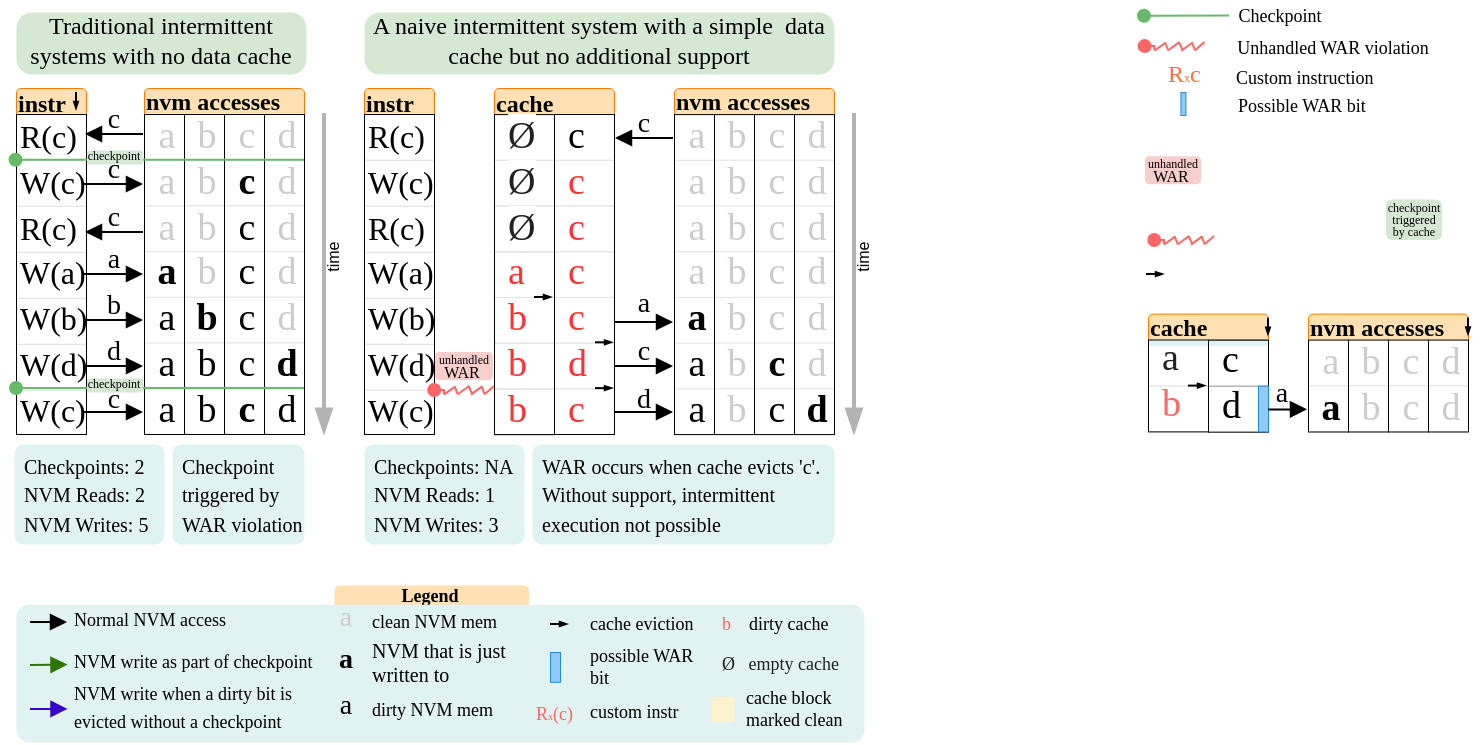 <mxfile version="19.0.3" type="device" pages="4"><diagram id="bPNHJDhjxBT7nLsYIGl5" name="Problem Figure"><mxGraphModel dx="981" dy="596" grid="1" gridSize="10" guides="1" tooltips="1" connect="1" arrows="1" fold="1" page="1" pageScale="1" pageWidth="827" pageHeight="1169" math="0" shadow="0"><root><mxCell id="0"/><mxCell id="1" parent="0"/><mxCell id="vLgPzBcjy7R7cvLbMEEX-2" value="&lt;b&gt;&lt;font style=&quot;font-size: 12px;&quot;&gt;instr&lt;/font&gt;&lt;/b&gt;" style="rounded=1;whiteSpace=wrap;html=1;glass=0;labelBackgroundColor=none;fontFamily=Linux Biolinum;fontSource=https%3A%2F%2Ffonts.googleapis.com%2Fcss%3Ffamily%3DLinux%2BBiolinum;fontSize=15;strokeColor=#F57C00;strokeWidth=0.5;fillColor=#FFE0B2;align=left;spacingLeft=-1;spacingBottom=0;spacingTop=-4;perimeterSpacing=0;sketch=0;" parent="1" vertex="1"><mxGeometry x="250" y="67" width="35" height="15.05" as="geometry"/></mxCell><mxCell id="vLgPzBcjy7R7cvLbMEEX-19" value="" style="rounded=0;whiteSpace=wrap;html=1;glass=0;labelBackgroundColor=none;fontFamily=Linux Biolinum;fontSource=https%3A%2F%2Ffonts.googleapis.com%2Fcss%3Ffamily%3DLinux%2BBiolinum;fontSize=13;strokeColor=none;strokeWidth=0.5;fillColor=default;" parent="1" vertex="1"><mxGeometry x="250" y="80.05" width="35" height="3" as="geometry"/></mxCell><mxCell id="YwajPb4CCNIpzv5UpMmM-6" value="&lt;b&gt;&lt;font style=&quot;font-size: 9px&quot;&gt;Legend&lt;/font&gt;&lt;/b&gt;" style="rounded=1;whiteSpace=wrap;html=1;glass=0;labelBackgroundColor=none;fontFamily=Linux Biolinum;fontSource=https%3A%2F%2Ffonts.googleapis.com%2Fcss%3Ffamily%3DLinux%2BBiolinum;fontSize=15;strokeColor=none;strokeWidth=0.5;fillColor=#FFE0B2;align=center;spacingLeft=-1;spacingBottom=0;spacingTop=-12;perimeterSpacing=0;sketch=0;" parent="1" vertex="1"><mxGeometry x="235" y="315.45" width="97.2" height="16.5" as="geometry"/></mxCell><mxCell id="xNTjhCNET6C6YUH2a8wr-5" value="" style="rounded=1;whiteSpace=wrap;html=1;glass=0;labelBackgroundColor=none;fontFamily=Linux Biolinum;fontSource=https%3A%2F%2Ffonts.googleapis.com%2Fcss%3Ffamily%3DLinux%2BBiolinum;strokeColor=none;strokeWidth=0.5;fillColor=#E0F2F1;arcSize=9;align=left;spacingLeft=3;" parent="1" vertex="1"><mxGeometry x="76" y="325.08" width="424" height="68.92" as="geometry"/></mxCell><mxCell id="1-hag_9o2-efABHSs7Ln-131" value="" style="group" parent="1" vertex="1" connectable="0"><mxGeometry x="140" y="80" width="80" height="160" as="geometry"/></mxCell><mxCell id="1-hag_9o2-efABHSs7Ln-106" value="" style="group;fillColor=default;" parent="1-hag_9o2-efABHSs7Ln-131" vertex="1" connectable="0"><mxGeometry y="0.05" width="20" height="159.95" as="geometry"/></mxCell><mxCell id="1-hag_9o2-efABHSs7Ln-99" value="" style="rounded=0;whiteSpace=wrap;html=1;strokeWidth=0.5;fillColor=default;strokeColor=#E6E6E6;" parent="1-hag_9o2-efABHSs7Ln-106" vertex="1"><mxGeometry width="20" height="22.85" as="geometry"/></mxCell><mxCell id="1-hag_9o2-efABHSs7Ln-100" value="" style="rounded=0;whiteSpace=wrap;html=1;strokeWidth=0.5;fillColor=default;strokeColor=#E6E6E6;" parent="1-hag_9o2-efABHSs7Ln-106" vertex="1"><mxGeometry y="22.85" width="20" height="22.85" as="geometry"/></mxCell><mxCell id="1-hag_9o2-efABHSs7Ln-101" value="" style="rounded=0;whiteSpace=wrap;html=1;strokeWidth=0.5;fillColor=default;strokeColor=#E6E6E6;" parent="1-hag_9o2-efABHSs7Ln-106" vertex="1"><mxGeometry y="45.7" width="20" height="22.85" as="geometry"/></mxCell><mxCell id="1-hag_9o2-efABHSs7Ln-102" value="" style="rounded=0;whiteSpace=wrap;html=1;strokeWidth=0.5;fillColor=default;strokeColor=#E6E6E6;" parent="1-hag_9o2-efABHSs7Ln-106" vertex="1"><mxGeometry y="68.55" width="20" height="22.85" as="geometry"/></mxCell><mxCell id="1-hag_9o2-efABHSs7Ln-103" value="" style="rounded=0;whiteSpace=wrap;html=1;strokeWidth=0.5;fillColor=default;strokeColor=#E6E6E6;" parent="1-hag_9o2-efABHSs7Ln-106" vertex="1"><mxGeometry y="91.4" width="20" height="22.85" as="geometry"/></mxCell><mxCell id="1-hag_9o2-efABHSs7Ln-104" value="" style="rounded=0;whiteSpace=wrap;html=1;strokeWidth=0.5;fillColor=default;strokeColor=#E6E6E6;" parent="1-hag_9o2-efABHSs7Ln-106" vertex="1"><mxGeometry y="114.25" width="20" height="22.85" as="geometry"/></mxCell><mxCell id="1-hag_9o2-efABHSs7Ln-105" value="" style="rounded=0;whiteSpace=wrap;html=1;strokeWidth=0.5;fillColor=default;strokeColor=#E6E6E6;" parent="1-hag_9o2-efABHSs7Ln-106" vertex="1"><mxGeometry y="137.1" width="20" height="22.85" as="geometry"/></mxCell><mxCell id="1-hag_9o2-efABHSs7Ln-107" value="" style="group;fillColor=default;" parent="1-hag_9o2-efABHSs7Ln-131" vertex="1" connectable="0"><mxGeometry x="20" width="20" height="159.95" as="geometry"/></mxCell><mxCell id="1-hag_9o2-efABHSs7Ln-108" value="" style="rounded=0;whiteSpace=wrap;html=1;strokeWidth=0.5;fillColor=default;strokeColor=#E6E6E6;" parent="1-hag_9o2-efABHSs7Ln-107" vertex="1"><mxGeometry width="20" height="22.85" as="geometry"/></mxCell><mxCell id="1-hag_9o2-efABHSs7Ln-109" value="" style="rounded=0;whiteSpace=wrap;html=1;strokeWidth=0.5;fillColor=default;strokeColor=#E6E6E6;" parent="1-hag_9o2-efABHSs7Ln-107" vertex="1"><mxGeometry y="22.85" width="20" height="22.85" as="geometry"/></mxCell><mxCell id="1-hag_9o2-efABHSs7Ln-110" value="" style="rounded=0;whiteSpace=wrap;html=1;strokeWidth=0.5;fillColor=default;strokeColor=#E6E6E6;" parent="1-hag_9o2-efABHSs7Ln-107" vertex="1"><mxGeometry y="45.7" width="20" height="22.85" as="geometry"/></mxCell><mxCell id="1-hag_9o2-efABHSs7Ln-111" value="" style="rounded=0;whiteSpace=wrap;html=1;strokeWidth=0.5;fillColor=default;strokeColor=#E6E6E6;" parent="1-hag_9o2-efABHSs7Ln-107" vertex="1"><mxGeometry y="68.55" width="20" height="22.85" as="geometry"/></mxCell><mxCell id="1-hag_9o2-efABHSs7Ln-112" value="" style="rounded=0;whiteSpace=wrap;html=1;strokeWidth=0.5;fillColor=default;strokeColor=#E6E6E6;" parent="1-hag_9o2-efABHSs7Ln-107" vertex="1"><mxGeometry y="91.4" width="20" height="22.85" as="geometry"/></mxCell><mxCell id="1-hag_9o2-efABHSs7Ln-113" value="" style="rounded=0;whiteSpace=wrap;html=1;strokeWidth=0.5;fillColor=default;strokeColor=#E6E6E6;" parent="1-hag_9o2-efABHSs7Ln-107" vertex="1"><mxGeometry y="114.25" width="20" height="22.85" as="geometry"/></mxCell><mxCell id="1-hag_9o2-efABHSs7Ln-114" value="" style="rounded=0;whiteSpace=wrap;html=1;strokeWidth=0.5;fillColor=default;strokeColor=#E6E6E6;" parent="1-hag_9o2-efABHSs7Ln-107" vertex="1"><mxGeometry y="137.1" width="20" height="22.85" as="geometry"/></mxCell><mxCell id="1-hag_9o2-efABHSs7Ln-115" value="" style="group;fillColor=default;" parent="1-hag_9o2-efABHSs7Ln-131" vertex="1" connectable="0"><mxGeometry x="40" width="20" height="159.95" as="geometry"/></mxCell><mxCell id="1-hag_9o2-efABHSs7Ln-116" value="" style="rounded=0;whiteSpace=wrap;html=1;strokeWidth=0.5;fillColor=default;strokeColor=#E6E6E6;" parent="1-hag_9o2-efABHSs7Ln-115" vertex="1"><mxGeometry width="20" height="22.85" as="geometry"/></mxCell><mxCell id="1-hag_9o2-efABHSs7Ln-117" value="" style="rounded=0;whiteSpace=wrap;html=1;strokeWidth=0.5;fillColor=default;strokeColor=#E6E6E6;" parent="1-hag_9o2-efABHSs7Ln-115" vertex="1"><mxGeometry y="22.85" width="20" height="22.85" as="geometry"/></mxCell><mxCell id="1-hag_9o2-efABHSs7Ln-118" value="" style="rounded=0;whiteSpace=wrap;html=1;strokeWidth=0.5;fillColor=default;strokeColor=#E6E6E6;" parent="1-hag_9o2-efABHSs7Ln-115" vertex="1"><mxGeometry y="45.7" width="20" height="22.85" as="geometry"/></mxCell><mxCell id="1-hag_9o2-efABHSs7Ln-119" value="" style="rounded=0;whiteSpace=wrap;html=1;strokeWidth=0.5;fillColor=default;strokeColor=#E6E6E6;" parent="1-hag_9o2-efABHSs7Ln-115" vertex="1"><mxGeometry y="68.55" width="20" height="22.85" as="geometry"/></mxCell><mxCell id="1-hag_9o2-efABHSs7Ln-120" value="" style="rounded=0;whiteSpace=wrap;html=1;strokeWidth=0.5;fillColor=default;strokeColor=#E6E6E6;" parent="1-hag_9o2-efABHSs7Ln-115" vertex="1"><mxGeometry y="91.4" width="20" height="22.85" as="geometry"/></mxCell><mxCell id="1-hag_9o2-efABHSs7Ln-121" value="" style="rounded=0;whiteSpace=wrap;html=1;strokeWidth=0.5;fillColor=default;strokeColor=#E6E6E6;" parent="1-hag_9o2-efABHSs7Ln-115" vertex="1"><mxGeometry y="114.25" width="20" height="22.85" as="geometry"/></mxCell><mxCell id="1-hag_9o2-efABHSs7Ln-122" value="" style="rounded=0;whiteSpace=wrap;html=1;strokeWidth=0.5;fillColor=default;strokeColor=#E6E6E6;" parent="1-hag_9o2-efABHSs7Ln-115" vertex="1"><mxGeometry y="137.1" width="20" height="22.85" as="geometry"/></mxCell><mxCell id="1-hag_9o2-efABHSs7Ln-123" value="" style="group;fillColor=default;" parent="1-hag_9o2-efABHSs7Ln-131" vertex="1" connectable="0"><mxGeometry x="60" width="20" height="159.95" as="geometry"/></mxCell><mxCell id="1-hag_9o2-efABHSs7Ln-124" value="" style="rounded=0;whiteSpace=wrap;html=1;strokeWidth=0.5;fillColor=default;strokeColor=#E6E6E6;" parent="1-hag_9o2-efABHSs7Ln-123" vertex="1"><mxGeometry width="20" height="22.85" as="geometry"/></mxCell><mxCell id="1-hag_9o2-efABHSs7Ln-125" value="" style="rounded=0;whiteSpace=wrap;html=1;strokeWidth=0.5;fillColor=default;strokeColor=#E6E6E6;" parent="1-hag_9o2-efABHSs7Ln-123" vertex="1"><mxGeometry y="22.85" width="20" height="22.85" as="geometry"/></mxCell><mxCell id="1-hag_9o2-efABHSs7Ln-126" value="" style="rounded=0;whiteSpace=wrap;html=1;strokeWidth=0.5;fillColor=default;strokeColor=#E6E6E6;" parent="1-hag_9o2-efABHSs7Ln-123" vertex="1"><mxGeometry y="45.7" width="20" height="22.85" as="geometry"/></mxCell><mxCell id="1-hag_9o2-efABHSs7Ln-127" value="" style="rounded=0;whiteSpace=wrap;html=1;strokeWidth=0.5;fillColor=default;strokeColor=#E6E6E6;" parent="1-hag_9o2-efABHSs7Ln-123" vertex="1"><mxGeometry y="68.55" width="20" height="22.85" as="geometry"/></mxCell><mxCell id="1-hag_9o2-efABHSs7Ln-128" value="" style="rounded=0;whiteSpace=wrap;html=1;strokeWidth=0.5;fillColor=default;strokeColor=#E6E6E6;" parent="1-hag_9o2-efABHSs7Ln-123" vertex="1"><mxGeometry y="91.4" width="20" height="22.85" as="geometry"/></mxCell><mxCell id="1-hag_9o2-efABHSs7Ln-129" value="" style="rounded=0;whiteSpace=wrap;html=1;strokeWidth=0.5;fillColor=default;strokeColor=#E6E6E6;" parent="1-hag_9o2-efABHSs7Ln-123" vertex="1"><mxGeometry y="114.25" width="20" height="22.85" as="geometry"/></mxCell><mxCell id="1-hag_9o2-efABHSs7Ln-130" value="" style="rounded=0;whiteSpace=wrap;html=1;strokeWidth=0.5;fillColor=default;strokeColor=#E6E6E6;" parent="1-hag_9o2-efABHSs7Ln-123" vertex="1"><mxGeometry y="137.1" width="20" height="22.85" as="geometry"/></mxCell><mxCell id="2IVa3ZZ7iX3VMY9xlFPU-193" value="nvm" style="text;html=1;strokeColor=none;fillColor=none;align=left;verticalAlign=middle;whiteSpace=wrap;rounded=0;fontFamily=Linux Biolinum;fontSource=https%3A%2F%2Ffonts.googleapis.com%2Fcss%3Ffamily%3DLinux%2BBiolinum;fontSize=15;spacing=0;fontStyle=1" parent="1" vertex="1"><mxGeometry x="140" y="60" width="30" height="20" as="geometry"/></mxCell><mxCell id="2IVa3ZZ7iX3VMY9xlFPU-203" value="" style="endArrow=none;html=1;fontFamily=Inconsolata;fontSize=15;endFill=0;startArrow=block;startFill=1;" parent="1" edge="1"><mxGeometry width="50" height="50" relative="1" as="geometry"><mxPoint x="110.5" y="90" as="sourcePoint"/><mxPoint x="139.5" y="90" as="targetPoint"/></mxGeometry></mxCell><mxCell id="1-hag_9o2-efABHSs7Ln-2" value="" style="endArrow=none;html=1;fontFamily=Inconsolata;fontSize=15;endFill=0;startArrow=block;startFill=1;" parent="1" edge="1"><mxGeometry width="50" height="50" relative="1" as="geometry"><mxPoint x="139.5" y="115" as="sourcePoint"/><mxPoint x="110" y="115" as="targetPoint"/></mxGeometry></mxCell><mxCell id="1-hag_9o2-efABHSs7Ln-3" value="" style="endArrow=none;html=1;fontFamily=Inconsolata;fontSize=15;endFill=0;startArrow=block;startFill=1;" parent="1" edge="1"><mxGeometry width="50" height="50" relative="1" as="geometry"><mxPoint x="110.5" y="139" as="sourcePoint"/><mxPoint x="139.5" y="139" as="targetPoint"/></mxGeometry></mxCell><mxCell id="1-hag_9o2-efABHSs7Ln-4" value="" style="endArrow=none;html=1;fontFamily=Inconsolata;fontSize=15;endFill=0;startArrow=block;startFill=1;" parent="1" edge="1"><mxGeometry width="50" height="50" relative="1" as="geometry"><mxPoint x="139.5" y="160" as="sourcePoint"/><mxPoint x="110" y="160" as="targetPoint"/></mxGeometry></mxCell><mxCell id="1-hag_9o2-efABHSs7Ln-5" value="" style="endArrow=none;html=1;fontFamily=Inconsolata;fontSize=15;endFill=0;startArrow=block;startFill=1;" parent="1" edge="1"><mxGeometry width="50" height="50" relative="1" as="geometry"><mxPoint x="139.5" y="183" as="sourcePoint"/><mxPoint x="110" y="183" as="targetPoint"/></mxGeometry></mxCell><mxCell id="1-hag_9o2-efABHSs7Ln-6" value="" style="endArrow=none;html=1;fontFamily=Inconsolata;fontSize=15;endFill=0;startArrow=block;startFill=1;" parent="1" edge="1"><mxGeometry width="50" height="50" relative="1" as="geometry"><mxPoint x="139.5" y="206" as="sourcePoint"/><mxPoint x="110" y="206" as="targetPoint"/></mxGeometry></mxCell><mxCell id="1-hag_9o2-efABHSs7Ln-7" value="" style="endArrow=none;html=1;fontFamily=Inconsolata;fontSize=15;endFill=0;startArrow=block;startFill=1;" parent="1" edge="1"><mxGeometry width="50" height="50" relative="1" as="geometry"><mxPoint x="139.5" y="229" as="sourcePoint"/><mxPoint x="110" y="229" as="targetPoint"/></mxGeometry></mxCell><mxCell id="1-hag_9o2-efABHSs7Ln-140" value="Traditional intermittent systems with no data cache" style="rounded=1;html=1;glass=0;labelBackgroundColor=none;fontFamily=Linux Biolinum;fontSource=https%3A%2F%2Ffonts.googleapis.com%2Fcss%3Ffamily%3DLinux%2BBiolinum;strokeColor=none;strokeWidth=0.5;fillColor=#D5E8D4;arcSize=25;spacing=2;whiteSpace=wrap;verticalAlign=bottom;" parent="1" vertex="1"><mxGeometry x="76" y="29" width="145" height="31" as="geometry"/></mxCell><mxCell id="1-hag_9o2-efABHSs7Ln-146" value="&lt;b&gt;&lt;font style=&quot;font-size: 12px;&quot;&gt;nvm accesses&lt;/font&gt;&lt;/b&gt;" style="rounded=1;whiteSpace=wrap;html=1;glass=0;labelBackgroundColor=none;fontFamily=Linux Biolinum;fontSource=https%3A%2F%2Ffonts.googleapis.com%2Fcss%3Ffamily%3DLinux%2BBiolinum;fontSize=15;strokeColor=#F57C00;strokeWidth=0.5;fillColor=#FFE0B2;align=left;spacingLeft=-1;spacingBottom=0;spacingTop=-5;perimeterSpacing=0;sketch=0;" parent="1" vertex="1"><mxGeometry x="140" y="67" width="80" height="15.05" as="geometry"/></mxCell><mxCell id="1-hag_9o2-efABHSs7Ln-149" value="" style="rounded=0;whiteSpace=wrap;html=1;glass=0;labelBackgroundColor=none;fontFamily=Linux Biolinum;fontSource=https%3A%2F%2Ffonts.googleapis.com%2Fcss%3Ffamily%3DLinux%2BBiolinum;fontSize=13;strokeColor=none;strokeWidth=0.5;fillColor=#FFFFFF;" parent="1" vertex="1"><mxGeometry x="140" y="80" width="80" height="3" as="geometry"/></mxCell><mxCell id="-D2JNLDgf_xUEX4Gj735-126" value="" style="group" parent="1" vertex="1" connectable="0"><mxGeometry x="405" y="80.05" width="80" height="160" as="geometry"/></mxCell><mxCell id="-D2JNLDgf_xUEX4Gj735-127" value="" style="group;fillColor=default;" parent="-D2JNLDgf_xUEX4Gj735-126" vertex="1" connectable="0"><mxGeometry y="0.05" width="20" height="159.95" as="geometry"/></mxCell><mxCell id="-D2JNLDgf_xUEX4Gj735-128" value="" style="rounded=0;whiteSpace=wrap;html=1;strokeWidth=0.5;fillColor=default;strokeColor=#E6E6E6;" parent="-D2JNLDgf_xUEX4Gj735-127" vertex="1"><mxGeometry width="20" height="22.85" as="geometry"/></mxCell><mxCell id="-D2JNLDgf_xUEX4Gj735-129" value="" style="rounded=0;whiteSpace=wrap;html=1;strokeWidth=0.5;fillColor=default;strokeColor=#E6E6E6;" parent="-D2JNLDgf_xUEX4Gj735-127" vertex="1"><mxGeometry y="22.85" width="20" height="22.85" as="geometry"/></mxCell><mxCell id="-D2JNLDgf_xUEX4Gj735-130" value="" style="rounded=0;whiteSpace=wrap;html=1;strokeWidth=0.5;fillColor=default;strokeColor=#E6E6E6;" parent="-D2JNLDgf_xUEX4Gj735-127" vertex="1"><mxGeometry y="45.7" width="20" height="22.85" as="geometry"/></mxCell><mxCell id="-D2JNLDgf_xUEX4Gj735-131" value="" style="rounded=0;whiteSpace=wrap;html=1;strokeWidth=0.5;fillColor=default;strokeColor=#E6E6E6;" parent="-D2JNLDgf_xUEX4Gj735-127" vertex="1"><mxGeometry y="68.55" width="20" height="22.85" as="geometry"/></mxCell><mxCell id="-D2JNLDgf_xUEX4Gj735-132" value="" style="rounded=0;whiteSpace=wrap;html=1;strokeWidth=0.5;fillColor=default;strokeColor=#E6E6E6;" parent="-D2JNLDgf_xUEX4Gj735-127" vertex="1"><mxGeometry y="91.4" width="20" height="22.85" as="geometry"/></mxCell><mxCell id="-D2JNLDgf_xUEX4Gj735-133" value="" style="rounded=0;whiteSpace=wrap;html=1;strokeWidth=0.5;fillColor=default;strokeColor=#E6E6E6;" parent="-D2JNLDgf_xUEX4Gj735-127" vertex="1"><mxGeometry y="114.25" width="20" height="22.85" as="geometry"/></mxCell><mxCell id="-D2JNLDgf_xUEX4Gj735-134" value="" style="rounded=0;whiteSpace=wrap;html=1;strokeWidth=0.5;fillColor=default;strokeColor=#E6E6E6;" parent="-D2JNLDgf_xUEX4Gj735-127" vertex="1"><mxGeometry y="137.1" width="20" height="22.85" as="geometry"/></mxCell><mxCell id="-D2JNLDgf_xUEX4Gj735-135" value="" style="group;fillColor=default;" parent="-D2JNLDgf_xUEX4Gj735-126" vertex="1" connectable="0"><mxGeometry x="20" width="20" height="159.95" as="geometry"/></mxCell><mxCell id="-D2JNLDgf_xUEX4Gj735-136" value="" style="rounded=0;whiteSpace=wrap;html=1;strokeWidth=0.5;fillColor=default;strokeColor=#E6E6E6;" parent="-D2JNLDgf_xUEX4Gj735-135" vertex="1"><mxGeometry width="20" height="22.85" as="geometry"/></mxCell><mxCell id="-D2JNLDgf_xUEX4Gj735-137" value="" style="rounded=0;whiteSpace=wrap;html=1;strokeWidth=0.5;fillColor=default;strokeColor=#E6E6E6;" parent="-D2JNLDgf_xUEX4Gj735-135" vertex="1"><mxGeometry y="22.85" width="20" height="22.85" as="geometry"/></mxCell><mxCell id="-D2JNLDgf_xUEX4Gj735-138" value="" style="rounded=0;whiteSpace=wrap;html=1;strokeWidth=0.5;fillColor=default;strokeColor=#E6E6E6;" parent="-D2JNLDgf_xUEX4Gj735-135" vertex="1"><mxGeometry y="45.7" width="20" height="22.85" as="geometry"/></mxCell><mxCell id="-D2JNLDgf_xUEX4Gj735-139" value="" style="rounded=0;whiteSpace=wrap;html=1;strokeWidth=0.5;fillColor=default;strokeColor=#E6E6E6;" parent="-D2JNLDgf_xUEX4Gj735-135" vertex="1"><mxGeometry y="68.55" width="20" height="22.85" as="geometry"/></mxCell><mxCell id="-D2JNLDgf_xUEX4Gj735-140" value="" style="rounded=0;whiteSpace=wrap;html=1;strokeWidth=0.5;fillColor=default;strokeColor=#E6E6E6;" parent="-D2JNLDgf_xUEX4Gj735-135" vertex="1"><mxGeometry y="91.4" width="20" height="22.85" as="geometry"/></mxCell><mxCell id="-D2JNLDgf_xUEX4Gj735-141" value="" style="rounded=0;whiteSpace=wrap;html=1;strokeWidth=0.5;fillColor=default;strokeColor=#E6E6E6;" parent="-D2JNLDgf_xUEX4Gj735-135" vertex="1"><mxGeometry y="114.25" width="20" height="22.85" as="geometry"/></mxCell><mxCell id="-D2JNLDgf_xUEX4Gj735-142" value="" style="rounded=0;whiteSpace=wrap;html=1;strokeWidth=0.5;fillColor=default;strokeColor=#E6E6E6;" parent="-D2JNLDgf_xUEX4Gj735-135" vertex="1"><mxGeometry y="137.1" width="20" height="22.85" as="geometry"/></mxCell><mxCell id="-D2JNLDgf_xUEX4Gj735-143" value="" style="group;fillColor=default;" parent="-D2JNLDgf_xUEX4Gj735-126" vertex="1" connectable="0"><mxGeometry x="40" width="20" height="159.95" as="geometry"/></mxCell><mxCell id="-D2JNLDgf_xUEX4Gj735-144" value="" style="rounded=0;whiteSpace=wrap;html=1;strokeWidth=0.5;fillColor=default;strokeColor=#E6E6E6;" parent="-D2JNLDgf_xUEX4Gj735-143" vertex="1"><mxGeometry width="20" height="22.85" as="geometry"/></mxCell><mxCell id="-D2JNLDgf_xUEX4Gj735-145" value="" style="rounded=0;whiteSpace=wrap;html=1;strokeWidth=0.5;fillColor=default;strokeColor=#E6E6E6;" parent="-D2JNLDgf_xUEX4Gj735-143" vertex="1"><mxGeometry y="22.85" width="20" height="22.85" as="geometry"/></mxCell><mxCell id="-D2JNLDgf_xUEX4Gj735-146" value="" style="rounded=0;whiteSpace=wrap;html=1;strokeWidth=0.5;fillColor=default;strokeColor=#E6E6E6;" parent="-D2JNLDgf_xUEX4Gj735-143" vertex="1"><mxGeometry y="45.7" width="20" height="22.85" as="geometry"/></mxCell><mxCell id="-D2JNLDgf_xUEX4Gj735-147" value="" style="rounded=0;whiteSpace=wrap;html=1;strokeWidth=0.5;fillColor=default;strokeColor=#E6E6E6;" parent="-D2JNLDgf_xUEX4Gj735-143" vertex="1"><mxGeometry y="68.55" width="20" height="22.85" as="geometry"/></mxCell><mxCell id="-D2JNLDgf_xUEX4Gj735-148" value="" style="rounded=0;whiteSpace=wrap;html=1;strokeWidth=0.5;fillColor=default;strokeColor=#E6E6E6;" parent="-D2JNLDgf_xUEX4Gj735-143" vertex="1"><mxGeometry y="91.4" width="20" height="22.85" as="geometry"/></mxCell><mxCell id="-D2JNLDgf_xUEX4Gj735-149" value="" style="rounded=0;whiteSpace=wrap;html=1;strokeWidth=0.5;fillColor=default;strokeColor=#E6E6E6;" parent="-D2JNLDgf_xUEX4Gj735-143" vertex="1"><mxGeometry y="114.25" width="20" height="22.85" as="geometry"/></mxCell><mxCell id="-D2JNLDgf_xUEX4Gj735-150" value="" style="rounded=0;whiteSpace=wrap;html=1;strokeWidth=0.5;fillColor=default;strokeColor=#E6E6E6;" parent="-D2JNLDgf_xUEX4Gj735-143" vertex="1"><mxGeometry y="137.1" width="20" height="22.85" as="geometry"/></mxCell><mxCell id="-D2JNLDgf_xUEX4Gj735-151" value="" style="group;fillColor=default;" parent="-D2JNLDgf_xUEX4Gj735-126" vertex="1" connectable="0"><mxGeometry x="60" width="20" height="159.95" as="geometry"/></mxCell><mxCell id="-D2JNLDgf_xUEX4Gj735-152" value="" style="rounded=0;whiteSpace=wrap;html=1;strokeWidth=0.5;fillColor=default;strokeColor=#E6E6E6;" parent="-D2JNLDgf_xUEX4Gj735-151" vertex="1"><mxGeometry width="20" height="22.85" as="geometry"/></mxCell><mxCell id="-D2JNLDgf_xUEX4Gj735-153" value="" style="rounded=0;whiteSpace=wrap;html=1;strokeWidth=0.5;fillColor=default;strokeColor=#E6E6E6;" parent="-D2JNLDgf_xUEX4Gj735-151" vertex="1"><mxGeometry y="22.85" width="20" height="22.85" as="geometry"/></mxCell><mxCell id="-D2JNLDgf_xUEX4Gj735-154" value="" style="rounded=0;whiteSpace=wrap;html=1;strokeWidth=0.5;fillColor=default;strokeColor=#E6E6E6;" parent="-D2JNLDgf_xUEX4Gj735-151" vertex="1"><mxGeometry y="45.7" width="20" height="22.85" as="geometry"/></mxCell><mxCell id="-D2JNLDgf_xUEX4Gj735-155" value="" style="rounded=0;whiteSpace=wrap;html=1;strokeWidth=0.5;fillColor=default;strokeColor=#E6E6E6;" parent="-D2JNLDgf_xUEX4Gj735-151" vertex="1"><mxGeometry y="68.55" width="20" height="22.85" as="geometry"/></mxCell><mxCell id="-D2JNLDgf_xUEX4Gj735-156" value="" style="rounded=0;whiteSpace=wrap;html=1;strokeWidth=0.5;fillColor=default;strokeColor=#E6E6E6;" parent="-D2JNLDgf_xUEX4Gj735-151" vertex="1"><mxGeometry y="91.4" width="20" height="22.85" as="geometry"/></mxCell><mxCell id="-D2JNLDgf_xUEX4Gj735-157" value="" style="rounded=0;whiteSpace=wrap;html=1;strokeWidth=0.5;fillColor=default;strokeColor=#E6E6E6;" parent="-D2JNLDgf_xUEX4Gj735-151" vertex="1"><mxGeometry y="114.25" width="20" height="22.85" as="geometry"/></mxCell><mxCell id="-D2JNLDgf_xUEX4Gj735-158" value="" style="rounded=0;whiteSpace=wrap;html=1;strokeWidth=0.5;fillColor=default;strokeColor=#E6E6E6;" parent="-D2JNLDgf_xUEX4Gj735-151" vertex="1"><mxGeometry y="137.1" width="20" height="22.85" as="geometry"/></mxCell><mxCell id="-D2JNLDgf_xUEX4Gj735-159" value="&lt;b&gt;&lt;font style=&quot;font-size: 12px;&quot;&gt;nvm accesses&lt;/font&gt;&lt;/b&gt;" style="rounded=1;whiteSpace=wrap;html=1;glass=0;labelBackgroundColor=none;fontFamily=Linux Biolinum;fontSource=https%3A%2F%2Ffonts.googleapis.com%2Fcss%3Ffamily%3DLinux%2BBiolinum;fontSize=15;strokeColor=#F57C00;strokeWidth=0.5;fillColor=#FFE0B2;align=left;spacingLeft=-1;spacingBottom=0;spacingTop=-5;perimeterSpacing=0;sketch=0;" parent="1" vertex="1"><mxGeometry x="405" y="67.05" width="80" height="15.05" as="geometry"/></mxCell><mxCell id="-D2JNLDgf_xUEX4Gj735-160" value="" style="rounded=0;whiteSpace=wrap;html=1;glass=0;labelBackgroundColor=none;fontFamily=Linux Biolinum;fontSource=https%3A%2F%2Ffonts.googleapis.com%2Fcss%3Ffamily%3DLinux%2BBiolinum;fontSize=13;strokeColor=none;strokeWidth=0.5;fillColor=#FFFFFF;" parent="1" vertex="1"><mxGeometry x="405" y="80.05" width="80" height="3" as="geometry"/></mxCell><mxCell id="-D2JNLDgf_xUEX4Gj735-161" value="&lt;font style=&quot;font-size: 19px&quot;&gt;&lt;font color=&quot;#cccccc&quot;&gt;c&lt;/font&gt;&lt;br&gt;&lt;font color=&quot;#cccccc&quot;&gt;c&lt;br&gt;c&lt;br&gt;c&lt;br&gt;c&lt;/font&gt;&lt;br&gt;&lt;b&gt;c&lt;/b&gt;&lt;br&gt;c&lt;br style=&quot;font-size: 19px&quot;&gt;&lt;/font&gt;" style="rounded=0;whiteSpace=wrap;html=1;fontFamily=Inconsolata;align=center;verticalAlign=top;spacingTop=-7;spacingLeft=3;fontSize=19;fillColor=none;movable=1;resizable=1;rotatable=1;deletable=1;editable=1;connectable=1;strokeWidth=0.5;" parent="1" vertex="1"><mxGeometry x="445" y="80.05" width="20" height="160" as="geometry"/></mxCell><mxCell id="-D2JNLDgf_xUEX4Gj735-162" value="&lt;font style=&quot;font-size: 19px&quot;&gt;&lt;font color=&quot;#cccccc&quot;&gt;a&lt;/font&gt;&lt;br&gt;&lt;font color=&quot;#cccccc&quot;&gt;a&lt;/font&gt;&lt;br&gt;&lt;font color=&quot;#cccccc&quot;&gt;a&lt;/font&gt;&lt;br&gt;&lt;font color=&quot;#cccccc&quot;&gt;a&lt;/font&gt;&lt;br&gt;&lt;b&gt;a&lt;/b&gt;&lt;br&gt;a&lt;br&gt;a&lt;br style=&quot;font-size: 19px&quot;&gt;&lt;/font&gt;" style="rounded=0;whiteSpace=wrap;html=1;fontFamily=Inconsolata;align=center;verticalAlign=top;spacingTop=-7;spacingLeft=3;fontSize=19;fillColor=none;movable=1;resizable=1;rotatable=1;deletable=1;editable=1;connectable=1;strokeWidth=0.5;" parent="1" vertex="1"><mxGeometry x="405" y="80.05" width="20" height="160" as="geometry"/></mxCell><mxCell id="-D2JNLDgf_xUEX4Gj735-163" value="&lt;font style=&quot;font-size: 19px&quot;&gt;&lt;font color=&quot;#cccccc&quot;&gt;b&lt;br&gt;b&lt;br&gt;b&lt;br&gt;b&lt;br&gt;b&lt;br&gt;b&lt;br&gt;b&lt;/font&gt;&lt;br style=&quot;font-size: 19px&quot;&gt;&lt;/font&gt;" style="rounded=0;whiteSpace=wrap;html=1;fontFamily=Inconsolata;align=center;verticalAlign=top;spacingTop=-7;spacingLeft=3;fontSize=19;fillColor=none;movable=1;resizable=1;rotatable=1;deletable=1;editable=1;connectable=1;strokeWidth=0.5;" parent="1" vertex="1"><mxGeometry x="425" y="80.05" width="20" height="160" as="geometry"/></mxCell><mxCell id="-D2JNLDgf_xUEX4Gj735-164" value="&lt;font style=&quot;font-size: 19px&quot;&gt;&lt;font color=&quot;#cccccc&quot;&gt;d&lt;/font&gt;&lt;br&gt;&lt;font color=&quot;#cccccc&quot;&gt;d&lt;/font&gt;&lt;br&gt;&lt;font color=&quot;#cccccc&quot;&gt;d&lt;/font&gt;&lt;br&gt;&lt;font color=&quot;#cccccc&quot;&gt;d&lt;/font&gt;&lt;br&gt;&lt;font color=&quot;#cccccc&quot;&gt;d&lt;/font&gt;&lt;br&gt;&lt;font color=&quot;#cccccc&quot;&gt;d&lt;/font&gt;&lt;br&gt;&lt;b&gt;d&lt;/b&gt;&lt;br style=&quot;font-size: 19px&quot;&gt;&lt;/font&gt;" style="rounded=0;whiteSpace=wrap;html=1;fontFamily=Inconsolata;align=center;verticalAlign=top;spacingTop=-7;spacingLeft=3;fontSize=19;fillColor=none;movable=1;resizable=1;rotatable=1;deletable=1;editable=1;connectable=1;strokeWidth=0.5;" parent="1" vertex="1"><mxGeometry x="465" y="80.05" width="20" height="160" as="geometry"/></mxCell><mxCell id="-D2JNLDgf_xUEX4Gj735-165" value="&lt;b style=&quot;&quot;&gt;&lt;font style=&quot;font-size: 12px;&quot;&gt;cache&lt;/font&gt;&lt;/b&gt;" style="rounded=1;whiteSpace=wrap;html=1;glass=0;labelBackgroundColor=none;fontFamily=Linux Biolinum;fontSource=https%3A%2F%2Ffonts.googleapis.com%2Fcss%3Ffamily%3DLinux%2BBiolinum;fontSize=15;strokeColor=#F57C00;strokeWidth=0.5;fillColor=#FFE0B2;align=left;spacingLeft=-1;spacingBottom=0;spacingTop=-4;perimeterSpacing=0;sketch=0;" parent="1" vertex="1"><mxGeometry x="315" y="67" width="60" height="15.05" as="geometry"/></mxCell><mxCell id="-D2JNLDgf_xUEX4Gj735-166" value="" style="rounded=0;whiteSpace=wrap;html=1;strokeWidth=0.5;fillColor=none;" parent="1" vertex="1"><mxGeometry x="315" y="80.05" width="30" height="160" as="geometry"/></mxCell><mxCell id="-D2JNLDgf_xUEX4Gj735-167" value="" style="group" parent="1" vertex="1" connectable="0"><mxGeometry x="315" y="80.1" width="30" height="159.95" as="geometry"/></mxCell><mxCell id="-D2JNLDgf_xUEX4Gj735-168" value="" style="rounded=0;whiteSpace=wrap;html=1;strokeWidth=0.5;fillColor=none;strokeColor=#E6E6E6;" parent="-D2JNLDgf_xUEX4Gj735-167" vertex="1"><mxGeometry width="30" height="22.85" as="geometry"/></mxCell><mxCell id="-D2JNLDgf_xUEX4Gj735-169" value="" style="rounded=0;whiteSpace=wrap;html=1;strokeWidth=0.5;fillColor=none;strokeColor=#E6E6E6;" parent="-D2JNLDgf_xUEX4Gj735-167" vertex="1"><mxGeometry y="22.85" width="30" height="22.85" as="geometry"/></mxCell><mxCell id="-D2JNLDgf_xUEX4Gj735-170" value="" style="rounded=0;whiteSpace=wrap;html=1;strokeWidth=0.5;fillColor=none;strokeColor=#E6E6E6;" parent="-D2JNLDgf_xUEX4Gj735-167" vertex="1"><mxGeometry y="45.7" width="30" height="22.85" as="geometry"/></mxCell><mxCell id="-D2JNLDgf_xUEX4Gj735-171" value="" style="rounded=0;whiteSpace=wrap;html=1;strokeWidth=0.5;fillColor=none;strokeColor=#E6E6E6;" parent="-D2JNLDgf_xUEX4Gj735-167" vertex="1"><mxGeometry y="68.55" width="30" height="22.85" as="geometry"/></mxCell><mxCell id="-D2JNLDgf_xUEX4Gj735-172" value="" style="rounded=0;whiteSpace=wrap;html=1;strokeWidth=0.5;fillColor=none;strokeColor=#E6E6E6;" parent="-D2JNLDgf_xUEX4Gj735-167" vertex="1"><mxGeometry y="91.4" width="30" height="22.85" as="geometry"/></mxCell><mxCell id="-D2JNLDgf_xUEX4Gj735-173" value="" style="rounded=0;whiteSpace=wrap;html=1;strokeWidth=0.5;fillColor=none;strokeColor=#E6E6E6;" parent="-D2JNLDgf_xUEX4Gj735-167" vertex="1"><mxGeometry y="114.25" width="30" height="22.85" as="geometry"/></mxCell><mxCell id="-D2JNLDgf_xUEX4Gj735-174" value="" style="rounded=0;whiteSpace=wrap;html=1;strokeWidth=0.5;fillColor=none;strokeColor=#E6E6E6;" parent="-D2JNLDgf_xUEX4Gj735-167" vertex="1"><mxGeometry y="137.1" width="30" height="22.85" as="geometry"/></mxCell><mxCell id="-D2JNLDgf_xUEX4Gj735-175" value="" style="rounded=0;whiteSpace=wrap;html=1;strokeWidth=0.5;fillColor=none;strokeColor=#E6E6E6;" parent="1" vertex="1"><mxGeometry x="315" y="80.1" width="30" height="22.85" as="geometry"/></mxCell><mxCell id="-D2JNLDgf_xUEX4Gj735-176" value="" style="rounded=0;whiteSpace=wrap;html=1;strokeWidth=0.5;fillColor=none;strokeColor=#E6E6E6;" parent="1" vertex="1"><mxGeometry x="315" y="102.95" width="30" height="22.85" as="geometry"/></mxCell><mxCell id="-D2JNLDgf_xUEX4Gj735-177" value="" style="rounded=0;whiteSpace=wrap;html=1;strokeWidth=0.5;fillColor=none;strokeColor=#E6E6E6;" parent="1" vertex="1"><mxGeometry x="315" y="125.8" width="30" height="22.85" as="geometry"/></mxCell><mxCell id="-D2JNLDgf_xUEX4Gj735-178" value="" style="rounded=0;whiteSpace=wrap;html=1;strokeWidth=0.5;fillColor=none;strokeColor=#E6E6E6;" parent="1" vertex="1"><mxGeometry x="315" y="148.65" width="30" height="22.85" as="geometry"/></mxCell><mxCell id="-D2JNLDgf_xUEX4Gj735-179" value="" style="rounded=0;whiteSpace=wrap;html=1;strokeWidth=0.5;fillColor=none;strokeColor=#E6E6E6;" parent="1" vertex="1"><mxGeometry x="315" y="171.5" width="30" height="22.85" as="geometry"/></mxCell><mxCell id="-D2JNLDgf_xUEX4Gj735-180" value="" style="rounded=0;whiteSpace=wrap;html=1;strokeWidth=0.5;fillColor=none;strokeColor=#E6E6E6;" parent="1" vertex="1"><mxGeometry x="315" y="194.35" width="30" height="22.85" as="geometry"/></mxCell><mxCell id="-D2JNLDgf_xUEX4Gj735-181" value="" style="rounded=0;whiteSpace=wrap;html=1;strokeWidth=0.5;fillColor=none;strokeColor=#E6E6E6;" parent="1" vertex="1"><mxGeometry x="315" y="217.2" width="30" height="22.85" as="geometry"/></mxCell><mxCell id="-D2JNLDgf_xUEX4Gj735-182" value="" style="rounded=0;whiteSpace=wrap;html=1;glass=0;labelBackgroundColor=none;fontFamily=Linux Biolinum;fontSource=https%3A%2F%2Ffonts.googleapis.com%2Fcss%3Ffamily%3DLinux%2BBiolinum;fontSize=13;strokeColor=none;strokeWidth=0.5;fillColor=default;" parent="1" vertex="1"><mxGeometry x="315" y="80.05" width="30" height="3" as="geometry"/></mxCell><mxCell id="-D2JNLDgf_xUEX4Gj735-183" value="&lt;font style=&quot;line-height: 120%; font-size: 19px;&quot;&gt;&lt;font style=&quot;font-size: 19px;&quot; data-font-src=&quot;https://fonts.googleapis.com/css?family=Inconsolata&quot; face=&quot;Inconsolata&quot;&gt;&lt;span style=&quot;color: rgb(32, 33, 36); background-color: rgb(255, 255, 255);&quot;&gt;Ø&lt;/span&gt;&lt;br style=&quot;&quot;&gt;&lt;span style=&quot;color: rgb(32, 33, 36); background-color: rgb(255, 255, 255);&quot;&gt;Ø&lt;/span&gt;&lt;br style=&quot;&quot;&gt;&lt;span style=&quot;color: rgb(32, 33, 36); background-color: rgb(255, 255, 255);&quot;&gt;Ø&lt;/span&gt;&lt;br style=&quot;&quot;&gt;&lt;/font&gt;&lt;font color=&quot;#ff3333&quot; style=&quot;font-family: &amp;quot;inconsolata&amp;quot;&quot;&gt;a&lt;/font&gt;&lt;br style=&quot;font-family: &amp;quot;inconsolata&amp;quot;&quot;&gt;&lt;font color=&quot;#ff3333&quot; style=&quot;font-family: &amp;quot;inconsolata&amp;quot;&quot;&gt;b&lt;/font&gt;&lt;br style=&quot;font-family: &amp;quot;inconsolata&amp;quot;&quot;&gt;&lt;font color=&quot;#ff3333&quot; style=&quot;font-family: &amp;quot;inconsolata&amp;quot;&quot;&gt;b&lt;br&gt;b&lt;/font&gt;&lt;br style=&quot;font-size: 19px&quot;&gt;&lt;/font&gt;" style="rounded=0;whiteSpace=wrap;html=1;fontFamily=Linux Biolinum;fontSource=https%3A%2F%2Ffonts.googleapis.com%2Fcss%3Ffamily%3DLinux%2BBiolinum;align=left;verticalAlign=top;spacingTop=-7;fontSize=19;strokeWidth=0.5;fillColor=none;movable=1;resizable=1;rotatable=1;deletable=1;editable=1;connectable=1;spacingLeft=5;" parent="1" vertex="1"><mxGeometry x="315" y="80.05" width="30" height="160" as="geometry"/></mxCell><mxCell id="-D2JNLDgf_xUEX4Gj735-184" value="" style="rounded=0;whiteSpace=wrap;html=1;strokeWidth=0.5;fillColor=none;" parent="1" vertex="1"><mxGeometry x="345" y="80" width="30" height="160" as="geometry"/></mxCell><mxCell id="-D2JNLDgf_xUEX4Gj735-194" value="" style="rounded=0;whiteSpace=wrap;html=1;strokeWidth=0.5;fillColor=none;strokeColor=#E6E6E6;" parent="1" vertex="1"><mxGeometry x="345" y="80.05" width="30" height="22.85" as="geometry"/></mxCell><mxCell id="-D2JNLDgf_xUEX4Gj735-195" value="" style="rounded=0;whiteSpace=wrap;html=1;strokeWidth=0.5;fillColor=none;strokeColor=#E6E6E6;" parent="1" vertex="1"><mxGeometry x="345" y="102.9" width="30" height="22.85" as="geometry"/></mxCell><mxCell id="-D2JNLDgf_xUEX4Gj735-196" value="" style="rounded=0;whiteSpace=wrap;html=1;strokeWidth=0.5;fillColor=none;strokeColor=#E6E6E6;" parent="1" vertex="1"><mxGeometry x="345" y="125.75" width="30" height="22.85" as="geometry"/></mxCell><mxCell id="-D2JNLDgf_xUEX4Gj735-197" value="" style="rounded=0;whiteSpace=wrap;html=1;strokeWidth=0.5;fillColor=none;strokeColor=#E6E6E6;" parent="1" vertex="1"><mxGeometry x="345" y="148.6" width="30" height="22.85" as="geometry"/></mxCell><mxCell id="-D2JNLDgf_xUEX4Gj735-198" value="" style="rounded=0;whiteSpace=wrap;html=1;strokeWidth=0.5;fillColor=none;strokeColor=#E6E6E6;" parent="1" vertex="1"><mxGeometry x="345" y="171.45" width="30" height="22.85" as="geometry"/></mxCell><mxCell id="-D2JNLDgf_xUEX4Gj735-199" value="" style="rounded=0;whiteSpace=wrap;html=1;strokeWidth=0.5;fillColor=none;strokeColor=#E6E6E6;" parent="1" vertex="1"><mxGeometry x="345" y="194.3" width="30" height="22.85" as="geometry"/></mxCell><mxCell id="-D2JNLDgf_xUEX4Gj735-200" value="" style="rounded=0;whiteSpace=wrap;html=1;strokeWidth=0.5;fillColor=none;strokeColor=#E6E6E6;" parent="1" vertex="1"><mxGeometry x="345" y="217.15" width="30" height="22.85" as="geometry"/></mxCell><mxCell id="-D2JNLDgf_xUEX4Gj735-201" value="" style="rounded=0;whiteSpace=wrap;html=1;glass=0;labelBackgroundColor=none;fontFamily=Linux Biolinum;fontSource=https%3A%2F%2Ffonts.googleapis.com%2Fcss%3Ffamily%3DLinux%2BBiolinum;fontSize=13;strokeColor=none;strokeWidth=0.5;fillColor=default;" parent="1" vertex="1"><mxGeometry x="345" y="80" width="30" height="3" as="geometry"/></mxCell><mxCell id="-D2JNLDgf_xUEX4Gj735-202" value="&lt;font style=&quot;line-height: 120%&quot;&gt;&lt;div style=&quot;font-family: &amp;#34;inconsolata&amp;#34;&quot;&gt;c&lt;/div&gt;&lt;font style=&quot;font-family: &amp;#34;inconsolata&amp;#34;&quot;&gt;&lt;font color=&quot;#ff3333&quot;&gt;c&lt;/font&gt;&lt;/font&gt;&lt;font style=&quot;font-family: &amp;#34;inconsolata&amp;#34;&quot;&gt;&lt;div&gt;&lt;span style=&quot;color: rgb(255 , 51 , 51)&quot;&gt;c&lt;/span&gt;&lt;br&gt;&lt;/div&gt;&lt;span style=&quot;color: rgb(255 , 51 , 51)&quot;&gt;c&lt;/span&gt;&lt;br&gt;&lt;div&gt;&lt;font color=&quot;#ff3333&quot;&gt;c&lt;/font&gt;&lt;br&gt;&lt;/div&gt;&lt;div&gt;&lt;font color=&quot;#ff3333&quot;&gt;d&lt;/font&gt;&lt;/div&gt;&lt;font color=&quot;#ff3333&quot;&gt;c&lt;/font&gt;&lt;/font&gt;&lt;/font&gt;" style="rounded=0;whiteSpace=wrap;html=1;fontFamily=Linux Biolinum;fontSource=https%3A%2F%2Ffonts.googleapis.com%2Fcss%3Ffamily%3DLinux%2BBiolinum;align=left;verticalAlign=top;spacingTop=-7;fontSize=19;strokeWidth=0.5;fillColor=none;movable=1;resizable=1;rotatable=1;deletable=1;editable=1;connectable=1;spacingLeft=5;" parent="1" vertex="1"><mxGeometry x="345" y="80" width="30" height="160" as="geometry"/></mxCell><mxCell id="-D2JNLDgf_xUEX4Gj735-203" value="" style="endArrow=none;html=1;fontFamily=Inconsolata;fontSize=15;endFill=0;startArrow=block;startFill=1;endSize=6;startSize=6;targetPerimeterSpacing=0;" parent="1" edge="1"><mxGeometry width="50" height="50" relative="1" as="geometry"><mxPoint x="375.5" y="92" as="sourcePoint"/><mxPoint x="404.5" y="92" as="targetPoint"/></mxGeometry></mxCell><mxCell id="-D2JNLDgf_xUEX4Gj735-205" value="" style="endArrow=none;html=1;fontFamily=Inconsolata;fontSize=15;endFill=0;startArrow=block;startFill=1;endSize=6;startSize=6;targetPerimeterSpacing=0;" parent="1" edge="1"><mxGeometry width="50" height="50" relative="1" as="geometry"><mxPoint x="404.5" y="184" as="sourcePoint"/><mxPoint x="375" y="184" as="targetPoint"/></mxGeometry></mxCell><mxCell id="-D2JNLDgf_xUEX4Gj735-206" value="" style="endArrow=none;html=1;fontFamily=Inconsolata;fontSize=15;endFill=0;startArrow=block;startFill=1;endSize=6;startSize=6;targetPerimeterSpacing=0;" parent="1" edge="1"><mxGeometry width="50" height="50" relative="1" as="geometry"><mxPoint x="404.5" y="206" as="sourcePoint"/><mxPoint x="375" y="206" as="targetPoint"/></mxGeometry></mxCell><mxCell id="-D2JNLDgf_xUEX4Gj735-209" value="&lt;font style=&quot;font-size: 12px;&quot;&gt;A naive intermittent system with a simple&amp;nbsp; data cache but no additional support&lt;/font&gt;" style="rounded=1;whiteSpace=wrap;html=1;glass=0;labelBackgroundColor=none;fontFamily=Linux Biolinum;fontSource=https%3A%2F%2Ffonts.googleapis.com%2Fcss%3Ffamily%3DLinux%2BBiolinum;strokeColor=none;strokeWidth=0.5;fillColor=#D5E8D4;arcSize=25;verticalAlign=bottom;" parent="1" vertex="1"><mxGeometry x="250" y="29" width="235" height="31" as="geometry"/></mxCell><mxCell id="-D2JNLDgf_xUEX4Gj735-474" value="&lt;font style=&quot;font-size: 10px;&quot;&gt;Checkpoints: 2&lt;br&gt;NVM Reads: 2&lt;br&gt;NVM &lt;font style=&quot;font-size: 10px;&quot;&gt;Writes&lt;/font&gt;: 5&lt;/font&gt;" style="rounded=1;whiteSpace=wrap;html=1;glass=0;labelBackgroundColor=none;fontFamily=Linux Biolinum;fontSource=https%3A%2F%2Ffonts.googleapis.com%2Fcss%3Ffamily%3DLinux%2BBiolinum;strokeColor=none;strokeWidth=0.5;fillColor=#E0F2F1;arcSize=9;align=left;spacingLeft=3;" parent="1" vertex="1"><mxGeometry x="75" y="245" width="75" height="50" as="geometry"/></mxCell><mxCell id="-D2JNLDgf_xUEX4Gj735-475" value="&lt;span style=&quot;font-size: 10px;&quot;&gt;WAR occurs when cache evicts 'c'. Without support, intermittent execution not possible&lt;/span&gt;" style="rounded=1;whiteSpace=wrap;html=1;glass=0;labelBackgroundColor=none;fontFamily=Linux Biolinum;fontSource=https%3A%2F%2Ffonts.googleapis.com%2Fcss%3Ffamily%3DLinux%2BBiolinum;strokeColor=none;strokeWidth=0.5;fillColor=#E0F2F1;arcSize=9;align=left;spacingLeft=3;" parent="1" vertex="1"><mxGeometry x="334" y="245" width="151" height="50" as="geometry"/></mxCell><mxCell id="reLabwpgebuHTcemAslV-1" value="&lt;font style=&quot;font-size: 10px;&quot;&gt;Checkpoints: NA&lt;br&gt;NVM Reads: 1&lt;br&gt;NVM &lt;font style=&quot;font-size: 10px;&quot;&gt;Writes&lt;/font&gt;: 3&lt;/font&gt;" style="rounded=1;whiteSpace=wrap;html=1;glass=0;labelBackgroundColor=none;fontFamily=Linux Biolinum;fontSource=https%3A%2F%2Ffonts.googleapis.com%2Fcss%3Ffamily%3DLinux%2BBiolinum;strokeColor=none;strokeWidth=0.5;fillColor=#E0F2F1;arcSize=9;align=left;spacingLeft=3;" parent="1" vertex="1"><mxGeometry x="250" y="245" width="80" height="50" as="geometry"/></mxCell><mxCell id="reLabwpgebuHTcemAslV-2" value="&lt;span style=&quot;font-size: 10px;&quot;&gt;Checkpoint triggered by WAR violation&lt;/span&gt;" style="rounded=1;whiteSpace=wrap;html=1;glass=0;labelBackgroundColor=none;fontFamily=Linux Biolinum;fontSource=https%3A%2F%2Ffonts.googleapis.com%2Fcss%3Ffamily%3DLinux%2BBiolinum;strokeColor=none;strokeWidth=0.5;fillColor=#E0F2F1;arcSize=9;align=left;spacingLeft=3;" parent="1" vertex="1"><mxGeometry x="154" y="245" width="66" height="50" as="geometry"/></mxCell><mxCell id="FvU8tDfJ1UEd_awbB6vh-1" value="c" style="text;html=1;strokeColor=none;fillColor=none;align=center;verticalAlign=middle;whiteSpace=wrap;rounded=0;fontFamily=Inconsolata;fontSize=14;fontColor=#000000;" parent="1" vertex="1"><mxGeometry x="110" y="73.15" width="30" height="20" as="geometry"/></mxCell><mxCell id="FvU8tDfJ1UEd_awbB6vh-3" value="c" style="text;html=1;strokeColor=none;fillColor=none;align=center;verticalAlign=middle;whiteSpace=wrap;rounded=0;fontFamily=Inconsolata;fontSize=14;fontColor=#000000;" parent="1" vertex="1"><mxGeometry x="110" y="98.15" width="30" height="20" as="geometry"/></mxCell><mxCell id="FvU8tDfJ1UEd_awbB6vh-4" value="d" style="text;html=1;strokeColor=none;fillColor=none;align=center;verticalAlign=middle;whiteSpace=wrap;rounded=0;fontFamily=Inconsolata;fontSize=14;fontColor=#000000;" parent="1" vertex="1"><mxGeometry x="110" y="189.0" width="30" height="20" as="geometry"/></mxCell><mxCell id="FvU8tDfJ1UEd_awbB6vh-5" value="a" style="text;html=1;strokeColor=none;fillColor=none;align=center;verticalAlign=middle;whiteSpace=wrap;rounded=0;fontFamily=Inconsolata;fontSize=14;fontColor=#000000;" parent="1" vertex="1"><mxGeometry x="110" y="143.15" width="30" height="20" as="geometry"/></mxCell><mxCell id="FvU8tDfJ1UEd_awbB6vh-6" value="b" style="text;html=1;strokeColor=none;fillColor=none;align=center;verticalAlign=middle;whiteSpace=wrap;rounded=0;fontFamily=Inconsolata;fontSize=14;fontColor=#000000;" parent="1" vertex="1"><mxGeometry x="110" y="166.15" width="30" height="20" as="geometry"/></mxCell><mxCell id="FvU8tDfJ1UEd_awbB6vh-7" value="c" style="text;html=1;strokeColor=none;fillColor=none;align=center;verticalAlign=middle;whiteSpace=wrap;rounded=0;fontFamily=Inconsolata;fontSize=14;fontColor=#000000;" parent="1" vertex="1"><mxGeometry x="110" y="213.0" width="30" height="20" as="geometry"/></mxCell><mxCell id="FvU8tDfJ1UEd_awbB6vh-8" value="c" style="text;html=1;strokeColor=none;fillColor=none;align=center;verticalAlign=middle;whiteSpace=wrap;rounded=0;fontFamily=Inconsolata;fontSize=14;fontColor=#000000;" parent="1" vertex="1"><mxGeometry x="375" y="75.15" width="30" height="20" as="geometry"/></mxCell><mxCell id="FvU8tDfJ1UEd_awbB6vh-10" value="a" style="text;html=1;strokeColor=none;fillColor=none;align=center;verticalAlign=middle;whiteSpace=wrap;rounded=0;fontFamily=Inconsolata;fontSize=14;fontColor=#000000;" parent="1" vertex="1"><mxGeometry x="375" y="169.15" width="30" height="10.85" as="geometry"/></mxCell><mxCell id="FvU8tDfJ1UEd_awbB6vh-11" value="c" style="text;html=1;strokeColor=none;fillColor=none;align=center;verticalAlign=middle;whiteSpace=wrap;rounded=0;fontFamily=Inconsolata;fontSize=14;fontColor=#000000;" parent="1" vertex="1"><mxGeometry x="375" y="194.15" width="30" height="8.85" as="geometry"/></mxCell><mxCell id="FvU8tDfJ1UEd_awbB6vh-12" value="d" style="text;html=1;strokeColor=none;fillColor=none;align=center;verticalAlign=middle;whiteSpace=wrap;rounded=0;fontFamily=Inconsolata;fontSize=14;fontColor=#000000;" parent="1" vertex="1"><mxGeometry x="375" y="213.15" width="30" height="20" as="geometry"/></mxCell><mxCell id="FvU8tDfJ1UEd_awbB6vh-13" value="" style="endArrow=none;html=1;fontFamily=Inconsolata;fontSize=15;endFill=0;startArrow=block;startFill=1;endSize=6;startSize=6;targetPerimeterSpacing=0;" parent="1" edge="1"><mxGeometry width="50" height="50" relative="1" as="geometry"><mxPoint x="404.5" y="229" as="sourcePoint"/><mxPoint x="375" y="229" as="targetPoint"/></mxGeometry></mxCell><mxCell id="FvU8tDfJ1UEd_awbB6vh-47" value=" " style="group" parent="1" vertex="1" connectable="0"><mxGeometry x="650" y="141" width="25" height="4.3" as="geometry"/></mxCell><mxCell id="FvU8tDfJ1UEd_awbB6vh-48" value="" style="endArrow=none;html=1;rounded=0;fontFamily=Inconsolata;fontSource=https%3A%2F%2Ffonts.googleapis.com%2Fcss%3Ffamily%3DInconsolata;fontSize=19;strokeColor=#FF6666;strokeWidth=1;jumpSize=6;startArrow=oval;startFill=1;" parent="FvU8tDfJ1UEd_awbB6vh-47" edge="1"><mxGeometry width="50" height="50" relative="1" as="geometry"><mxPoint x="-4.892" y="2.0" as="sourcePoint"/><mxPoint y="2.0" as="targetPoint"/><Array as="points"><mxPoint y="2.0"/><mxPoint y="4.0"/></Array></mxGeometry></mxCell><mxCell id="FvU8tDfJ1UEd_awbB6vh-49" value="" style="endArrow=none;html=1;fontFamily=Inconsolata;fontSource=https%3A%2F%2Ffonts.googleapis.com%2Fcss%3Ffamily%3DInconsolata;fontSize=19;strokeColor=#FF6666;strokeWidth=1;rounded=0;jumpSize=6;" parent="FvU8tDfJ1UEd_awbB6vh-47" edge="1"><mxGeometry width="50" height="50" relative="1" as="geometry"><mxPoint x="5.662" y="0.2" as="sourcePoint"/><mxPoint x="1.421e-13" y="4.3" as="targetPoint"/></mxGeometry></mxCell><mxCell id="FvU8tDfJ1UEd_awbB6vh-50" value="" style="endArrow=none;html=1;fontFamily=Inconsolata;fontSource=https%3A%2F%2Ffonts.googleapis.com%2Fcss%3Ffamily%3DInconsolata;fontSize=19;strokeColor=#FF6666;strokeWidth=1;rounded=0;jumpSize=6;" parent="FvU8tDfJ1UEd_awbB6vh-47" edge="1"><mxGeometry width="50" height="50" relative="1" as="geometry"><mxPoint x="12.548" y="2.842e-14" as="sourcePoint"/><mxPoint x="6.885" y="4.1" as="targetPoint"/></mxGeometry></mxCell><mxCell id="FvU8tDfJ1UEd_awbB6vh-51" value="" style="endArrow=none;html=1;fontFamily=Inconsolata;fontSource=https%3A%2F%2Ffonts.googleapis.com%2Fcss%3Ffamily%3DInconsolata;fontSize=19;strokeColor=#FF6666;strokeWidth=1;rounded=0;jumpSize=6;" parent="FvU8tDfJ1UEd_awbB6vh-47" edge="1"><mxGeometry width="50" height="50" relative="1" as="geometry"><mxPoint x="19.115" y="0.2" as="sourcePoint"/><mxPoint x="13.452" y="4.3" as="targetPoint"/></mxGeometry></mxCell><mxCell id="FvU8tDfJ1UEd_awbB6vh-52" value="" style="endArrow=none;html=1;fontFamily=Inconsolata;fontSource=https%3A%2F%2Ffonts.googleapis.com%2Fcss%3Ffamily%3DInconsolata;fontSize=19;strokeColor=#FF6666;strokeWidth=1;rounded=0;jumpSize=6;" parent="FvU8tDfJ1UEd_awbB6vh-47" edge="1"><mxGeometry width="50" height="50" relative="1" as="geometry"><mxPoint x="25" as="sourcePoint"/><mxPoint x="20.338" y="4.1" as="targetPoint"/></mxGeometry></mxCell><mxCell id="FvU8tDfJ1UEd_awbB6vh-53" value="" style="endArrow=none;html=1;fontFamily=Inconsolata;fontSource=https%3A%2F%2Ffonts.googleapis.com%2Fcss%3Ffamily%3DInconsolata;fontSize=19;strokeColor=#FF6666;strokeWidth=1;rounded=0;jumpSize=6;" parent="FvU8tDfJ1UEd_awbB6vh-47" edge="1"><mxGeometry width="50" height="50" relative="1" as="geometry"><mxPoint x="6.885" y="4.2" as="sourcePoint"/><mxPoint x="5.344" y="0.2" as="targetPoint"/></mxGeometry></mxCell><mxCell id="FvU8tDfJ1UEd_awbB6vh-54" value="" style="endArrow=none;html=1;fontFamily=Inconsolata;fontSource=https%3A%2F%2Ffonts.googleapis.com%2Fcss%3Ffamily%3DInconsolata;fontSize=19;strokeColor=#FF6666;strokeWidth=1;rounded=0;jumpSize=6;" parent="FvU8tDfJ1UEd_awbB6vh-47" edge="1"><mxGeometry width="50" height="50" relative="1" as="geometry"><mxPoint x="14.223" y="4.2" as="sourcePoint"/><mxPoint x="12.23" as="targetPoint"/></mxGeometry></mxCell><mxCell id="FvU8tDfJ1UEd_awbB6vh-55" value="" style="endArrow=none;html=1;fontFamily=Inconsolata;fontSource=https%3A%2F%2Ffonts.googleapis.com%2Fcss%3Ffamily%3DInconsolata;fontSize=19;strokeColor=#FF6666;strokeWidth=1;rounded=0;jumpSize=6;" parent="FvU8tDfJ1UEd_awbB6vh-47" edge="1"><mxGeometry width="50" height="50" relative="1" as="geometry"><mxPoint x="20.338" y="4.2" as="sourcePoint"/><mxPoint x="18.797" y="0.2" as="targetPoint"/></mxGeometry></mxCell><mxCell id="FvU8tDfJ1UEd_awbB6vh-57" value="" style="group" parent="1" vertex="1" connectable="0"><mxGeometry x="760" y="120" width="31" height="23" as="geometry"/></mxCell><mxCell id="FvU8tDfJ1UEd_awbB6vh-34" value="" style="rounded=1;whiteSpace=wrap;html=1;labelBackgroundColor=none;labelBorderColor=none;fontFamily=Linux Biolinum;fontSource=https%3A%2F%2Ffonts.googleapis.com%2Fcss%3Ffamily%3DLinux%2BBiolinum;fontSize=6;fillColor=#d5e8d4;strokeColor=none;" parent="FvU8tDfJ1UEd_awbB6vh-57" vertex="1"><mxGeometry x="1" y="2.78" width="28" height="20.22" as="geometry"/></mxCell><mxCell id="FvU8tDfJ1UEd_awbB6vh-35" value="&lt;font face=&quot;Linux Biolinum&quot;&gt;&lt;span style=&quot;font-size: 6px;&quot;&gt;triggered&lt;br&gt;&lt;/span&gt;&lt;/font&gt;" style="text;html=1;strokeColor=none;fillColor=none;align=center;verticalAlign=middle;whiteSpace=wrap;rounded=0;fontFamily=Inconsolata;fontSource=https%3A%2F%2Ffonts.googleapis.com%2Fcss%3Ffamily%3DInconsolata;fontSize=9;spacing=0;labelBorderColor=none;labelBackgroundColor=none;" parent="FvU8tDfJ1UEd_awbB6vh-57" vertex="1"><mxGeometry y="6.19" width="30" height="10.714" as="geometry"/></mxCell><mxCell id="h4dP9VgbTZvkwFvf-yEE-1" value="&lt;span style=&quot;color: rgb(0, 0, 0); font-size: 6px;&quot;&gt;checkpoint&lt;/span&gt;" style="text;html=1;strokeColor=none;fillColor=none;align=center;verticalAlign=middle;whiteSpace=wrap;rounded=0;dashed=1;fontFamily=Linux Biolinum;fontSource=https%3A%2F%2Ffonts.googleapis.com%2Fcss%3Ffamily%3DLinux%2BBiolinum;fontSize=13;fontColor=#CCCCCC;" parent="FvU8tDfJ1UEd_awbB6vh-57" vertex="1"><mxGeometry y="3.889" width="30" as="geometry"/></mxCell><mxCell id="HaK86IQ9IGz3XWHQLvWO-1" value="&lt;span style=&quot;color: rgb(0, 0, 0); font-size: 6px;&quot;&gt;by cache&lt;/span&gt;" style="text;html=1;strokeColor=none;fillColor=none;align=center;verticalAlign=middle;whiteSpace=wrap;rounded=0;dashed=1;fontFamily=Linux Biolinum;fontSource=https%3A%2F%2Ffonts.googleapis.com%2Fcss%3Ffamily%3DLinux%2BBiolinum;fontSize=13;fontColor=#CCCCCC;" parent="FvU8tDfJ1UEd_awbB6vh-57" vertex="1"><mxGeometry y="15.909" width="30" as="geometry"/></mxCell><mxCell id="FvU8tDfJ1UEd_awbB6vh-58" value="" style="group" parent="1" vertex="1" connectable="0"><mxGeometry x="640" y="100.15" width="29" height="15" as="geometry"/></mxCell><mxCell id="FvU8tDfJ1UEd_awbB6vh-44" value="" style="rounded=1;whiteSpace=wrap;html=1;labelBackgroundColor=none;labelBorderColor=none;fontFamily=Linux Biolinum;fontSource=https%3A%2F%2Ffonts.googleapis.com%2Fcss%3Ffamily%3DLinux%2BBiolinum;fontSize=6;fillColor=#f8cecc;strokeColor=none;container=0;" parent="FvU8tDfJ1UEd_awbB6vh-58" vertex="1"><mxGeometry x="0.5" y="1" width="28" height="14" as="geometry"/></mxCell><mxCell id="FvU8tDfJ1UEd_awbB6vh-45" value="&lt;font style=&quot;line-height: 1; font-size: 8px;&quot; data-font-src=&quot;https://fonts.googleapis.com/css?family=Linux+Biolinum&quot; face=&quot;Linux Biolinum&quot;&gt;WAR&amp;nbsp;&lt;/font&gt;" style="text;html=1;strokeColor=none;fillColor=none;align=center;verticalAlign=middle;whiteSpace=wrap;rounded=0;fontFamily=Inconsolata;fontSource=https%3A%2F%2Ffonts.googleapis.com%2Fcss%3Ffamily%3DInconsolata;fontSize=9;spacing=0;labelBorderColor=none;labelBackgroundColor=none;container=0;" parent="FvU8tDfJ1UEd_awbB6vh-58" vertex="1"><mxGeometry y="7.3" width="29" height="7.3" as="geometry"/></mxCell><mxCell id="FvU8tDfJ1UEd_awbB6vh-46" value="&lt;font style=&quot;font-size: 6px;&quot; face=&quot;Linux Biolinum&quot;&gt;unhandled&lt;/font&gt;" style="text;html=1;strokeColor=none;fillColor=none;align=center;verticalAlign=middle;whiteSpace=wrap;rounded=0;fontFamily=Inconsolata;fontSource=https%3A%2F%2Ffonts.googleapis.com%2Fcss%3Ffamily%3DInconsolata;fontSize=9;spacing=0;labelBorderColor=none;labelBackgroundColor=none;container=0;" parent="FvU8tDfJ1UEd_awbB6vh-58" vertex="1"><mxGeometry width="29" height="7.3" as="geometry"/></mxCell><mxCell id="FvU8tDfJ1UEd_awbB6vh-63" value="" style="group" parent="1" vertex="1" connectable="0"><mxGeometry x="285" y="198" width="30" height="15" as="geometry"/></mxCell><mxCell id="FvU8tDfJ1UEd_awbB6vh-64" value="" style="rounded=1;whiteSpace=wrap;html=1;labelBackgroundColor=none;labelBorderColor=none;fontFamily=Linux Biolinum;fontSource=https%3A%2F%2Ffonts.googleapis.com%2Fcss%3Ffamily%3DLinux%2BBiolinum;fontSize=6;fillColor=#f8cecc;strokeColor=none;container=0;" parent="FvU8tDfJ1UEd_awbB6vh-63" vertex="1"><mxGeometry x="0.517" y="1" width="28.966" height="14" as="geometry"/></mxCell><mxCell id="FvU8tDfJ1UEd_awbB6vh-65" value="&lt;font style=&quot;line-height: 1; font-size: 8px;&quot; data-font-src=&quot;https://fonts.googleapis.com/css?family=Linux+Biolinum&quot; face=&quot;Linux Biolinum&quot;&gt;WAR&amp;nbsp;&lt;/font&gt;" style="text;html=1;strokeColor=none;fillColor=none;align=center;verticalAlign=middle;whiteSpace=wrap;rounded=0;fontFamily=Inconsolata;fontSource=https%3A%2F%2Ffonts.googleapis.com%2Fcss%3Ffamily%3DInconsolata;fontSize=9;spacing=0;labelBorderColor=none;labelBackgroundColor=none;container=0;" parent="FvU8tDfJ1UEd_awbB6vh-63" vertex="1"><mxGeometry y="7.3" width="30.0" height="7.3" as="geometry"/></mxCell><mxCell id="FvU8tDfJ1UEd_awbB6vh-66" value="&lt;font style=&quot;font-size: 6px;&quot; face=&quot;Linux Biolinum&quot;&gt;unhandled&lt;/font&gt;" style="text;html=1;strokeColor=none;fillColor=none;align=center;verticalAlign=middle;whiteSpace=wrap;rounded=0;fontFamily=Inconsolata;fontSource=https%3A%2F%2Ffonts.googleapis.com%2Fcss%3Ffamily%3DInconsolata;fontSize=9;spacing=0;labelBorderColor=none;labelBackgroundColor=none;container=0;" parent="FvU8tDfJ1UEd_awbB6vh-63" vertex="1"><mxGeometry width="30.0" height="7.3" as="geometry"/></mxCell><mxCell id="FvU8tDfJ1UEd_awbB6vh-68" value="" style="endArrow=blockThin;html=1;rounded=0;fontFamily=Linux Biolinum;fontSource=https%3A%2F%2Ffonts.googleapis.com%2Fcss%3Ffamily%3DLinux%2BBiolinum;fontSize=6;strokeColor=#000000;strokeWidth=1;jumpSize=6;endFill=1;endSize=2;sourcePerimeterSpacing=0;targetPerimeterSpacing=0;startSize=7;" parent="1" edge="1"><mxGeometry width="50" height="50" relative="1" as="geometry"><mxPoint x="365.5" y="194.15" as="sourcePoint"/><mxPoint x="374.5" y="194.15" as="targetPoint"/></mxGeometry></mxCell><mxCell id="FvU8tDfJ1UEd_awbB6vh-69" value="" style="endArrow=blockThin;html=1;rounded=0;fontFamily=Linux Biolinum;fontSource=https%3A%2F%2Ffonts.googleapis.com%2Fcss%3Ffamily%3DLinux%2BBiolinum;fontSize=6;strokeColor=#000000;strokeWidth=1;jumpSize=6;endFill=1;endSize=2;sourcePerimeterSpacing=0;targetPerimeterSpacing=0;startSize=7;" parent="1" edge="1"><mxGeometry width="50" height="50" relative="1" as="geometry"><mxPoint x="365.5" y="217.06" as="sourcePoint"/><mxPoint x="374.5" y="217.06" as="targetPoint"/></mxGeometry></mxCell><mxCell id="FvU8tDfJ1UEd_awbB6vh-74" value="" style="group;fillColor=default;container=0;" parent="1" vertex="1" connectable="0"><mxGeometry x="323" y="168" width="21" height="2" as="geometry"/></mxCell><mxCell id="FvU8tDfJ1UEd_awbB6vh-75" value="" style="endArrow=blockThin;html=1;rounded=0;fontFamily=Linux Biolinum;fontSource=https%3A%2F%2Ffonts.googleapis.com%2Fcss%3Ffamily%3DLinux%2BBiolinum;fontSize=6;strokeColor=#000000;strokeWidth=1;jumpSize=6;endFill=1;endSize=2;sourcePerimeterSpacing=0;targetPerimeterSpacing=0;startSize=7;" parent="1" edge="1"><mxGeometry width="50" height="50" relative="1" as="geometry"><mxPoint x="335" y="171.5" as="sourcePoint"/><mxPoint x="344" y="171.5" as="targetPoint"/></mxGeometry></mxCell><mxCell id="FvU8tDfJ1UEd_awbB6vh-71" value="" style="endArrow=blockThin;html=1;rounded=0;fontFamily=Linux Biolinum;fontSource=https%3A%2F%2Ffonts.googleapis.com%2Fcss%3Ffamily%3DLinux%2BBiolinum;fontSize=6;strokeColor=#000000;strokeWidth=1;jumpSize=6;endFill=1;endSize=2;sourcePerimeterSpacing=0;targetPerimeterSpacing=0;startSize=7;" parent="1" edge="1"><mxGeometry width="50" height="50" relative="1" as="geometry"><mxPoint x="641" y="160.01" as="sourcePoint"/><mxPoint x="650" y="160.01" as="targetPoint"/></mxGeometry></mxCell><mxCell id="FvU8tDfJ1UEd_awbB6vh-78" value="&lt;b style=&quot;&quot;&gt;&lt;font style=&quot;font-size: 12px;&quot;&gt;cache&lt;/font&gt;&lt;/b&gt;" style="rounded=1;whiteSpace=wrap;html=1;glass=0;labelBackgroundColor=none;fontFamily=Linux Biolinum;fontSource=https%3A%2F%2Ffonts.googleapis.com%2Fcss%3Ffamily%3DLinux%2BBiolinum;fontSize=15;strokeColor=#F57C00;strokeWidth=0.5;fillColor=#FFE0B2;align=left;spacingLeft=-1;spacingBottom=0;spacingTop=-4;perimeterSpacing=0;sketch=0;" parent="1" vertex="1"><mxGeometry x="642" y="179.8" width="60" height="15.05" as="geometry"/></mxCell><mxCell id="FvU8tDfJ1UEd_awbB6vh-88" value="" style="rounded=0;whiteSpace=wrap;html=1;strokeWidth=0.5;fillColor=none;strokeColor=#E6E6E6;" parent="1" vertex="1"><mxGeometry x="642" y="192.9" width="30" height="22.85" as="geometry"/></mxCell><mxCell id="FvU8tDfJ1UEd_awbB6vh-89" value="" style="rounded=0;whiteSpace=wrap;html=1;strokeWidth=0.5;fillColor=none;strokeColor=#E6E6E6;" parent="1" vertex="1"><mxGeometry x="642" y="215.75" width="30" height="22.85" as="geometry"/></mxCell><mxCell id="FvU8tDfJ1UEd_awbB6vh-95" value="" style="rounded=0;whiteSpace=wrap;html=1;glass=0;labelBackgroundColor=none;fontFamily=Linux Biolinum;fontSource=https%3A%2F%2Ffonts.googleapis.com%2Fcss%3Ffamily%3DLinux%2BBiolinum;fontSize=13;strokeColor=none;strokeWidth=0.5;fillColor=#E0F2F1;" parent="1" vertex="1"><mxGeometry x="642" y="192.85" width="30" height="3" as="geometry"/></mxCell><mxCell id="FvU8tDfJ1UEd_awbB6vh-96" value="&lt;font style=&quot;line-height: 120%; font-size: 19px;&quot;&gt;&lt;font style=&quot;font-size: 19px;&quot; data-font-src=&quot;https://fonts.googleapis.com/css?family=Inconsolata&quot; face=&quot;Inconsolata&quot;&gt;&lt;span style=&quot;color: rgb(32, 33, 36);&quot;&gt;a&lt;br&gt;&lt;/span&gt;&lt;/font&gt;&lt;font color=&quot;#ff6666&quot;&gt;b&lt;/font&gt;&lt;br style=&quot;font-size: 19px&quot;&gt;&lt;/font&gt;" style="rounded=0;whiteSpace=wrap;html=1;fontFamily=Linux Biolinum;fontSource=https%3A%2F%2Ffonts.googleapis.com%2Fcss%3Ffamily%3DLinux%2BBiolinum;align=left;verticalAlign=top;spacingTop=-9;fontSize=19;strokeWidth=0.5;fillColor=none;movable=1;resizable=1;rotatable=1;deletable=1;editable=1;connectable=1;spacingLeft=5;" parent="1" vertex="1"><mxGeometry x="642" y="192.75" width="30" height="45.95" as="geometry"/></mxCell><mxCell id="FvU8tDfJ1UEd_awbB6vh-97" value="" style="rounded=0;whiteSpace=wrap;html=1;strokeWidth=0.5;fillColor=none;" parent="1" vertex="1"><mxGeometry x="672" y="192.8" width="30" height="23" as="geometry"/></mxCell><mxCell id="FvU8tDfJ1UEd_awbB6vh-98" value="" style="rounded=0;whiteSpace=wrap;html=1;strokeWidth=0.5;fillColor=none;strokeColor=#E6E6E6;" parent="1" vertex="1"><mxGeometry x="672" y="192.85" width="30" height="22.85" as="geometry"/></mxCell><mxCell id="FvU8tDfJ1UEd_awbB6vh-99" value="" style="rounded=0;whiteSpace=wrap;html=1;strokeWidth=0.5;fillColor=none;strokeColor=#E6E6E6;" parent="1" vertex="1"><mxGeometry x="672" y="215.7" width="30" height="22.85" as="geometry"/></mxCell><mxCell id="FvU8tDfJ1UEd_awbB6vh-105" value="" style="rounded=0;whiteSpace=wrap;html=1;glass=0;labelBackgroundColor=none;fontFamily=Linux Biolinum;fontSource=https%3A%2F%2Ffonts.googleapis.com%2Fcss%3Ffamily%3DLinux%2BBiolinum;fontSize=13;strokeColor=none;strokeWidth=0.5;fillColor=#E0F2F1;" parent="1" vertex="1"><mxGeometry x="672" y="192.8" width="30" height="3" as="geometry"/></mxCell><mxCell id="FvU8tDfJ1UEd_awbB6vh-106" value="&lt;font style=&quot;line-height: 120%; font-size: 19px;&quot;&gt;&lt;div style=&quot;font-family: &amp;quot;inconsolata&amp;quot;&quot;&gt;&lt;/div&gt;&lt;font style=&quot;font-family: inconsolata; font-size: 19px;&quot;&gt;c&lt;br&gt;d&lt;br&gt;&lt;/font&gt;&lt;/font&gt;" style="rounded=0;whiteSpace=wrap;html=1;fontFamily=Linux Biolinum;fontSource=https%3A%2F%2Ffonts.googleapis.com%2Fcss%3Ffamily%3DLinux%2BBiolinum;align=left;verticalAlign=top;spacingTop=-8;fontSize=19;strokeWidth=0.5;fillColor=none;movable=1;resizable=1;rotatable=1;deletable=1;editable=1;connectable=1;spacingLeft=5;" parent="1" vertex="1"><mxGeometry x="672" y="192.85" width="30" height="46" as="geometry"/></mxCell><mxCell id="FvU8tDfJ1UEd_awbB6vh-112" value="" style="endArrow=blockThin;html=1;rounded=0;fontFamily=Linux Biolinum;fontSource=https%3A%2F%2Ffonts.googleapis.com%2Fcss%3Ffamily%3DLinux%2BBiolinum;fontSize=6;strokeColor=#000000;strokeWidth=1;jumpSize=6;endFill=1;endSize=2;sourcePerimeterSpacing=0;targetPerimeterSpacing=0;startSize=7;" parent="1" edge="1"><mxGeometry width="50" height="50" relative="1" as="geometry"><mxPoint x="662" y="215.8" as="sourcePoint"/><mxPoint x="671" y="215.8" as="targetPoint"/></mxGeometry></mxCell><mxCell id="dSIWaWTmdU3wWrqXn8OG-1" value="&amp;nbsp;" style="rounded=0;whiteSpace=wrap;html=1;fontColor=#000000;strokeWidth=0.5;strokeColor=#1E88E5;fillColor=#90CAF9;" parent="1" vertex="1"><mxGeometry x="697" y="215.8" width="5" height="22.9" as="geometry"/></mxCell><mxCell id="ZWrtNt2j0SJlsNV-JKS0-1" value="" style="endArrow=none;html=1;fontFamily=Inconsolata;fontSize=15;endFill=0;startArrow=block;startFill=1;endSize=6;startSize=6;targetPerimeterSpacing=0;" parent="1" edge="1"><mxGeometry width="50" height="50" relative="1" as="geometry"><mxPoint x="721.5" y="227.65" as="sourcePoint"/><mxPoint x="702" y="227.8" as="targetPoint"/></mxGeometry></mxCell><mxCell id="ZWrtNt2j0SJlsNV-JKS0-2" value="a" style="text;html=1;strokeColor=none;fillColor=none;align=center;verticalAlign=middle;whiteSpace=wrap;rounded=0;fontFamily=Inconsolata;fontSize=14;fontColor=#000000;" parent="1" vertex="1"><mxGeometry x="694" y="214.8" width="30" height="10.85" as="geometry"/></mxCell><mxCell id="ZWrtNt2j0SJlsNV-JKS0-6" value="&lt;div style=&quot;&quot;&gt;&lt;font style=&quot;font-size: 9px; color: rgb(255, 102, 102); background-color: initial;&quot; color=&quot;#ff6666&quot;&gt;b&amp;nbsp; &amp;nbsp; &lt;/font&gt;&lt;font style=&quot;background-color: initial; font-size: 9px;&quot;&gt;dirty cache&lt;/font&gt;&lt;/div&gt;" style="text;html=1;strokeColor=none;fillColor=none;align=left;verticalAlign=middle;whiteSpace=wrap;rounded=0;labelBackgroundColor=none;labelBorderColor=none;fontFamily=Linux Biolinum;fontSource=https%3A%2F%2Ffonts.googleapis.com%2Fcss%3Ffamily%3DLinux%2BBiolinum;fontSize=10;fontColor=#000000;" parent="1" vertex="1"><mxGeometry x="427" y="328" width="66" height="12" as="geometry"/></mxCell><mxCell id="xNTjhCNET6C6YUH2a8wr-2" value="" style="endArrow=blockThin;html=1;rounded=0;fontFamily=Linux Biolinum;fontSource=https%3A%2F%2Ffonts.googleapis.com%2Fcss%3Ffamily%3DLinux%2BBiolinum;fontSize=10;strokeColor=#000000;strokeWidth=1;jumpSize=6;endFill=1;endSize=2;sourcePerimeterSpacing=0;targetPerimeterSpacing=0;startSize=7;" parent="1" edge="1"><mxGeometry width="50" height="50" relative="1" as="geometry"><mxPoint x="343" y="335" as="sourcePoint"/><mxPoint x="352" y="335" as="targetPoint"/></mxGeometry></mxCell><mxCell id="xNTjhCNET6C6YUH2a8wr-3" value="&amp;nbsp;" style="rounded=0;whiteSpace=wrap;html=1;fontColor=#000000;strokeWidth=0.5;strokeColor=#1E88E5;fillColor=#90CAF9;fontSize=10;" parent="1" vertex="1"><mxGeometry x="343" y="349" width="5" height="14.9" as="geometry"/></mxCell><mxCell id="L8EwcApur5wV2gMp-JC2-1" value="" style="group" parent="1" vertex="1" connectable="0"><mxGeometry x="495" y="79.5" width="10" height="160.5" as="geometry"/></mxCell><mxCell id="L8EwcApur5wV2gMp-JC2-2" value="" style="endArrow=blockThin;html=1;rounded=0;fontSize=10;strokeWidth=2;endFill=1;endSize=8;strokeColor=#B3B3B3;" parent="L8EwcApur5wV2gMp-JC2-1" edge="1"><mxGeometry width="50" height="50" relative="1" as="geometry"><mxPoint as="sourcePoint"/><mxPoint y="160.5" as="targetPoint"/></mxGeometry></mxCell><mxCell id="L8EwcApur5wV2gMp-JC2-3" value="time" style="text;html=1;strokeColor=none;fillColor=none;align=center;verticalAlign=middle;whiteSpace=wrap;rounded=0;fontSize=8;horizontal=0;" parent="L8EwcApur5wV2gMp-JC2-1" vertex="1"><mxGeometry y="56.84" width="10" height="30" as="geometry"/></mxCell><mxCell id="L8EwcApur5wV2gMp-JC2-4" value="" style="group" parent="1" vertex="1" connectable="0"><mxGeometry x="230" y="79.5" width="10" height="160.5" as="geometry"/></mxCell><mxCell id="L8EwcApur5wV2gMp-JC2-5" value="" style="endArrow=blockThin;html=1;rounded=0;fontSize=10;strokeWidth=2;endFill=1;endSize=8;strokeColor=#B3B3B3;" parent="L8EwcApur5wV2gMp-JC2-4" edge="1"><mxGeometry width="50" height="50" relative="1" as="geometry"><mxPoint as="sourcePoint"/><mxPoint y="160.5" as="targetPoint"/></mxGeometry></mxCell><mxCell id="L8EwcApur5wV2gMp-JC2-6" value="time" style="text;html=1;strokeColor=none;fillColor=none;align=center;verticalAlign=middle;whiteSpace=wrap;rounded=0;fontSize=8;horizontal=0;" parent="L8EwcApur5wV2gMp-JC2-4" vertex="1"><mxGeometry y="56.84" width="10" height="30" as="geometry"/></mxCell><mxCell id="YwajPb4CCNIpzv5UpMmM-8" value="" style="endArrow=none;html=1;fontFamily=Inconsolata;fontSize=12;fontColor=#66FF66;strokeColor=#66BB6A;sketch=0;shadow=0;spacingTop=0;spacing=2;spacingLeft=0;targetPerimeterSpacing=0;startArrow=oval;startFill=1;" parent="1" edge="1"><mxGeometry width="50" height="50" relative="1" as="geometry"><mxPoint x="640.004" y="30.84" as="sourcePoint"/><mxPoint x="682.528" y="30.8" as="targetPoint"/></mxGeometry></mxCell><mxCell id="YwajPb4CCNIpzv5UpMmM-11" value="&lt;div style=&quot;text-align: left;&quot;&gt;&lt;font style=&quot;font-size: 9px;&quot;&gt;Checkpoint&lt;/font&gt;&lt;/div&gt;" style="text;html=1;strokeColor=none;fillColor=none;align=center;verticalAlign=middle;whiteSpace=wrap;rounded=0;labelBackgroundColor=none;fontFamily=Linux Biolinum;fontSource=https%3A%2F%2Ffonts.googleapis.com%2Fcss%3Ffamily%3DLinux%2BBiolinum;fontSize=10;fontColor=#000000;spacingBottom=4;spacingTop=2;" parent="1" vertex="1"><mxGeometry x="677.21" y="24.05" width="62" height="14" as="geometry"/></mxCell><mxCell id="YwajPb4CCNIpzv5UpMmM-12" value="&amp;nbsp;" style="rounded=0;whiteSpace=wrap;html=1;fontColor=#000000;strokeWidth=0.5;strokeColor=#1E88E5;fillColor=#90CAF9;" parent="1" vertex="1"><mxGeometry x="658.21" y="69.05" width="2.5" height="11.45" as="geometry"/></mxCell><mxCell id="YwajPb4CCNIpzv5UpMmM-13" value="&lt;font&gt;&lt;span style=&quot;font-size: 12px ; color: rgb(255 , 112 , 67) ; font-family: &amp;#34;inconsolata&amp;#34; ; font-style: normal ; font-weight: 400 ; letter-spacing: normal ; text-align: left ; text-indent: 0px ; text-transform: none ; word-spacing: 0px ; display: inline ; float: none&quot;&gt;R&lt;/span&gt;&lt;font style=&quot;color: rgb(255 , 112 , 67) ; font-family: &amp;#34;inconsolata&amp;#34; ; font-style: normal ; font-weight: 400 ; letter-spacing: normal ; text-align: left ; text-indent: 0px ; text-transform: none ; word-spacing: 0px ; font-size: 6px&quot;&gt;x&lt;/font&gt;&lt;font style=&quot;font-size: 12px ; color: rgb(255 , 112 , 67) ; font-family: &amp;#34;inconsolata&amp;#34; ; font-style: normal ; font-weight: 400 ; letter-spacing: normal ; text-align: left ; text-indent: 0px ; text-transform: none ; word-spacing: 0px&quot;&gt;c&lt;/font&gt;&lt;/font&gt;" style="text;whiteSpace=wrap;html=1;fontSize=11;fontColor=#AB47BC;labelBackgroundColor=none;imageAspect=1;verticalAlign=middle;" parent="1" vertex="1"><mxGeometry x="650.21" y="56.05" width="34" height="8.01" as="geometry"/></mxCell><mxCell id="YwajPb4CCNIpzv5UpMmM-14" value="&lt;font color=&quot;#cccccc&quot; data-font-src=&quot;https://fonts.googleapis.com/css?family=Linux+Biolinum&quot; style=&quot;font-size: 14px&quot;&gt;a&lt;/font&gt;" style="text;html=1;strokeColor=none;fillColor=none;align=center;verticalAlign=middle;whiteSpace=wrap;rounded=0;labelBackgroundColor=none;fontSize=14;fontColor=#AB47BC;fontFamily=Linux Biolinum;fontSource=https%3A%2F%2Ffonts.googleapis.com%2Fcss%3Ffamily%3DLinux%2BBiolinum;" parent="1" vertex="1"><mxGeometry x="231" y="328.45" width="20.25" height="7.92" as="geometry"/></mxCell><mxCell id="YwajPb4CCNIpzv5UpMmM-15" value="&lt;font data-font-src=&quot;https://fonts.googleapis.com/css?family=Linux+Biolinum&quot; style=&quot;font-size: 14px&quot; color=&quot;#000000&quot;&gt;&lt;b&gt;a&lt;/b&gt;&lt;/font&gt;" style="text;html=1;strokeColor=none;fillColor=none;align=center;verticalAlign=middle;whiteSpace=wrap;rounded=0;labelBackgroundColor=none;fontSize=14;fontColor=#AB47BC;fontFamily=Linux Biolinum;fontSource=https%3A%2F%2Ffonts.googleapis.com%2Fcss%3Ffamily%3DLinux%2BBiolinum;" parent="1" vertex="1"><mxGeometry x="231.25" y="349.37" width="20.25" height="7.92" as="geometry"/></mxCell><mxCell id="YwajPb4CCNIpzv5UpMmM-16" value="&lt;font data-font-src=&quot;https://fonts.googleapis.com/css?family=Linux+Biolinum&quot; style=&quot;font-size: 14px&quot; color=&quot;#000000&quot;&gt;a&lt;/font&gt;" style="text;html=1;strokeColor=none;fillColor=none;align=center;verticalAlign=middle;whiteSpace=wrap;rounded=0;labelBackgroundColor=none;fontSize=14;fontColor=#AB47BC;fontFamily=Linux Biolinum;fontSource=https%3A%2F%2Ffonts.googleapis.com%2Fcss%3Ffamily%3DLinux%2BBiolinum;" parent="1" vertex="1"><mxGeometry x="231.37" y="372.53" width="20.25" height="7.92" as="geometry"/></mxCell><mxCell id="YwajPb4CCNIpzv5UpMmM-17" value="" style="group" parent="1" vertex="1" connectable="0"><mxGeometry x="645.21" y="44.05" width="25" height="4.3" as="geometry"/></mxCell><mxCell id="YwajPb4CCNIpzv5UpMmM-18" value="" style="endArrow=none;html=1;rounded=0;fontFamily=Inconsolata;fontSource=https%3A%2F%2Ffonts.googleapis.com%2Fcss%3Ffamily%3DInconsolata;fontSize=19;strokeColor=#FF6666;strokeWidth=1;jumpSize=6;startArrow=oval;startFill=1;" parent="YwajPb4CCNIpzv5UpMmM-17" edge="1"><mxGeometry width="50" height="50" relative="1" as="geometry"><mxPoint x="-4.892" y="2.0" as="sourcePoint"/><mxPoint y="2.0" as="targetPoint"/><Array as="points"><mxPoint y="2.0"/><mxPoint y="4.0"/></Array></mxGeometry></mxCell><mxCell id="YwajPb4CCNIpzv5UpMmM-19" value="" style="endArrow=none;html=1;fontFamily=Inconsolata;fontSource=https%3A%2F%2Ffonts.googleapis.com%2Fcss%3Ffamily%3DInconsolata;fontSize=19;strokeColor=#FF6666;strokeWidth=1;rounded=0;jumpSize=6;" parent="YwajPb4CCNIpzv5UpMmM-17" edge="1"><mxGeometry width="50" height="50" relative="1" as="geometry"><mxPoint x="5.662" y="0.2" as="sourcePoint"/><mxPoint x="1.421e-13" y="4.3" as="targetPoint"/></mxGeometry></mxCell><mxCell id="YwajPb4CCNIpzv5UpMmM-20" value="" style="endArrow=none;html=1;fontFamily=Inconsolata;fontSource=https%3A%2F%2Ffonts.googleapis.com%2Fcss%3Ffamily%3DInconsolata;fontSize=19;strokeColor=#FF6666;strokeWidth=1;rounded=0;jumpSize=6;" parent="YwajPb4CCNIpzv5UpMmM-17" edge="1"><mxGeometry width="50" height="50" relative="1" as="geometry"><mxPoint x="12.548" y="2.842e-14" as="sourcePoint"/><mxPoint x="6.885" y="4.1" as="targetPoint"/></mxGeometry></mxCell><mxCell id="YwajPb4CCNIpzv5UpMmM-21" value="" style="endArrow=none;html=1;fontFamily=Inconsolata;fontSource=https%3A%2F%2Ffonts.googleapis.com%2Fcss%3Ffamily%3DInconsolata;fontSize=19;strokeColor=#FF6666;strokeWidth=1;rounded=0;jumpSize=6;" parent="YwajPb4CCNIpzv5UpMmM-17" edge="1"><mxGeometry width="50" height="50" relative="1" as="geometry"><mxPoint x="19.115" y="0.2" as="sourcePoint"/><mxPoint x="13.452" y="4.3" as="targetPoint"/></mxGeometry></mxCell><mxCell id="YwajPb4CCNIpzv5UpMmM-22" value="" style="endArrow=none;html=1;fontFamily=Inconsolata;fontSource=https%3A%2F%2Ffonts.googleapis.com%2Fcss%3Ffamily%3DInconsolata;fontSize=19;strokeColor=#FF6666;strokeWidth=1;rounded=0;jumpSize=6;" parent="YwajPb4CCNIpzv5UpMmM-17" edge="1"><mxGeometry width="50" height="50" relative="1" as="geometry"><mxPoint x="25" as="sourcePoint"/><mxPoint x="20.338" y="4.1" as="targetPoint"/></mxGeometry></mxCell><mxCell id="YwajPb4CCNIpzv5UpMmM-23" value="" style="endArrow=none;html=1;fontFamily=Inconsolata;fontSource=https%3A%2F%2Ffonts.googleapis.com%2Fcss%3Ffamily%3DInconsolata;fontSize=19;strokeColor=#FF6666;strokeWidth=1;rounded=0;jumpSize=6;" parent="YwajPb4CCNIpzv5UpMmM-17" edge="1"><mxGeometry width="50" height="50" relative="1" as="geometry"><mxPoint x="6.885" y="4.2" as="sourcePoint"/><mxPoint x="5.344" y="0.2" as="targetPoint"/></mxGeometry></mxCell><mxCell id="YwajPb4CCNIpzv5UpMmM-24" value="" style="endArrow=none;html=1;fontFamily=Inconsolata;fontSource=https%3A%2F%2Ffonts.googleapis.com%2Fcss%3Ffamily%3DInconsolata;fontSize=19;strokeColor=#FF6666;strokeWidth=1;rounded=0;jumpSize=6;" parent="YwajPb4CCNIpzv5UpMmM-17" edge="1"><mxGeometry width="50" height="50" relative="1" as="geometry"><mxPoint x="14.223" y="4.2" as="sourcePoint"/><mxPoint x="12.23" as="targetPoint"/></mxGeometry></mxCell><mxCell id="YwajPb4CCNIpzv5UpMmM-25" value="" style="endArrow=none;html=1;fontFamily=Inconsolata;fontSource=https%3A%2F%2Ffonts.googleapis.com%2Fcss%3Ffamily%3DInconsolata;fontSize=19;strokeColor=#FF6666;strokeWidth=1;rounded=0;jumpSize=6;" parent="YwajPb4CCNIpzv5UpMmM-17" edge="1"><mxGeometry width="50" height="50" relative="1" as="geometry"><mxPoint x="20.338" y="4.2" as="sourcePoint"/><mxPoint x="18.797" y="0.2" as="targetPoint"/></mxGeometry></mxCell><mxCell id="YwajPb4CCNIpzv5UpMmM-26" value="&lt;div style=&quot;text-align: left;&quot;&gt;&lt;font style=&quot;font-size: 9px;&quot;&gt;Unhandled WAR violation&lt;/font&gt;&lt;/div&gt;" style="text;html=1;strokeColor=none;fillColor=none;align=center;verticalAlign=middle;whiteSpace=wrap;rounded=0;labelBackgroundColor=none;fontFamily=Linux Biolinum;fontSource=https%3A%2F%2Ffonts.googleapis.com%2Fcss%3Ffamily%3DLinux%2BBiolinum;fontSize=10;fontColor=#000000;spacingBottom=4;spacingTop=2;" parent="1" vertex="1"><mxGeometry x="681.21" y="40.05" width="107" height="14" as="geometry"/></mxCell><mxCell id="YwajPb4CCNIpzv5UpMmM-27" value="&lt;div style=&quot;&quot;&gt;&lt;font style=&quot;font-size: 9px;&quot;&gt;Custom instruction&lt;/font&gt;&lt;/div&gt;" style="text;html=1;strokeColor=none;fillColor=none;align=left;verticalAlign=middle;whiteSpace=wrap;rounded=0;labelBackgroundColor=none;fontFamily=Linux Biolinum;fontSource=https%3A%2F%2Ffonts.googleapis.com%2Fcss%3Ffamily%3DLinux%2BBiolinum;fontSize=10;fontColor=#000000;spacingBottom=4;spacingTop=2;" parent="1" vertex="1"><mxGeometry x="684.21" y="55.05" width="107" height="14" as="geometry"/></mxCell><mxCell id="YwajPb4CCNIpzv5UpMmM-28" value="&lt;div style=&quot;&quot;&gt;&lt;font style=&quot;font-size: 9px;&quot;&gt;Possible WAR bit&lt;/font&gt;&lt;/div&gt;" style="text;html=1;strokeColor=none;fillColor=none;align=left;verticalAlign=middle;whiteSpace=wrap;rounded=0;labelBackgroundColor=none;fontFamily=Linux Biolinum;fontSource=https%3A%2F%2Ffonts.googleapis.com%2Fcss%3Ffamily%3DLinux%2BBiolinum;fontSize=10;fontColor=#000000;spacingBottom=4;spacingTop=2;" parent="1" vertex="1"><mxGeometry x="685.21" y="69.05" width="107" height="14" as="geometry"/></mxCell><mxCell id="YwajPb4CCNIpzv5UpMmM-30" value="&lt;div style=&quot;&quot;&gt;&lt;font style=&quot;font-size: 9px;&quot;&gt;clean NVM mem&lt;/font&gt;&lt;/div&gt;" style="text;html=1;strokeColor=none;fillColor=none;align=left;verticalAlign=middle;whiteSpace=wrap;rounded=0;labelBackgroundColor=none;fontFamily=Linux Biolinum;fontSource=https%3A%2F%2Ffonts.googleapis.com%2Fcss%3Ffamily%3DLinux%2BBiolinum;fontSize=10;fontColor=#000000;spacingBottom=4;spacingTop=2;" parent="1" vertex="1"><mxGeometry x="252" y="327.45" width="70" height="14" as="geometry"/></mxCell><mxCell id="YwajPb4CCNIpzv5UpMmM-31" value="&lt;div style=&quot;&quot;&gt;&lt;font size=&quot;1&quot;&gt;NVM that is just written to&lt;/font&gt;&lt;/div&gt;" style="text;html=1;strokeColor=none;fillColor=none;align=left;verticalAlign=middle;whiteSpace=wrap;rounded=0;labelBackgroundColor=none;fontFamily=Linux Biolinum;fontSource=https%3A%2F%2Ffonts.googleapis.com%2Fcss%3Ffamily%3DLinux%2BBiolinum;fontSize=10;fontColor=#000000;spacingBottom=4;spacingTop=2;" parent="1" vertex="1"><mxGeometry x="252" y="347.85" width="70" height="14" as="geometry"/></mxCell><mxCell id="YwajPb4CCNIpzv5UpMmM-32" value="&lt;div style=&quot;&quot;&gt;&lt;font style=&quot;font-size: 9px;&quot;&gt;dirty NVM mem&lt;/font&gt;&lt;/div&gt;" style="text;html=1;strokeColor=none;fillColor=none;align=left;verticalAlign=middle;whiteSpace=wrap;rounded=0;labelBackgroundColor=none;fontFamily=Linux Biolinum;fontSource=https%3A%2F%2Ffonts.googleapis.com%2Fcss%3Ffamily%3DLinux%2BBiolinum;fontSize=10;fontColor=#000000;spacingBottom=4;spacingTop=2;" parent="1" vertex="1"><mxGeometry x="252" y="371.45" width="70" height="14" as="geometry"/></mxCell><mxCell id="hSHFXUKjzDfP2v9j4XTP-1" value="&lt;font style=&quot;&quot;&gt;&lt;font style=&quot;font-size: 9px; color: rgb(255, 102, 102); font-family: Inconsolata;&quot;&gt;R&lt;/font&gt;&lt;font style=&quot;color: rgb(255, 102, 102); font-family: Inconsolata; font-size: 5px;&quot;&gt;x&lt;/font&gt;&lt;font style=&quot;font-size: 9px; color: rgb(255, 102, 102); font-family: Inconsolata;&quot;&gt;(c)&lt;/font&gt;&lt;/font&gt;" style="text;whiteSpace=wrap;html=1;fontSize=11;fontColor=#AB47BC;labelBackgroundColor=none;imageAspect=1;verticalAlign=middle;" parent="1" vertex="1"><mxGeometry x="334" y="375.44" width="34" height="8.01" as="geometry"/></mxCell><mxCell id="hSHFXUKjzDfP2v9j4XTP-2" value="" style="group" parent="1" vertex="1" connectable="0"><mxGeometry x="722" y="192.8" width="80" height="46" as="geometry"/></mxCell><mxCell id="hSHFXUKjzDfP2v9j4XTP-3" value="" style="group;fillColor=default;" parent="hSHFXUKjzDfP2v9j4XTP-2" vertex="1" connectable="0"><mxGeometry y="0.05" width="20" height="45.95" as="geometry"/></mxCell><mxCell id="hSHFXUKjzDfP2v9j4XTP-4" value="" style="rounded=0;whiteSpace=wrap;html=1;strokeWidth=0.5;fillColor=default;strokeColor=#E6E6E6;" parent="hSHFXUKjzDfP2v9j4XTP-3" vertex="1"><mxGeometry width="20" height="22.85" as="geometry"/></mxCell><mxCell id="hSHFXUKjzDfP2v9j4XTP-5" value="" style="rounded=0;whiteSpace=wrap;html=1;strokeWidth=0.5;fillColor=default;strokeColor=#E6E6E6;" parent="hSHFXUKjzDfP2v9j4XTP-3" vertex="1"><mxGeometry y="22.85" width="20" height="22.85" as="geometry"/></mxCell><mxCell id="hSHFXUKjzDfP2v9j4XTP-11" value="" style="group;fillColor=default;" parent="hSHFXUKjzDfP2v9j4XTP-2" vertex="1" connectable="0"><mxGeometry x="20" width="20" height="46" as="geometry"/></mxCell><mxCell id="hSHFXUKjzDfP2v9j4XTP-12" value="" style="rounded=0;whiteSpace=wrap;html=1;strokeWidth=0.5;fillColor=default;strokeColor=#E6E6E6;" parent="hSHFXUKjzDfP2v9j4XTP-11" vertex="1"><mxGeometry width="20" height="22.85" as="geometry"/></mxCell><mxCell id="hSHFXUKjzDfP2v9j4XTP-13" value="" style="rounded=0;whiteSpace=wrap;html=1;strokeWidth=0.5;fillColor=default;strokeColor=#E6E6E6;" parent="hSHFXUKjzDfP2v9j4XTP-11" vertex="1"><mxGeometry y="22.85" width="20" height="22.85" as="geometry"/></mxCell><mxCell id="hSHFXUKjzDfP2v9j4XTP-19" value="" style="group;fillColor=default;" parent="hSHFXUKjzDfP2v9j4XTP-2" vertex="1" connectable="0"><mxGeometry x="40" width="20" height="46" as="geometry"/></mxCell><mxCell id="hSHFXUKjzDfP2v9j4XTP-20" value="" style="rounded=0;whiteSpace=wrap;html=1;strokeWidth=0.5;fillColor=default;strokeColor=#E6E6E6;" parent="hSHFXUKjzDfP2v9j4XTP-19" vertex="1"><mxGeometry width="20" height="22.85" as="geometry"/></mxCell><mxCell id="hSHFXUKjzDfP2v9j4XTP-21" value="" style="rounded=0;whiteSpace=wrap;html=1;strokeWidth=0.5;fillColor=default;strokeColor=#E6E6E6;" parent="hSHFXUKjzDfP2v9j4XTP-19" vertex="1"><mxGeometry y="22.85" width="20" height="22.85" as="geometry"/></mxCell><mxCell id="hSHFXUKjzDfP2v9j4XTP-27" value="" style="group;fillColor=default;" parent="hSHFXUKjzDfP2v9j4XTP-2" vertex="1" connectable="0"><mxGeometry x="60" width="20" height="46" as="geometry"/></mxCell><mxCell id="hSHFXUKjzDfP2v9j4XTP-28" value="" style="rounded=0;whiteSpace=wrap;html=1;strokeWidth=0.5;fillColor=default;strokeColor=#E6E6E6;" parent="hSHFXUKjzDfP2v9j4XTP-27" vertex="1"><mxGeometry width="20" height="22.85" as="geometry"/></mxCell><mxCell id="hSHFXUKjzDfP2v9j4XTP-29" value="" style="rounded=0;whiteSpace=wrap;html=1;strokeWidth=0.5;fillColor=default;strokeColor=#E6E6E6;" parent="hSHFXUKjzDfP2v9j4XTP-27" vertex="1"><mxGeometry y="22.85" width="20" height="22.85" as="geometry"/></mxCell><mxCell id="hSHFXUKjzDfP2v9j4XTP-35" value="&lt;b&gt;&lt;font style=&quot;font-size: 12px;&quot;&gt;nvm accesses&lt;/font&gt;&lt;/b&gt;" style="rounded=1;whiteSpace=wrap;html=1;glass=0;labelBackgroundColor=none;fontFamily=Linux Biolinum;fontSource=https%3A%2F%2Ffonts.googleapis.com%2Fcss%3Ffamily%3DLinux%2BBiolinum;fontSize=15;strokeColor=#F57C00;strokeWidth=0.5;fillColor=#FFE0B2;align=left;spacingLeft=-1;spacingBottom=0;spacingTop=-5;perimeterSpacing=0;sketch=0;" parent="1" vertex="1"><mxGeometry x="722" y="179.8" width="80" height="15.05" as="geometry"/></mxCell><mxCell id="hSHFXUKjzDfP2v9j4XTP-36" value="" style="rounded=0;whiteSpace=wrap;html=1;glass=0;labelBackgroundColor=none;fontFamily=Linux Biolinum;fontSource=https%3A%2F%2Ffonts.googleapis.com%2Fcss%3Ffamily%3DLinux%2BBiolinum;fontSize=13;strokeColor=none;strokeWidth=0.5;fillColor=#FFFFFF;" parent="1" vertex="1"><mxGeometry x="722" y="192.8" width="80" height="3" as="geometry"/></mxCell><mxCell id="hSHFXUKjzDfP2v9j4XTP-37" value="&lt;font style=&quot;font-size: 19px&quot;&gt;&lt;font color=&quot;#cccccc&quot;&gt;c&lt;/font&gt;&lt;br&gt;&lt;font color=&quot;#cccccc&quot;&gt;c&lt;/font&gt;&lt;br style=&quot;font-size: 19px&quot;&gt;&lt;/font&gt;" style="rounded=0;whiteSpace=wrap;html=1;fontFamily=Inconsolata;align=center;verticalAlign=top;spacingTop=-7;spacingLeft=3;fontSize=19;fillColor=none;movable=1;resizable=1;rotatable=1;deletable=1;editable=1;connectable=1;strokeWidth=0.5;" parent="1" vertex="1"><mxGeometry x="762" y="192.8" width="20" height="45.95" as="geometry"/></mxCell><mxCell id="hSHFXUKjzDfP2v9j4XTP-38" value="&lt;font style=&quot;font-size: 19px&quot;&gt;&lt;font color=&quot;#cccccc&quot;&gt;a&lt;/font&gt;&lt;br&gt;&lt;b style=&quot;&quot;&gt;a&lt;/b&gt;&lt;br style=&quot;font-size: 19px&quot;&gt;&lt;/font&gt;" style="rounded=0;whiteSpace=wrap;html=1;fontFamily=Inconsolata;align=center;verticalAlign=top;spacingTop=-7;spacingLeft=3;fontSize=19;fillColor=none;movable=1;resizable=1;rotatable=1;deletable=1;editable=1;connectable=1;strokeWidth=0.5;" parent="1" vertex="1"><mxGeometry x="722" y="192.8" width="20" height="45.95" as="geometry"/></mxCell><mxCell id="hSHFXUKjzDfP2v9j4XTP-39" value="&lt;font style=&quot;font-size: 19px&quot;&gt;&lt;font color=&quot;#cccccc&quot;&gt;b&lt;br&gt;b&lt;br&gt;&lt;/font&gt;&lt;br style=&quot;font-size: 19px&quot;&gt;&lt;/font&gt;" style="rounded=0;whiteSpace=wrap;html=1;fontFamily=Inconsolata;align=center;verticalAlign=top;spacingTop=-7;spacingLeft=3;fontSize=19;fillColor=none;movable=1;resizable=1;rotatable=1;deletable=1;editable=1;connectable=1;strokeWidth=0.5;" parent="1" vertex="1"><mxGeometry x="742" y="192.8" width="20" height="45.95" as="geometry"/></mxCell><mxCell id="hSHFXUKjzDfP2v9j4XTP-40" value="&lt;font style=&quot;font-size: 19px&quot;&gt;&lt;font color=&quot;#cccccc&quot;&gt;d&lt;/font&gt;&lt;br&gt;&lt;font color=&quot;#cccccc&quot;&gt;d&lt;/font&gt;&lt;br style=&quot;font-size: 19px&quot;&gt;&lt;/font&gt;" style="rounded=0;whiteSpace=wrap;html=1;fontFamily=Inconsolata;align=center;verticalAlign=top;spacingTop=-7;spacingLeft=3;fontSize=19;fillColor=none;movable=1;resizable=1;rotatable=1;deletable=1;editable=1;connectable=1;strokeWidth=0.5;" parent="1" vertex="1"><mxGeometry x="782" y="192.8" width="20" height="45.95" as="geometry"/></mxCell><mxCell id="hSHFXUKjzDfP2v9j4XTP-41" value="" style="endArrow=blockThin;html=1;rounded=0;fontSize=10;strokeWidth=1;strokeColor=default;endFill=1;endSize=2;" parent="1" edge="1"><mxGeometry width="50" height="50" relative="1" as="geometry"><mxPoint x="802" y="181.75" as="sourcePoint"/><mxPoint x="802" y="190.75" as="targetPoint"/></mxGeometry></mxCell><mxCell id="hSHFXUKjzDfP2v9j4XTP-42" value="" style="endArrow=blockThin;html=1;rounded=0;fontSize=10;strokeWidth=1;strokeColor=default;endFill=1;endSize=2;" parent="1" edge="1"><mxGeometry width="50" height="50" relative="1" as="geometry"><mxPoint x="702" y="181.85" as="sourcePoint"/><mxPoint x="702" y="190.85" as="targetPoint"/></mxGeometry></mxCell><mxCell id="hSHFXUKjzDfP2v9j4XTP-43" value="&lt;font data-font-src=&quot;https://fonts.googleapis.com/css?family=Linux+Biolinum&quot; face=&quot;Linux Biolinum&quot;&gt;cache eviction&lt;/font&gt;" style="text;html=1;strokeColor=none;fillColor=none;align=left;verticalAlign=middle;whiteSpace=wrap;rounded=0;fontSize=9;fontColor=#000000;" parent="1" vertex="1"><mxGeometry x="361" y="328" width="66" height="13" as="geometry"/></mxCell><mxCell id="hSHFXUKjzDfP2v9j4XTP-44" value="&lt;font data-font-src=&quot;https://fonts.googleapis.com/css?family=Linux+Biolinum&quot; face=&quot;Linux Biolinum&quot;&gt;possible WAR bit&lt;/font&gt;" style="text;html=1;strokeColor=none;fillColor=none;align=left;verticalAlign=middle;whiteSpace=wrap;rounded=0;fontSize=9;fontColor=#000000;" parent="1" vertex="1"><mxGeometry x="361" y="349" width="62" height="13" as="geometry"/></mxCell><mxCell id="hSHFXUKjzDfP2v9j4XTP-45" value="&lt;font data-font-src=&quot;https://fonts.googleapis.com/css?family=Linux+Biolinum&quot; face=&quot;Linux Biolinum&quot;&gt;custom instr&lt;/font&gt;" style="text;html=1;strokeColor=none;fillColor=none;align=left;verticalAlign=middle;whiteSpace=wrap;rounded=0;fontSize=9;fontColor=#000000;" parent="1" vertex="1"><mxGeometry x="361" y="372" width="52" height="13" as="geometry"/></mxCell><mxCell id="Gc2sbOpYVyy5vS8bOHiy-1" value="" style="endArrow=none;html=1;fontFamily=Inconsolata;fontSize=15;endFill=0;startArrow=block;startFill=1;endSize=6;startSize=6;targetPerimeterSpacing=0;fillColor=#60a917;strokeColor=#2D7600;fontStyle=1" parent="1" edge="1"><mxGeometry width="50" height="50" relative="1" as="geometry"><mxPoint x="101.75" y="355.31" as="sourcePoint"/><mxPoint x="83" y="355.5" as="targetPoint"/></mxGeometry></mxCell><mxCell id="Gc2sbOpYVyy5vS8bOHiy-3" value="" style="endArrow=none;html=1;fontFamily=Inconsolata;fontSize=15;endFill=0;startArrow=block;startFill=1;endSize=6;startSize=6;targetPerimeterSpacing=0;fillColor=#6a00ff;strokeColor=#3700CC;" parent="1" edge="1"><mxGeometry width="50" height="50" relative="1" as="geometry"><mxPoint x="101.75" y="377.45" as="sourcePoint"/><mxPoint x="83" y="377.5" as="targetPoint"/></mxGeometry></mxCell><mxCell id="Gc2sbOpYVyy5vS8bOHiy-7" value="" style="endArrow=none;html=1;fontFamily=Inconsolata;fontSize=15;endFill=0;startArrow=block;startFill=1;endSize=6;startSize=6;targetPerimeterSpacing=0;" parent="1" edge="1"><mxGeometry width="50" height="50" relative="1" as="geometry"><mxPoint x="101.5" y="334.0" as="sourcePoint"/><mxPoint x="83" y="334" as="targetPoint"/></mxGeometry></mxCell><mxCell id="Gc2sbOpYVyy5vS8bOHiy-8" value="&lt;font style=&quot;font-size: 9px;&quot; color=&quot;#000000&quot;&gt;Normal NVM access&lt;/font&gt;" style="text;html=1;strokeColor=none;fillColor=none;align=left;verticalAlign=middle;whiteSpace=wrap;labelBackgroundColor=none;labelBorderColor=none;fontFamily=Linux Biolinum;fontSource=https%3A%2F%2Ffonts.googleapis.com%2Fcss%3Ffamily%3DLinux%2BBiolinum;fontSize=11;fontColor=#FF3333;" parent="1" vertex="1"><mxGeometry x="103" y="325.08" width="95" height="13.37" as="geometry"/></mxCell><mxCell id="Gc2sbOpYVyy5vS8bOHiy-9" value="&lt;span style=&quot;color: rgb(0, 0, 0); text-align: center;&quot;&gt;&lt;font style=&quot;font-size: 9px;&quot;&gt;NVM write as part of checkpoint&lt;/font&gt;&lt;/span&gt;" style="text;html=1;strokeColor=none;fillColor=none;align=left;verticalAlign=middle;whiteSpace=wrap;labelBackgroundColor=none;labelBorderColor=none;fontFamily=Linux Biolinum;fontSource=https%3A%2F%2Ffonts.googleapis.com%2Fcss%3Ffamily%3DLinux%2BBiolinum;fontSize=11;fontColor=#FF3333;" parent="1" vertex="1"><mxGeometry x="103" y="346.08" width="130" height="13.37" as="geometry"/></mxCell><mxCell id="Gc2sbOpYVyy5vS8bOHiy-10" value="&lt;span style=&quot;color: rgb(0, 0, 0); text-align: center;&quot;&gt;&lt;font style=&quot;font-size: 9px;&quot;&gt;NVM write when a dirty bit is evicted without a checkpoint&lt;/font&gt;&lt;/span&gt;" style="text;html=1;strokeColor=none;fillColor=none;align=left;verticalAlign=middle;whiteSpace=wrap;labelBackgroundColor=none;labelBorderColor=none;fontFamily=Linux Biolinum;fontSource=https%3A%2F%2Ffonts.googleapis.com%2Fcss%3Ffamily%3DLinux%2BBiolinum;fontSize=11;fontColor=#FF3333;" parent="1" vertex="1"><mxGeometry x="103" y="369.08" width="120" height="13.37" as="geometry"/></mxCell><mxCell id="Gc2sbOpYVyy5vS8bOHiy-11" value="&lt;div style=&quot;&quot;&gt;&lt;span style=&quot;color: rgb(32, 33, 36); font-family: Inconsolata; font-size: 9px; background-color: initial;&quot;&gt;Ø&lt;/span&gt;&lt;span style=&quot;color: rgb(32, 33, 36); font-size: 9px; background-color: initial;&quot;&gt;&amp;nbsp; &amp;nbsp;&lt;/span&gt;&lt;span style=&quot;color: rgb(32, 33, 36); font-size: 9px; background-color: initial;&quot;&gt;empty cache&lt;/span&gt;&lt;br&gt;&lt;/div&gt;" style="text;html=1;strokeColor=none;fillColor=none;align=left;verticalAlign=middle;whiteSpace=wrap;rounded=0;labelBackgroundColor=none;labelBorderColor=none;fontFamily=Linux Biolinum;fontSource=https%3A%2F%2Ffonts.googleapis.com%2Fcss%3Ffamily%3DLinux%2BBiolinum;fontSize=10;fontColor=#000000;" parent="1" vertex="1"><mxGeometry x="427" y="347.85" width="66" height="12" as="geometry"/></mxCell><mxCell id="lHRM1ikoKQc8iyY4NXnp-1" value="" style="rounded=0;whiteSpace=wrap;html=1;strokeColor=none;fillColor=#fff2cc;" parent="1" vertex="1"><mxGeometry x="424" y="371.45" width="11" height="12.55" as="geometry"/></mxCell><mxCell id="lHRM1ikoKQc8iyY4NXnp-2" value="&lt;font data-font-src=&quot;https://fonts.googleapis.com/css?family=Linux+Biolinum&quot; face=&quot;Linux Biolinum&quot;&gt;cache block marked clean&lt;/font&gt;" style="text;html=1;strokeColor=none;fillColor=none;align=left;verticalAlign=middle;whiteSpace=wrap;rounded=0;fontSize=9;fontColor=#000000;" parent="1" vertex="1"><mxGeometry x="439" y="361.9" width="52" height="30.1" as="geometry"/></mxCell><mxCell id="vLgPzBcjy7R7cvLbMEEX-12" value="" style="rounded=0;whiteSpace=wrap;html=1;strokeWidth=0.5;fillColor=none;strokeColor=#E6E6E6;container=0;" parent="1" vertex="1"><mxGeometry x="250" y="80" width="35" height="22.85" as="geometry"/></mxCell><mxCell id="vLgPzBcjy7R7cvLbMEEX-28" value="" style="rounded=0;whiteSpace=wrap;html=1;strokeWidth=0.5;fillColor=none;strokeColor=#E6E6E6;container=0;" parent="1" vertex="1"><mxGeometry x="250" y="103" width="35" height="22.85" as="geometry"/></mxCell><mxCell id="vLgPzBcjy7R7cvLbMEEX-29" value="" style="rounded=0;whiteSpace=wrap;html=1;strokeWidth=0.5;fillColor=none;strokeColor=#E6E6E6;container=0;" parent="1" vertex="1"><mxGeometry x="250" y="126" width="35" height="22.85" as="geometry"/></mxCell><mxCell id="vLgPzBcjy7R7cvLbMEEX-30" value="" style="rounded=0;whiteSpace=wrap;html=1;strokeWidth=0.5;fillColor=none;strokeColor=#E6E6E6;container=0;" parent="1" vertex="1"><mxGeometry x="250" y="149" width="35" height="22.85" as="geometry"/></mxCell><mxCell id="vLgPzBcjy7R7cvLbMEEX-31" value="" style="rounded=0;whiteSpace=wrap;html=1;strokeWidth=0.5;fillColor=none;strokeColor=#E6E6E6;container=0;" parent="1" vertex="1"><mxGeometry x="250" y="172" width="35" height="22.85" as="geometry"/></mxCell><mxCell id="vLgPzBcjy7R7cvLbMEEX-32" value="" style="rounded=0;whiteSpace=wrap;html=1;strokeWidth=0.5;fillColor=none;strokeColor=#E6E6E6;container=0;" parent="1" vertex="1"><mxGeometry x="250" y="195" width="35" height="22.85" as="geometry"/></mxCell><mxCell id="vLgPzBcjy7R7cvLbMEEX-33" value="" style="rounded=0;whiteSpace=wrap;html=1;strokeWidth=0.5;fillColor=none;strokeColor=#E6E6E6;container=0;" parent="1" vertex="1"><mxGeometry x="250" y="218" width="35" height="22" as="geometry"/></mxCell><mxCell id="vLgPzBcjy7R7cvLbMEEX-1" value="&lt;font style=&quot;line-height: 120%; font-size: 16px;&quot;&gt;&lt;font face=&quot;Inconsolata&quot; data-font-src=&quot;https://fonts.googleapis.com/css?family=Inconsolata&quot; style=&quot;line-height: 1.19; font-size: 16px;&quot;&gt;R(&lt;font style=&quot;font-size: 16px;&quot;&gt;c)&lt;/font&gt;&lt;br style=&quot;&quot;&gt;W(c)&lt;br style=&quot;&quot;&gt;R(c)&lt;br style=&quot;&quot;&gt;W(a)&lt;br style=&quot;&quot;&gt;W(b)&lt;br style=&quot;&quot;&gt;W(d)&lt;br style=&quot;&quot;&gt;W&lt;font style=&quot;font-size: 16px;&quot;&gt;&lt;span style=&quot;&quot;&gt;(&lt;/span&gt;&lt;font style=&quot;font-size: 16px;&quot;&gt;c)&lt;/font&gt;&lt;br&gt;&lt;/font&gt;&lt;/font&gt;&lt;br style=&quot;font-size: 19px&quot;&gt;&lt;/font&gt;" style="rounded=0;whiteSpace=wrap;html=1;fontFamily=Linux Biolinum;fontSource=https%3A%2F%2Ffonts.googleapis.com%2Fcss%3Ffamily%3DLinux%2BBiolinum;align=left;verticalAlign=top;spacingTop=-7;fontSize=19;strokeWidth=0.5;fillColor=none;movable=1;resizable=1;rotatable=1;deletable=1;editable=1;connectable=1;" parent="1" vertex="1"><mxGeometry x="250" y="80" width="35" height="160" as="geometry"/></mxCell><mxCell id="reLabwpgebuHTcemAslV-44" value="" style="group" parent="1" vertex="1" connectable="0"><mxGeometry x="290" y="216" width="25" height="4.3" as="geometry"/></mxCell><mxCell id="reLabwpgebuHTcemAslV-45" value="" style="endArrow=none;html=1;rounded=0;fontFamily=Inconsolata;fontSource=https%3A%2F%2Ffonts.googleapis.com%2Fcss%3Ffamily%3DInconsolata;fontSize=19;strokeColor=#FF6666;strokeWidth=1;jumpSize=6;startArrow=oval;startFill=1;" parent="reLabwpgebuHTcemAslV-44" edge="1"><mxGeometry width="50" height="50" relative="1" as="geometry"><mxPoint x="-4.892" y="2.0" as="sourcePoint"/><mxPoint y="2.0" as="targetPoint"/><Array as="points"><mxPoint y="2.0"/><mxPoint y="4.0"/></Array></mxGeometry></mxCell><mxCell id="reLabwpgebuHTcemAslV-46" value="" style="endArrow=none;html=1;fontFamily=Inconsolata;fontSource=https%3A%2F%2Ffonts.googleapis.com%2Fcss%3Ffamily%3DInconsolata;fontSize=19;strokeColor=#FF6666;strokeWidth=1;rounded=0;jumpSize=6;" parent="reLabwpgebuHTcemAslV-44" edge="1"><mxGeometry width="50" height="50" relative="1" as="geometry"><mxPoint x="5.662" y="0.2" as="sourcePoint"/><mxPoint x="1.421e-13" y="4.3" as="targetPoint"/></mxGeometry></mxCell><mxCell id="reLabwpgebuHTcemAslV-47" value="" style="endArrow=none;html=1;fontFamily=Inconsolata;fontSource=https%3A%2F%2Ffonts.googleapis.com%2Fcss%3Ffamily%3DInconsolata;fontSize=19;strokeColor=#FF6666;strokeWidth=1;rounded=0;jumpSize=6;" parent="reLabwpgebuHTcemAslV-44" edge="1"><mxGeometry width="50" height="50" relative="1" as="geometry"><mxPoint x="12.548" y="2.842e-14" as="sourcePoint"/><mxPoint x="6.885" y="4.1" as="targetPoint"/></mxGeometry></mxCell><mxCell id="reLabwpgebuHTcemAslV-48" value="" style="endArrow=none;html=1;fontFamily=Inconsolata;fontSource=https%3A%2F%2Ffonts.googleapis.com%2Fcss%3Ffamily%3DInconsolata;fontSize=19;strokeColor=#FF6666;strokeWidth=1;rounded=0;jumpSize=6;" parent="reLabwpgebuHTcemAslV-44" edge="1"><mxGeometry width="50" height="50" relative="1" as="geometry"><mxPoint x="19.115" y="0.2" as="sourcePoint"/><mxPoint x="13.452" y="4.3" as="targetPoint"/></mxGeometry></mxCell><mxCell id="reLabwpgebuHTcemAslV-49" value="" style="endArrow=none;html=1;fontFamily=Inconsolata;fontSource=https%3A%2F%2Ffonts.googleapis.com%2Fcss%3Ffamily%3DInconsolata;fontSize=19;strokeColor=#FF6666;strokeWidth=1;rounded=0;jumpSize=6;" parent="reLabwpgebuHTcemAslV-44" edge="1"><mxGeometry width="50" height="50" relative="1" as="geometry"><mxPoint x="25" as="sourcePoint"/><mxPoint x="20.338" y="4.1" as="targetPoint"/></mxGeometry></mxCell><mxCell id="reLabwpgebuHTcemAslV-50" value="" style="endArrow=none;html=1;fontFamily=Inconsolata;fontSource=https%3A%2F%2Ffonts.googleapis.com%2Fcss%3Ffamily%3DInconsolata;fontSize=19;strokeColor=#FF6666;strokeWidth=1;rounded=0;jumpSize=6;" parent="reLabwpgebuHTcemAslV-44" edge="1"><mxGeometry width="50" height="50" relative="1" as="geometry"><mxPoint x="6.885" y="4.2" as="sourcePoint"/><mxPoint x="5.344" y="0.2" as="targetPoint"/></mxGeometry></mxCell><mxCell id="reLabwpgebuHTcemAslV-51" value="" style="endArrow=none;html=1;fontFamily=Inconsolata;fontSource=https%3A%2F%2Ffonts.googleapis.com%2Fcss%3Ffamily%3DInconsolata;fontSize=19;strokeColor=#FF6666;strokeWidth=1;rounded=0;jumpSize=6;" parent="reLabwpgebuHTcemAslV-44" edge="1"><mxGeometry width="50" height="50" relative="1" as="geometry"><mxPoint x="14.223" y="4.2" as="sourcePoint"/><mxPoint x="12.23" as="targetPoint"/></mxGeometry></mxCell><mxCell id="reLabwpgebuHTcemAslV-52" value="" style="endArrow=none;html=1;fontFamily=Inconsolata;fontSource=https%3A%2F%2Ffonts.googleapis.com%2Fcss%3Ffamily%3DInconsolata;fontSize=19;strokeColor=#FF6666;strokeWidth=1;rounded=0;jumpSize=6;" parent="reLabwpgebuHTcemAslV-44" edge="1"><mxGeometry width="50" height="50" relative="1" as="geometry"><mxPoint x="20.338" y="4.2" as="sourcePoint"/><mxPoint x="18.797" y="0.2" as="targetPoint"/></mxGeometry></mxCell><mxCell id="2IVa3ZZ7iX3VMY9xlFPU-199" value="&lt;font style=&quot;font-size: 19px&quot;&gt;&lt;font color=&quot;#cccccc&quot;&gt;c&lt;/font&gt;&lt;br&gt;&lt;b&gt;c&lt;/b&gt;&lt;br&gt;c&lt;br&gt;c&lt;br&gt;c&lt;br&gt;c&lt;br&gt;&lt;b&gt;c&lt;/b&gt;&lt;br style=&quot;font-size: 19px&quot;&gt;&lt;/font&gt;" style="rounded=0;whiteSpace=wrap;html=1;fontFamily=Inconsolata;align=center;verticalAlign=top;spacingTop=-7;spacingLeft=3;fontSize=19;fillColor=none;movable=1;resizable=1;rotatable=1;deletable=1;editable=1;connectable=1;strokeWidth=0.5;" parent="1" vertex="1"><mxGeometry x="180" y="80" width="20" height="160" as="geometry"/></mxCell><mxCell id="2IVa3ZZ7iX3VMY9xlFPU-197" value="&lt;font style=&quot;font-size: 19px&quot;&gt;&lt;font color=&quot;#cccccc&quot;&gt;a&lt;/font&gt;&lt;br&gt;&lt;font color=&quot;#cccccc&quot;&gt;a&lt;/font&gt;&lt;br&gt;&lt;font color=&quot;#cccccc&quot;&gt;a&lt;/font&gt;&lt;br&gt;&lt;b&gt;a&lt;/b&gt;&lt;br&gt;a&lt;br&gt;a&lt;br&gt;a&lt;br style=&quot;font-size: 19px&quot;&gt;&lt;/font&gt;" style="rounded=0;whiteSpace=wrap;html=1;fontFamily=Inconsolata;align=center;verticalAlign=top;spacingTop=-7;spacingLeft=3;fontSize=19;fillColor=none;movable=1;resizable=1;rotatable=1;deletable=1;editable=1;connectable=1;strokeWidth=0.5;" parent="1" vertex="1"><mxGeometry x="140" y="80" width="20" height="160" as="geometry"/></mxCell><mxCell id="2IVa3ZZ7iX3VMY9xlFPU-198" value="&lt;font style=&quot;font-size: 19px&quot;&gt;&lt;font color=&quot;#cccccc&quot;&gt;b&lt;/font&gt;&lt;br&gt;&lt;font color=&quot;#cccccc&quot;&gt;b&lt;/font&gt;&lt;br&gt;&lt;font color=&quot;#cccccc&quot;&gt;b&lt;/font&gt;&lt;br&gt;&lt;font color=&quot;#cccccc&quot;&gt;b&lt;/font&gt;&lt;br&gt;&lt;b&gt;b&lt;/b&gt;&lt;br&gt;b&lt;br&gt;b&lt;br style=&quot;font-size: 19px&quot;&gt;&lt;/font&gt;" style="rounded=0;whiteSpace=wrap;html=1;fontFamily=Inconsolata;align=center;verticalAlign=top;spacingTop=-7;spacingLeft=3;fontSize=19;fillColor=none;movable=1;resizable=1;rotatable=1;deletable=1;editable=1;connectable=1;strokeWidth=0.5;" parent="1" vertex="1"><mxGeometry x="160" y="80" width="20" height="160" as="geometry"/></mxCell><mxCell id="2IVa3ZZ7iX3VMY9xlFPU-200" value="&lt;font style=&quot;font-size: 19px&quot;&gt;&lt;font color=&quot;#cccccc&quot;&gt;d&lt;/font&gt;&lt;br&gt;&lt;font color=&quot;#cccccc&quot;&gt;d&lt;/font&gt;&lt;br&gt;&lt;font color=&quot;#cccccc&quot;&gt;d&lt;/font&gt;&lt;br&gt;&lt;font color=&quot;#cccccc&quot;&gt;d&lt;/font&gt;&lt;br&gt;&lt;font color=&quot;#cccccc&quot;&gt;d&lt;/font&gt;&lt;br&gt;&lt;b&gt;d&lt;br&gt;&lt;/b&gt;d&lt;br style=&quot;font-size: 19px&quot;&gt;&lt;/font&gt;" style="rounded=0;whiteSpace=wrap;html=1;fontFamily=Inconsolata;align=center;verticalAlign=top;spacingTop=-7;spacingLeft=3;fontSize=19;fillColor=none;movable=1;resizable=1;rotatable=1;deletable=1;editable=1;connectable=1;strokeWidth=0.5;" parent="1" vertex="1"><mxGeometry x="200" y="80" width="20" height="160" as="geometry"/></mxCell><mxCell id="FvU8tDfJ1UEd_awbB6vh-2" value="c" style="text;html=1;strokeColor=none;fillColor=none;align=center;verticalAlign=middle;whiteSpace=wrap;rounded=0;fontFamily=Inconsolata;fontSize=14;fontColor=#000000;" parent="1" vertex="1"><mxGeometry x="110" y="122.0" width="30" height="20" as="geometry"/></mxCell><mxCell id="vLgPzBcjy7R7cvLbMEEX-48" value="&lt;b&gt;&lt;font style=&quot;font-size: 12px;&quot;&gt;instr&lt;/font&gt;&lt;/b&gt;" style="rounded=1;whiteSpace=wrap;html=1;glass=0;labelBackgroundColor=none;fontFamily=Linux Biolinum;fontSource=https%3A%2F%2Ffonts.googleapis.com%2Fcss%3Ffamily%3DLinux%2BBiolinum;fontSize=15;strokeColor=#F57C00;strokeWidth=0.5;fillColor=#FFE0B2;align=left;spacingLeft=-1;spacingBottom=0;spacingTop=-4;perimeterSpacing=0;sketch=0;" parent="1" vertex="1"><mxGeometry x="76" y="67" width="35" height="15.05" as="geometry"/></mxCell><mxCell id="vLgPzBcjy7R7cvLbMEEX-49" value="" style="rounded=0;whiteSpace=wrap;html=1;glass=0;labelBackgroundColor=none;fontFamily=Linux Biolinum;fontSource=https%3A%2F%2Ffonts.googleapis.com%2Fcss%3Ffamily%3DLinux%2BBiolinum;fontSize=13;strokeColor=none;strokeWidth=0.5;fillColor=default;" parent="1" vertex="1"><mxGeometry x="76" y="80.05" width="35" height="3" as="geometry"/></mxCell><mxCell id="vLgPzBcjy7R7cvLbMEEX-50" value="" style="rounded=0;whiteSpace=wrap;html=1;strokeWidth=0.5;fillColor=none;strokeColor=#E6E6E6;container=0;" parent="1" vertex="1"><mxGeometry x="76" y="80" width="35" height="22.85" as="geometry"/></mxCell><mxCell id="vLgPzBcjy7R7cvLbMEEX-51" value="" style="rounded=0;whiteSpace=wrap;html=1;strokeWidth=0.5;fillColor=none;strokeColor=#E6E6E6;container=0;" parent="1" vertex="1"><mxGeometry x="76" y="103" width="35" height="22.85" as="geometry"/></mxCell><mxCell id="vLgPzBcjy7R7cvLbMEEX-52" value="" style="rounded=0;whiteSpace=wrap;html=1;strokeWidth=0.5;fillColor=none;strokeColor=#E6E6E6;container=0;" parent="1" vertex="1"><mxGeometry x="76" y="126" width="35" height="22.85" as="geometry"/></mxCell><mxCell id="vLgPzBcjy7R7cvLbMEEX-53" value="" style="rounded=0;whiteSpace=wrap;html=1;strokeWidth=0.5;fillColor=none;strokeColor=#E6E6E6;container=0;" parent="1" vertex="1"><mxGeometry x="76" y="149" width="35" height="22.85" as="geometry"/></mxCell><mxCell id="vLgPzBcjy7R7cvLbMEEX-54" value="" style="rounded=0;whiteSpace=wrap;html=1;strokeWidth=0.5;fillColor=none;strokeColor=#E6E6E6;container=0;" parent="1" vertex="1"><mxGeometry x="76" y="172" width="35" height="22.85" as="geometry"/></mxCell><mxCell id="vLgPzBcjy7R7cvLbMEEX-55" value="" style="rounded=0;whiteSpace=wrap;html=1;strokeWidth=0.5;fillColor=none;strokeColor=#E6E6E6;container=0;" parent="1" vertex="1"><mxGeometry x="76" y="195" width="35" height="22.85" as="geometry"/></mxCell><mxCell id="vLgPzBcjy7R7cvLbMEEX-56" value="" style="rounded=0;whiteSpace=wrap;html=1;strokeWidth=0.5;fillColor=none;strokeColor=#E6E6E6;container=0;" parent="1" vertex="1"><mxGeometry x="76" y="218" width="35" height="22" as="geometry"/></mxCell><mxCell id="vLgPzBcjy7R7cvLbMEEX-57" value="&lt;font style=&quot;line-height: 120%; font-size: 16px;&quot;&gt;&lt;font face=&quot;Inconsolata&quot; data-font-src=&quot;https://fonts.googleapis.com/css?family=Inconsolata&quot; style=&quot;line-height: 1.19; font-size: 16px;&quot;&gt;R(&lt;font style=&quot;font-size: 16px;&quot;&gt;c)&lt;/font&gt;&lt;br style=&quot;&quot;&gt;W(c)&lt;br style=&quot;&quot;&gt;R(c)&lt;br style=&quot;&quot;&gt;W(a)&lt;br style=&quot;&quot;&gt;W(b)&lt;br style=&quot;&quot;&gt;W(d)&lt;br style=&quot;&quot;&gt;W&lt;font style=&quot;font-size: 16px;&quot;&gt;&lt;span style=&quot;&quot;&gt;(&lt;/span&gt;&lt;font style=&quot;font-size: 16px;&quot;&gt;c)&lt;/font&gt;&lt;br&gt;&lt;/font&gt;&lt;/font&gt;&lt;br style=&quot;font-size: 19px&quot;&gt;&lt;/font&gt;" style="rounded=0;whiteSpace=wrap;html=1;fontFamily=Linux Biolinum;fontSource=https%3A%2F%2Ffonts.googleapis.com%2Fcss%3Ffamily%3DLinux%2BBiolinum;align=left;verticalAlign=top;spacingTop=-7;fontSize=19;strokeWidth=0.5;fillColor=none;movable=1;resizable=1;rotatable=1;deletable=1;editable=1;connectable=1;" parent="1" vertex="1"><mxGeometry x="76" y="80" width="35" height="160" as="geometry"/></mxCell><mxCell id="vLgPzBcjy7R7cvLbMEEX-58" value="" style="endArrow=blockThin;html=1;rounded=0;fontSize=10;strokeWidth=1;strokeColor=default;endFill=1;endSize=2;" parent="1" edge="1"><mxGeometry width="50" height="50" relative="1" as="geometry"><mxPoint x="106" y="69" as="sourcePoint"/><mxPoint x="106" y="78" as="targetPoint"/></mxGeometry></mxCell><mxCell id="1-hag_9o2-efABHSs7Ln-138" value="" style="endArrow=none;html=1;fontFamily=Inconsolata;fontSize=12;fontColor=#66FF66;strokeColor=#66BB6A;sketch=0;shadow=0;spacingTop=0;spacing=2;spacingLeft=0;targetPerimeterSpacing=0;startArrow=oval;startFill=1;" parent="1" edge="1"><mxGeometry width="50" height="50" relative="1" as="geometry"><mxPoint x="76" y="217" as="sourcePoint"/><mxPoint x="220" y="217.0" as="targetPoint"/></mxGeometry></mxCell><mxCell id="2IVa3ZZ7iX3VMY9xlFPU-213" value="" style="endArrow=none;html=1;fontFamily=Inconsolata;fontSize=12;fontColor=#66FF66;strokeColor=#66BB6A;sketch=0;shadow=0;spacingTop=0;spacing=2;spacingLeft=0;targetPerimeterSpacing=0;startArrow=oval;startFill=1;exitX=-0.007;exitY=0.143;exitDx=0;exitDy=0;exitPerimeter=0;" parent="1" source="vLgPzBcjy7R7cvLbMEEX-57" edge="1"><mxGeometry width="50" height="50" relative="1" as="geometry"><mxPoint x="60" y="103" as="sourcePoint"/><mxPoint x="220" y="102.9" as="targetPoint"/></mxGeometry></mxCell><mxCell id="FvU8tDfJ1UEd_awbB6vh-40" value="" style="rounded=1;whiteSpace=wrap;html=1;labelBackgroundColor=none;labelBorderColor=none;fontFamily=Linux Biolinum;fontSource=https%3A%2F%2Ffonts.googleapis.com%2Fcss%3Ffamily%3DLinux%2BBiolinum;fontSize=6;fillColor=#d5e8d4;strokeColor=none;" parent="1" vertex="1"><mxGeometry x="111.5" y="212.23" width="28" height="7" as="geometry"/></mxCell><mxCell id="FvU8tDfJ1UEd_awbB6vh-41" value="&lt;font face=&quot;Linux Biolinum&quot;&gt;&lt;span style=&quot;font-size: 6px;&quot;&gt;checkpoint&lt;/span&gt;&lt;/font&gt;" style="text;html=1;strokeColor=none;fillColor=none;align=center;verticalAlign=middle;whiteSpace=wrap;rounded=0;fontFamily=Inconsolata;fontSource=https%3A%2F%2Ffonts.googleapis.com%2Fcss%3Ffamily%3DInconsolata;fontSize=9;spacing=0;labelBorderColor=none;labelBackgroundColor=none;" parent="1" vertex="1"><mxGeometry x="110.3" y="212.43" width="30" height="2.7" as="geometry"/></mxCell><mxCell id="vLgPzBcjy7R7cvLbMEEX-59" value="" style="rounded=1;whiteSpace=wrap;html=1;labelBackgroundColor=none;labelBorderColor=none;fontFamily=Linux Biolinum;fontSource=https%3A%2F%2Ffonts.googleapis.com%2Fcss%3Ffamily%3DLinux%2BBiolinum;fontSize=6;fillColor=#d5e8d4;strokeColor=none;" parent="1" vertex="1"><mxGeometry x="111.5" y="98.23" width="28" height="7" as="geometry"/></mxCell><mxCell id="vLgPzBcjy7R7cvLbMEEX-60" value="&lt;font face=&quot;Linux Biolinum&quot;&gt;&lt;span style=&quot;font-size: 6px;&quot;&gt;checkpoint&lt;/span&gt;&lt;/font&gt;" style="text;html=1;strokeColor=none;fillColor=none;align=center;verticalAlign=middle;whiteSpace=wrap;rounded=0;fontFamily=Inconsolata;fontSource=https%3A%2F%2Ffonts.googleapis.com%2Fcss%3Ffamily%3DInconsolata;fontSize=9;spacing=0;labelBorderColor=none;labelBackgroundColor=none;" parent="1" vertex="1"><mxGeometry x="110.3" y="98.43" width="30" height="2.7" as="geometry"/></mxCell></root></mxGraphModel></diagram><diagram id="DWo3K8e1eE1Unqof8eGr" name="Old Solution Figure"><mxGraphModel dx="1422" dy="864" grid="1" gridSize="10" guides="1" tooltips="1" connect="1" arrows="1" fold="1" page="1" pageScale="1" pageWidth="850" pageHeight="1100" math="0" shadow="0"><root><mxCell id="0"/><mxCell id="1" parent="0"/><mxCell id="7uXFAeE77FfqTz5ImOo7-7" value="" style="rounded=0;whiteSpace=wrap;html=1;strokeColor=none;fillColor=#fff2cc;" parent="1" vertex="1"><mxGeometry x="660" y="176.75" width="25" height="23.25" as="geometry"/></mxCell><mxCell id="1mpVAUyGMSg46L8UwLyM-20" value="" style="group" parent="1" vertex="1" connectable="0"><mxGeometry x="196" y="131.1" width="80" height="160" as="geometry"/></mxCell><mxCell id="1mpVAUyGMSg46L8UwLyM-21" value="" style="group;fillColor=default;" parent="1mpVAUyGMSg46L8UwLyM-20" vertex="1" connectable="0"><mxGeometry y="0.05" width="20" height="159.95" as="geometry"/></mxCell><mxCell id="1mpVAUyGMSg46L8UwLyM-22" value="" style="whiteSpace=wrap;html=1;strokeWidth=0.5;fillColor=default;strokeColor=#E6E6E6;" parent="1mpVAUyGMSg46L8UwLyM-21" vertex="1"><mxGeometry width="20" height="22.85" as="geometry"/></mxCell><mxCell id="1mpVAUyGMSg46L8UwLyM-23" value="" style="whiteSpace=wrap;html=1;strokeWidth=0.5;fillColor=default;strokeColor=#E6E6E6;" parent="1mpVAUyGMSg46L8UwLyM-21" vertex="1"><mxGeometry y="22.85" width="20" height="22.85" as="geometry"/></mxCell><mxCell id="1mpVAUyGMSg46L8UwLyM-24" value="" style="whiteSpace=wrap;html=1;strokeWidth=0.5;fillColor=default;strokeColor=#E6E6E6;" parent="1mpVAUyGMSg46L8UwLyM-21" vertex="1"><mxGeometry y="45.7" width="20" height="22.85" as="geometry"/></mxCell><mxCell id="1mpVAUyGMSg46L8UwLyM-25" value="" style="whiteSpace=wrap;html=1;strokeWidth=0.5;fillColor=default;strokeColor=#E6E6E6;" parent="1mpVAUyGMSg46L8UwLyM-21" vertex="1"><mxGeometry y="68.55" width="20" height="22.85" as="geometry"/></mxCell><mxCell id="1mpVAUyGMSg46L8UwLyM-26" value="" style="whiteSpace=wrap;html=1;strokeWidth=0.5;fillColor=default;strokeColor=#E6E6E6;" parent="1mpVAUyGMSg46L8UwLyM-21" vertex="1"><mxGeometry y="91.4" width="20" height="22.85" as="geometry"/></mxCell><mxCell id="1mpVAUyGMSg46L8UwLyM-27" value="" style="whiteSpace=wrap;html=1;strokeWidth=0.5;fillColor=default;strokeColor=#E6E6E6;" parent="1mpVAUyGMSg46L8UwLyM-21" vertex="1"><mxGeometry y="114.25" width="20" height="22.85" as="geometry"/></mxCell><mxCell id="1mpVAUyGMSg46L8UwLyM-28" value="" style="whiteSpace=wrap;html=1;strokeWidth=0.5;fillColor=default;strokeColor=#E6E6E6;" parent="1mpVAUyGMSg46L8UwLyM-21" vertex="1"><mxGeometry y="137.1" width="20" height="22.85" as="geometry"/></mxCell><mxCell id="1mpVAUyGMSg46L8UwLyM-29" value="" style="group;fillColor=default;" parent="1mpVAUyGMSg46L8UwLyM-20" vertex="1" connectable="0"><mxGeometry x="20" width="20" height="159.95" as="geometry"/></mxCell><mxCell id="1mpVAUyGMSg46L8UwLyM-30" value="" style="whiteSpace=wrap;html=1;strokeWidth=0.5;fillColor=default;strokeColor=#E6E6E6;" parent="1mpVAUyGMSg46L8UwLyM-29" vertex="1"><mxGeometry width="20" height="22.85" as="geometry"/></mxCell><mxCell id="1mpVAUyGMSg46L8UwLyM-31" value="" style="whiteSpace=wrap;html=1;strokeWidth=0.5;fillColor=default;strokeColor=#E6E6E6;" parent="1mpVAUyGMSg46L8UwLyM-29" vertex="1"><mxGeometry y="22.85" width="20" height="22.85" as="geometry"/></mxCell><mxCell id="1mpVAUyGMSg46L8UwLyM-32" value="" style="whiteSpace=wrap;html=1;strokeWidth=0.5;fillColor=default;strokeColor=#E6E6E6;" parent="1mpVAUyGMSg46L8UwLyM-29" vertex="1"><mxGeometry y="45.7" width="20" height="22.85" as="geometry"/></mxCell><mxCell id="1mpVAUyGMSg46L8UwLyM-33" value="" style="whiteSpace=wrap;html=1;strokeWidth=0.5;fillColor=default;strokeColor=#E6E6E6;" parent="1mpVAUyGMSg46L8UwLyM-29" vertex="1"><mxGeometry y="68.55" width="20" height="22.85" as="geometry"/></mxCell><mxCell id="1mpVAUyGMSg46L8UwLyM-34" value="" style="whiteSpace=wrap;html=1;strokeWidth=0.5;fillColor=default;strokeColor=#E6E6E6;" parent="1mpVAUyGMSg46L8UwLyM-29" vertex="1"><mxGeometry y="91.4" width="20" height="22.85" as="geometry"/></mxCell><mxCell id="1mpVAUyGMSg46L8UwLyM-35" value="" style="whiteSpace=wrap;html=1;strokeWidth=0.5;fillColor=default;strokeColor=#E6E6E6;" parent="1mpVAUyGMSg46L8UwLyM-29" vertex="1"><mxGeometry y="114.25" width="20" height="22.85" as="geometry"/></mxCell><mxCell id="1mpVAUyGMSg46L8UwLyM-36" value="" style="whiteSpace=wrap;html=1;strokeWidth=0.5;fillColor=default;strokeColor=#E6E6E6;" parent="1mpVAUyGMSg46L8UwLyM-29" vertex="1"><mxGeometry y="137.1" width="20" height="22.85" as="geometry"/></mxCell><mxCell id="1mpVAUyGMSg46L8UwLyM-37" value="" style="group;fillColor=default;" parent="1mpVAUyGMSg46L8UwLyM-20" vertex="1" connectable="0"><mxGeometry x="40" width="20" height="159.95" as="geometry"/></mxCell><mxCell id="1mpVAUyGMSg46L8UwLyM-38" value="" style="whiteSpace=wrap;html=1;strokeWidth=0.5;fillColor=default;strokeColor=#E6E6E6;" parent="1mpVAUyGMSg46L8UwLyM-37" vertex="1"><mxGeometry width="20" height="22.85" as="geometry"/></mxCell><mxCell id="1mpVAUyGMSg46L8UwLyM-39" value="" style="whiteSpace=wrap;html=1;strokeWidth=0.5;fillColor=default;strokeColor=#E6E6E6;" parent="1mpVAUyGMSg46L8UwLyM-37" vertex="1"><mxGeometry y="22.85" width="20" height="22.85" as="geometry"/></mxCell><mxCell id="1mpVAUyGMSg46L8UwLyM-40" value="" style="whiteSpace=wrap;html=1;strokeWidth=0.5;fillColor=default;strokeColor=#E6E6E6;" parent="1mpVAUyGMSg46L8UwLyM-37" vertex="1"><mxGeometry y="45.7" width="20" height="22.85" as="geometry"/></mxCell><mxCell id="1mpVAUyGMSg46L8UwLyM-41" value="" style="whiteSpace=wrap;html=1;strokeWidth=0.5;fillColor=default;strokeColor=#E6E6E6;" parent="1mpVAUyGMSg46L8UwLyM-37" vertex="1"><mxGeometry y="68.55" width="20" height="22.85" as="geometry"/></mxCell><mxCell id="1mpVAUyGMSg46L8UwLyM-42" value="" style="whiteSpace=wrap;html=1;strokeWidth=0.5;fillColor=default;strokeColor=#E6E6E6;" parent="1mpVAUyGMSg46L8UwLyM-37" vertex="1"><mxGeometry y="91.4" width="20" height="22.85" as="geometry"/></mxCell><mxCell id="1mpVAUyGMSg46L8UwLyM-43" value="" style="whiteSpace=wrap;html=1;strokeWidth=0.5;fillColor=default;strokeColor=#E6E6E6;" parent="1mpVAUyGMSg46L8UwLyM-37" vertex="1"><mxGeometry y="114.25" width="20" height="22.85" as="geometry"/></mxCell><mxCell id="1mpVAUyGMSg46L8UwLyM-44" value="" style="whiteSpace=wrap;html=1;strokeWidth=0.5;fillColor=default;strokeColor=#E6E6E6;" parent="1mpVAUyGMSg46L8UwLyM-37" vertex="1"><mxGeometry y="137.1" width="20" height="22.85" as="geometry"/></mxCell><mxCell id="1mpVAUyGMSg46L8UwLyM-45" value="" style="group;fillColor=default;" parent="1mpVAUyGMSg46L8UwLyM-20" vertex="1" connectable="0"><mxGeometry x="60" width="20" height="159.95" as="geometry"/></mxCell><mxCell id="1mpVAUyGMSg46L8UwLyM-46" value="" style="whiteSpace=wrap;html=1;strokeWidth=0.5;fillColor=default;strokeColor=#E6E6E6;" parent="1mpVAUyGMSg46L8UwLyM-45" vertex="1"><mxGeometry width="20" height="22.85" as="geometry"/></mxCell><mxCell id="1mpVAUyGMSg46L8UwLyM-47" value="" style="whiteSpace=wrap;html=1;strokeWidth=0.5;fillColor=default;strokeColor=#E6E6E6;" parent="1mpVAUyGMSg46L8UwLyM-45" vertex="1"><mxGeometry y="22.85" width="20" height="22.85" as="geometry"/></mxCell><mxCell id="1mpVAUyGMSg46L8UwLyM-48" value="" style="whiteSpace=wrap;html=1;strokeWidth=0.5;fillColor=default;strokeColor=#E6E6E6;" parent="1mpVAUyGMSg46L8UwLyM-45" vertex="1"><mxGeometry y="45.7" width="20" height="22.85" as="geometry"/></mxCell><mxCell id="1mpVAUyGMSg46L8UwLyM-49" value="" style="whiteSpace=wrap;html=1;strokeWidth=0.5;fillColor=default;strokeColor=#E6E6E6;" parent="1mpVAUyGMSg46L8UwLyM-45" vertex="1"><mxGeometry y="68.55" width="20" height="22.85" as="geometry"/></mxCell><mxCell id="1mpVAUyGMSg46L8UwLyM-50" value="" style="whiteSpace=wrap;html=1;strokeWidth=0.5;fillColor=default;strokeColor=#E6E6E6;" parent="1mpVAUyGMSg46L8UwLyM-45" vertex="1"><mxGeometry y="91.4" width="20" height="22.85" as="geometry"/></mxCell><mxCell id="1mpVAUyGMSg46L8UwLyM-51" value="" style="whiteSpace=wrap;html=1;strokeWidth=0.5;fillColor=default;strokeColor=#E6E6E6;" parent="1mpVAUyGMSg46L8UwLyM-45" vertex="1"><mxGeometry y="114.25" width="20" height="22.85" as="geometry"/></mxCell><mxCell id="1mpVAUyGMSg46L8UwLyM-52" value="" style="whiteSpace=wrap;html=1;strokeWidth=0.5;fillColor=default;strokeColor=#E6E6E6;" parent="1mpVAUyGMSg46L8UwLyM-45" vertex="1"><mxGeometry y="137.1" width="20" height="22.85" as="geometry"/></mxCell><mxCell id="1mpVAUyGMSg46L8UwLyM-53" value="&lt;b&gt;&lt;font style=&quot;font-size: 12px;&quot;&gt;nvm accesses&lt;/font&gt;&lt;/b&gt;" style="whiteSpace=wrap;html=1;glass=0;labelBackgroundColor=none;fontFamily=Linux Biolinum;fontSource=https%3A%2F%2Ffonts.googleapis.com%2Fcss%3Ffamily%3DLinux%2BBiolinum;fontSize=15;strokeColor=#F57C00;strokeWidth=0.5;fillColor=#FFE0B2;align=left;spacingLeft=-1;spacingBottom=0;spacingTop=-5;perimeterSpacing=0;rounded=1;" parent="1" vertex="1"><mxGeometry x="196" y="118.1" width="80" height="15.05" as="geometry"/></mxCell><mxCell id="1mpVAUyGMSg46L8UwLyM-54" value="" style="whiteSpace=wrap;html=1;glass=0;labelBackgroundColor=none;fontFamily=Linux Biolinum;fontSource=https%3A%2F%2Ffonts.googleapis.com%2Fcss%3Ffamily%3DLinux%2BBiolinum;fontSize=13;strokeColor=none;strokeWidth=0.5;fillColor=#FFFFFF;" parent="1" vertex="1"><mxGeometry x="196" y="131.1" width="80" height="3" as="geometry"/></mxCell><mxCell id="1mpVAUyGMSg46L8UwLyM-55" value="&lt;font style=&quot;font-size: 19px&quot;&gt;&lt;font color=&quot;#cccccc&quot;&gt;c&lt;/font&gt;&lt;br&gt;&lt;font color=&quot;#cccccc&quot;&gt;c&lt;br&gt;c&lt;br&gt;c&lt;br&gt;&lt;/font&gt;c&lt;br&gt;c&lt;br&gt;c&lt;br style=&quot;font-size: 19px&quot;&gt;&lt;/font&gt;" style="whiteSpace=wrap;html=1;fontFamily=Inconsolata;align=center;verticalAlign=top;spacingTop=-7;spacingLeft=3;fontSize=19;fillColor=none;movable=1;resizable=1;rotatable=1;deletable=1;editable=1;connectable=1;strokeWidth=0.5;" parent="1" vertex="1"><mxGeometry x="236" y="131.1" width="20" height="160" as="geometry"/></mxCell><mxCell id="1mpVAUyGMSg46L8UwLyM-56" value="&lt;font style=&quot;font-size: 19px&quot;&gt;&lt;font color=&quot;#cccccc&quot;&gt;a&lt;/font&gt;&lt;br&gt;&lt;font color=&quot;#cccccc&quot;&gt;a&lt;/font&gt;&lt;br&gt;&lt;font color=&quot;#cccccc&quot;&gt;a&lt;/font&gt;&lt;br&gt;&lt;font color=&quot;#cccccc&quot;&gt;a&lt;/font&gt;&lt;br&gt;a&lt;br&gt;a&lt;br&gt;a&lt;br style=&quot;font-size: 19px&quot;&gt;&lt;/font&gt;" style="whiteSpace=wrap;html=1;fontFamily=Inconsolata;align=center;verticalAlign=top;spacingTop=-7;spacingLeft=3;fontSize=19;fillColor=none;movable=1;resizable=1;rotatable=1;deletable=1;editable=1;connectable=1;strokeWidth=0.5;" parent="1" vertex="1"><mxGeometry x="196" y="131.1" width="20" height="160" as="geometry"/></mxCell><mxCell id="1mpVAUyGMSg46L8UwLyM-57" value="&lt;font style=&quot;font-size: 19px&quot;&gt;&lt;font color=&quot;#cccccc&quot;&gt;b&lt;/font&gt;&lt;br&gt;&lt;font color=&quot;#cccccc&quot;&gt;b&lt;/font&gt;&lt;br&gt;&lt;font color=&quot;#cccccc&quot;&gt;b&lt;/font&gt;&lt;br&gt;&lt;font color=&quot;#cccccc&quot;&gt;b&lt;/font&gt;&lt;br&gt;&lt;font color=&quot;#cccccc&quot;&gt;b&lt;/font&gt;&lt;br&gt;&lt;font color=&quot;#cccccc&quot;&gt;b&lt;/font&gt;&lt;br&gt;b&lt;br style=&quot;font-size: 19px&quot;&gt;&lt;/font&gt;" style="whiteSpace=wrap;html=1;fontFamily=Inconsolata;align=center;verticalAlign=top;spacingTop=-7;spacingLeft=3;fontSize=19;fillColor=none;movable=1;resizable=1;rotatable=1;deletable=1;editable=1;connectable=1;strokeWidth=0.5;" parent="1" vertex="1"><mxGeometry x="216" y="131.1" width="20" height="160" as="geometry"/></mxCell><mxCell id="1mpVAUyGMSg46L8UwLyM-58" value="&lt;font style=&quot;font-size: 19px&quot;&gt;&lt;font color=&quot;#cccccc&quot;&gt;d&lt;/font&gt;&lt;br&gt;&lt;font color=&quot;#cccccc&quot;&gt;d&lt;/font&gt;&lt;br&gt;&lt;font color=&quot;#cccccc&quot;&gt;d&lt;/font&gt;&lt;br&gt;&lt;font color=&quot;#cccccc&quot;&gt;d&lt;/font&gt;&lt;br&gt;&lt;font color=&quot;#cccccc&quot;&gt;d&lt;/font&gt;&lt;br&gt;&lt;font color=&quot;#cccccc&quot;&gt;d&lt;/font&gt;&lt;br&gt;d&lt;br style=&quot;font-size: 19px&quot;&gt;&lt;/font&gt;" style="whiteSpace=wrap;html=1;fontFamily=Inconsolata;align=center;verticalAlign=top;spacingTop=-7;spacingLeft=3;fontSize=19;fillColor=none;movable=1;resizable=1;rotatable=1;deletable=1;editable=1;connectable=1;strokeWidth=0.5;" parent="1" vertex="1"><mxGeometry x="256" y="131.1" width="20" height="160" as="geometry"/></mxCell><mxCell id="1mpVAUyGMSg46L8UwLyM-59" value="&lt;b&gt;&lt;font style=&quot;font-size: 13px&quot;&gt;cache&lt;/font&gt;&lt;/b&gt;" style="whiteSpace=wrap;html=1;glass=0;labelBackgroundColor=none;fontFamily=Linux Biolinum;fontSource=https%3A%2F%2Ffonts.googleapis.com%2Fcss%3Ffamily%3DLinux%2BBiolinum;fontSize=15;strokeColor=#F57C00;strokeWidth=0.5;fillColor=#FFE0B2;align=left;spacingLeft=-1;spacingBottom=0;spacingTop=-4;perimeterSpacing=0;rounded=1;" parent="1" vertex="1"><mxGeometry x="106" y="118.05" width="60" height="15.05" as="geometry"/></mxCell><mxCell id="1mpVAUyGMSg46L8UwLyM-60" value="" style="whiteSpace=wrap;html=1;strokeWidth=0.5;fillColor=none;" parent="1" vertex="1"><mxGeometry x="106" y="131.1" width="30" height="160" as="geometry"/></mxCell><mxCell id="1mpVAUyGMSg46L8UwLyM-61" value="" style="group" parent="1" vertex="1" connectable="0"><mxGeometry x="106" y="131.15" width="30" height="159.95" as="geometry"/></mxCell><mxCell id="1mpVAUyGMSg46L8UwLyM-62" value="" style="whiteSpace=wrap;html=1;strokeWidth=0.5;fillColor=none;strokeColor=#E6E6E6;" parent="1mpVAUyGMSg46L8UwLyM-61" vertex="1"><mxGeometry width="30" height="22.85" as="geometry"/></mxCell><mxCell id="1mpVAUyGMSg46L8UwLyM-63" value="" style="whiteSpace=wrap;html=1;strokeWidth=0.5;fillColor=none;strokeColor=#E6E6E6;" parent="1mpVAUyGMSg46L8UwLyM-61" vertex="1"><mxGeometry y="22.85" width="30" height="22.85" as="geometry"/></mxCell><mxCell id="1mpVAUyGMSg46L8UwLyM-64" value="" style="whiteSpace=wrap;html=1;strokeWidth=0.5;fillColor=none;strokeColor=#E6E6E6;" parent="1mpVAUyGMSg46L8UwLyM-61" vertex="1"><mxGeometry y="45.7" width="30" height="22.85" as="geometry"/></mxCell><mxCell id="1mpVAUyGMSg46L8UwLyM-65" value="" style="whiteSpace=wrap;html=1;strokeWidth=0.5;fillColor=none;strokeColor=#E6E6E6;" parent="1mpVAUyGMSg46L8UwLyM-61" vertex="1"><mxGeometry y="68.55" width="30" height="22.85" as="geometry"/></mxCell><mxCell id="1mpVAUyGMSg46L8UwLyM-66" value="" style="whiteSpace=wrap;html=1;strokeWidth=0.5;fillColor=none;strokeColor=#E6E6E6;" parent="1mpVAUyGMSg46L8UwLyM-61" vertex="1"><mxGeometry y="91.4" width="30" height="22.85" as="geometry"/></mxCell><mxCell id="1mpVAUyGMSg46L8UwLyM-67" value="" style="whiteSpace=wrap;html=1;strokeWidth=0.5;fillColor=none;strokeColor=#E6E6E6;" parent="1mpVAUyGMSg46L8UwLyM-61" vertex="1"><mxGeometry y="114.25" width="30" height="22.85" as="geometry"/></mxCell><mxCell id="1mpVAUyGMSg46L8UwLyM-68" value="" style="whiteSpace=wrap;html=1;strokeWidth=0.5;fillColor=none;strokeColor=#E6E6E6;" parent="1mpVAUyGMSg46L8UwLyM-61" vertex="1"><mxGeometry y="137.1" width="30" height="22.85" as="geometry"/></mxCell><mxCell id="1mpVAUyGMSg46L8UwLyM-69" value="" style="whiteSpace=wrap;html=1;strokeWidth=0.5;fillColor=none;strokeColor=#E6E6E6;" parent="1" vertex="1"><mxGeometry x="106" y="131.15" width="30" height="22.85" as="geometry"/></mxCell><mxCell id="1mpVAUyGMSg46L8UwLyM-70" value="" style="whiteSpace=wrap;html=1;strokeWidth=0.5;fillColor=none;strokeColor=#E6E6E6;" parent="1" vertex="1"><mxGeometry x="106" y="154" width="30" height="22.85" as="geometry"/></mxCell><mxCell id="1mpVAUyGMSg46L8UwLyM-71" value="" style="whiteSpace=wrap;html=1;strokeWidth=0.5;fillColor=none;strokeColor=#E6E6E6;" parent="1" vertex="1"><mxGeometry x="106" y="176.85" width="30" height="22.85" as="geometry"/></mxCell><mxCell id="1mpVAUyGMSg46L8UwLyM-72" value="" style="whiteSpace=wrap;html=1;strokeWidth=0.5;fillColor=none;strokeColor=#E6E6E6;" parent="1" vertex="1"><mxGeometry x="106" y="199.7" width="30" height="22.85" as="geometry"/></mxCell><mxCell id="1mpVAUyGMSg46L8UwLyM-73" value="" style="whiteSpace=wrap;html=1;strokeWidth=0.5;fillColor=none;strokeColor=#E6E6E6;" parent="1" vertex="1"><mxGeometry x="106" y="222.55" width="30" height="22.85" as="geometry"/></mxCell><mxCell id="1mpVAUyGMSg46L8UwLyM-74" value="" style="whiteSpace=wrap;html=1;strokeWidth=0.5;fillColor=none;strokeColor=#E6E6E6;" parent="1" vertex="1"><mxGeometry x="106" y="245.4" width="30" height="22.85" as="geometry"/></mxCell><mxCell id="1mpVAUyGMSg46L8UwLyM-75" value="" style="whiteSpace=wrap;html=1;strokeWidth=0.5;fillColor=none;strokeColor=#E6E6E6;" parent="1" vertex="1"><mxGeometry x="106" y="268.25" width="30" height="22.85" as="geometry"/></mxCell><mxCell id="1mpVAUyGMSg46L8UwLyM-76" value="" style="whiteSpace=wrap;html=1;glass=0;labelBackgroundColor=none;fontFamily=Linux Biolinum;fontSource=https%3A%2F%2Ffonts.googleapis.com%2Fcss%3Ffamily%3DLinux%2BBiolinum;fontSize=13;strokeColor=none;strokeWidth=0.5;fillColor=default;" parent="1" vertex="1"><mxGeometry x="106" y="131.1" width="30" height="3" as="geometry"/></mxCell><mxCell id="1mpVAUyGMSg46L8UwLyM-77" value="&lt;font style=&quot;line-height: 120%&quot;&gt;&lt;span style=&quot;font-family: Inconsolata; color: rgb(32, 33, 36); background-color: rgb(255, 255, 255);&quot;&gt;Ø&lt;/span&gt;&lt;br style=&quot;font-family: Inconsolata;&quot;&gt;&lt;span style=&quot;font-family: Inconsolata; color: rgb(32, 33, 36); background-color: rgb(255, 255, 255);&quot;&gt;Ø&lt;/span&gt;&lt;br style=&quot;font-family: Inconsolata;&quot;&gt;&lt;span style=&quot;font-family: Inconsolata; color: rgb(32, 33, 36); background-color: rgb(255, 255, 255);&quot;&gt;Ø&lt;/span&gt;&lt;br style=&quot;font-family: &amp;quot;inconsolata&amp;quot;&quot;&gt;&lt;font color=&quot;#ff3333&quot; style=&quot;font-family: &amp;quot;inconsolata&amp;quot;&quot;&gt;a&lt;/font&gt;&lt;br style=&quot;font-family: &amp;quot;inconsolata&amp;quot;&quot;&gt;&lt;font color=&quot;#ff3333&quot; style=&quot;font-family: &amp;quot;inconsolata&amp;quot;&quot;&gt;b&lt;/font&gt;&lt;br style=&quot;font-family: &amp;quot;inconsolata&amp;quot;&quot;&gt;&lt;font style=&quot;font-family: &amp;quot;inconsolata&amp;quot;&quot;&gt;&lt;font color=&quot;#ff3333&quot;&gt;b&lt;/font&gt;&lt;br&gt;b&lt;/font&gt;&lt;br style=&quot;font-size: 19px&quot;&gt;&lt;/font&gt;" style="whiteSpace=wrap;html=1;fontFamily=Linux Biolinum;fontSource=https%3A%2F%2Ffonts.googleapis.com%2Fcss%3Ffamily%3DLinux%2BBiolinum;align=left;verticalAlign=top;spacingTop=-7;fontSize=19;strokeWidth=0.5;fillColor=none;movable=1;resizable=1;rotatable=1;deletable=1;editable=1;connectable=1;spacingLeft=5;" parent="1" vertex="1"><mxGeometry x="106" y="131.1" width="30" height="160" as="geometry"/></mxCell><mxCell id="1mpVAUyGMSg46L8UwLyM-78" value="" style="whiteSpace=wrap;html=1;strokeWidth=0.5;fillColor=none;" parent="1" vertex="1"><mxGeometry x="136" y="131.05" width="30" height="160" as="geometry"/></mxCell><mxCell id="1mpVAUyGMSg46L8UwLyM-79" value="" style="group" parent="1" vertex="1" connectable="0"><mxGeometry x="136" y="131.1" width="30" height="159.95" as="geometry"/></mxCell><mxCell id="1mpVAUyGMSg46L8UwLyM-80" value="" style="whiteSpace=wrap;html=1;strokeWidth=0.5;fillColor=none;strokeColor=#E6E6E6;" parent="1mpVAUyGMSg46L8UwLyM-79" vertex="1"><mxGeometry width="30" height="22.85" as="geometry"/></mxCell><mxCell id="1mpVAUyGMSg46L8UwLyM-81" value="" style="whiteSpace=wrap;html=1;strokeWidth=0.5;fillColor=none;strokeColor=#E6E6E6;" parent="1mpVAUyGMSg46L8UwLyM-79" vertex="1"><mxGeometry y="22.85" width="30" height="22.85" as="geometry"/></mxCell><mxCell id="1mpVAUyGMSg46L8UwLyM-82" value="" style="whiteSpace=wrap;html=1;strokeWidth=0.5;fillColor=none;strokeColor=#E6E6E6;" parent="1mpVAUyGMSg46L8UwLyM-79" vertex="1"><mxGeometry y="45.7" width="30" height="22.85" as="geometry"/></mxCell><mxCell id="1mpVAUyGMSg46L8UwLyM-83" value="" style="whiteSpace=wrap;html=1;strokeWidth=0.5;fillColor=none;strokeColor=#E6E6E6;" parent="1mpVAUyGMSg46L8UwLyM-79" vertex="1"><mxGeometry y="68.55" width="30" height="22.85" as="geometry"/></mxCell><mxCell id="1mpVAUyGMSg46L8UwLyM-84" value="" style="whiteSpace=wrap;html=1;strokeWidth=0.5;fillColor=none;strokeColor=#E6E6E6;" parent="1mpVAUyGMSg46L8UwLyM-79" vertex="1"><mxGeometry y="91.4" width="30" height="22.85" as="geometry"/></mxCell><mxCell id="1mpVAUyGMSg46L8UwLyM-85" value="" style="whiteSpace=wrap;html=1;strokeWidth=0.5;fillColor=none;strokeColor=#E6E6E6;" parent="1mpVAUyGMSg46L8UwLyM-79" vertex="1"><mxGeometry y="114.25" width="30" height="22.85" as="geometry"/></mxCell><mxCell id="1mpVAUyGMSg46L8UwLyM-86" value="" style="whiteSpace=wrap;html=1;strokeWidth=0.5;fillColor=none;strokeColor=#E6E6E6;" parent="1mpVAUyGMSg46L8UwLyM-79" vertex="1"><mxGeometry y="137.1" width="30" height="22.85" as="geometry"/></mxCell><mxCell id="1mpVAUyGMSg46L8UwLyM-87" value="" style="whiteSpace=wrap;html=1;strokeWidth=0.5;fillColor=none;strokeColor=#E6E6E6;" parent="1" vertex="1"><mxGeometry x="136" y="131.1" width="30" height="22.85" as="geometry"/></mxCell><mxCell id="1mpVAUyGMSg46L8UwLyM-88" value="" style="whiteSpace=wrap;html=1;strokeWidth=0.5;fillColor=none;strokeColor=#E6E6E6;" parent="1" vertex="1"><mxGeometry x="136" y="153.95" width="30" height="22.85" as="geometry"/></mxCell><mxCell id="1mpVAUyGMSg46L8UwLyM-89" value="" style="whiteSpace=wrap;html=1;strokeWidth=0.5;fillColor=none;strokeColor=#E6E6E6;" parent="1" vertex="1"><mxGeometry x="136" y="176.8" width="30" height="22.85" as="geometry"/></mxCell><mxCell id="1mpVAUyGMSg46L8UwLyM-90" value="" style="whiteSpace=wrap;html=1;strokeWidth=0.5;fillColor=none;strokeColor=#E6E6E6;" parent="1" vertex="1"><mxGeometry x="136" y="199.65" width="30" height="22.85" as="geometry"/></mxCell><mxCell id="1mpVAUyGMSg46L8UwLyM-91" value="" style="whiteSpace=wrap;html=1;strokeWidth=0.5;fillColor=none;strokeColor=#E6E6E6;" parent="1" vertex="1"><mxGeometry x="136" y="222.5" width="30" height="22.85" as="geometry"/></mxCell><mxCell id="1mpVAUyGMSg46L8UwLyM-92" value="" style="whiteSpace=wrap;html=1;strokeWidth=0.5;fillColor=none;strokeColor=#E6E6E6;" parent="1" vertex="1"><mxGeometry x="136" y="245.35" width="30" height="22.85" as="geometry"/></mxCell><mxCell id="1mpVAUyGMSg46L8UwLyM-93" value="" style="whiteSpace=wrap;html=1;strokeWidth=0.5;fillColor=none;strokeColor=#E6E6E6;" parent="1" vertex="1"><mxGeometry x="136" y="268.2" width="30" height="22.85" as="geometry"/></mxCell><mxCell id="1mpVAUyGMSg46L8UwLyM-94" value="" style="whiteSpace=wrap;html=1;glass=0;labelBackgroundColor=none;fontFamily=Linux Biolinum;fontSource=https%3A%2F%2Ffonts.googleapis.com%2Fcss%3Ffamily%3DLinux%2BBiolinum;fontSize=13;strokeColor=none;strokeWidth=0.5;fillColor=default;" parent="1" vertex="1"><mxGeometry x="136" y="131.05" width="30" height="3" as="geometry"/></mxCell><mxCell id="1mpVAUyGMSg46L8UwLyM-95" value="&lt;font style=&quot;line-height: 120%&quot;&gt;&lt;div style=&quot;font-family: &amp;#34;inconsolata&amp;#34;&quot;&gt;c&lt;/div&gt;&lt;font style=&quot;font-family: &amp;#34;inconsolata&amp;#34;&quot;&gt;&lt;font color=&quot;#ff3333&quot;&gt;c&lt;/font&gt;&lt;/font&gt;&lt;font style=&quot;font-family: &amp;#34;inconsolata&amp;#34;&quot;&gt;&lt;div&gt;&lt;span style=&quot;color: rgb(255 , 51 , 51)&quot;&gt;c&lt;/span&gt;&lt;br&gt;&lt;/div&gt;&lt;span style=&quot;color: rgb(255 , 51 , 51)&quot;&gt;c&lt;/span&gt;&lt;br&gt;&lt;div&gt;c&lt;br&gt;&lt;/div&gt;&lt;div&gt;&lt;font color=&quot;#ff3333&quot;&gt;d&lt;/font&gt;&lt;/div&gt;&lt;font color=&quot;#ff3333&quot;&gt;c&lt;/font&gt;&lt;/font&gt;&lt;/font&gt;" style="whiteSpace=wrap;html=1;fontFamily=Linux Biolinum;fontSource=https%3A%2F%2Ffonts.googleapis.com%2Fcss%3Ffamily%3DLinux%2BBiolinum;align=left;verticalAlign=top;spacingTop=-7;fontSize=19;strokeWidth=0.5;fillColor=none;movable=1;resizable=1;rotatable=1;deletable=1;editable=1;connectable=1;spacingLeft=5;" parent="1" vertex="1"><mxGeometry x="136" y="131.05" width="30" height="160" as="geometry"/></mxCell><mxCell id="1mpVAUyGMSg46L8UwLyM-96" value="" style="endArrow=none;html=1;fontFamily=Inconsolata;fontSize=15;endFill=0;startArrow=block;startFill=1;endSize=6;startSize=6;targetPerimeterSpacing=0;" parent="1" edge="1"><mxGeometry width="50" height="50" relative="1" as="geometry"><mxPoint x="166.5" y="143.05" as="sourcePoint"/><mxPoint x="195.5" y="143.05" as="targetPoint"/></mxGeometry></mxCell><mxCell id="1mpVAUyGMSg46L8UwLyM-101" value="Data cache with flush on checkpoint" style="whiteSpace=wrap;html=1;glass=0;labelBackgroundColor=none;fontFamily=Linux Biolinum;fontSource=https%3A%2F%2Ffonts.googleapis.com%2Fcss%3Ffamily%3DLinux%2BBiolinum;strokeColor=none;strokeWidth=0.5;fillColor=#D5E8D4;arcSize=25;rounded=1;" parent="1" vertex="1"><mxGeometry x="40" y="91.05" width="237" height="20" as="geometry"/></mxCell><mxCell id="1mpVAUyGMSg46L8UwLyM-102" value="c" style="text;html=1;strokeColor=none;fillColor=none;align=center;verticalAlign=middle;whiteSpace=wrap;fontFamily=Inconsolata;fontSize=14;fontColor=#000000;" parent="1" vertex="1"><mxGeometry x="166" y="122.55" width="30" height="20" as="geometry"/></mxCell><mxCell id="1mpVAUyGMSg46L8UwLyM-103" value="a,c" style="text;html=1;strokeColor=none;fillColor=none;align=center;verticalAlign=middle;whiteSpace=wrap;fontFamily=Inconsolata;fontSize=14;fontColor=#000000;" parent="1" vertex="1"><mxGeometry x="166" y="203.05" width="30" height="20" as="geometry"/></mxCell><mxCell id="1mpVAUyGMSg46L8UwLyM-104" value="b,d" style="text;html=1;strokeColor=none;fillColor=none;align=center;verticalAlign=middle;whiteSpace=wrap;fontFamily=Inconsolata;fontSize=14;fontColor=#000000;" parent="1" vertex="1"><mxGeometry x="166" y="248.05" width="30" height="20" as="geometry"/></mxCell><mxCell id="1mpVAUyGMSg46L8UwLyM-124" value="" style="group" parent="1" vertex="1" connectable="0"><mxGeometry x="459" y="131.05" width="80" height="160" as="geometry"/></mxCell><mxCell id="1mpVAUyGMSg46L8UwLyM-125" value="" style="group;fillColor=default;" parent="1mpVAUyGMSg46L8UwLyM-124" vertex="1" connectable="0"><mxGeometry y="0.05" width="20" height="159.95" as="geometry"/></mxCell><mxCell id="1mpVAUyGMSg46L8UwLyM-126" value="" style="whiteSpace=wrap;html=1;strokeWidth=0.5;fillColor=default;strokeColor=#E6E6E6;" parent="1mpVAUyGMSg46L8UwLyM-125" vertex="1"><mxGeometry width="20" height="22.85" as="geometry"/></mxCell><mxCell id="1mpVAUyGMSg46L8UwLyM-127" value="" style="whiteSpace=wrap;html=1;strokeWidth=0.5;fillColor=default;strokeColor=#E6E6E6;" parent="1mpVAUyGMSg46L8UwLyM-125" vertex="1"><mxGeometry y="22.85" width="20" height="22.85" as="geometry"/></mxCell><mxCell id="1mpVAUyGMSg46L8UwLyM-128" value="" style="whiteSpace=wrap;html=1;strokeWidth=0.5;fillColor=default;strokeColor=#E6E6E6;" parent="1mpVAUyGMSg46L8UwLyM-125" vertex="1"><mxGeometry y="45.7" width="20" height="22.85" as="geometry"/></mxCell><mxCell id="1mpVAUyGMSg46L8UwLyM-129" value="" style="whiteSpace=wrap;html=1;strokeWidth=0.5;fillColor=default;strokeColor=#E6E6E6;" parent="1mpVAUyGMSg46L8UwLyM-125" vertex="1"><mxGeometry y="68.55" width="20" height="22.85" as="geometry"/></mxCell><mxCell id="1mpVAUyGMSg46L8UwLyM-130" value="" style="whiteSpace=wrap;html=1;strokeWidth=0.5;fillColor=default;strokeColor=#E6E6E6;" parent="1mpVAUyGMSg46L8UwLyM-125" vertex="1"><mxGeometry y="91.4" width="20" height="22.85" as="geometry"/></mxCell><mxCell id="1mpVAUyGMSg46L8UwLyM-131" value="" style="whiteSpace=wrap;html=1;strokeWidth=0.5;fillColor=default;strokeColor=#E6E6E6;" parent="1mpVAUyGMSg46L8UwLyM-125" vertex="1"><mxGeometry y="114.25" width="20" height="22.85" as="geometry"/></mxCell><mxCell id="1mpVAUyGMSg46L8UwLyM-132" value="" style="whiteSpace=wrap;html=1;strokeWidth=0.5;fillColor=default;strokeColor=#E6E6E6;" parent="1mpVAUyGMSg46L8UwLyM-125" vertex="1"><mxGeometry y="137.1" width="20" height="22.85" as="geometry"/></mxCell><mxCell id="1mpVAUyGMSg46L8UwLyM-133" value="" style="group;fillColor=default;" parent="1mpVAUyGMSg46L8UwLyM-124" vertex="1" connectable="0"><mxGeometry x="20" width="20" height="159.95" as="geometry"/></mxCell><mxCell id="1mpVAUyGMSg46L8UwLyM-134" value="" style="whiteSpace=wrap;html=1;strokeWidth=0.5;fillColor=default;strokeColor=#E6E6E6;" parent="1mpVAUyGMSg46L8UwLyM-133" vertex="1"><mxGeometry width="20" height="22.85" as="geometry"/></mxCell><mxCell id="1mpVAUyGMSg46L8UwLyM-135" value="" style="whiteSpace=wrap;html=1;strokeWidth=0.5;fillColor=default;strokeColor=#E6E6E6;" parent="1mpVAUyGMSg46L8UwLyM-133" vertex="1"><mxGeometry y="22.85" width="20" height="22.85" as="geometry"/></mxCell><mxCell id="1mpVAUyGMSg46L8UwLyM-136" value="" style="whiteSpace=wrap;html=1;strokeWidth=0.5;fillColor=default;strokeColor=#E6E6E6;" parent="1mpVAUyGMSg46L8UwLyM-133" vertex="1"><mxGeometry y="45.7" width="20" height="22.85" as="geometry"/></mxCell><mxCell id="1mpVAUyGMSg46L8UwLyM-137" value="" style="whiteSpace=wrap;html=1;strokeWidth=0.5;fillColor=default;strokeColor=#E6E6E6;" parent="1mpVAUyGMSg46L8UwLyM-133" vertex="1"><mxGeometry y="68.55" width="20" height="22.85" as="geometry"/></mxCell><mxCell id="1mpVAUyGMSg46L8UwLyM-138" value="" style="whiteSpace=wrap;html=1;strokeWidth=0.5;fillColor=default;strokeColor=#E6E6E6;" parent="1mpVAUyGMSg46L8UwLyM-133" vertex="1"><mxGeometry y="91.4" width="20" height="22.85" as="geometry"/></mxCell><mxCell id="1mpVAUyGMSg46L8UwLyM-139" value="" style="whiteSpace=wrap;html=1;strokeWidth=0.5;fillColor=default;strokeColor=#E6E6E6;" parent="1mpVAUyGMSg46L8UwLyM-133" vertex="1"><mxGeometry y="114.25" width="20" height="22.85" as="geometry"/></mxCell><mxCell id="1mpVAUyGMSg46L8UwLyM-140" value="" style="whiteSpace=wrap;html=1;strokeWidth=0.5;fillColor=default;strokeColor=#E6E6E6;" parent="1mpVAUyGMSg46L8UwLyM-133" vertex="1"><mxGeometry y="137.1" width="20" height="22.85" as="geometry"/></mxCell><mxCell id="1mpVAUyGMSg46L8UwLyM-141" value="" style="group;fillColor=default;" parent="1mpVAUyGMSg46L8UwLyM-124" vertex="1" connectable="0"><mxGeometry x="40" width="20" height="159.95" as="geometry"/></mxCell><mxCell id="1mpVAUyGMSg46L8UwLyM-142" value="" style="whiteSpace=wrap;html=1;strokeWidth=0.5;fillColor=default;strokeColor=#E6E6E6;" parent="1mpVAUyGMSg46L8UwLyM-141" vertex="1"><mxGeometry width="20" height="22.85" as="geometry"/></mxCell><mxCell id="1mpVAUyGMSg46L8UwLyM-143" value="" style="whiteSpace=wrap;html=1;strokeWidth=0.5;fillColor=default;strokeColor=#E6E6E6;" parent="1mpVAUyGMSg46L8UwLyM-141" vertex="1"><mxGeometry y="22.85" width="20" height="22.85" as="geometry"/></mxCell><mxCell id="1mpVAUyGMSg46L8UwLyM-144" value="" style="whiteSpace=wrap;html=1;strokeWidth=0.5;fillColor=default;strokeColor=#E6E6E6;" parent="1mpVAUyGMSg46L8UwLyM-141" vertex="1"><mxGeometry y="45.7" width="20" height="22.85" as="geometry"/></mxCell><mxCell id="1mpVAUyGMSg46L8UwLyM-145" value="" style="whiteSpace=wrap;html=1;strokeWidth=0.5;fillColor=default;strokeColor=#E6E6E6;" parent="1mpVAUyGMSg46L8UwLyM-141" vertex="1"><mxGeometry y="68.55" width="20" height="22.85" as="geometry"/></mxCell><mxCell id="1mpVAUyGMSg46L8UwLyM-146" value="" style="whiteSpace=wrap;html=1;strokeWidth=0.5;fillColor=default;strokeColor=#E6E6E6;" parent="1mpVAUyGMSg46L8UwLyM-141" vertex="1"><mxGeometry y="91.4" width="20" height="22.85" as="geometry"/></mxCell><mxCell id="1mpVAUyGMSg46L8UwLyM-147" value="" style="whiteSpace=wrap;html=1;strokeWidth=0.5;fillColor=default;strokeColor=#E6E6E6;" parent="1mpVAUyGMSg46L8UwLyM-141" vertex="1"><mxGeometry y="114.25" width="20" height="22.85" as="geometry"/></mxCell><mxCell id="1mpVAUyGMSg46L8UwLyM-148" value="" style="whiteSpace=wrap;html=1;strokeWidth=0.5;fillColor=default;strokeColor=#E6E6E6;" parent="1mpVAUyGMSg46L8UwLyM-141" vertex="1"><mxGeometry y="137.1" width="20" height="22.85" as="geometry"/></mxCell><mxCell id="1mpVAUyGMSg46L8UwLyM-149" value="" style="group;fillColor=default;" parent="1mpVAUyGMSg46L8UwLyM-124" vertex="1" connectable="0"><mxGeometry x="60" width="20" height="159.95" as="geometry"/></mxCell><mxCell id="1mpVAUyGMSg46L8UwLyM-150" value="" style="whiteSpace=wrap;html=1;strokeWidth=0.5;fillColor=default;strokeColor=#E6E6E6;" parent="1mpVAUyGMSg46L8UwLyM-149" vertex="1"><mxGeometry width="20" height="22.85" as="geometry"/></mxCell><mxCell id="1mpVAUyGMSg46L8UwLyM-151" value="" style="whiteSpace=wrap;html=1;strokeWidth=0.5;fillColor=default;strokeColor=#E6E6E6;" parent="1mpVAUyGMSg46L8UwLyM-149" vertex="1"><mxGeometry y="22.85" width="20" height="22.85" as="geometry"/></mxCell><mxCell id="1mpVAUyGMSg46L8UwLyM-152" value="" style="whiteSpace=wrap;html=1;strokeWidth=0.5;fillColor=default;strokeColor=#E6E6E6;" parent="1mpVAUyGMSg46L8UwLyM-149" vertex="1"><mxGeometry y="45.7" width="20" height="22.85" as="geometry"/></mxCell><mxCell id="1mpVAUyGMSg46L8UwLyM-153" value="" style="whiteSpace=wrap;html=1;strokeWidth=0.5;fillColor=default;strokeColor=#E6E6E6;" parent="1mpVAUyGMSg46L8UwLyM-149" vertex="1"><mxGeometry y="68.55" width="20" height="22.85" as="geometry"/></mxCell><mxCell id="1mpVAUyGMSg46L8UwLyM-154" value="" style="whiteSpace=wrap;html=1;strokeWidth=0.5;fillColor=default;strokeColor=#E6E6E6;" parent="1mpVAUyGMSg46L8UwLyM-149" vertex="1"><mxGeometry y="91.4" width="20" height="22.85" as="geometry"/></mxCell><mxCell id="1mpVAUyGMSg46L8UwLyM-155" value="" style="whiteSpace=wrap;html=1;strokeWidth=0.5;fillColor=default;strokeColor=#E6E6E6;" parent="1mpVAUyGMSg46L8UwLyM-149" vertex="1"><mxGeometry y="114.25" width="20" height="22.85" as="geometry"/></mxCell><mxCell id="1mpVAUyGMSg46L8UwLyM-156" value="" style="whiteSpace=wrap;html=1;strokeWidth=0.5;fillColor=default;strokeColor=#E6E6E6;" parent="1mpVAUyGMSg46L8UwLyM-149" vertex="1"><mxGeometry y="137.1" width="20" height="22.85" as="geometry"/></mxCell><mxCell id="1mpVAUyGMSg46L8UwLyM-157" value="&lt;b&gt;&lt;font style=&quot;font-size: 12px;&quot;&gt;nvm accesses&lt;/font&gt;&lt;/b&gt;" style="whiteSpace=wrap;html=1;glass=0;labelBackgroundColor=none;fontFamily=Linux Biolinum;fontSource=https%3A%2F%2Ffonts.googleapis.com%2Fcss%3Ffamily%3DLinux%2BBiolinum;fontSize=15;strokeColor=#F57C00;strokeWidth=0.5;fillColor=#FFE0B2;align=left;spacingLeft=-1;spacingBottom=0;spacingTop=-5;perimeterSpacing=0;rounded=1;" parent="1" vertex="1"><mxGeometry x="459" y="118.05" width="80" height="15.05" as="geometry"/></mxCell><mxCell id="1mpVAUyGMSg46L8UwLyM-158" value="" style="whiteSpace=wrap;html=1;glass=0;labelBackgroundColor=none;fontFamily=Linux Biolinum;fontSource=https%3A%2F%2Ffonts.googleapis.com%2Fcss%3Ffamily%3DLinux%2BBiolinum;fontSize=13;strokeColor=none;strokeWidth=0.5;fillColor=#FFFFFF;" parent="1" vertex="1"><mxGeometry x="459" y="131.05" width="80" height="3" as="geometry"/></mxCell><mxCell id="1mpVAUyGMSg46L8UwLyM-159" value="&lt;font style=&quot;font-size: 19px&quot;&gt;&lt;font color=&quot;#cccccc&quot;&gt;c&lt;/font&gt;&lt;br&gt;&lt;font color=&quot;#cccccc&quot;&gt;c&lt;/font&gt;&lt;br&gt;&lt;font color=&quot;#cccccc&quot;&gt;c&lt;/font&gt;&lt;br&gt;&lt;font color=&quot;#cccccc&quot;&gt;c&lt;/font&gt;&lt;br&gt;&lt;font color=&quot;#cccccc&quot;&gt;c&lt;/font&gt;&lt;br&gt;c&lt;br&gt;c&lt;br style=&quot;font-size: 19px&quot;&gt;&lt;/font&gt;" style="whiteSpace=wrap;html=1;fontFamily=Inconsolata;align=center;verticalAlign=top;spacingTop=-7;spacingLeft=3;fontSize=19;fillColor=none;movable=1;resizable=1;rotatable=1;deletable=1;editable=1;connectable=1;strokeWidth=0.5;" parent="1" vertex="1"><mxGeometry x="499" y="131.05" width="20" height="160" as="geometry"/></mxCell><mxCell id="1mpVAUyGMSg46L8UwLyM-160" value="&lt;font style=&quot;font-size: 19px&quot;&gt;&lt;font color=&quot;#cccccc&quot;&gt;a&lt;/font&gt;&lt;br&gt;&lt;font color=&quot;#cccccc&quot;&gt;a&lt;/font&gt;&lt;br&gt;&lt;font color=&quot;#cccccc&quot;&gt;a&lt;/font&gt;&lt;br&gt;&lt;font color=&quot;#cccccc&quot;&gt;a&lt;/font&gt;&lt;br&gt;a&lt;br&gt;a&lt;br&gt;a&lt;br style=&quot;font-size: 19px&quot;&gt;&lt;/font&gt;" style="whiteSpace=wrap;html=1;fontFamily=Inconsolata;align=center;verticalAlign=top;spacingTop=-7;spacingLeft=3;fontSize=19;fillColor=none;movable=1;resizable=1;rotatable=1;deletable=1;editable=1;connectable=1;strokeWidth=0.5;" parent="1" vertex="1"><mxGeometry x="459" y="131.05" width="20" height="160" as="geometry"/></mxCell><mxCell id="1mpVAUyGMSg46L8UwLyM-161" value="&lt;font style=&quot;font-size: 19px&quot;&gt;&lt;font color=&quot;#cccccc&quot;&gt;b&lt;/font&gt;&lt;br&gt;&lt;font color=&quot;#cccccc&quot;&gt;b&lt;/font&gt;&lt;br&gt;&lt;font color=&quot;#cccccc&quot;&gt;b&lt;/font&gt;&lt;br&gt;&lt;font color=&quot;#cccccc&quot;&gt;b&lt;/font&gt;&lt;br&gt;&lt;font color=&quot;#cccccc&quot;&gt;b&lt;/font&gt;&lt;br&gt;b&lt;br&gt;b&lt;br style=&quot;font-size: 19px&quot;&gt;&lt;/font&gt;" style="whiteSpace=wrap;html=1;fontFamily=Inconsolata;align=center;verticalAlign=top;spacingTop=-7;spacingLeft=3;fontSize=19;fillColor=none;movable=1;resizable=1;rotatable=1;deletable=1;editable=1;connectable=1;strokeWidth=0.5;" parent="1" vertex="1"><mxGeometry x="479" y="131.05" width="20" height="160" as="geometry"/></mxCell><mxCell id="1mpVAUyGMSg46L8UwLyM-162" value="&lt;font style=&quot;font-size: 19px&quot;&gt;&lt;font color=&quot;#cccccc&quot;&gt;d&lt;/font&gt;&lt;br&gt;&lt;font color=&quot;#cccccc&quot;&gt;d&lt;/font&gt;&lt;br&gt;&lt;font color=&quot;#cccccc&quot;&gt;d&lt;/font&gt;&lt;br&gt;&lt;font color=&quot;#cccccc&quot;&gt;d&lt;/font&gt;&lt;br&gt;&lt;font color=&quot;#cccccc&quot;&gt;d&lt;/font&gt;&lt;br&gt;&lt;font color=&quot;#cccccc&quot;&gt;d&lt;/font&gt;&lt;br&gt;d&lt;br style=&quot;font-size: 19px&quot;&gt;&lt;/font&gt;" style="whiteSpace=wrap;html=1;fontFamily=Inconsolata;align=center;verticalAlign=top;spacingTop=-7;spacingLeft=3;fontSize=19;fillColor=none;movable=1;resizable=1;rotatable=1;deletable=1;editable=1;connectable=1;strokeWidth=0.5;" parent="1" vertex="1"><mxGeometry x="519" y="131.05" width="20" height="160" as="geometry"/></mxCell><mxCell id="1mpVAUyGMSg46L8UwLyM-163" value="&lt;b&gt;&lt;font style=&quot;font-size: 13px&quot;&gt;cache&lt;/font&gt;&lt;/b&gt;" style="whiteSpace=wrap;html=1;glass=0;labelBackgroundColor=none;fontFamily=Linux Biolinum;fontSource=https%3A%2F%2Ffonts.googleapis.com%2Fcss%3Ffamily%3DLinux%2BBiolinum;fontSize=15;strokeColor=#F57C00;strokeWidth=0.5;fillColor=#FFE0B2;align=left;spacingLeft=-1;spacingBottom=0;spacingTop=-4;perimeterSpacing=0;rounded=1;" parent="1" vertex="1"><mxGeometry x="369" y="118" width="60" height="15.05" as="geometry"/></mxCell><mxCell id="1mpVAUyGMSg46L8UwLyM-164" value="" style="whiteSpace=wrap;html=1;strokeWidth=0.5;fillColor=none;" parent="1" vertex="1"><mxGeometry x="369" y="131.05" width="30" height="160" as="geometry"/></mxCell><mxCell id="1mpVAUyGMSg46L8UwLyM-165" value="" style="group" parent="1" vertex="1" connectable="0"><mxGeometry x="369" y="131.1" width="30" height="159.95" as="geometry"/></mxCell><mxCell id="1mpVAUyGMSg46L8UwLyM-166" value="" style="whiteSpace=wrap;html=1;strokeWidth=0.5;fillColor=none;strokeColor=#E6E6E6;" parent="1mpVAUyGMSg46L8UwLyM-165" vertex="1"><mxGeometry width="30" height="22.85" as="geometry"/></mxCell><mxCell id="1mpVAUyGMSg46L8UwLyM-167" value="" style="whiteSpace=wrap;html=1;strokeWidth=0.5;fillColor=none;strokeColor=#E6E6E6;" parent="1mpVAUyGMSg46L8UwLyM-165" vertex="1"><mxGeometry y="22.85" width="30" height="22.85" as="geometry"/></mxCell><mxCell id="1mpVAUyGMSg46L8UwLyM-168" value="" style="whiteSpace=wrap;html=1;strokeWidth=0.5;fillColor=none;strokeColor=#E6E6E6;" parent="1mpVAUyGMSg46L8UwLyM-165" vertex="1"><mxGeometry y="45.7" width="30" height="22.85" as="geometry"/></mxCell><mxCell id="1mpVAUyGMSg46L8UwLyM-169" value="" style="whiteSpace=wrap;html=1;strokeWidth=0.5;fillColor=none;strokeColor=#E6E6E6;" parent="1mpVAUyGMSg46L8UwLyM-165" vertex="1"><mxGeometry y="68.55" width="30" height="22.85" as="geometry"/></mxCell><mxCell id="1mpVAUyGMSg46L8UwLyM-170" value="" style="whiteSpace=wrap;html=1;strokeWidth=0.5;fillColor=none;strokeColor=#E6E6E6;" parent="1mpVAUyGMSg46L8UwLyM-165" vertex="1"><mxGeometry y="91.4" width="30" height="22.85" as="geometry"/></mxCell><mxCell id="1mpVAUyGMSg46L8UwLyM-171" value="" style="whiteSpace=wrap;html=1;strokeWidth=0.5;fillColor=none;strokeColor=#E6E6E6;" parent="1mpVAUyGMSg46L8UwLyM-165" vertex="1"><mxGeometry y="114.25" width="30" height="22.85" as="geometry"/></mxCell><mxCell id="1mpVAUyGMSg46L8UwLyM-172" value="" style="whiteSpace=wrap;html=1;strokeWidth=0.5;fillColor=none;strokeColor=#E6E6E6;" parent="1mpVAUyGMSg46L8UwLyM-165" vertex="1"><mxGeometry y="137.1" width="30" height="22.85" as="geometry"/></mxCell><mxCell id="1mpVAUyGMSg46L8UwLyM-173" value="" style="whiteSpace=wrap;html=1;strokeWidth=0.5;fillColor=none;strokeColor=#E6E6E6;" parent="1" vertex="1"><mxGeometry x="369" y="131.1" width="30" height="22.85" as="geometry"/></mxCell><mxCell id="1mpVAUyGMSg46L8UwLyM-174" value="" style="whiteSpace=wrap;html=1;strokeWidth=0.5;fillColor=none;strokeColor=#E6E6E6;" parent="1" vertex="1"><mxGeometry x="369" y="153.95" width="30" height="22.85" as="geometry"/></mxCell><mxCell id="1mpVAUyGMSg46L8UwLyM-175" value="" style="whiteSpace=wrap;html=1;strokeWidth=0.5;fillColor=none;strokeColor=#E6E6E6;" parent="1" vertex="1"><mxGeometry x="369" y="176.8" width="30" height="22.85" as="geometry"/></mxCell><mxCell id="1mpVAUyGMSg46L8UwLyM-176" value="" style="whiteSpace=wrap;html=1;strokeWidth=0.5;fillColor=none;strokeColor=#E6E6E6;" parent="1" vertex="1"><mxGeometry x="369" y="199.65" width="30" height="22.85" as="geometry"/></mxCell><mxCell id="1mpVAUyGMSg46L8UwLyM-177" value="" style="whiteSpace=wrap;html=1;strokeWidth=0.5;fillColor=none;strokeColor=#E6E6E6;" parent="1" vertex="1"><mxGeometry x="369" y="222.5" width="30" height="22.85" as="geometry"/></mxCell><mxCell id="1mpVAUyGMSg46L8UwLyM-178" value="" style="whiteSpace=wrap;html=1;strokeWidth=0.5;fillColor=none;strokeColor=#E6E6E6;" parent="1" vertex="1"><mxGeometry x="369" y="245.35" width="30" height="22.85" as="geometry"/></mxCell><mxCell id="1mpVAUyGMSg46L8UwLyM-179" value="" style="whiteSpace=wrap;html=1;strokeWidth=0.5;fillColor=none;strokeColor=#E6E6E6;" parent="1" vertex="1"><mxGeometry x="369" y="268.2" width="30" height="22.85" as="geometry"/></mxCell><mxCell id="1mpVAUyGMSg46L8UwLyM-180" value="" style="whiteSpace=wrap;html=1;glass=0;labelBackgroundColor=none;fontFamily=Linux Biolinum;fontSource=https%3A%2F%2Ffonts.googleapis.com%2Fcss%3Ffamily%3DLinux%2BBiolinum;fontSize=13;strokeColor=none;strokeWidth=0.5;fillColor=default;" parent="1" vertex="1"><mxGeometry x="369" y="131.05" width="30" height="3" as="geometry"/></mxCell><mxCell id="1mpVAUyGMSg46L8UwLyM-181" value="&lt;font style=&quot;line-height: 120%&quot;&gt;&lt;span style=&quot;font-family: Inconsolata; color: rgb(32, 33, 36); background-color: rgb(255, 255, 255);&quot;&gt;Ø&lt;/span&gt;&lt;br style=&quot;font-family: Inconsolata;&quot;&gt;&lt;span style=&quot;font-family: Inconsolata; color: rgb(32, 33, 36); background-color: rgb(255, 255, 255);&quot;&gt;Ø&lt;/span&gt;&lt;br style=&quot;font-family: Inconsolata;&quot;&gt;&lt;span style=&quot;font-family: Inconsolata; color: rgb(32, 33, 36); background-color: rgb(255, 255, 255);&quot;&gt;Ø&lt;/span&gt;&lt;br style=&quot;font-family: &amp;quot;inconsolata&amp;quot;&quot;&gt;&lt;font color=&quot;#ff3333&quot; style=&quot;font-family: &amp;quot;inconsolata&amp;quot;&quot;&gt;a&lt;/font&gt;&lt;br style=&quot;font-family: &amp;quot;inconsolata&amp;quot;&quot;&gt;&lt;font color=&quot;#ff3333&quot; style=&quot;font-family: &amp;quot;inconsolata&amp;quot;&quot;&gt;b&lt;/font&gt;&lt;br style=&quot;font-family: &amp;quot;inconsolata&amp;quot;&quot;&gt;&lt;span style=&quot;font-family: &amp;quot;inconsolata&amp;quot;&quot;&gt;b&lt;/span&gt;&lt;br style=&quot;font-family: &amp;quot;inconsolata&amp;quot;&quot;&gt;&lt;span style=&quot;font-family: &amp;quot;inconsolata&amp;quot;&quot;&gt;b&lt;/span&gt;&lt;br style=&quot;font-size: 19px&quot;&gt;&lt;/font&gt;" style="whiteSpace=wrap;html=1;fontFamily=Linux Biolinum;fontSource=https%3A%2F%2Ffonts.googleapis.com%2Fcss%3Ffamily%3DLinux%2BBiolinum;align=left;verticalAlign=top;spacingTop=-7;fontSize=19;strokeWidth=0.5;fillColor=none;movable=1;resizable=1;rotatable=1;deletable=1;editable=1;connectable=1;spacingLeft=5;" parent="1" vertex="1"><mxGeometry x="369" y="131.05" width="30" height="160" as="geometry"/></mxCell><mxCell id="1mpVAUyGMSg46L8UwLyM-182" value="" style="whiteSpace=wrap;html=1;strokeWidth=0.5;fillColor=none;" parent="1" vertex="1"><mxGeometry x="399" y="131" width="30" height="160" as="geometry"/></mxCell><mxCell id="1mpVAUyGMSg46L8UwLyM-183" value="" style="group" parent="1" vertex="1" connectable="0"><mxGeometry x="399" y="131.05" width="30" height="159.95" as="geometry"/></mxCell><mxCell id="1mpVAUyGMSg46L8UwLyM-184" value="" style="whiteSpace=wrap;html=1;strokeWidth=0.5;fillColor=none;strokeColor=#E6E6E6;" parent="1mpVAUyGMSg46L8UwLyM-183" vertex="1"><mxGeometry width="30" height="22.85" as="geometry"/></mxCell><mxCell id="1mpVAUyGMSg46L8UwLyM-185" value="" style="whiteSpace=wrap;html=1;strokeWidth=0.5;fillColor=none;strokeColor=#E6E6E6;" parent="1mpVAUyGMSg46L8UwLyM-183" vertex="1"><mxGeometry y="22.85" width="30" height="22.85" as="geometry"/></mxCell><mxCell id="1mpVAUyGMSg46L8UwLyM-186" value="" style="whiteSpace=wrap;html=1;strokeWidth=0.5;fillColor=none;strokeColor=#E6E6E6;" parent="1mpVAUyGMSg46L8UwLyM-183" vertex="1"><mxGeometry y="45.7" width="30" height="22.85" as="geometry"/></mxCell><mxCell id="1mpVAUyGMSg46L8UwLyM-187" value="" style="whiteSpace=wrap;html=1;strokeWidth=0.5;fillColor=none;strokeColor=#E6E6E6;" parent="1mpVAUyGMSg46L8UwLyM-183" vertex="1"><mxGeometry y="68.55" width="30" height="22.85" as="geometry"/></mxCell><mxCell id="1mpVAUyGMSg46L8UwLyM-188" value="" style="whiteSpace=wrap;html=1;strokeWidth=0.5;fillColor=none;strokeColor=#E6E6E6;" parent="1mpVAUyGMSg46L8UwLyM-183" vertex="1"><mxGeometry y="91.4" width="30" height="22.85" as="geometry"/></mxCell><mxCell id="1mpVAUyGMSg46L8UwLyM-189" value="" style="whiteSpace=wrap;html=1;strokeWidth=0.5;fillColor=none;strokeColor=#E6E6E6;" parent="1mpVAUyGMSg46L8UwLyM-183" vertex="1"><mxGeometry y="114.25" width="30" height="22.85" as="geometry"/></mxCell><mxCell id="1mpVAUyGMSg46L8UwLyM-190" value="" style="whiteSpace=wrap;html=1;strokeWidth=0.5;fillColor=none;strokeColor=#E6E6E6;" parent="1mpVAUyGMSg46L8UwLyM-183" vertex="1"><mxGeometry y="137.1" width="30" height="22.85" as="geometry"/></mxCell><mxCell id="1mpVAUyGMSg46L8UwLyM-191" value="" style="whiteSpace=wrap;html=1;strokeWidth=0.5;fillColor=none;strokeColor=#E6E6E6;" parent="1" vertex="1"><mxGeometry x="399" y="131.05" width="30" height="22.85" as="geometry"/></mxCell><mxCell id="1mpVAUyGMSg46L8UwLyM-192" value="" style="whiteSpace=wrap;html=1;strokeWidth=0.5;fillColor=none;strokeColor=#E6E6E6;" parent="1" vertex="1"><mxGeometry x="399" y="153.9" width="30" height="22.85" as="geometry"/></mxCell><mxCell id="1mpVAUyGMSg46L8UwLyM-193" value="" style="whiteSpace=wrap;html=1;strokeWidth=0.5;fillColor=none;strokeColor=#E6E6E6;" parent="1" vertex="1"><mxGeometry x="399" y="176.75" width="30" height="22.85" as="geometry"/></mxCell><mxCell id="1mpVAUyGMSg46L8UwLyM-194" value="" style="whiteSpace=wrap;html=1;strokeWidth=0.5;fillColor=none;strokeColor=#E6E6E6;" parent="1" vertex="1"><mxGeometry x="399" y="199.6" width="30" height="22.85" as="geometry"/></mxCell><mxCell id="1mpVAUyGMSg46L8UwLyM-195" value="" style="whiteSpace=wrap;html=1;strokeWidth=0.5;fillColor=none;strokeColor=#E6E6E6;" parent="1" vertex="1"><mxGeometry x="399" y="222.45" width="30" height="22.85" as="geometry"/></mxCell><mxCell id="1mpVAUyGMSg46L8UwLyM-196" value="" style="whiteSpace=wrap;html=1;strokeWidth=0.5;fillColor=none;strokeColor=#E6E6E6;" parent="1" vertex="1"><mxGeometry x="399" y="245.3" width="30" height="22.85" as="geometry"/></mxCell><mxCell id="1mpVAUyGMSg46L8UwLyM-197" value="" style="whiteSpace=wrap;html=1;strokeWidth=0.5;fillColor=none;strokeColor=#E6E6E6;" parent="1" vertex="1"><mxGeometry x="399" y="268.15" width="30" height="22.85" as="geometry"/></mxCell><mxCell id="1mpVAUyGMSg46L8UwLyM-198" value="" style="whiteSpace=wrap;html=1;glass=0;labelBackgroundColor=none;fontFamily=Linux Biolinum;fontSource=https%3A%2F%2Ffonts.googleapis.com%2Fcss%3Ffamily%3DLinux%2BBiolinum;fontSize=13;strokeColor=none;strokeWidth=0.5;fillColor=default;" parent="1" vertex="1"><mxGeometry x="399" y="131" width="30" height="3" as="geometry"/></mxCell><mxCell id="1mpVAUyGMSg46L8UwLyM-199" value="&lt;font style=&quot;line-height: 120%&quot;&gt;&lt;div style=&quot;font-family: &amp;#34;inconsolata&amp;#34;&quot;&gt;&lt;div style=&quot;font-family: &amp;#34;inconsolata&amp;#34;&quot;&gt;c&lt;/div&gt;&lt;font style=&quot;font-family: &amp;#34;inconsolata&amp;#34;&quot;&gt;&lt;font color=&quot;#ff3333&quot;&gt;c&lt;/font&gt;&lt;/font&gt;&lt;font style=&quot;font-family: &amp;#34;inconsolata&amp;#34;&quot;&gt;&lt;div&gt;&lt;span style=&quot;color: rgb(255 , 51 , 51)&quot;&gt;c&lt;/span&gt;&lt;br&gt;&lt;/div&gt;&lt;span style=&quot;color: rgb(255 , 51 , 51)&quot;&gt;c&lt;/span&gt;&lt;br&gt;&lt;div&gt;&lt;font color=&quot;#ff3333&quot;&gt;c&lt;br&gt;&lt;/font&gt;&lt;/div&gt;&lt;div&gt;&lt;font color=&quot;#ff3333&quot;&gt;d&lt;/font&gt;&lt;/div&gt;&lt;font color=&quot;#ff3333&quot;&gt;c&lt;/font&gt;&lt;/font&gt;&lt;/div&gt;&lt;/font&gt;" style="whiteSpace=wrap;html=1;fontFamily=Linux Biolinum;fontSource=https%3A%2F%2Ffonts.googleapis.com%2Fcss%3Ffamily%3DLinux%2BBiolinum;align=left;verticalAlign=top;spacingTop=-7;fontSize=19;strokeWidth=0.5;fillColor=none;movable=1;resizable=1;rotatable=1;deletable=1;editable=1;connectable=1;spacingLeft=5;" parent="1" vertex="1"><mxGeometry x="399" y="131" width="30" height="160" as="geometry"/></mxCell><mxCell id="1mpVAUyGMSg46L8UwLyM-200" value="" style="endArrow=none;html=1;fontFamily=Inconsolata;fontSize=15;endFill=0;startArrow=block;startFill=1;endSize=6;startSize=6;targetPerimeterSpacing=0;" parent="1" edge="1"><mxGeometry width="50" height="50" relative="1" as="geometry"><mxPoint x="429.5" y="143" as="sourcePoint"/><mxPoint x="458.5" y="143" as="targetPoint"/></mxGeometry></mxCell><mxCell id="1mpVAUyGMSg46L8UwLyM-201" value="" style="endArrow=none;html=1;fontFamily=Inconsolata;fontSize=15;endFill=0;startArrow=block;startFill=1;endSize=6;startSize=6;targetPerimeterSpacing=0;fillColor=#6a00ff;strokeColor=#3700CC;" parent="1" edge="1"><mxGeometry width="50" height="50" relative="1" as="geometry"><mxPoint x="458.5" y="222" as="sourcePoint"/><mxPoint x="429" y="222" as="targetPoint"/></mxGeometry></mxCell><mxCell id="1mpVAUyGMSg46L8UwLyM-204" value="With possible WAR bit but no hints" style="whiteSpace=wrap;html=1;glass=0;labelBackgroundColor=none;fontFamily=Linux Biolinum;fontSource=https%3A%2F%2Ffonts.googleapis.com%2Fcss%3Ffamily%3DLinux%2BBiolinum;strokeColor=none;strokeWidth=0.5;fillColor=#D5E8D4;arcSize=25;rounded=1;" parent="1" vertex="1"><mxGeometry x="304" y="91" width="236" height="20" as="geometry"/></mxCell><mxCell id="1mpVAUyGMSg46L8UwLyM-205" value="c" style="text;html=1;strokeColor=none;fillColor=none;align=center;verticalAlign=middle;whiteSpace=wrap;fontFamily=Inconsolata;fontSize=14;fontColor=#000000;" parent="1" vertex="1"><mxGeometry x="429" y="122.5" width="30" height="20" as="geometry"/></mxCell><mxCell id="1mpVAUyGMSg46L8UwLyM-206" value="a" style="text;html=1;strokeColor=none;fillColor=none;align=center;verticalAlign=middle;whiteSpace=wrap;fontFamily=Inconsolata;fontSize=14;fontColor=#000000;" parent="1" vertex="1"><mxGeometry x="429" y="202" width="30" height="20" as="geometry"/></mxCell><mxCell id="1mpVAUyGMSg46L8UwLyM-207" value="b,c" style="text;html=1;strokeColor=none;fillColor=none;align=center;verticalAlign=middle;whiteSpace=wrap;fontFamily=Inconsolata;fontSize=14;fontColor=#000000;" parent="1" vertex="1"><mxGeometry x="429" y="225" width="30" height="20" as="geometry"/></mxCell><mxCell id="1mpVAUyGMSg46L8UwLyM-208" value="" style="endArrow=none;html=1;fontFamily=Inconsolata;fontSize=15;endFill=0;startArrow=block;startFill=1;endSize=6;startSize=6;targetPerimeterSpacing=0;fillColor=#6a00ff;strokeColor=#3700CC;" parent="1" edge="1"><mxGeometry width="50" height="50" relative="1" as="geometry"><mxPoint x="458.5" y="268" as="sourcePoint"/><mxPoint x="429" y="268" as="targetPoint"/></mxGeometry></mxCell><mxCell id="1mpVAUyGMSg46L8UwLyM-209" value="d" style="text;html=1;strokeColor=none;fillColor=none;align=center;verticalAlign=middle;whiteSpace=wrap;fontFamily=Inconsolata;fontSize=14;fontColor=#000000;" parent="1" vertex="1"><mxGeometry x="427" y="251.05" width="30" height="20" as="geometry"/></mxCell><mxCell id="1mpVAUyGMSg46L8UwLyM-210" value="" style="group" parent="1" vertex="1" connectable="0"><mxGeometry x="424" y="131" width="5" height="160.15" as="geometry"/></mxCell><mxCell id="1mpVAUyGMSg46L8UwLyM-211" value="&amp;nbsp;" style="whiteSpace=wrap;html=1;fontColor=#000000;strokeWidth=0.5;strokeColor=#1E88E5;fillColor=#90CAF9;" parent="1mpVAUyGMSg46L8UwLyM-210" vertex="1"><mxGeometry width="5" height="22.9" as="geometry"/></mxCell><mxCell id="1mpVAUyGMSg46L8UwLyM-212" value="" style="whiteSpace=wrap;html=1;fontColor=#000000;strokeWidth=0.5;strokeColor=#1E88E5;fillColor=#90CAF9;" parent="1mpVAUyGMSg46L8UwLyM-210" vertex="1"><mxGeometry y="22.85" width="5" height="22.9" as="geometry"/></mxCell><mxCell id="1mpVAUyGMSg46L8UwLyM-213" value="" style="whiteSpace=wrap;html=1;fontColor=#000000;strokeWidth=0.5;strokeColor=#1E88E5;fillColor=#90CAF9;" parent="1mpVAUyGMSg46L8UwLyM-210" vertex="1"><mxGeometry y="45.7" width="5" height="22.9" as="geometry"/></mxCell><mxCell id="1mpVAUyGMSg46L8UwLyM-214" value="" style="whiteSpace=wrap;html=1;fontColor=#000000;strokeWidth=0.5;strokeColor=#1E88E5;fillColor=#90CAF9;" parent="1mpVAUyGMSg46L8UwLyM-210" vertex="1"><mxGeometry y="68.55" width="5" height="22.9" as="geometry"/></mxCell><mxCell id="1mpVAUyGMSg46L8UwLyM-215" value="" style="whiteSpace=wrap;html=1;fontColor=#000000;strokeWidth=0.5;strokeColor=#1E88E5;fillColor=#90CAF9;" parent="1mpVAUyGMSg46L8UwLyM-210" vertex="1"><mxGeometry y="91.4" width="5" height="22.9" as="geometry"/></mxCell><mxCell id="1mpVAUyGMSg46L8UwLyM-216" value="" style="whiteSpace=wrap;html=1;fontColor=#000000;strokeWidth=0.5;strokeColor=#000000;fillColor=none;" parent="1mpVAUyGMSg46L8UwLyM-210" vertex="1"><mxGeometry y="114.25" width="5" height="22.9" as="geometry"/></mxCell><mxCell id="1mpVAUyGMSg46L8UwLyM-217" value="" style="whiteSpace=wrap;html=1;fontColor=#000000;strokeWidth=0.5;strokeColor=#000000;fillColor=none;" parent="1mpVAUyGMSg46L8UwLyM-210" vertex="1"><mxGeometry y="137.25" width="5" height="22.9" as="geometry"/></mxCell><mxCell id="1mpVAUyGMSg46L8UwLyM-218" value="&amp;nbsp;" style="whiteSpace=wrap;html=1;fontColor=#000000;strokeWidth=0.5;strokeColor=#000000;fillColor=none;" parent="1" vertex="1"><mxGeometry x="394" y="131.05" width="5" height="22.9" as="geometry"/></mxCell><mxCell id="1mpVAUyGMSg46L8UwLyM-219" value="" style="whiteSpace=wrap;html=1;fontColor=#000000;strokeWidth=0.5;strokeColor=#000000;fillColor=none;" parent="1" vertex="1"><mxGeometry x="394" y="153.9" width="5" height="22.9" as="geometry"/></mxCell><mxCell id="1mpVAUyGMSg46L8UwLyM-220" value="" style="whiteSpace=wrap;html=1;fontColor=#000000;strokeWidth=0.5;strokeColor=#000000;fillColor=none;" parent="1" vertex="1"><mxGeometry x="394" y="176.75" width="5" height="22.9" as="geometry"/></mxCell><mxCell id="1mpVAUyGMSg46L8UwLyM-221" value="" style="whiteSpace=wrap;html=1;fontColor=#000000;strokeWidth=0.5;strokeColor=#000000;fillColor=none;" parent="1" vertex="1"><mxGeometry x="394" y="199.6" width="5" height="22.9" as="geometry"/></mxCell><mxCell id="1mpVAUyGMSg46L8UwLyM-222" value="" style="whiteSpace=wrap;html=1;fontColor=#000000;strokeWidth=0.5;strokeColor=#000000;fillColor=none;" parent="1" vertex="1"><mxGeometry x="394" y="222.45" width="5" height="22.9" as="geometry"/></mxCell><mxCell id="1mpVAUyGMSg46L8UwLyM-223" value="" style="whiteSpace=wrap;html=1;fontColor=#000000;strokeWidth=0.5;strokeColor=#000000;fillColor=none;" parent="1" vertex="1"><mxGeometry x="394" y="245.3" width="5" height="22.9" as="geometry"/></mxCell><mxCell id="1mpVAUyGMSg46L8UwLyM-224" value="" style="whiteSpace=wrap;html=1;fontColor=#000000;strokeWidth=0.5;strokeColor=#000000;fillColor=none;" parent="1" vertex="1"><mxGeometry x="394" y="268.3" width="5" height="22.9" as="geometry"/></mxCell><mxCell id="1mpVAUyGMSg46L8UwLyM-244" value="" style="group" parent="1" vertex="1" connectable="0"><mxGeometry x="720" y="131.1" width="80" height="160" as="geometry"/></mxCell><mxCell id="1mpVAUyGMSg46L8UwLyM-245" value="" style="group;fillColor=default;" parent="1mpVAUyGMSg46L8UwLyM-244" vertex="1" connectable="0"><mxGeometry y="0.05" width="20" height="159.95" as="geometry"/></mxCell><mxCell id="1mpVAUyGMSg46L8UwLyM-246" value="" style="whiteSpace=wrap;html=1;strokeWidth=0.5;fillColor=default;strokeColor=#E6E6E6;" parent="1mpVAUyGMSg46L8UwLyM-245" vertex="1"><mxGeometry width="20" height="22.85" as="geometry"/></mxCell><mxCell id="1mpVAUyGMSg46L8UwLyM-247" value="" style="whiteSpace=wrap;html=1;strokeWidth=0.5;fillColor=default;strokeColor=#E6E6E6;" parent="1mpVAUyGMSg46L8UwLyM-245" vertex="1"><mxGeometry y="22.85" width="20" height="22.85" as="geometry"/></mxCell><mxCell id="1mpVAUyGMSg46L8UwLyM-248" value="" style="whiteSpace=wrap;html=1;strokeWidth=0.5;fillColor=default;strokeColor=#E6E6E6;" parent="1mpVAUyGMSg46L8UwLyM-245" vertex="1"><mxGeometry y="45.7" width="20" height="22.85" as="geometry"/></mxCell><mxCell id="1mpVAUyGMSg46L8UwLyM-249" value="" style="whiteSpace=wrap;html=1;strokeWidth=0.5;fillColor=default;strokeColor=#E6E6E6;" parent="1mpVAUyGMSg46L8UwLyM-245" vertex="1"><mxGeometry y="68.55" width="20" height="22.85" as="geometry"/></mxCell><mxCell id="1mpVAUyGMSg46L8UwLyM-250" value="" style="whiteSpace=wrap;html=1;strokeWidth=0.5;fillColor=default;strokeColor=#E6E6E6;" parent="1mpVAUyGMSg46L8UwLyM-245" vertex="1"><mxGeometry y="91.4" width="20" height="22.85" as="geometry"/></mxCell><mxCell id="1mpVAUyGMSg46L8UwLyM-251" value="" style="whiteSpace=wrap;html=1;strokeWidth=0.5;fillColor=default;strokeColor=#E6E6E6;" parent="1mpVAUyGMSg46L8UwLyM-245" vertex="1"><mxGeometry y="114.25" width="20" height="22.85" as="geometry"/></mxCell><mxCell id="1mpVAUyGMSg46L8UwLyM-252" value="" style="whiteSpace=wrap;html=1;strokeWidth=0.5;fillColor=default;strokeColor=#E6E6E6;" parent="1mpVAUyGMSg46L8UwLyM-245" vertex="1"><mxGeometry y="137.1" width="20" height="22.85" as="geometry"/></mxCell><mxCell id="1mpVAUyGMSg46L8UwLyM-253" value="" style="group;fillColor=default;" parent="1mpVAUyGMSg46L8UwLyM-244" vertex="1" connectable="0"><mxGeometry x="20" width="20" height="159.95" as="geometry"/></mxCell><mxCell id="1mpVAUyGMSg46L8UwLyM-254" value="" style="whiteSpace=wrap;html=1;strokeWidth=0.5;fillColor=default;strokeColor=#E6E6E6;" parent="1mpVAUyGMSg46L8UwLyM-253" vertex="1"><mxGeometry width="20" height="22.85" as="geometry"/></mxCell><mxCell id="1mpVAUyGMSg46L8UwLyM-255" value="" style="whiteSpace=wrap;html=1;strokeWidth=0.5;fillColor=default;strokeColor=#E6E6E6;" parent="1mpVAUyGMSg46L8UwLyM-253" vertex="1"><mxGeometry y="22.85" width="20" height="22.85" as="geometry"/></mxCell><mxCell id="1mpVAUyGMSg46L8UwLyM-256" value="" style="whiteSpace=wrap;html=1;strokeWidth=0.5;fillColor=default;strokeColor=#E6E6E6;" parent="1mpVAUyGMSg46L8UwLyM-253" vertex="1"><mxGeometry y="45.7" width="20" height="22.85" as="geometry"/></mxCell><mxCell id="1mpVAUyGMSg46L8UwLyM-257" value="" style="whiteSpace=wrap;html=1;strokeWidth=0.5;fillColor=default;strokeColor=#E6E6E6;" parent="1mpVAUyGMSg46L8UwLyM-253" vertex="1"><mxGeometry y="68.55" width="20" height="22.85" as="geometry"/></mxCell><mxCell id="1mpVAUyGMSg46L8UwLyM-258" value="" style="whiteSpace=wrap;html=1;strokeWidth=0.5;fillColor=default;strokeColor=#E6E6E6;" parent="1mpVAUyGMSg46L8UwLyM-253" vertex="1"><mxGeometry y="91.4" width="20" height="22.85" as="geometry"/></mxCell><mxCell id="1mpVAUyGMSg46L8UwLyM-259" value="" style="whiteSpace=wrap;html=1;strokeWidth=0.5;fillColor=default;strokeColor=#E6E6E6;" parent="1mpVAUyGMSg46L8UwLyM-253" vertex="1"><mxGeometry y="114.25" width="20" height="22.85" as="geometry"/></mxCell><mxCell id="1mpVAUyGMSg46L8UwLyM-260" value="" style="whiteSpace=wrap;html=1;strokeWidth=0.5;fillColor=default;strokeColor=#E6E6E6;" parent="1mpVAUyGMSg46L8UwLyM-253" vertex="1"><mxGeometry y="137.1" width="20" height="22.85" as="geometry"/></mxCell><mxCell id="1mpVAUyGMSg46L8UwLyM-261" value="" style="group;fillColor=default;" parent="1mpVAUyGMSg46L8UwLyM-244" vertex="1" connectable="0"><mxGeometry x="40" width="20" height="159.95" as="geometry"/></mxCell><mxCell id="1mpVAUyGMSg46L8UwLyM-262" value="" style="whiteSpace=wrap;html=1;strokeWidth=0.5;fillColor=default;strokeColor=#E6E6E6;" parent="1mpVAUyGMSg46L8UwLyM-261" vertex="1"><mxGeometry width="20" height="22.85" as="geometry"/></mxCell><mxCell id="1mpVAUyGMSg46L8UwLyM-263" value="" style="whiteSpace=wrap;html=1;strokeWidth=0.5;fillColor=default;strokeColor=#E6E6E6;" parent="1mpVAUyGMSg46L8UwLyM-261" vertex="1"><mxGeometry y="22.85" width="20" height="22.85" as="geometry"/></mxCell><mxCell id="1mpVAUyGMSg46L8UwLyM-264" value="" style="whiteSpace=wrap;html=1;strokeWidth=0.5;fillColor=default;strokeColor=#E6E6E6;" parent="1mpVAUyGMSg46L8UwLyM-261" vertex="1"><mxGeometry y="45.7" width="20" height="22.85" as="geometry"/></mxCell><mxCell id="1mpVAUyGMSg46L8UwLyM-265" value="" style="whiteSpace=wrap;html=1;strokeWidth=0.5;fillColor=default;strokeColor=#E6E6E6;" parent="1mpVAUyGMSg46L8UwLyM-261" vertex="1"><mxGeometry y="68.55" width="20" height="22.85" as="geometry"/></mxCell><mxCell id="1mpVAUyGMSg46L8UwLyM-266" value="" style="whiteSpace=wrap;html=1;strokeWidth=0.5;fillColor=default;strokeColor=#E6E6E6;" parent="1mpVAUyGMSg46L8UwLyM-261" vertex="1"><mxGeometry y="91.4" width="20" height="22.85" as="geometry"/></mxCell><mxCell id="1mpVAUyGMSg46L8UwLyM-267" value="" style="whiteSpace=wrap;html=1;strokeWidth=0.5;fillColor=default;strokeColor=#E6E6E6;" parent="1mpVAUyGMSg46L8UwLyM-261" vertex="1"><mxGeometry y="114.25" width="20" height="22.85" as="geometry"/></mxCell><mxCell id="1mpVAUyGMSg46L8UwLyM-268" value="" style="whiteSpace=wrap;html=1;strokeWidth=0.5;fillColor=default;strokeColor=#E6E6E6;" parent="1mpVAUyGMSg46L8UwLyM-261" vertex="1"><mxGeometry y="137.1" width="20" height="22.85" as="geometry"/></mxCell><mxCell id="1mpVAUyGMSg46L8UwLyM-269" value="" style="group;fillColor=default;" parent="1mpVAUyGMSg46L8UwLyM-244" vertex="1" connectable="0"><mxGeometry x="60" width="20" height="159.95" as="geometry"/></mxCell><mxCell id="1mpVAUyGMSg46L8UwLyM-270" value="" style="whiteSpace=wrap;html=1;strokeWidth=0.5;fillColor=default;strokeColor=#E6E6E6;" parent="1mpVAUyGMSg46L8UwLyM-269" vertex="1"><mxGeometry width="20" height="22.85" as="geometry"/></mxCell><mxCell id="1mpVAUyGMSg46L8UwLyM-271" value="" style="whiteSpace=wrap;html=1;strokeWidth=0.5;fillColor=default;strokeColor=#E6E6E6;" parent="1mpVAUyGMSg46L8UwLyM-269" vertex="1"><mxGeometry y="22.85" width="20" height="22.85" as="geometry"/></mxCell><mxCell id="1mpVAUyGMSg46L8UwLyM-272" value="" style="whiteSpace=wrap;html=1;strokeWidth=0.5;fillColor=default;strokeColor=#E6E6E6;" parent="1mpVAUyGMSg46L8UwLyM-269" vertex="1"><mxGeometry y="45.7" width="20" height="22.85" as="geometry"/></mxCell><mxCell id="1mpVAUyGMSg46L8UwLyM-273" value="" style="whiteSpace=wrap;html=1;strokeWidth=0.5;fillColor=default;strokeColor=#E6E6E6;" parent="1mpVAUyGMSg46L8UwLyM-269" vertex="1"><mxGeometry y="68.55" width="20" height="22.85" as="geometry"/></mxCell><mxCell id="1mpVAUyGMSg46L8UwLyM-274" value="" style="whiteSpace=wrap;html=1;strokeWidth=0.5;fillColor=default;strokeColor=#E6E6E6;" parent="1mpVAUyGMSg46L8UwLyM-269" vertex="1"><mxGeometry y="91.4" width="20" height="22.85" as="geometry"/></mxCell><mxCell id="1mpVAUyGMSg46L8UwLyM-275" value="" style="whiteSpace=wrap;html=1;strokeWidth=0.5;fillColor=default;strokeColor=#E6E6E6;" parent="1mpVAUyGMSg46L8UwLyM-269" vertex="1"><mxGeometry y="114.25" width="20" height="22.85" as="geometry"/></mxCell><mxCell id="1mpVAUyGMSg46L8UwLyM-276" value="" style="whiteSpace=wrap;html=1;strokeWidth=0.5;fillColor=default;strokeColor=#E6E6E6;" parent="1mpVAUyGMSg46L8UwLyM-269" vertex="1"><mxGeometry y="137.1" width="20" height="22.85" as="geometry"/></mxCell><mxCell id="1mpVAUyGMSg46L8UwLyM-277" value="&lt;b&gt;&lt;font style=&quot;font-size: 12px;&quot;&gt;nvm accesses&lt;/font&gt;&lt;/b&gt;" style="whiteSpace=wrap;html=1;glass=0;labelBackgroundColor=none;fontFamily=Linux Biolinum;fontSource=https%3A%2F%2Ffonts.googleapis.com%2Fcss%3Ffamily%3DLinux%2BBiolinum;fontSize=15;strokeColor=#F57C00;strokeWidth=0.5;fillColor=#FFE0B2;align=left;spacingLeft=-1;spacingBottom=0;spacingTop=-5;perimeterSpacing=0;rounded=1;" parent="1" vertex="1"><mxGeometry x="720" y="118.1" width="80" height="15.05" as="geometry"/></mxCell><mxCell id="1mpVAUyGMSg46L8UwLyM-278" value="" style="whiteSpace=wrap;html=1;glass=0;labelBackgroundColor=none;fontFamily=Linux Biolinum;fontSource=https%3A%2F%2Ffonts.googleapis.com%2Fcss%3Ffamily%3DLinux%2BBiolinum;fontSize=13;strokeColor=none;strokeWidth=0.5;fillColor=#FFFFFF;" parent="1" vertex="1"><mxGeometry x="720" y="131.1" width="80" height="3" as="geometry"/></mxCell><mxCell id="1mpVAUyGMSg46L8UwLyM-279" value="&lt;font style=&quot;font-size: 19px&quot;&gt;&lt;font color=&quot;#cccccc&quot;&gt;c&lt;/font&gt;&lt;br&gt;&lt;font color=&quot;#cccccc&quot;&gt;c&lt;/font&gt;&lt;br&gt;&lt;font color=&quot;#cccccc&quot;&gt;c&lt;/font&gt;&lt;br&gt;&lt;font color=&quot;#cccccc&quot;&gt;c&lt;/font&gt;&lt;br&gt;&lt;font color=&quot;#cccccc&quot;&gt;c&lt;/font&gt;&lt;br&gt;&lt;font color=&quot;#cccccc&quot;&gt;c&lt;br&gt;c&lt;/font&gt;&lt;br style=&quot;font-size: 19px&quot;&gt;&lt;/font&gt;" style="whiteSpace=wrap;html=1;fontFamily=Inconsolata;align=center;verticalAlign=top;spacingTop=-7;spacingLeft=3;fontSize=19;fillColor=none;movable=1;resizable=1;rotatable=1;deletable=1;editable=1;connectable=1;strokeWidth=0.5;" parent="1" vertex="1"><mxGeometry x="760" y="131.1" width="20" height="160" as="geometry"/></mxCell><mxCell id="1mpVAUyGMSg46L8UwLyM-280" value="&lt;font style=&quot;font-size: 19px&quot;&gt;&lt;font color=&quot;#cccccc&quot;&gt;a&lt;/font&gt;&lt;br&gt;&lt;font color=&quot;#cccccc&quot;&gt;a&lt;/font&gt;&lt;br&gt;&lt;font color=&quot;#cccccc&quot;&gt;a&lt;/font&gt;&lt;br&gt;&lt;font color=&quot;#cccccc&quot;&gt;a&lt;/font&gt;&lt;br&gt;a&lt;br&gt;a&lt;br&gt;a&lt;br style=&quot;font-size: 19px&quot;&gt;&lt;/font&gt;" style="whiteSpace=wrap;html=1;fontFamily=Inconsolata;align=center;verticalAlign=top;spacingTop=-7;spacingLeft=3;fontSize=19;fillColor=none;movable=1;resizable=1;rotatable=1;deletable=1;editable=1;connectable=1;strokeWidth=0.5;" parent="1" vertex="1"><mxGeometry x="720" y="131.1" width="20" height="160" as="geometry"/></mxCell><mxCell id="1mpVAUyGMSg46L8UwLyM-281" value="&lt;font style=&quot;font-size: 19px&quot;&gt;&lt;font color=&quot;#cccccc&quot;&gt;b&lt;/font&gt;&lt;br&gt;&lt;font color=&quot;#cccccc&quot;&gt;b&lt;/font&gt;&lt;br&gt;&lt;font color=&quot;#cccccc&quot;&gt;b&lt;/font&gt;&lt;br&gt;&lt;font color=&quot;#cccccc&quot;&gt;b&lt;/font&gt;&lt;br&gt;&lt;font color=&quot;#cccccc&quot;&gt;b&lt;/font&gt;&lt;br&gt;&lt;font color=&quot;#cccccc&quot;&gt;b&lt;br&gt;b&lt;/font&gt;&lt;br style=&quot;font-size: 19px&quot;&gt;&lt;/font&gt;" style="whiteSpace=wrap;html=1;fontFamily=Inconsolata;align=center;verticalAlign=top;spacingTop=-7;spacingLeft=3;fontSize=19;fillColor=none;movable=1;resizable=1;rotatable=1;deletable=1;editable=1;connectable=1;strokeWidth=0.5;" parent="1" vertex="1"><mxGeometry x="740" y="131.1" width="20" height="160" as="geometry"/></mxCell><mxCell id="1mpVAUyGMSg46L8UwLyM-282" value="&lt;font style=&quot;font-size: 19px&quot;&gt;&lt;font color=&quot;#cccccc&quot;&gt;d&lt;/font&gt;&lt;br&gt;&lt;font color=&quot;#cccccc&quot;&gt;d&lt;/font&gt;&lt;br&gt;&lt;font color=&quot;#cccccc&quot;&gt;d&lt;/font&gt;&lt;br&gt;&lt;font color=&quot;#cccccc&quot;&gt;d&lt;/font&gt;&lt;br&gt;&lt;font color=&quot;#cccccc&quot;&gt;d&lt;/font&gt;&lt;br&gt;&lt;font color=&quot;#cccccc&quot;&gt;d&lt;/font&gt;&lt;br&gt;d&lt;br style=&quot;font-size: 19px&quot;&gt;&lt;/font&gt;" style="whiteSpace=wrap;html=1;fontFamily=Inconsolata;align=center;verticalAlign=top;spacingTop=-7;spacingLeft=3;fontSize=19;fillColor=none;movable=1;resizable=1;rotatable=1;deletable=1;editable=1;connectable=1;strokeWidth=0.5;" parent="1" vertex="1"><mxGeometry x="780" y="131.1" width="20" height="160" as="geometry"/></mxCell><mxCell id="1mpVAUyGMSg46L8UwLyM-283" value="&lt;b&gt;&lt;font style=&quot;font-size: 13px&quot;&gt;cache&lt;/font&gt;&lt;/b&gt;" style="whiteSpace=wrap;html=1;glass=0;labelBackgroundColor=none;fontFamily=Linux Biolinum;fontSource=https%3A%2F%2Ffonts.googleapis.com%2Fcss%3Ffamily%3DLinux%2BBiolinum;fontSize=15;strokeColor=#F57C00;strokeWidth=0.5;fillColor=#FFE0B2;align=left;spacingLeft=-1;spacingBottom=0;spacingTop=-4;perimeterSpacing=0;rounded=1;" parent="1" vertex="1"><mxGeometry x="630" y="118.05" width="60" height="15.05" as="geometry"/></mxCell><mxCell id="1mpVAUyGMSg46L8UwLyM-284" value="" style="whiteSpace=wrap;html=1;strokeWidth=0.5;fillColor=none;" parent="1" vertex="1"><mxGeometry x="630" y="131.1" width="30" height="160" as="geometry"/></mxCell><mxCell id="1mpVAUyGMSg46L8UwLyM-285" value="" style="group" parent="1" vertex="1" connectable="0"><mxGeometry x="630" y="131.15" width="30" height="159.95" as="geometry"/></mxCell><mxCell id="1mpVAUyGMSg46L8UwLyM-286" value="" style="whiteSpace=wrap;html=1;strokeWidth=0.5;fillColor=none;strokeColor=#E6E6E6;" parent="1mpVAUyGMSg46L8UwLyM-285" vertex="1"><mxGeometry width="30" height="22.85" as="geometry"/></mxCell><mxCell id="1mpVAUyGMSg46L8UwLyM-287" value="" style="whiteSpace=wrap;html=1;strokeWidth=0.5;fillColor=none;strokeColor=#E6E6E6;" parent="1mpVAUyGMSg46L8UwLyM-285" vertex="1"><mxGeometry y="22.85" width="30" height="22.85" as="geometry"/></mxCell><mxCell id="1mpVAUyGMSg46L8UwLyM-288" value="" style="whiteSpace=wrap;html=1;strokeWidth=0.5;fillColor=none;strokeColor=#E6E6E6;" parent="1mpVAUyGMSg46L8UwLyM-285" vertex="1"><mxGeometry y="45.7" width="30" height="22.85" as="geometry"/></mxCell><mxCell id="1mpVAUyGMSg46L8UwLyM-289" value="" style="whiteSpace=wrap;html=1;strokeWidth=0.5;fillColor=none;strokeColor=#E6E6E6;" parent="1mpVAUyGMSg46L8UwLyM-285" vertex="1"><mxGeometry y="68.55" width="30" height="22.85" as="geometry"/></mxCell><mxCell id="1mpVAUyGMSg46L8UwLyM-290" value="" style="whiteSpace=wrap;html=1;strokeWidth=0.5;fillColor=none;strokeColor=#E6E6E6;" parent="1mpVAUyGMSg46L8UwLyM-285" vertex="1"><mxGeometry y="91.4" width="30" height="22.85" as="geometry"/></mxCell><mxCell id="1mpVAUyGMSg46L8UwLyM-291" value="" style="whiteSpace=wrap;html=1;strokeWidth=0.5;fillColor=none;strokeColor=#E6E6E6;" parent="1mpVAUyGMSg46L8UwLyM-285" vertex="1"><mxGeometry y="114.25" width="30" height="22.85" as="geometry"/></mxCell><mxCell id="1mpVAUyGMSg46L8UwLyM-292" value="" style="whiteSpace=wrap;html=1;strokeWidth=0.5;fillColor=none;strokeColor=#E6E6E6;" parent="1mpVAUyGMSg46L8UwLyM-285" vertex="1"><mxGeometry y="137.1" width="30" height="22.85" as="geometry"/></mxCell><mxCell id="1mpVAUyGMSg46L8UwLyM-293" value="" style="whiteSpace=wrap;html=1;strokeWidth=0.5;fillColor=none;strokeColor=#E6E6E6;" parent="1" vertex="1"><mxGeometry x="630" y="131.15" width="30" height="22.85" as="geometry"/></mxCell><mxCell id="1mpVAUyGMSg46L8UwLyM-294" value="" style="whiteSpace=wrap;html=1;strokeWidth=0.5;fillColor=none;strokeColor=#E6E6E6;" parent="1" vertex="1"><mxGeometry x="630" y="154" width="30" height="22.85" as="geometry"/></mxCell><mxCell id="1mpVAUyGMSg46L8UwLyM-295" value="" style="whiteSpace=wrap;html=1;strokeWidth=0.5;fillColor=none;strokeColor=#E6E6E6;" parent="1" vertex="1"><mxGeometry x="630" y="176.85" width="30" height="22.85" as="geometry"/></mxCell><mxCell id="1mpVAUyGMSg46L8UwLyM-296" value="" style="whiteSpace=wrap;html=1;strokeWidth=0.5;fillColor=none;strokeColor=#E6E6E6;" parent="1" vertex="1"><mxGeometry x="630" y="199.7" width="30" height="22.85" as="geometry"/></mxCell><mxCell id="1mpVAUyGMSg46L8UwLyM-297" value="" style="whiteSpace=wrap;html=1;strokeWidth=0.5;fillColor=none;strokeColor=#E6E6E6;" parent="1" vertex="1"><mxGeometry x="630" y="222.55" width="30" height="22.85" as="geometry"/></mxCell><mxCell id="1mpVAUyGMSg46L8UwLyM-298" value="" style="whiteSpace=wrap;html=1;strokeWidth=0.5;fillColor=none;strokeColor=#E6E6E6;" parent="1" vertex="1"><mxGeometry x="630" y="245.4" width="30" height="22.85" as="geometry"/></mxCell><mxCell id="1mpVAUyGMSg46L8UwLyM-299" value="" style="whiteSpace=wrap;html=1;strokeWidth=0.5;fillColor=none;strokeColor=#E6E6E6;" parent="1" vertex="1"><mxGeometry x="630" y="268.25" width="30" height="22.85" as="geometry"/></mxCell><mxCell id="1mpVAUyGMSg46L8UwLyM-300" value="" style="whiteSpace=wrap;html=1;glass=0;labelBackgroundColor=none;fontFamily=Linux Biolinum;fontSource=https%3A%2F%2Ffonts.googleapis.com%2Fcss%3Ffamily%3DLinux%2BBiolinum;fontSize=13;strokeColor=none;strokeWidth=0.5;fillColor=default;" parent="1" vertex="1"><mxGeometry x="630" y="131.1" width="30" height="3" as="geometry"/></mxCell><mxCell id="1mpVAUyGMSg46L8UwLyM-301" value="&lt;font style=&quot;line-height: 120%&quot;&gt;&lt;span style=&quot;font-family: Inconsolata; color: rgb(32, 33, 36); background-color: rgb(255, 255, 255);&quot;&gt;Ø&lt;/span&gt;&lt;br style=&quot;font-family: Inconsolata;&quot;&gt;&lt;span style=&quot;font-family: Inconsolata; color: rgb(32, 33, 36); background-color: rgb(255, 255, 255);&quot;&gt;Ø&lt;/span&gt;&lt;br style=&quot;font-family: Inconsolata;&quot;&gt;&lt;span style=&quot;font-family: Inconsolata; color: rgb(32, 33, 36); background-color: rgb(255, 255, 255);&quot;&gt;Ø&lt;/span&gt;&lt;br style=&quot;font-family: &amp;quot;inconsolata&amp;quot;&quot;&gt;&lt;font color=&quot;#ff3333&quot; style=&quot;font-family: &amp;quot;inconsolata&amp;quot;&quot;&gt;a&lt;/font&gt;&lt;br style=&quot;font-family: &amp;quot;inconsolata&amp;quot;&quot;&gt;&lt;font color=&quot;#ff3333&quot; style=&quot;font-family: &amp;quot;inconsolata&amp;quot;&quot;&gt;b&lt;/font&gt;&lt;br style=&quot;font-family: &amp;quot;inconsolata&amp;quot;&quot;&gt;&lt;font color=&quot;#ff3333&quot;&gt;&lt;span style=&quot;font-family: &amp;quot;inconsolata&amp;quot;&quot;&gt;b&lt;/span&gt;&lt;br style=&quot;font-family: &amp;quot;inconsolata&amp;quot;&quot;&gt;&lt;span style=&quot;font-family: &amp;quot;inconsolata&amp;quot;&quot;&gt;b&lt;/span&gt;&lt;/font&gt;&lt;br style=&quot;font-size: 19px&quot;&gt;&lt;/font&gt;" style="whiteSpace=wrap;html=1;fontFamily=Linux Biolinum;fontSource=https%3A%2F%2Ffonts.googleapis.com%2Fcss%3Ffamily%3DLinux%2BBiolinum;align=left;verticalAlign=top;spacingTop=-7;fontSize=19;strokeWidth=0.5;fillColor=none;movable=1;resizable=1;rotatable=1;deletable=1;editable=1;connectable=1;spacingLeft=5;" parent="1" vertex="1"><mxGeometry x="630" y="131.1" width="30" height="160" as="geometry"/></mxCell><mxCell id="1mpVAUyGMSg46L8UwLyM-302" value="" style="whiteSpace=wrap;html=1;strokeWidth=0.5;fillColor=none;" parent="1" vertex="1"><mxGeometry x="660" y="131.05" width="30" height="160" as="geometry"/></mxCell><mxCell id="1mpVAUyGMSg46L8UwLyM-303" value="" style="group" parent="1" vertex="1" connectable="0"><mxGeometry x="660" y="131.1" width="30" height="159.95" as="geometry"/></mxCell><mxCell id="1mpVAUyGMSg46L8UwLyM-304" value="" style="whiteSpace=wrap;html=1;strokeWidth=0.5;fillColor=none;strokeColor=#E6E6E6;" parent="1mpVAUyGMSg46L8UwLyM-303" vertex="1"><mxGeometry width="30" height="22.85" as="geometry"/></mxCell><mxCell id="1mpVAUyGMSg46L8UwLyM-305" value="" style="whiteSpace=wrap;html=1;strokeWidth=0.5;fillColor=none;strokeColor=#E6E6E6;" parent="1mpVAUyGMSg46L8UwLyM-303" vertex="1"><mxGeometry y="22.85" width="30" height="22.85" as="geometry"/></mxCell><mxCell id="1mpVAUyGMSg46L8UwLyM-306" value="" style="whiteSpace=wrap;html=1;strokeWidth=0.5;fillColor=none;strokeColor=#E6E6E6;" parent="1mpVAUyGMSg46L8UwLyM-303" vertex="1"><mxGeometry y="45.7" width="30" height="22.85" as="geometry"/></mxCell><mxCell id="1mpVAUyGMSg46L8UwLyM-307" value="" style="whiteSpace=wrap;html=1;strokeWidth=0.5;fillColor=none;strokeColor=#E6E6E6;" parent="1mpVAUyGMSg46L8UwLyM-303" vertex="1"><mxGeometry y="68.55" width="30" height="22.85" as="geometry"/></mxCell><mxCell id="1mpVAUyGMSg46L8UwLyM-308" value="" style="whiteSpace=wrap;html=1;strokeWidth=0.5;fillColor=none;strokeColor=#E6E6E6;" parent="1mpVAUyGMSg46L8UwLyM-303" vertex="1"><mxGeometry y="91.4" width="30" height="22.85" as="geometry"/></mxCell><mxCell id="1mpVAUyGMSg46L8UwLyM-309" value="" style="whiteSpace=wrap;html=1;strokeWidth=0.5;fillColor=none;strokeColor=#E6E6E6;" parent="1mpVAUyGMSg46L8UwLyM-303" vertex="1"><mxGeometry y="114.25" width="30" height="22.85" as="geometry"/></mxCell><mxCell id="1mpVAUyGMSg46L8UwLyM-310" value="" style="whiteSpace=wrap;html=1;strokeWidth=0.5;fillColor=none;strokeColor=#E6E6E6;" parent="1mpVAUyGMSg46L8UwLyM-303" vertex="1"><mxGeometry y="137.1" width="30" height="22.85" as="geometry"/></mxCell><mxCell id="1mpVAUyGMSg46L8UwLyM-311" value="" style="whiteSpace=wrap;html=1;strokeWidth=0.5;fillColor=none;strokeColor=#E6E6E6;" parent="1" vertex="1"><mxGeometry x="660" y="131.1" width="30" height="22.85" as="geometry"/></mxCell><mxCell id="1mpVAUyGMSg46L8UwLyM-312" value="" style="whiteSpace=wrap;html=1;strokeWidth=0.5;fillColor=none;strokeColor=#E6E6E6;" parent="1" vertex="1"><mxGeometry x="660" y="153.95" width="30" height="22.85" as="geometry"/></mxCell><mxCell id="1mpVAUyGMSg46L8UwLyM-313" value="" style="whiteSpace=wrap;html=1;strokeWidth=0.5;fillColor=none;strokeColor=#E6E6E6;" parent="1" vertex="1"><mxGeometry x="660" y="176.8" width="30" height="22.85" as="geometry"/></mxCell><mxCell id="1mpVAUyGMSg46L8UwLyM-314" value="" style="whiteSpace=wrap;html=1;strokeWidth=0.5;fillColor=none;strokeColor=#E6E6E6;" parent="1" vertex="1"><mxGeometry x="660" y="199.65" width="30" height="22.85" as="geometry"/></mxCell><mxCell id="1mpVAUyGMSg46L8UwLyM-315" value="" style="whiteSpace=wrap;html=1;strokeWidth=0.5;fillColor=none;strokeColor=#E6E6E6;" parent="1" vertex="1"><mxGeometry x="660" y="222.5" width="30" height="22.85" as="geometry"/></mxCell><mxCell id="1mpVAUyGMSg46L8UwLyM-316" value="" style="whiteSpace=wrap;html=1;strokeWidth=0.5;fillColor=none;strokeColor=#E6E6E6;" parent="1" vertex="1"><mxGeometry x="660" y="245.35" width="30" height="22.85" as="geometry"/></mxCell><mxCell id="1mpVAUyGMSg46L8UwLyM-317" value="" style="whiteSpace=wrap;html=1;strokeWidth=0.5;fillColor=none;strokeColor=#E6E6E6;" parent="1" vertex="1"><mxGeometry x="660" y="268.2" width="30" height="22.85" as="geometry"/></mxCell><mxCell id="1mpVAUyGMSg46L8UwLyM-318" value="" style="whiteSpace=wrap;html=1;glass=0;labelBackgroundColor=none;fontFamily=Linux Biolinum;fontSource=https%3A%2F%2Ffonts.googleapis.com%2Fcss%3Ffamily%3DLinux%2BBiolinum;fontSize=13;strokeColor=none;strokeWidth=0.5;fillColor=default;" parent="1" vertex="1"><mxGeometry x="660" y="131.05" width="30" height="3" as="geometry"/></mxCell><mxCell id="1mpVAUyGMSg46L8UwLyM-319" value="&lt;font style=&quot;line-height: 120%&quot;&gt;&lt;div style=&quot;font-family: &amp;#34;inconsolata&amp;#34;&quot;&gt;&lt;div style=&quot;font-family: &amp;#34;inconsolata&amp;#34;&quot;&gt;&lt;div style=&quot;font-family: &amp;#34;inconsolata&amp;#34;&quot;&gt;c&lt;/div&gt;&lt;font style=&quot;font-family: &amp;#34;inconsolata&amp;#34;&quot;&gt;&lt;font color=&quot;#ff3333&quot;&gt;c&lt;/font&gt;&lt;/font&gt;&lt;font style=&quot;font-family: &amp;#34;inconsolata&amp;#34;&quot;&gt;&lt;div&gt;c&lt;br&gt;&lt;/div&gt;c&lt;br&gt;&lt;div&gt;c&lt;br&gt;&lt;/div&gt;&lt;div&gt;&lt;font color=&quot;#ff3333&quot;&gt;d&lt;/font&gt;&lt;/div&gt;&lt;font color=&quot;#ff3333&quot;&gt;c&lt;/font&gt;&lt;/font&gt;&lt;/div&gt;&lt;/div&gt;&lt;/font&gt;" style="whiteSpace=wrap;html=1;fontFamily=Linux Biolinum;fontSource=https%3A%2F%2Ffonts.googleapis.com%2Fcss%3Ffamily%3DLinux%2BBiolinum;align=left;verticalAlign=top;spacingTop=-7;fontSize=19;strokeWidth=0.5;fillColor=none;movable=1;resizable=1;rotatable=1;deletable=1;editable=1;connectable=1;spacingLeft=5;" parent="1" vertex="1"><mxGeometry x="660" y="131.05" width="30" height="160" as="geometry"/></mxCell><mxCell id="1mpVAUyGMSg46L8UwLyM-320" value="" style="endArrow=none;html=1;fontFamily=Inconsolata;fontSize=15;endFill=0;startArrow=block;startFill=1;endSize=6;startSize=6;targetPerimeterSpacing=0;" parent="1" edge="1"><mxGeometry width="50" height="50" relative="1" as="geometry"><mxPoint x="690.5" y="143.05" as="sourcePoint"/><mxPoint x="719.5" y="143.05" as="targetPoint"/></mxGeometry></mxCell><mxCell id="1mpVAUyGMSg46L8UwLyM-321" value="" style="endArrow=none;html=1;fontFamily=Inconsolata;fontSize=15;endFill=0;startArrow=block;startFill=1;endSize=6;startSize=6;targetPerimeterSpacing=0;fillColor=#6a00ff;strokeColor=#3700CC;" parent="1" edge="1"><mxGeometry width="50" height="50" relative="1" as="geometry"><mxPoint x="719.5" y="222.51" as="sourcePoint"/><mxPoint x="690" y="222.51" as="targetPoint"/></mxGeometry></mxCell><mxCell id="1mpVAUyGMSg46L8UwLyM-322" value="With both possible WAR bit and hints" style="whiteSpace=wrap;html=1;glass=0;labelBackgroundColor=none;fontFamily=Linux Biolinum;fontSource=https%3A%2F%2Ffonts.googleapis.com%2Fcss%3Ffamily%3DLinux%2BBiolinum;strokeColor=none;strokeWidth=0.5;fillColor=#D5E8D4;arcSize=25;rounded=1;" parent="1" vertex="1"><mxGeometry x="564" y="91.05" width="236" height="20" as="geometry"/></mxCell><mxCell id="1mpVAUyGMSg46L8UwLyM-323" value="c" style="text;html=1;strokeColor=none;fillColor=none;align=center;verticalAlign=middle;whiteSpace=wrap;fontFamily=Inconsolata;fontSize=14;fontColor=#000000;" parent="1" vertex="1"><mxGeometry x="690" y="122.55" width="30" height="20" as="geometry"/></mxCell><mxCell id="1mpVAUyGMSg46L8UwLyM-324" value="a" style="text;html=1;strokeColor=none;fillColor=none;align=center;verticalAlign=middle;whiteSpace=wrap;fontFamily=Inconsolata;fontSize=14;fontColor=#000000;" parent="1" vertex="1"><mxGeometry x="690" y="202.51" width="30" height="20" as="geometry"/></mxCell><mxCell id="1mpVAUyGMSg46L8UwLyM-325" value="" style="endArrow=none;html=1;fontFamily=Inconsolata;fontSize=15;endFill=0;startArrow=block;startFill=1;endSize=6;startSize=6;targetPerimeterSpacing=0;fillColor=#6a00ff;strokeColor=#3700CC;" parent="1" edge="1"><mxGeometry width="50" height="50" relative="1" as="geometry"><mxPoint x="719.5" y="268.05" as="sourcePoint"/><mxPoint x="690" y="268.05" as="targetPoint"/></mxGeometry></mxCell><mxCell id="1mpVAUyGMSg46L8UwLyM-326" value="d" style="text;html=1;strokeColor=none;fillColor=none;align=center;verticalAlign=middle;whiteSpace=wrap;fontFamily=Inconsolata;fontSize=14;fontColor=#000000;" parent="1" vertex="1"><mxGeometry x="690" y="248.05" width="30" height="20" as="geometry"/></mxCell><mxCell id="1mpVAUyGMSg46L8UwLyM-327" value="&amp;nbsp;" style="whiteSpace=wrap;html=1;fontColor=#000000;strokeWidth=0.5;strokeColor=#000000;fillColor=none;" parent="1" vertex="1"><mxGeometry x="655" y="131.1" width="5" height="22.9" as="geometry"/></mxCell><mxCell id="1mpVAUyGMSg46L8UwLyM-328" value="" style="whiteSpace=wrap;html=1;fontColor=#000000;strokeWidth=0.5;strokeColor=#000000;fillColor=none;" parent="1" vertex="1"><mxGeometry x="655" y="153.95" width="5" height="22.9" as="geometry"/></mxCell><mxCell id="1mpVAUyGMSg46L8UwLyM-329" value="" style="whiteSpace=wrap;html=1;fontColor=#000000;strokeWidth=0.5;strokeColor=#000000;fillColor=none;" parent="1" vertex="1"><mxGeometry x="655" y="176.8" width="5" height="22.9" as="geometry"/></mxCell><mxCell id="1mpVAUyGMSg46L8UwLyM-330" value="" style="whiteSpace=wrap;html=1;fontColor=#000000;strokeWidth=0.5;strokeColor=#000000;fillColor=none;" parent="1" vertex="1"><mxGeometry x="655" y="199.65" width="5" height="22.9" as="geometry"/></mxCell><mxCell id="1mpVAUyGMSg46L8UwLyM-331" value="" style="whiteSpace=wrap;html=1;fontColor=#000000;strokeWidth=0.5;strokeColor=#000000;fillColor=none;" parent="1" vertex="1"><mxGeometry x="655" y="222.5" width="5" height="22.9" as="geometry"/></mxCell><mxCell id="1mpVAUyGMSg46L8UwLyM-332" value="" style="whiteSpace=wrap;html=1;fontColor=#000000;strokeWidth=0.5;strokeColor=#000000;fillColor=none;" parent="1" vertex="1"><mxGeometry x="655" y="245.35" width="5" height="22.9" as="geometry"/></mxCell><mxCell id="1mpVAUyGMSg46L8UwLyM-333" value="" style="whiteSpace=wrap;html=1;fontColor=#000000;strokeWidth=0.5;strokeColor=#000000;fillColor=none;" parent="1" vertex="1"><mxGeometry x="655" y="268.35" width="5" height="22.9" as="geometry"/></mxCell><mxCell id="1mpVAUyGMSg46L8UwLyM-334" value="&amp;nbsp;" style="whiteSpace=wrap;html=1;fontColor=#000000;strokeWidth=0.5;strokeColor=#1E88E5;fillColor=#90CAF9;" parent="1" vertex="1"><mxGeometry x="685" y="131.05" width="5" height="22.9" as="geometry"/></mxCell><mxCell id="1mpVAUyGMSg46L8UwLyM-335" value="" style="whiteSpace=wrap;html=1;fontColor=#000000;strokeWidth=0.5;strokeColor=#1E88E5;fillColor=#90CAF9;" parent="1" vertex="1"><mxGeometry x="685" y="153.9" width="5" height="22.9" as="geometry"/></mxCell><mxCell id="1mpVAUyGMSg46L8UwLyM-336" value="" style="whiteSpace=wrap;html=1;fontColor=#000000;strokeWidth=0.5;strokeColor=#000000;fillColor=none;" parent="1" vertex="1"><mxGeometry x="685" y="176.75" width="5" height="22.9" as="geometry"/></mxCell><mxCell id="1mpVAUyGMSg46L8UwLyM-337" value="" style="whiteSpace=wrap;html=1;fontColor=#000000;strokeWidth=0.5;strokeColor=#000000;fillColor=none;" parent="1" vertex="1"><mxGeometry x="685" y="199.6" width="5" height="22.9" as="geometry"/></mxCell><mxCell id="1mpVAUyGMSg46L8UwLyM-338" value="" style="whiteSpace=wrap;html=1;fontColor=#000000;strokeWidth=0.5;strokeColor=#000000;fillColor=none;" parent="1" vertex="1"><mxGeometry x="685" y="222.45" width="5" height="22.9" as="geometry"/></mxCell><mxCell id="1mpVAUyGMSg46L8UwLyM-339" value="" style="whiteSpace=wrap;html=1;fontColor=#000000;strokeWidth=0.5;strokeColor=#000000;fillColor=none;" parent="1" vertex="1"><mxGeometry x="685" y="245.3" width="5" height="22.9" as="geometry"/></mxCell><mxCell id="1mpVAUyGMSg46L8UwLyM-340" value="" style="whiteSpace=wrap;html=1;fontColor=#000000;strokeWidth=0.5;strokeColor=#000000;fillColor=none;" parent="1" vertex="1"><mxGeometry x="685" y="268.3" width="5" height="22.9" as="geometry"/></mxCell><mxCell id="1mpVAUyGMSg46L8UwLyM-341" value="Checkpoints:&amp;nbsp; &amp;nbsp;2&lt;br&gt;NVM Reads:&amp;nbsp; &amp;nbsp; 1&amp;nbsp; &amp;nbsp; &amp;nbsp; &amp;nbsp;&lt;br&gt;NVM &lt;font style=&quot;font-size: 12px&quot;&gt;Writes&lt;/font&gt;:&amp;nbsp; &amp;nbsp;4" style="whiteSpace=wrap;html=1;glass=0;labelBackgroundColor=none;fontFamily=Linux Biolinum;fontSource=https%3A%2F%2Ffonts.googleapis.com%2Fcss%3Ffamily%3DLinux%2BBiolinum;strokeColor=none;strokeWidth=0.5;fillColor=#D5E8D4;arcSize=9;align=left;spacingLeft=3;rounded=1;" parent="1" vertex="1"><mxGeometry x="40" y="296.05" width="236" height="50" as="geometry"/></mxCell><mxCell id="1mpVAUyGMSg46L8UwLyM-342" value="All dirty cache lines are flushed during a checkpoint" style="text;html=1;strokeColor=none;fillColor=none;align=left;verticalAlign=middle;whiteSpace=wrap;labelBackgroundColor=none;fontFamily=Linux Biolinum;fontSource=https%3A%2F%2Ffonts.googleapis.com%2Fcss%3Ffamily%3DLinux%2BBiolinum;fontSize=12;fontColor=#000000;" parent="1" vertex="1"><mxGeometry x="146" y="296.05" width="130" height="50" as="geometry"/></mxCell><mxCell id="1mpVAUyGMSg46L8UwLyM-343" value="Checkpoints:&amp;nbsp; &amp;nbsp;1&lt;br&gt;NVM Reads:&amp;nbsp; &amp;nbsp; 1&amp;nbsp; &amp;nbsp; &amp;nbsp; &amp;nbsp;&lt;br&gt;NVM &lt;font style=&quot;font-size: 12px&quot;&gt;Writes&lt;/font&gt;:&amp;nbsp; &amp;nbsp;4" style="whiteSpace=wrap;html=1;glass=0;labelBackgroundColor=none;fontFamily=Linux Biolinum;fontSource=https%3A%2F%2Ffonts.googleapis.com%2Fcss%3Ffamily%3DLinux%2BBiolinum;strokeColor=none;strokeWidth=0.5;fillColor=#D5E8D4;arcSize=9;align=left;spacingLeft=3;rounded=1;" parent="1" vertex="1"><mxGeometry x="304" y="296.05" width="235" height="50" as="geometry"/></mxCell><mxCell id="1mpVAUyGMSg46L8UwLyM-344" value="Only dirty lines that can cause WAR are flushed" style="text;html=1;strokeColor=none;fillColor=none;align=left;verticalAlign=middle;whiteSpace=wrap;labelBackgroundColor=none;fontFamily=Linux Biolinum;fontSource=https%3A%2F%2Ffonts.googleapis.com%2Fcss%3Ffamily%3DLinux%2BBiolinum;fontSize=12;fontColor=#000000;" parent="1" vertex="1"><mxGeometry x="403" y="296.05" width="136" height="50" as="geometry"/></mxCell><mxCell id="1mpVAUyGMSg46L8UwLyM-345" value="Checkpoints:&amp;nbsp; &amp;nbsp;0&lt;br&gt;NVM Reads:&amp;nbsp; &amp;nbsp; 1&amp;nbsp; &amp;nbsp; &amp;nbsp; &amp;nbsp;&lt;br&gt;NVM &lt;font style=&quot;font-size: 12px&quot;&gt;Writes&lt;/font&gt;:&amp;nbsp; &amp;nbsp;2" style="whiteSpace=wrap;html=1;glass=0;labelBackgroundColor=none;fontFamily=Linux Biolinum;fontSource=https%3A%2F%2Ffonts.googleapis.com%2Fcss%3Ffamily%3DLinux%2BBiolinum;strokeColor=none;strokeWidth=0.5;fillColor=#D5E8D4;arcSize=9;align=left;spacingLeft=3;rounded=1;" parent="1" vertex="1"><mxGeometry x="565" y="296.05" width="235" height="50" as="geometry"/></mxCell><mxCell id="1mpVAUyGMSg46L8UwLyM-346" value="Specific dirty lines are marked clean using compiler hints" style="text;html=1;strokeColor=none;fillColor=none;align=left;verticalAlign=middle;whiteSpace=wrap;labelBackgroundColor=none;fontFamily=Linux Biolinum;fontSource=https%3A%2F%2Ffonts.googleapis.com%2Fcss%3Ffamily%3DLinux%2BBiolinum;fontSize=12;fontColor=#000000;" parent="1" vertex="1"><mxGeometry x="669.88" y="296.05" width="130.12" height="50" as="geometry"/></mxCell><mxCell id="7uXFAeE77FfqTz5ImOo7-11" value="" style="rounded=1;whiteSpace=wrap;html=1;fontSize=6;fillColor=#fff2cc;strokeColor=none;" parent="1" vertex="1"><mxGeometry x="601" y="175.33" width="28" height="26.67" as="geometry"/></mxCell><mxCell id="7uXFAeE77FfqTz5ImOo7-12" value="a custom" style="text;html=1;strokeColor=none;fillColor=none;align=center;verticalAlign=middle;whiteSpace=wrap;rounded=0;fontSize=6;" parent="1" vertex="1"><mxGeometry x="585" y="176.33" width="60" height="6.01" as="geometry"/></mxCell><mxCell id="7uXFAeE77FfqTz5ImOo7-13" value="&lt;font style=&quot;font-size: 6px;&quot;&gt;instr as a&lt;/font&gt;" style="text;html=1;strokeColor=none;fillColor=none;align=center;verticalAlign=middle;whiteSpace=wrap;rounded=0;fontSize=6;" parent="1" vertex="1"><mxGeometry x="600" y="183.33" width="30" height="6.01" as="geometry"/></mxCell><mxCell id="BVkdvlwFsCShY7LmDyAK-13" value="" style="group" parent="1" vertex="1" connectable="0"><mxGeometry x="810" y="130.5" width="10" height="160.5" as="geometry"/></mxCell><mxCell id="BVkdvlwFsCShY7LmDyAK-2" value="" style="endArrow=blockThin;html=1;rounded=0;fontSize=10;strokeWidth=2;endFill=1;endSize=8;strokeColor=#B3B3B3;" parent="BVkdvlwFsCShY7LmDyAK-13" edge="1"><mxGeometry width="50" height="50" relative="1" as="geometry"><mxPoint as="sourcePoint"/><mxPoint y="160.5" as="targetPoint"/></mxGeometry></mxCell><mxCell id="BVkdvlwFsCShY7LmDyAK-12" value="time" style="text;html=1;strokeColor=none;fillColor=none;align=center;verticalAlign=middle;whiteSpace=wrap;rounded=0;fontSize=8;horizontal=0;" parent="BVkdvlwFsCShY7LmDyAK-13" vertex="1"><mxGeometry y="56.84" width="10" height="30" as="geometry"/></mxCell><mxCell id="BVkdvlwFsCShY7LmDyAK-14" value="" style="group" parent="1" vertex="1" connectable="0"><mxGeometry x="566" y="130.5" width="10" height="160.5" as="geometry"/></mxCell><mxCell id="BVkdvlwFsCShY7LmDyAK-15" value="" style="endArrow=blockThin;html=1;rounded=0;fontSize=10;strokeWidth=2;endFill=1;endSize=8;strokeColor=#B3B3B3;" parent="BVkdvlwFsCShY7LmDyAK-14" edge="1"><mxGeometry width="50" height="50" relative="1" as="geometry"><mxPoint x="-17" as="sourcePoint"/><mxPoint x="-17" y="160.5" as="targetPoint"/></mxGeometry></mxCell><mxCell id="BVkdvlwFsCShY7LmDyAK-16" value="time" style="text;html=1;strokeColor=none;fillColor=none;align=center;verticalAlign=middle;whiteSpace=wrap;rounded=0;fontSize=8;horizontal=0;" parent="BVkdvlwFsCShY7LmDyAK-14" vertex="1"><mxGeometry x="-16" y="56.84" width="10" height="30" as="geometry"/></mxCell><mxCell id="BVkdvlwFsCShY7LmDyAK-17" value="" style="group" parent="1" vertex="1" connectable="0"><mxGeometry x="286" y="131.05" width="10" height="160.5" as="geometry"/></mxCell><mxCell id="BVkdvlwFsCShY7LmDyAK-18" value="" style="endArrow=blockThin;html=1;rounded=0;fontSize=10;strokeWidth=2;endFill=1;endSize=8;strokeColor=#B3B3B3;" parent="BVkdvlwFsCShY7LmDyAK-17" edge="1"><mxGeometry width="50" height="50" relative="1" as="geometry"><mxPoint as="sourcePoint"/><mxPoint y="160.5" as="targetPoint"/></mxGeometry></mxCell><mxCell id="BVkdvlwFsCShY7LmDyAK-19" value="time" style="text;html=1;strokeColor=none;fillColor=none;align=center;verticalAlign=middle;whiteSpace=wrap;rounded=0;fontSize=8;horizontal=0;" parent="BVkdvlwFsCShY7LmDyAK-17" vertex="1"><mxGeometry y="56.84" width="10" height="30" as="geometry"/></mxCell><mxCell id="kLMTh7e_OVg3_Pu5ZZ6--1" value="" style="rounded=0;whiteSpace=wrap;html=1;fontFamily=Linux Biolinum;fontSource=https%3A%2F%2Ffonts.googleapis.com%2Fcss%3Ffamily%3DLinux%2BBiolinum;fontSize=5;fillColor=none;dashed=1;strokeColor=#FF6666;" parent="1" vertex="1"><mxGeometry x="113" y="296.05" width="18" height="49.95" as="geometry"/></mxCell><mxCell id="kLMTh7e_OVg3_Pu5ZZ6--2" value="" style="rounded=0;whiteSpace=wrap;html=1;fontFamily=Linux Biolinum;fontSource=https%3A%2F%2Ffonts.googleapis.com%2Fcss%3Ffamily%3DLinux%2BBiolinum;fontSize=5;fillColor=none;dashed=1;strokeColor=#FF6666;" parent="1" vertex="1"><mxGeometry x="378" y="296.05" width="18" height="49.95" as="geometry"/></mxCell><mxCell id="kLMTh7e_OVg3_Pu5ZZ6--3" value="" style="rounded=0;whiteSpace=wrap;html=1;fontFamily=Linux Biolinum;fontSource=https%3A%2F%2Ffonts.googleapis.com%2Fcss%3Ffamily%3DLinux%2BBiolinum;fontSize=5;fillColor=none;dashed=1;strokeColor=#FF6666;" parent="1" vertex="1"><mxGeometry x="639" y="296.05" width="18" height="49.95" as="geometry"/></mxCell><mxCell id="kLMTh7e_OVg3_Pu5ZZ6--4" value="&amp;nbsp;" style="endArrow=blockThin;html=1;strokeWidth=2;rounded=0;fontFamily=Linux Biolinum;fontSource=https%3A%2F%2Ffonts.googleapis.com%2Fcss%3Ffamily%3DLinux%2BBiolinum;fontSize=5;fontColor=#000000;endSize=2;strokeColor=#FF6666;exitX=0.5;exitY=1;exitDx=0;exitDy=0;startArrow=blockThin;startFill=1;startSize=2;endFill=1;" parent="1" edge="1"><mxGeometry x="0.005" width="50" height="50" relative="1" as="geometry"><mxPoint x="122" y="346.0" as="sourcePoint"/><mxPoint x="648" y="346" as="targetPoint"/><Array as="points"><mxPoint x="122" y="361"/><mxPoint x="648" y="361"/></Array><mxPoint as="offset"/></mxGeometry></mxCell><mxCell id="kLMTh7e_OVg3_Pu5ZZ6--5" value="" style="endArrow=blockThin;html=1;rounded=0;fontFamily=Linux Biolinum;fontSource=https%3A%2F%2Ffonts.googleapis.com%2Fcss%3Ffamily%3DLinux%2BBiolinum;fontSize=5;fontColor=#000000;endSize=1;strokeColor=#FF6666;strokeWidth=2;entryX=0.5;entryY=1;entryDx=0;entryDy=0;startArrow=none;startFill=0;endFill=1;startSize=6;" parent="1" target="kLMTh7e_OVg3_Pu5ZZ6--2" edge="1"><mxGeometry width="50" height="50" relative="1" as="geometry"><mxPoint x="387" y="362" as="sourcePoint"/><mxPoint x="446" y="356" as="targetPoint"/></mxGeometry></mxCell><mxCell id="kLMTh7e_OVg3_Pu5ZZ6--6" value="&lt;font style=&quot;font-size: 9px;&quot;&gt;Number of checkpoints halved while NVM access remained the same&lt;/font&gt;" style="text;html=1;strokeColor=none;fillColor=none;align=center;verticalAlign=middle;whiteSpace=wrap;rounded=0;dashed=1;fontFamily=Linux Biolinum;fontSource=https%3A%2F%2Ffonts.googleapis.com%2Fcss%3Ffamily%3DLinux%2BBiolinum;fontSize=5;fontColor=#000000;" parent="1" vertex="1"><mxGeometry x="134" y="345" width="156" height="30" as="geometry"/></mxCell><mxCell id="kLMTh7e_OVg3_Pu5ZZ6--7" value="&lt;font style=&quot;font-size: 9px;&quot;&gt;Completely removed checkpoints while NVM writes halved&lt;/font&gt;" style="text;html=1;strokeColor=none;fillColor=none;align=center;verticalAlign=middle;whiteSpace=wrap;rounded=0;dashed=1;fontFamily=Linux Biolinum;fontSource=https%3A%2F%2Ffonts.googleapis.com%2Fcss%3Ffamily%3DLinux%2BBiolinum;fontSize=5;fontColor=#000000;" parent="1" vertex="1"><mxGeometry x="473.2" y="345" width="131" height="30" as="geometry"/></mxCell><mxCell id="-EEiPgyj_Zypl_eeUQy3-1" value="&lt;b&gt;&lt;font style=&quot;font-size: 9px&quot;&gt;Legend&lt;/font&gt;&lt;/b&gt;" style="rounded=1;whiteSpace=wrap;html=1;glass=0;labelBackgroundColor=none;fontFamily=Linux Biolinum;fontSource=https%3A%2F%2Ffonts.googleapis.com%2Fcss%3Ffamily%3DLinux%2BBiolinum;fontSize=15;strokeColor=none;strokeWidth=0.5;fillColor=#FFE0B2;align=center;spacingLeft=-1;spacingBottom=0;spacingTop=-12;perimeterSpacing=0;sketch=0;rotation=-90;" parent="1" vertex="1"><mxGeometry x="34.25" y="50.83" width="36.3" height="24.5" as="geometry"/></mxCell><mxCell id="-EEiPgyj_Zypl_eeUQy3-2" value="" style="rounded=1;whiteSpace=wrap;html=1;glass=0;labelBackgroundColor=none;fontFamily=Linux Biolinum;fontSource=https%3A%2F%2Ffonts.googleapis.com%2Fcss%3Ffamily%3DLinux%2BBiolinum;strokeColor=none;strokeWidth=0.5;fillColor=#E0F2F1;arcSize=9;align=left;spacingLeft=3;" parent="1" vertex="1"><mxGeometry x="59" y="44.58" width="741" height="37" as="geometry"/></mxCell><mxCell id="-EEiPgyj_Zypl_eeUQy3-3" value="&lt;div style=&quot;font-size: 12px;&quot;&gt;&lt;font style=&quot;font-size: 12px; color: rgb(255, 102, 102); background-color: initial;&quot; color=&quot;#ff6666&quot;&gt;a&amp;nbsp; &amp;nbsp;&lt;/font&gt;&lt;font style=&quot;background-color: initial; font-size: 12px;&quot;&gt;dirty cache&lt;/font&gt;&lt;/div&gt;" style="text;html=1;strokeColor=none;fillColor=none;align=left;verticalAlign=middle;whiteSpace=wrap;rounded=0;labelBackgroundColor=none;labelBorderColor=none;fontFamily=Linux Biolinum;fontSource=https%3A%2F%2Ffonts.googleapis.com%2Fcss%3Ffamily%3DLinux%2BBiolinum;fontSize=12;fontColor=#000000;" parent="1" vertex="1"><mxGeometry x="392.5" y="47.13" width="79.5" height="12" as="geometry"/></mxCell><mxCell id="-EEiPgyj_Zypl_eeUQy3-4" value="" style="endArrow=blockThin;html=1;rounded=0;fontFamily=Linux Biolinum;fontSource=https%3A%2F%2Ffonts.googleapis.com%2Fcss%3Ffamily%3DLinux%2BBiolinum;fontSize=10;strokeColor=#000000;strokeWidth=1;jumpSize=6;endFill=1;endSize=2;sourcePerimeterSpacing=0;targetPerimeterSpacing=0;startSize=7;" parent="1" edge="1"><mxGeometry width="50" height="50" relative="1" as="geometry"><mxPoint x="284.5" y="53.13" as="sourcePoint"/><mxPoint x="293.5" y="53.13" as="targetPoint"/></mxGeometry></mxCell><mxCell id="-EEiPgyj_Zypl_eeUQy3-5" value="&amp;nbsp;" style="rounded=0;whiteSpace=wrap;html=1;fontColor=#000000;strokeWidth=0.5;strokeColor=#1E88E5;fillColor=#90CAF9;fontSize=10;" parent="1" vertex="1"><mxGeometry x="284.5" y="63.13" width="9" height="14.9" as="geometry"/></mxCell><mxCell id="-EEiPgyj_Zypl_eeUQy3-6" value="&lt;font color=&quot;#cccccc&quot; data-font-src=&quot;https://fonts.googleapis.com/css?family=Linux+Biolinum&quot; style=&quot;font-size: 14px&quot;&gt;a&lt;/font&gt;" style="text;html=1;strokeColor=none;fillColor=none;align=center;verticalAlign=middle;whiteSpace=wrap;rounded=0;labelBackgroundColor=none;fontSize=14;fontColor=#AB47BC;fontFamily=Linux Biolinum;fontSource=https%3A%2F%2Ffonts.googleapis.com%2Fcss%3Ffamily%3DLinux%2BBiolinum;" parent="1" vertex="1"><mxGeometry x="172.5" y="47.58" width="20.25" height="7.92" as="geometry"/></mxCell><mxCell id="-EEiPgyj_Zypl_eeUQy3-8" value="&lt;font data-font-src=&quot;https://fonts.googleapis.com/css?family=Linux+Biolinum&quot; style=&quot;font-size: 14px&quot; color=&quot;#000000&quot;&gt;a&lt;/font&gt;" style="text;html=1;strokeColor=none;fillColor=none;align=center;verticalAlign=middle;whiteSpace=wrap;rounded=0;labelBackgroundColor=none;fontSize=14;fontColor=#AB47BC;fontFamily=Linux Biolinum;fontSource=https%3A%2F%2Ffonts.googleapis.com%2Fcss%3Ffamily%3DLinux%2BBiolinum;" parent="1" vertex="1"><mxGeometry x="172.5" y="66.58" width="20.25" height="7.92" as="geometry"/></mxCell><mxCell id="-EEiPgyj_Zypl_eeUQy3-9" value="&lt;div style=&quot;font-size: 12px;&quot;&gt;&lt;font style=&quot;font-size: 12px;&quot;&gt;clean NVM mem&lt;/font&gt;&lt;/div&gt;" style="text;html=1;strokeColor=none;fillColor=none;align=left;verticalAlign=middle;whiteSpace=wrap;rounded=0;labelBackgroundColor=none;fontFamily=Linux Biolinum;fontSource=https%3A%2F%2Ffonts.googleapis.com%2Fcss%3Ffamily%3DLinux%2BBiolinum;fontSize=12;fontColor=#000000;spacingBottom=4;spacingTop=2;" parent="1" vertex="1"><mxGeometry x="189.5" y="46.58" width="95" height="14" as="geometry"/></mxCell><mxCell id="-EEiPgyj_Zypl_eeUQy3-11" value="&lt;div style=&quot;font-size: 12px;&quot;&gt;&lt;font style=&quot;font-size: 12px;&quot;&gt;dirty NVM mem&lt;/font&gt;&lt;/div&gt;" style="text;html=1;strokeColor=none;fillColor=none;align=left;verticalAlign=middle;whiteSpace=wrap;rounded=0;labelBackgroundColor=none;fontFamily=Linux Biolinum;fontSource=https%3A%2F%2Ffonts.googleapis.com%2Fcss%3Ffamily%3DLinux%2BBiolinum;fontSize=12;fontColor=#000000;spacingBottom=4;spacingTop=2;" parent="1" vertex="1"><mxGeometry x="189.13" y="65.5" width="89.37" height="14" as="geometry"/></mxCell><mxCell id="-EEiPgyj_Zypl_eeUQy3-12" value="&lt;font color=&quot;#cc6600&quot; style=&quot;&quot;&gt;&lt;font style=&quot;font-size: 9px; font-family: Inconsolata;&quot;&gt;R&lt;/font&gt;&lt;font style=&quot;font-family: Inconsolata; font-size: 5px;&quot;&gt;x&lt;/font&gt;&lt;font style=&quot;font-size: 9px; font-family: Inconsolata;&quot;&gt;(c)&lt;/font&gt;&lt;/font&gt;" style="text;whiteSpace=wrap;html=1;fontSize=11;fontColor=#AB47BC;labelBackgroundColor=none;imageAspect=1;verticalAlign=middle;" parent="1" vertex="1"><mxGeometry x="641.5" y="66.49" width="24" height="8.01" as="geometry"/></mxCell><mxCell id="-EEiPgyj_Zypl_eeUQy3-13" value="&lt;font data-font-src=&quot;https://fonts.googleapis.com/css?family=Linux+Biolinum&quot; face=&quot;Linux Biolinum&quot; style=&quot;font-size: 12px;&quot;&gt;cache eviction&lt;/font&gt;" style="text;html=1;strokeColor=none;fillColor=none;align=left;verticalAlign=middle;whiteSpace=wrap;rounded=0;fontSize=12;fontColor=#000000;" parent="1" vertex="1"><mxGeometry x="299.5" y="46.13" width="80" height="13" as="geometry"/></mxCell><mxCell id="-EEiPgyj_Zypl_eeUQy3-14" value="&lt;font data-font-src=&quot;https://fonts.googleapis.com/css?family=Linux+Biolinum&quot; face=&quot;Linux Biolinum&quot; style=&quot;font-size: 12px;&quot;&gt;possible WAR bit&lt;/font&gt;" style="text;html=1;strokeColor=none;fillColor=none;align=left;verticalAlign=middle;whiteSpace=wrap;rounded=0;fontSize=12;fontColor=#000000;" parent="1" vertex="1"><mxGeometry x="299.5" y="64.13" width="90" height="13" as="geometry"/></mxCell><mxCell id="-EEiPgyj_Zypl_eeUQy3-15" value="&lt;font data-font-src=&quot;https://fonts.googleapis.com/css?family=Linux+Biolinum&quot; face=&quot;Linux Biolinum&quot; style=&quot;font-size: 12px;&quot;&gt;custom instr&lt;/font&gt;" style="text;html=1;strokeColor=none;fillColor=none;align=left;verticalAlign=middle;whiteSpace=wrap;rounded=0;fontSize=12;fontColor=#000000;" parent="1" vertex="1"><mxGeometry x="665.38" y="63.98" width="70" height="13" as="geometry"/></mxCell><mxCell id="-EEiPgyj_Zypl_eeUQy3-16" value="" style="endArrow=none;html=1;fontFamily=Inconsolata;fontSize=15;endFill=0;startArrow=block;startFill=1;endSize=6;startSize=6;targetPerimeterSpacing=0;fillColor=#60a917;strokeColor=#2D7600;fontStyle=1" parent="1" edge="1"><mxGeometry width="50" height="50" relative="1" as="geometry"><mxPoint x="498.25" y="53.28" as="sourcePoint"/><mxPoint x="479.5" y="53.47" as="targetPoint"/></mxGeometry></mxCell><mxCell id="-EEiPgyj_Zypl_eeUQy3-17" value="" style="endArrow=none;html=1;fontFamily=Inconsolata;fontSize=15;endFill=0;startArrow=block;startFill=1;endSize=6;startSize=6;targetPerimeterSpacing=0;fillColor=#6a00ff;strokeColor=#3700CC;" parent="1" edge="1"><mxGeometry width="50" height="50" relative="1" as="geometry"><mxPoint x="498.25" y="70.42" as="sourcePoint"/><mxPoint x="479.5" y="70.47" as="targetPoint"/></mxGeometry></mxCell><mxCell id="-EEiPgyj_Zypl_eeUQy3-18" value="" style="endArrow=none;html=1;fontFamily=Inconsolata;fontSize=15;endFill=0;startArrow=block;startFill=1;endSize=6;startSize=6;sourcePerimeterSpacing=0;" parent="1" edge="1"><mxGeometry width="50" height="50" relative="1" as="geometry"><mxPoint x="64.5" y="55.13" as="sourcePoint"/><mxPoint x="83" y="55.13" as="targetPoint"/></mxGeometry></mxCell><mxCell id="-EEiPgyj_Zypl_eeUQy3-19" value="&lt;font style=&quot;font-size: 12px;&quot; color=&quot;#000000&quot;&gt;NVM read access&lt;/font&gt;" style="text;html=1;strokeColor=none;fillColor=none;align=left;verticalAlign=middle;whiteSpace=wrap;labelBackgroundColor=none;labelBorderColor=none;fontFamily=Linux Biolinum;fontSource=https%3A%2F%2Ffonts.googleapis.com%2Fcss%3Ffamily%3DLinux%2BBiolinum;fontSize=12;fontColor=#FF3333;" parent="1" vertex="1"><mxGeometry x="84.5" y="46.21" width="90" height="13.37" as="geometry"/></mxCell><mxCell id="-EEiPgyj_Zypl_eeUQy3-20" value="&lt;span style=&quot;color: rgb(0, 0, 0); text-align: center; font-size: 12px;&quot;&gt;&lt;font style=&quot;font-size: 12px;&quot;&gt;NVM write w/ checkpoint&lt;/font&gt;&lt;/span&gt;" style="text;html=1;strokeColor=none;fillColor=none;align=left;verticalAlign=middle;whiteSpace=wrap;labelBackgroundColor=none;labelBorderColor=none;fontFamily=Linux Biolinum;fontSource=https%3A%2F%2Ffonts.googleapis.com%2Fcss%3Ffamily%3DLinux%2BBiolinum;fontSize=12;fontColor=#FF3333;" parent="1" vertex="1"><mxGeometry x="499.5" y="46.05" width="138" height="13.37" as="geometry"/></mxCell><mxCell id="-EEiPgyj_Zypl_eeUQy3-21" value="&lt;div style=&quot;text-align: center; font-size: 12px;&quot;&gt;&lt;font color=&quot;#000000&quot; style=&quot;font-size: 12px;&quot;&gt;NVM write w/o checkpoint&lt;/font&gt;&lt;/div&gt;" style="text;html=1;strokeColor=none;fillColor=none;align=left;verticalAlign=middle;whiteSpace=wrap;labelBackgroundColor=none;labelBorderColor=none;fontFamily=Linux Biolinum;fontSource=https%3A%2F%2Ffonts.googleapis.com%2Fcss%3Ffamily%3DLinux%2BBiolinum;fontSize=12;fontColor=#FF3333;" parent="1" vertex="1"><mxGeometry x="499.5" y="63.05" width="138" height="13.37" as="geometry"/></mxCell><mxCell id="-EEiPgyj_Zypl_eeUQy3-22" value="&lt;div style=&quot;font-size: 12px;&quot;&gt;&lt;span style=&quot;color: rgb(32, 33, 36); font-family: Inconsolata; font-size: 12px; background-color: initial;&quot;&gt;Ø&lt;/span&gt;&lt;span style=&quot;color: rgb(32, 33, 36); font-size: 12px; background-color: initial;&quot;&gt;&amp;nbsp; &amp;nbsp;&lt;/span&gt;&lt;span style=&quot;color: rgb(32, 33, 36); font-size: 12px; background-color: initial;&quot;&gt;empty cache&lt;/span&gt;&lt;br style=&quot;font-size: 12px;&quot;&gt;&lt;/div&gt;" style="text;html=1;strokeColor=none;fillColor=none;align=left;verticalAlign=middle;whiteSpace=wrap;rounded=0;labelBackgroundColor=none;labelBorderColor=none;fontFamily=Linux Biolinum;fontSource=https%3A%2F%2Ffonts.googleapis.com%2Fcss%3Ffamily%3DLinux%2BBiolinum;fontSize=12;fontColor=#000000;" parent="1" vertex="1"><mxGeometry x="392.5" y="63.98" width="79.5" height="12" as="geometry"/></mxCell><mxCell id="-EEiPgyj_Zypl_eeUQy3-23" value="" style="rounded=0;whiteSpace=wrap;html=1;strokeColor=none;fillColor=#fff2cc;" parent="1" vertex="1"><mxGeometry x="643.5" y="48.58" width="19" height="12.55" as="geometry"/></mxCell><mxCell id="-EEiPgyj_Zypl_eeUQy3-24" value="&lt;font data-font-src=&quot;https://fonts.googleapis.com/css?family=Linux+Biolinum&quot; face=&quot;Linux Biolinum&quot; style=&quot;font-size: 12px;&quot;&gt;cache block marked clean&lt;/font&gt;" style="text;html=1;strokeColor=none;fillColor=none;align=left;verticalAlign=middle;whiteSpace=wrap;rounded=0;fontSize=12;fontColor=#000000;" parent="1" vertex="1"><mxGeometry x="665.5" y="46.13" width="133" height="15" as="geometry"/></mxCell><mxCell id="-YRDDXjtY_e9lKAbaYYN-1" value="" style="endArrow=blockThin;html=1;rounded=0;fontFamily=Linux Biolinum;fontSource=https%3A%2F%2Ffonts.googleapis.com%2Fcss%3Ffamily%3DLinux%2BBiolinum;fontSize=10;strokeColor=#000000;strokeWidth=1;jumpSize=6;endFill=1;endSize=2;sourcePerimeterSpacing=0;targetPerimeterSpacing=0;startSize=7;" parent="1" edge="1"><mxGeometry width="50" height="50" relative="1" as="geometry"><mxPoint x="385" y="222.41" as="sourcePoint"/><mxPoint x="394" y="222.41" as="targetPoint"/></mxGeometry></mxCell><mxCell id="-YRDDXjtY_e9lKAbaYYN-2" value="" style="endArrow=blockThin;html=1;rounded=0;fontFamily=Linux Biolinum;fontSource=https%3A%2F%2Ffonts.googleapis.com%2Fcss%3Ffamily%3DLinux%2BBiolinum;fontSize=10;strokeColor=#000000;strokeWidth=1;jumpSize=6;endFill=1;endSize=2;sourcePerimeterSpacing=0;targetPerimeterSpacing=0;startSize=7;" parent="1" edge="1"><mxGeometry width="50" height="50" relative="1" as="geometry"><mxPoint x="415" y="268" as="sourcePoint"/><mxPoint x="424" y="268" as="targetPoint"/></mxGeometry></mxCell><mxCell id="-YRDDXjtY_e9lKAbaYYN-3" value="" style="endArrow=blockThin;html=1;rounded=0;fontFamily=Linux Biolinum;fontSource=https%3A%2F%2Ffonts.googleapis.com%2Fcss%3Ffamily%3DLinux%2BBiolinum;fontSize=10;strokeColor=#000000;strokeWidth=1;jumpSize=6;endFill=1;endSize=2;sourcePerimeterSpacing=0;targetPerimeterSpacing=0;startSize=7;" parent="1" edge="1"><mxGeometry width="50" height="50" relative="1" as="geometry"><mxPoint x="676" y="268" as="sourcePoint"/><mxPoint x="685" y="268" as="targetPoint"/></mxGeometry></mxCell><mxCell id="-YRDDXjtY_e9lKAbaYYN-4" value="" style="endArrow=blockThin;html=1;rounded=0;fontFamily=Linux Biolinum;fontSource=https%3A%2F%2Ffonts.googleapis.com%2Fcss%3Ffamily%3DLinux%2BBiolinum;fontSize=10;strokeColor=#000000;strokeWidth=1;jumpSize=6;endFill=1;endSize=2;sourcePerimeterSpacing=0;targetPerimeterSpacing=0;startSize=7;" parent="1" edge="1"><mxGeometry width="50" height="50" relative="1" as="geometry"><mxPoint x="646" y="222.42" as="sourcePoint"/><mxPoint x="655" y="222.42" as="targetPoint"/></mxGeometry></mxCell><mxCell id="jtx8JXYe7eXrlGHf1ZH--16" value="&lt;font style=&quot;font-size: 6px;&quot;&gt;compiler&amp;nbsp;&lt;/font&gt;" style="text;html=1;strokeColor=none;fillColor=none;align=center;verticalAlign=middle;whiteSpace=wrap;rounded=0;fontSize=6;" parent="1" vertex="1"><mxGeometry x="600" y="189.33" width="30" height="6.01" as="geometry"/></mxCell><mxCell id="jtx8JXYe7eXrlGHf1ZH--17" value="&lt;font style=&quot;font-size: 6px;&quot;&gt;hint&lt;/font&gt;" style="text;html=1;strokeColor=none;fillColor=none;align=center;verticalAlign=middle;whiteSpace=wrap;rounded=0;fontSize=6;" parent="1" vertex="1"><mxGeometry x="600" y="196.33" width="30" height="6.01" as="geometry"/></mxCell><mxCell id="jtx8JXYe7eXrlGHf1ZH--20" value="&lt;font style=&quot;font-size: 9px;&quot; face=&quot;Linux Biolinum&quot; data-font-src=&quot;https://fonts.googleapis.com/css?family=Linux+Biolinum&quot;&gt;&lt;b&gt;1&lt;/b&gt;&lt;/font&gt;" style="ellipse;whiteSpace=wrap;html=1;aspect=fixed;strokeWidth=2;fontFamily=Tahoma;spacingBottom=1;spacingRight=1;strokeColor=none;rounded=1;fontSource=https%3A%2F%2Ffonts.googleapis.com%2Fcss%3Ffamily%3DLinux%2BBiolinum;fontSize=6;fillColor=#FFF2CC;align=center;fontColor=#1A1A1A;" parent="1" vertex="1"><mxGeometry x="53" y="96" width="10" height="10" as="geometry"/></mxCell><mxCell id="jtx8JXYe7eXrlGHf1ZH--21" value="&lt;font size=&quot;1&quot; face=&quot;Linux Biolinum&quot;&gt;2&lt;/font&gt;" style="ellipse;whiteSpace=wrap;html=1;aspect=fixed;strokeWidth=2;fontFamily=Tahoma;spacingBottom=2;spacingRight=1;strokeColor=none;rounded=1;fontSource=https%3A%2F%2Ffonts.googleapis.com%2Fcss%3Ffamily%3DLinux%2BBiolinum;fontSize=6;fillColor=#FFF2CC;align=center;fontColor=#1A1A1A;" parent="1" vertex="1"><mxGeometry x="320" y="96" width="10" height="10" as="geometry"/></mxCell><mxCell id="jtx8JXYe7eXrlGHf1ZH--22" value="&lt;font style=&quot;font-size: 9px;&quot; face=&quot;Linux Biolinum&quot; data-font-src=&quot;https://fonts.googleapis.com/css?family=Linux+Biolinum&quot;&gt;3&lt;/font&gt;" style="ellipse;whiteSpace=wrap;html=1;aspect=fixed;strokeWidth=2;fontFamily=Tahoma;spacingBottom=1;spacingRight=1;strokeColor=none;rounded=1;fontSource=https%3A%2F%2Ffonts.googleapis.com%2Fcss%3Ffamily%3DLinux%2BBiolinum;fontSize=6;fillColor=#FFF2CC;align=center;fontColor=#1A1A1A;" parent="1" vertex="1"><mxGeometry x="573" y="96" width="10" height="10" as="geometry"/></mxCell><mxCell id="YpRukgv8HsxAycKeJvpv-1" value="&lt;b&gt;&lt;font style=&quot;font-size: 12px;&quot;&gt;instr&lt;/font&gt;&lt;/b&gt;" style="rounded=1;whiteSpace=wrap;html=1;glass=0;labelBackgroundColor=none;fontFamily=Linux Biolinum;fontSource=https%3A%2F%2Ffonts.googleapis.com%2Fcss%3Ffamily%3DLinux%2BBiolinum;fontSize=15;strokeColor=#F57C00;strokeWidth=0.5;fillColor=#FFE0B2;align=left;spacingLeft=-1;spacingBottom=0;spacingTop=-4;perimeterSpacing=0;sketch=0;" parent="1" vertex="1"><mxGeometry x="41" y="118" width="35" height="15.05" as="geometry"/></mxCell><mxCell id="YpRukgv8HsxAycKeJvpv-2" value="" style="rounded=0;whiteSpace=wrap;html=1;glass=0;labelBackgroundColor=none;fontFamily=Linux Biolinum;fontSource=https%3A%2F%2Ffonts.googleapis.com%2Fcss%3Ffamily%3DLinux%2BBiolinum;fontSize=13;strokeColor=none;strokeWidth=0.5;fillColor=default;" parent="1" vertex="1"><mxGeometry x="41" y="131.05" width="35" height="3" as="geometry"/></mxCell><mxCell id="YpRukgv8HsxAycKeJvpv-3" value="" style="rounded=0;whiteSpace=wrap;html=1;strokeWidth=0.5;fillColor=none;strokeColor=#E6E6E6;container=0;" parent="1" vertex="1"><mxGeometry x="41" y="131" width="35" height="22.85" as="geometry"/></mxCell><mxCell id="YpRukgv8HsxAycKeJvpv-4" value="" style="rounded=0;whiteSpace=wrap;html=1;strokeWidth=0.5;fillColor=none;strokeColor=#E6E6E6;container=0;" parent="1" vertex="1"><mxGeometry x="41" y="154" width="35" height="22.85" as="geometry"/></mxCell><mxCell id="YpRukgv8HsxAycKeJvpv-5" value="" style="rounded=0;whiteSpace=wrap;html=1;strokeWidth=0.5;fillColor=none;strokeColor=#E6E6E6;container=0;" parent="1" vertex="1"><mxGeometry x="41" y="177" width="35" height="22.85" as="geometry"/></mxCell><mxCell id="YpRukgv8HsxAycKeJvpv-6" value="" style="rounded=0;whiteSpace=wrap;html=1;strokeWidth=0.5;fillColor=none;strokeColor=#E6E6E6;container=0;" parent="1" vertex="1"><mxGeometry x="41" y="200" width="35" height="22.85" as="geometry"/></mxCell><mxCell id="YpRukgv8HsxAycKeJvpv-7" value="" style="rounded=0;whiteSpace=wrap;html=1;strokeWidth=0.5;fillColor=none;strokeColor=#E6E6E6;container=0;" parent="1" vertex="1"><mxGeometry x="41" y="223" width="35" height="22.85" as="geometry"/></mxCell><mxCell id="YpRukgv8HsxAycKeJvpv-8" value="" style="rounded=0;whiteSpace=wrap;html=1;strokeWidth=0.5;fillColor=none;strokeColor=#E6E6E6;container=0;" parent="1" vertex="1"><mxGeometry x="41" y="246" width="35" height="22.85" as="geometry"/></mxCell><mxCell id="YpRukgv8HsxAycKeJvpv-9" value="" style="rounded=0;whiteSpace=wrap;html=1;strokeWidth=0.5;fillColor=none;strokeColor=#E6E6E6;container=0;" parent="1" vertex="1"><mxGeometry x="41" y="269" width="35" height="22" as="geometry"/></mxCell><mxCell id="YpRukgv8HsxAycKeJvpv-10" value="&lt;font style=&quot;line-height: 120%; font-size: 16px;&quot;&gt;&lt;font face=&quot;Inconsolata&quot; data-font-src=&quot;https://fonts.googleapis.com/css?family=Inconsolata&quot; style=&quot;line-height: 1.19; font-size: 16px;&quot;&gt;R(&lt;font style=&quot;font-size: 16px;&quot;&gt;c)&lt;/font&gt;&lt;br style=&quot;&quot;&gt;W(c)&lt;br style=&quot;&quot;&gt;R(c)&lt;br style=&quot;&quot;&gt;W(a)&lt;br style=&quot;&quot;&gt;W(b)&lt;br style=&quot;&quot;&gt;W(d)&lt;br style=&quot;&quot;&gt;W&lt;font style=&quot;font-size: 16px;&quot;&gt;&lt;span style=&quot;&quot;&gt;(&lt;/span&gt;&lt;font style=&quot;font-size: 16px;&quot;&gt;c)&lt;/font&gt;&lt;br&gt;&lt;/font&gt;&lt;/font&gt;&lt;br style=&quot;font-size: 19px&quot;&gt;&lt;/font&gt;" style="rounded=0;whiteSpace=wrap;html=1;fontFamily=Linux Biolinum;fontSource=https%3A%2F%2Ffonts.googleapis.com%2Fcss%3Ffamily%3DLinux%2BBiolinum;align=left;verticalAlign=top;spacingTop=-7;fontSize=19;strokeWidth=0.5;fillColor=none;movable=1;resizable=1;rotatable=1;deletable=1;editable=1;connectable=1;" parent="1" vertex="1"><mxGeometry x="41" y="131" width="35" height="160" as="geometry"/></mxCell><mxCell id="YpRukgv8HsxAycKeJvpv-12" value="&lt;b&gt;&lt;font style=&quot;font-size: 12px;&quot;&gt;instr&lt;/font&gt;&lt;/b&gt;" style="rounded=1;whiteSpace=wrap;html=1;glass=0;labelBackgroundColor=none;fontFamily=Linux Biolinum;fontSource=https%3A%2F%2Ffonts.googleapis.com%2Fcss%3Ffamily%3DLinux%2BBiolinum;fontSize=15;strokeColor=#F57C00;strokeWidth=0.5;fillColor=#FFE0B2;align=left;spacingLeft=-1;spacingBottom=0;spacingTop=-4;perimeterSpacing=0;sketch=0;" parent="1" vertex="1"><mxGeometry x="304" y="118" width="35" height="15.05" as="geometry"/></mxCell><mxCell id="YpRukgv8HsxAycKeJvpv-13" value="" style="rounded=0;whiteSpace=wrap;html=1;glass=0;labelBackgroundColor=none;fontFamily=Linux Biolinum;fontSource=https%3A%2F%2Ffonts.googleapis.com%2Fcss%3Ffamily%3DLinux%2BBiolinum;fontSize=13;strokeColor=none;strokeWidth=0.5;fillColor=default;" parent="1" vertex="1"><mxGeometry x="304" y="131.05" width="35" height="3" as="geometry"/></mxCell><mxCell id="YpRukgv8HsxAycKeJvpv-14" value="" style="rounded=0;whiteSpace=wrap;html=1;strokeWidth=0.5;fillColor=none;strokeColor=#E6E6E6;container=0;" parent="1" vertex="1"><mxGeometry x="304" y="131" width="35" height="22.85" as="geometry"/></mxCell><mxCell id="YpRukgv8HsxAycKeJvpv-15" value="" style="rounded=0;whiteSpace=wrap;html=1;strokeWidth=0.5;fillColor=none;strokeColor=#E6E6E6;container=0;" parent="1" vertex="1"><mxGeometry x="304" y="154" width="35" height="22.85" as="geometry"/></mxCell><mxCell id="YpRukgv8HsxAycKeJvpv-16" value="" style="rounded=0;whiteSpace=wrap;html=1;strokeWidth=0.5;fillColor=none;strokeColor=#E6E6E6;container=0;" parent="1" vertex="1"><mxGeometry x="304" y="177" width="35" height="22.85" as="geometry"/></mxCell><mxCell id="YpRukgv8HsxAycKeJvpv-17" value="" style="rounded=0;whiteSpace=wrap;html=1;strokeWidth=0.5;fillColor=none;strokeColor=#E6E6E6;container=0;" parent="1" vertex="1"><mxGeometry x="304" y="200" width="35" height="22.85" as="geometry"/></mxCell><mxCell id="YpRukgv8HsxAycKeJvpv-18" value="" style="rounded=0;whiteSpace=wrap;html=1;strokeWidth=0.5;fillColor=none;strokeColor=#E6E6E6;container=0;" parent="1" vertex="1"><mxGeometry x="304" y="223" width="35" height="22.85" as="geometry"/></mxCell><mxCell id="YpRukgv8HsxAycKeJvpv-19" value="" style="rounded=0;whiteSpace=wrap;html=1;strokeWidth=0.5;fillColor=none;strokeColor=#E6E6E6;container=0;" parent="1" vertex="1"><mxGeometry x="304" y="246" width="35" height="22.85" as="geometry"/></mxCell><mxCell id="YpRukgv8HsxAycKeJvpv-20" value="" style="rounded=0;whiteSpace=wrap;html=1;strokeWidth=0.5;fillColor=none;strokeColor=#E6E6E6;container=0;" parent="1" vertex="1"><mxGeometry x="304" y="269" width="35" height="22" as="geometry"/></mxCell><mxCell id="YpRukgv8HsxAycKeJvpv-21" value="&lt;font style=&quot;line-height: 120%; font-size: 16px;&quot;&gt;&lt;font face=&quot;Inconsolata&quot; data-font-src=&quot;https://fonts.googleapis.com/css?family=Inconsolata&quot; style=&quot;line-height: 1.19; font-size: 16px;&quot;&gt;R(&lt;font style=&quot;font-size: 16px;&quot;&gt;c)&lt;/font&gt;&lt;br style=&quot;&quot;&gt;W(c)&lt;br style=&quot;&quot;&gt;R(c)&lt;br style=&quot;&quot;&gt;W(a)&lt;br style=&quot;&quot;&gt;W(b)&lt;br style=&quot;&quot;&gt;W(d)&lt;br style=&quot;&quot;&gt;W&lt;font style=&quot;font-size: 16px;&quot;&gt;&lt;span style=&quot;&quot;&gt;(&lt;/span&gt;&lt;font style=&quot;font-size: 16px;&quot;&gt;c)&lt;/font&gt;&lt;br&gt;&lt;/font&gt;&lt;/font&gt;&lt;br style=&quot;font-size: 19px&quot;&gt;&lt;/font&gt;" style="rounded=0;whiteSpace=wrap;html=1;fontFamily=Linux Biolinum;fontSource=https%3A%2F%2Ffonts.googleapis.com%2Fcss%3Ffamily%3DLinux%2BBiolinum;align=left;verticalAlign=top;spacingTop=-7;fontSize=19;strokeWidth=0.5;fillColor=none;movable=1;resizable=1;rotatable=1;deletable=1;editable=1;connectable=1;" parent="1" vertex="1"><mxGeometry x="304" y="131" width="35" height="160" as="geometry"/></mxCell><mxCell id="YpRukgv8HsxAycKeJvpv-23" value="&lt;b&gt;&lt;font style=&quot;font-size: 12px;&quot;&gt;instr&lt;/font&gt;&lt;/b&gt;" style="rounded=1;whiteSpace=wrap;html=1;glass=0;labelBackgroundColor=none;fontFamily=Linux Biolinum;fontSource=https%3A%2F%2Ffonts.googleapis.com%2Fcss%3Ffamily%3DLinux%2BBiolinum;fontSize=15;strokeColor=#F57C00;strokeWidth=0.5;fillColor=#FFE0B2;align=left;spacingLeft=-1;spacingBottom=0;spacingTop=-4;perimeterSpacing=0;sketch=0;" parent="1" vertex="1"><mxGeometry x="565" y="118" width="35" height="15.05" as="geometry"/></mxCell><mxCell id="YpRukgv8HsxAycKeJvpv-24" value="" style="rounded=0;whiteSpace=wrap;html=1;glass=0;labelBackgroundColor=none;fontFamily=Linux Biolinum;fontSource=https%3A%2F%2Ffonts.googleapis.com%2Fcss%3Ffamily%3DLinux%2BBiolinum;fontSize=13;strokeColor=none;strokeWidth=0.5;fillColor=default;" parent="1" vertex="1"><mxGeometry x="565" y="131.05" width="35" height="3" as="geometry"/></mxCell><mxCell id="YpRukgv8HsxAycKeJvpv-25" value="" style="rounded=0;whiteSpace=wrap;html=1;strokeWidth=0.5;fillColor=none;strokeColor=#E6E6E6;container=0;" parent="1" vertex="1"><mxGeometry x="565" y="131" width="35" height="22.85" as="geometry"/></mxCell><mxCell id="YpRukgv8HsxAycKeJvpv-26" value="" style="rounded=0;whiteSpace=wrap;html=1;strokeWidth=0.5;fillColor=none;strokeColor=#E6E6E6;container=0;" parent="1" vertex="1"><mxGeometry x="565" y="154" width="35" height="22.85" as="geometry"/></mxCell><mxCell id="YpRukgv8HsxAycKeJvpv-27" value="" style="rounded=0;whiteSpace=wrap;html=1;strokeWidth=0.5;fillColor=none;strokeColor=#E6E6E6;container=0;" parent="1" vertex="1"><mxGeometry x="565" y="177" width="35" height="22.85" as="geometry"/></mxCell><mxCell id="YpRukgv8HsxAycKeJvpv-28" value="" style="rounded=0;whiteSpace=wrap;html=1;strokeWidth=0.5;fillColor=none;strokeColor=#E6E6E6;container=0;" parent="1" vertex="1"><mxGeometry x="565" y="200" width="35" height="22.85" as="geometry"/></mxCell><mxCell id="YpRukgv8HsxAycKeJvpv-29" value="" style="rounded=0;whiteSpace=wrap;html=1;strokeWidth=0.5;fillColor=none;strokeColor=#E6E6E6;container=0;" parent="1" vertex="1"><mxGeometry x="565" y="223" width="35" height="22.85" as="geometry"/></mxCell><mxCell id="YpRukgv8HsxAycKeJvpv-30" value="" style="rounded=0;whiteSpace=wrap;html=1;strokeWidth=0.5;fillColor=none;strokeColor=#E6E6E6;container=0;" parent="1" vertex="1"><mxGeometry x="565" y="246" width="35" height="22.85" as="geometry"/></mxCell><mxCell id="YpRukgv8HsxAycKeJvpv-31" value="" style="rounded=0;whiteSpace=wrap;html=1;strokeWidth=0.5;fillColor=none;strokeColor=#E6E6E6;container=0;" parent="1" vertex="1"><mxGeometry x="565" y="269" width="35" height="22" as="geometry"/></mxCell><mxCell id="YpRukgv8HsxAycKeJvpv-32" value="&lt;font style=&quot;line-height: 120%;&quot;&gt;&lt;font face=&quot;Inconsolata&quot; data-font-src=&quot;https://fonts.googleapis.com/css?family=Inconsolata&quot; style=&quot;font-size: 16px; line-height: 1.19;&quot;&gt;R(&lt;font style=&quot;font-size: 16px;&quot;&gt;c)&lt;/font&gt;&lt;br style=&quot;&quot;&gt;W(c)&lt;br style=&quot;&quot;&gt;&lt;font color=&quot;#cc6600&quot;&gt;R&lt;/font&gt;&lt;/font&gt;&lt;font color=&quot;#cc6600&quot; face=&quot;Inconsolata&quot; data-font-src=&quot;https://fonts.googleapis.com/css?family=Inconsolata&quot; style=&quot;line-height: 1.19; font-size: 8px;&quot;&gt;x&lt;/font&gt;&lt;font face=&quot;Inconsolata&quot; data-font-src=&quot;https://fonts.googleapis.com/css?family=Inconsolata&quot; style=&quot;line-height: 1.19;&quot;&gt;&lt;font color=&quot;#cc6600&quot; style=&quot;font-size: 13px;&quot;&gt;(c)&lt;/font&gt;&lt;br style=&quot;&quot;&gt;&lt;span style=&quot;font-size: 16px;&quot;&gt;W(a)&lt;/span&gt;&lt;br style=&quot;&quot;&gt;&lt;span style=&quot;font-size: 16px;&quot;&gt;W(b)&lt;/span&gt;&lt;br style=&quot;&quot;&gt;&lt;span style=&quot;font-size: 16px;&quot;&gt;W(d)&lt;/span&gt;&lt;br style=&quot;&quot;&gt;&lt;span style=&quot;font-size: 16px;&quot;&gt;W&lt;/span&gt;&lt;font style=&quot;font-size: 16px;&quot;&gt;&lt;span style=&quot;&quot;&gt;(&lt;/span&gt;&lt;font style=&quot;font-size: 16px;&quot;&gt;c)&lt;/font&gt;&lt;br&gt;&lt;/font&gt;&lt;/font&gt;&lt;br style=&quot;font-size: 19px&quot;&gt;&lt;/font&gt;" style="rounded=0;whiteSpace=wrap;html=1;fontFamily=Linux Biolinum;fontSource=https%3A%2F%2Ffonts.googleapis.com%2Fcss%3Ffamily%3DLinux%2BBiolinum;align=left;verticalAlign=top;spacingTop=-7;fontSize=19;strokeWidth=0.5;fillColor=none;movable=1;resizable=1;rotatable=1;deletable=1;editable=1;connectable=1;" parent="1" vertex="1"><mxGeometry x="565" y="131" width="35" height="160" as="geometry"/></mxCell><mxCell id="tBqveQgeV1QU8hJ3qdJf-5" value="" style="group" parent="1" vertex="1" connectable="0"><mxGeometry x="46" y="265.15" width="230" height="7" as="geometry"/></mxCell><mxCell id="tBqveQgeV1QU8hJ3qdJf-6" value="" style="endArrow=none;html=1;fontFamily=Inconsolata;fontSize=12;fontColor=#66FF66;strokeColor=#66BB6A;shadow=0;spacingTop=0;spacing=2;spacingLeft=0;targetPerimeterSpacing=0;startArrow=oval;startFill=1;" parent="tBqveQgeV1QU8hJ3qdJf-5" edge="1"><mxGeometry width="50" height="50" relative="1" as="geometry"><mxPoint x="-5" y="3.4" as="sourcePoint"/><mxPoint x="230.0" y="2.4" as="targetPoint"/></mxGeometry></mxCell><mxCell id="1mpVAUyGMSg46L8UwLyM-99" value="" style="endArrow=none;html=1;fontFamily=Inconsolata;fontSize=12;fontColor=#66FF66;strokeColor=#66BB6A;shadow=0;spacingTop=0;spacing=2;spacingLeft=0;targetPerimeterSpacing=0;startArrow=oval;startFill=1;" parent="1" edge="1"><mxGeometry width="50" height="50" relative="1" as="geometry"><mxPoint x="41" y="223.55" as="sourcePoint"/><mxPoint x="276" y="222.55" as="targetPoint"/></mxGeometry></mxCell><mxCell id="jtx8JXYe7eXrlGHf1ZH--1" value="" style="group" parent="1" vertex="1" connectable="0"><mxGeometry x="76" y="210" width="31" height="23" as="geometry"/></mxCell><mxCell id="jtx8JXYe7eXrlGHf1ZH--2" value="" style="rounded=1;whiteSpace=wrap;html=1;labelBackgroundColor=none;labelBorderColor=none;fontFamily=Linux Biolinum;fontSource=https%3A%2F%2Ffonts.googleapis.com%2Fcss%3Ffamily%3DLinux%2BBiolinum;fontSize=6;fillColor=#d5e8d4;strokeColor=none;" parent="jtx8JXYe7eXrlGHf1ZH--1" vertex="1"><mxGeometry x="1" y="2.78" width="28" height="20.22" as="geometry"/></mxCell><mxCell id="jtx8JXYe7eXrlGHf1ZH--3" value="&lt;font face=&quot;Linux Biolinum&quot;&gt;&lt;span style=&quot;font-size: 6px;&quot;&gt;triggered&lt;br&gt;&lt;/span&gt;&lt;/font&gt;" style="text;html=1;strokeColor=none;fillColor=none;align=center;verticalAlign=middle;whiteSpace=wrap;rounded=0;fontFamily=Inconsolata;fontSource=https%3A%2F%2Ffonts.googleapis.com%2Fcss%3Ffamily%3DInconsolata;fontSize=9;spacing=0;labelBorderColor=none;labelBackgroundColor=none;" parent="jtx8JXYe7eXrlGHf1ZH--1" vertex="1"><mxGeometry y="6.19" width="30" height="10.714" as="geometry"/></mxCell><mxCell id="jtx8JXYe7eXrlGHf1ZH--4" value="&lt;span style=&quot;color: rgb(0, 0, 0); font-size: 6px;&quot;&gt;checkpoint&lt;/span&gt;" style="text;html=1;strokeColor=none;fillColor=none;align=center;verticalAlign=middle;whiteSpace=wrap;rounded=0;dashed=1;fontFamily=Linux Biolinum;fontSource=https%3A%2F%2Ffonts.googleapis.com%2Fcss%3Ffamily%3DLinux%2BBiolinum;fontSize=13;fontColor=#CCCCCC;" parent="jtx8JXYe7eXrlGHf1ZH--1" vertex="1"><mxGeometry y="3.889" width="30" as="geometry"/></mxCell><mxCell id="jtx8JXYe7eXrlGHf1ZH--5" value="&lt;span style=&quot;color: rgb(0, 0, 0); font-size: 6px;&quot;&gt;by cache&lt;/span&gt;" style="text;html=1;strokeColor=none;fillColor=none;align=center;verticalAlign=middle;whiteSpace=wrap;rounded=0;dashed=1;fontFamily=Linux Biolinum;fontSource=https%3A%2F%2Ffonts.googleapis.com%2Fcss%3Ffamily%3DLinux%2BBiolinum;fontSize=13;fontColor=#CCCCCC;" parent="jtx8JXYe7eXrlGHf1ZH--1" vertex="1"><mxGeometry y="15.909" width="30" as="geometry"/></mxCell><mxCell id="jtx8JXYe7eXrlGHf1ZH--6" value="" style="group" parent="1" vertex="1" connectable="0"><mxGeometry x="76" y="255" width="31" height="23" as="geometry"/></mxCell><mxCell id="jtx8JXYe7eXrlGHf1ZH--7" value="" style="rounded=1;whiteSpace=wrap;html=1;labelBackgroundColor=none;labelBorderColor=none;fontFamily=Linux Biolinum;fontSource=https%3A%2F%2Ffonts.googleapis.com%2Fcss%3Ffamily%3DLinux%2BBiolinum;fontSize=6;fillColor=#d5e8d4;strokeColor=none;" parent="jtx8JXYe7eXrlGHf1ZH--6" vertex="1"><mxGeometry x="1" y="2.78" width="28" height="20.22" as="geometry"/></mxCell><mxCell id="jtx8JXYe7eXrlGHf1ZH--8" value="&lt;font face=&quot;Linux Biolinum&quot;&gt;&lt;span style=&quot;font-size: 6px;&quot;&gt;triggered&lt;br&gt;&lt;/span&gt;&lt;/font&gt;" style="text;html=1;strokeColor=none;fillColor=none;align=center;verticalAlign=middle;whiteSpace=wrap;rounded=0;fontFamily=Inconsolata;fontSource=https%3A%2F%2Ffonts.googleapis.com%2Fcss%3Ffamily%3DInconsolata;fontSize=9;spacing=0;labelBorderColor=none;labelBackgroundColor=none;" parent="jtx8JXYe7eXrlGHf1ZH--6" vertex="1"><mxGeometry y="6.19" width="30" height="10.714" as="geometry"/></mxCell><mxCell id="jtx8JXYe7eXrlGHf1ZH--9" value="&lt;span style=&quot;color: rgb(0, 0, 0); font-size: 6px;&quot;&gt;checkpoint&lt;/span&gt;" style="text;html=1;strokeColor=none;fillColor=none;align=center;verticalAlign=middle;whiteSpace=wrap;rounded=0;dashed=1;fontFamily=Linux Biolinum;fontSource=https%3A%2F%2Ffonts.googleapis.com%2Fcss%3Ffamily%3DLinux%2BBiolinum;fontSize=13;fontColor=#CCCCCC;" parent="jtx8JXYe7eXrlGHf1ZH--6" vertex="1"><mxGeometry y="3.889" width="30" as="geometry"/></mxCell><mxCell id="jtx8JXYe7eXrlGHf1ZH--10" value="&lt;span style=&quot;color: rgb(0, 0, 0); font-size: 6px;&quot;&gt;by cache&lt;/span&gt;" style="text;html=1;strokeColor=none;fillColor=none;align=center;verticalAlign=middle;whiteSpace=wrap;rounded=0;dashed=1;fontFamily=Linux Biolinum;fontSource=https%3A%2F%2Ffonts.googleapis.com%2Fcss%3Ffamily%3DLinux%2BBiolinum;fontSize=13;fontColor=#CCCCCC;" parent="jtx8JXYe7eXrlGHf1ZH--6" vertex="1"><mxGeometry y="15.909" width="30" as="geometry"/></mxCell><mxCell id="1mpVAUyGMSg46L8UwLyM-97" value="" style="endArrow=none;html=1;fontFamily=Inconsolata;fontSize=15;endFill=0;startArrow=block;startFill=1;endSize=6;startSize=6;targetPerimeterSpacing=0;fillColor=#60a917;strokeColor=#2D7600;" parent="1" edge="1"><mxGeometry width="50" height="50" relative="1" as="geometry"><mxPoint x="195.5" y="223.05" as="sourcePoint"/><mxPoint x="166" y="223.05" as="targetPoint"/></mxGeometry></mxCell><mxCell id="1mpVAUyGMSg46L8UwLyM-98" value="" style="endArrow=none;html=1;fontFamily=Inconsolata;fontSize=15;endFill=0;startArrow=block;startFill=1;endSize=6;startSize=6;targetPerimeterSpacing=0;fillColor=#60a917;strokeColor=#2D7600;" parent="1" edge="1"><mxGeometry width="50" height="50" relative="1" as="geometry"><mxPoint x="195.5" y="268.05" as="sourcePoint"/><mxPoint x="166" y="268.05" as="targetPoint"/></mxGeometry></mxCell><mxCell id="tBqveQgeV1QU8hJ3qdJf-10" value="" style="group" parent="1" vertex="1" connectable="0"><mxGeometry x="309" y="242.15" width="230" height="7" as="geometry"/></mxCell><mxCell id="tBqveQgeV1QU8hJ3qdJf-11" value="" style="endArrow=none;html=1;fontFamily=Inconsolata;fontSize=12;fontColor=#66FF66;strokeColor=#66BB6A;shadow=0;spacingTop=0;spacing=2;spacingLeft=0;targetPerimeterSpacing=0;startArrow=oval;startFill=1;" parent="tBqveQgeV1QU8hJ3qdJf-10" edge="1"><mxGeometry width="50" height="50" relative="1" as="geometry"><mxPoint x="-5" y="3.4" as="sourcePoint"/><mxPoint x="230" y="2.4" as="targetPoint"/></mxGeometry></mxCell><mxCell id="jtx8JXYe7eXrlGHf1ZH--11" value="" style="group" parent="1" vertex="1" connectable="0"><mxGeometry x="339" y="232" width="31" height="23" as="geometry"/></mxCell><mxCell id="jtx8JXYe7eXrlGHf1ZH--12" value="" style="rounded=1;whiteSpace=wrap;html=1;labelBackgroundColor=none;labelBorderColor=none;fontFamily=Linux Biolinum;fontSource=https%3A%2F%2Ffonts.googleapis.com%2Fcss%3Ffamily%3DLinux%2BBiolinum;fontSize=6;fillColor=#d5e8d4;strokeColor=none;" parent="jtx8JXYe7eXrlGHf1ZH--11" vertex="1"><mxGeometry x="1" y="2.78" width="28" height="20.22" as="geometry"/></mxCell><mxCell id="jtx8JXYe7eXrlGHf1ZH--13" value="&lt;font face=&quot;Linux Biolinum&quot;&gt;&lt;span style=&quot;font-size: 6px;&quot;&gt;triggered&lt;br&gt;&lt;/span&gt;&lt;/font&gt;" style="text;html=1;strokeColor=none;fillColor=none;align=center;verticalAlign=middle;whiteSpace=wrap;rounded=0;fontFamily=Inconsolata;fontSource=https%3A%2F%2Ffonts.googleapis.com%2Fcss%3Ffamily%3DInconsolata;fontSize=9;spacing=0;labelBorderColor=none;labelBackgroundColor=none;" parent="jtx8JXYe7eXrlGHf1ZH--11" vertex="1"><mxGeometry y="6.19" width="30" height="10.714" as="geometry"/></mxCell><mxCell id="jtx8JXYe7eXrlGHf1ZH--14" value="&lt;span style=&quot;color: rgb(0, 0, 0); font-size: 6px;&quot;&gt;checkpoint&lt;/span&gt;" style="text;html=1;strokeColor=none;fillColor=none;align=center;verticalAlign=middle;whiteSpace=wrap;rounded=0;dashed=1;fontFamily=Linux Biolinum;fontSource=https%3A%2F%2Ffonts.googleapis.com%2Fcss%3Ffamily%3DLinux%2BBiolinum;fontSize=13;fontColor=#CCCCCC;" parent="jtx8JXYe7eXrlGHf1ZH--11" vertex="1"><mxGeometry y="3.889" width="30" as="geometry"/></mxCell><mxCell id="jtx8JXYe7eXrlGHf1ZH--15" value="&lt;span style=&quot;color: rgb(0, 0, 0); font-size: 6px;&quot;&gt;by cache&lt;/span&gt;" style="text;html=1;strokeColor=none;fillColor=none;align=center;verticalAlign=middle;whiteSpace=wrap;rounded=0;dashed=1;fontFamily=Linux Biolinum;fontSource=https%3A%2F%2Ffonts.googleapis.com%2Fcss%3Ffamily%3DLinux%2BBiolinum;fontSize=13;fontColor=#CCCCCC;" parent="jtx8JXYe7eXrlGHf1ZH--11" vertex="1"><mxGeometry y="15.909" width="30" as="geometry"/></mxCell><mxCell id="1mpVAUyGMSg46L8UwLyM-202" value="" style="endArrow=none;html=1;fontFamily=Inconsolata;fontSize=15;endFill=0;startArrow=block;startFill=1;endSize=6;startSize=6;targetPerimeterSpacing=0;fillColor=#60a917;strokeColor=#2D7600;" parent="1" edge="1"><mxGeometry width="50" height="50" relative="1" as="geometry"><mxPoint x="458.5" y="245" as="sourcePoint"/><mxPoint x="429" y="245" as="targetPoint"/></mxGeometry></mxCell><mxCell id="fV9A7q05_Oce9WFQmC8y-1" value="" style="rounded=0;whiteSpace=wrap;html=1;glass=0;labelBackgroundColor=none;fontFamily=Linux Biolinum;fontSource=https%3A%2F%2Ffonts.googleapis.com%2Fcss%3Ffamily%3DLinux%2BBiolinum;strokeColor=default;strokeWidth=0.5;fillColor=#E0F2F1;arcSize=9;align=left;spacingLeft=3;" parent="1" vertex="1"><mxGeometry x="38.5" y="600" width="401.5" height="40" as="geometry"/></mxCell><mxCell id="fV9A7q05_Oce9WFQmC8y-2" value="" style="endArrow=none;html=1;rounded=0;fontSize=13;fontColor=#CC6600;entryX=0.9;entryY=0.026;entryDx=0;entryDy=0;entryPerimeter=0;exitX=0.9;exitY=1;exitDx=0;exitDy=0;exitPerimeter=0;" parent="1" edge="1"><mxGeometry width="50" height="50" relative="1" as="geometry"><mxPoint x="381.85" y="640" as="sourcePoint"/><mxPoint x="381.85" y="600" as="targetPoint"/></mxGeometry></mxCell><mxCell id="fV9A7q05_Oce9WFQmC8y-3" value="" style="endArrow=none;html=1;rounded=0;fontSize=13;fontColor=#CC6600;entryX=0.9;entryY=0.026;entryDx=0;entryDy=0;entryPerimeter=0;exitX=0.9;exitY=1;exitDx=0;exitDy=0;exitPerimeter=0;" parent="1" edge="1"><mxGeometry width="50" height="50" relative="1" as="geometry"><mxPoint x="279.85" y="640" as="sourcePoint"/><mxPoint x="279.85" y="600" as="targetPoint"/></mxGeometry></mxCell><mxCell id="fV9A7q05_Oce9WFQmC8y-4" value="&lt;font color=&quot;#000000&quot; style=&quot;font-size: 11px;&quot; data-font-src=&quot;https://fonts.googleapis.com/css?family=Linux+Biolinum&quot; face=&quot;Linux Biolinum&quot;&gt;SET&lt;/font&gt;" style="text;html=1;strokeColor=none;fillColor=none;align=center;verticalAlign=middle;whiteSpace=wrap;rounded=0;fontSize=13;fontColor=#CC6600;" parent="1" vertex="1"><mxGeometry x="280" y="600" width="102" height="40" as="geometry"/></mxCell><mxCell id="fV9A7q05_Oce9WFQmC8y-5" value="&lt;font color=&quot;#000000&quot; style=&quot;font-size: 10px;&quot; data-font-src=&quot;https://fonts.googleapis.com/css?family=Linux+Biolinum&quot; face=&quot;Linux Biolinum&quot;&gt;OFFSET&lt;/font&gt;" style="text;html=1;strokeColor=none;fillColor=none;align=center;verticalAlign=middle;whiteSpace=wrap;rounded=0;fontSize=13;fontColor=#CC6600;" parent="1" vertex="1"><mxGeometry x="382" y="600" width="58" height="40" as="geometry"/></mxCell><mxCell id="fV9A7q05_Oce9WFQmC8y-6" value="&lt;font color=&quot;#000000&quot; style=&quot;font-size: 11px;&quot; data-font-src=&quot;https://fonts.googleapis.com/css?family=Linux+Biolinum&quot; face=&quot;Linux Biolinum&quot;&gt;TAG&lt;/font&gt;" style="text;html=1;strokeColor=none;fillColor=none;align=center;verticalAlign=middle;whiteSpace=wrap;rounded=0;fontSize=13;fontColor=#CC6600;" parent="1" vertex="1"><mxGeometry x="38" y="600" width="241" height="40" as="geometry"/></mxCell><mxCell id="fV9A7q05_Oce9WFQmC8y-7" value="" style="shape=curlyBracket;whiteSpace=wrap;html=1;rounded=1;flipH=1;fontFamily=Linux Biolinum;fontSource=https%3A%2F%2Ffonts.googleapis.com%2Fcss%3Ffamily%3DLinux%2BBiolinum;fontSize=11;fontColor=#000000;strokeColor=default;rotation=-90;" parent="1" vertex="1"><mxGeometry x="322.81" y="537.81" width="16.96" height="101.75" as="geometry"/></mxCell><mxCell id="fV9A7q05_Oce9WFQmC8y-8" value="" style="shape=curlyBracket;whiteSpace=wrap;html=1;rounded=1;flipH=1;fontFamily=Linux Biolinum;fontSource=https%3A%2F%2Ffonts.googleapis.com%2Fcss%3Ffamily%3DLinux%2BBiolinum;fontSize=11;fontColor=#000000;strokeColor=default;rotation=90;" parent="1" vertex="1"><mxGeometry x="150.75" y="532.35" width="16.96" height="241.06" as="geometry"/></mxCell><mxCell id="fV9A7q05_Oce9WFQmC8y-9" value="" style="shape=curlyBracket;whiteSpace=wrap;html=1;rounded=1;flipH=1;fontFamily=Linux Biolinum;fontSource=https%3A%2F%2Ffonts.googleapis.com%2Fcss%3Ffamily%3DLinux%2BBiolinum;fontSize=11;fontColor=#000000;strokeColor=default;rotation=90;" parent="1" vertex="1"><mxGeometry x="402.63" y="623.63" width="16.96" height="58.5" as="geometry"/></mxCell><mxCell id="fV9A7q05_Oce9WFQmC8y-10" value="&lt;font style=&quot;font-size: 9px;&quot;&gt;Bits that are used to compare different memory locations.&lt;/font&gt;" style="text;html=1;strokeColor=none;fillColor=none;align=center;verticalAlign=middle;whiteSpace=wrap;rounded=0;fontFamily=Linux Biolinum;fontSource=https%3A%2F%2Ffonts.googleapis.com%2Fcss%3Ffamily%3DLinux%2BBiolinum;fontSize=11;fontColor=#000000;" parent="1" vertex="1"><mxGeometry x="50" y="660" width="220" height="30" as="geometry"/></mxCell><mxCell id="fV9A7q05_Oce9WFQmC8y-11" value="&lt;font style=&quot;font-size: 9px;&quot;&gt;Determines the set to be stored in&lt;/font&gt;" style="text;html=1;strokeColor=none;fillColor=none;align=center;verticalAlign=middle;whiteSpace=wrap;rounded=0;fontFamily=Linux Biolinum;fontSource=https%3A%2F%2Ffonts.googleapis.com%2Fcss%3Ffamily%3DLinux%2BBiolinum;fontSize=11;fontColor=#000000;" parent="1" vertex="1"><mxGeometry x="290" y="550" width="80" height="30" as="geometry"/></mxCell><mxCell id="fV9A7q05_Oce9WFQmC8y-12" value="&lt;font style=&quot;font-size: 9px;&quot;&gt;Size of the block&lt;/font&gt;" style="text;html=1;strokeColor=none;fillColor=none;align=center;verticalAlign=middle;whiteSpace=wrap;rounded=0;fontFamily=Linux Biolinum;fontSource=https%3A%2F%2Ffonts.googleapis.com%2Fcss%3Ffamily%3DLinux%2BBiolinum;fontSize=11;fontColor=#000000;" parent="1" vertex="1"><mxGeometry x="389" y="660" width="41" height="30" as="geometry"/></mxCell><mxCell id="CQVISijRgP-y6AWBqx-i-4" value="" style="endArrow=none;html=1;fontFamily=Inconsolata;fontSize=12;fontColor=#66FF66;strokeColor=#66BB6A;shadow=0;spacingTop=0;spacing=2;spacingLeft=0;targetPerimeterSpacing=0;startArrow=oval;startFill=1;" parent="1" edge="1"><mxGeometry width="50" height="50" relative="1" as="geometry"><mxPoint x="68.0" y="71.98" as="sourcePoint"/><mxPoint x="82.5" y="72.13" as="targetPoint"/></mxGeometry></mxCell><mxCell id="CQVISijRgP-y6AWBqx-i-5" value="&lt;font style=&quot;font-size: 12px;&quot; color=&quot;#000000&quot;&gt;Checkpoint&lt;/font&gt;" style="text;html=1;strokeColor=none;fillColor=none;align=left;verticalAlign=middle;whiteSpace=wrap;labelBackgroundColor=none;labelBorderColor=none;fontFamily=Linux Biolinum;fontSource=https%3A%2F%2Ffonts.googleapis.com%2Fcss%3Ffamily%3DLinux%2BBiolinum;fontSize=12;fontColor=#FF3333;" parent="1" vertex="1"><mxGeometry x="84.5" y="64.21" width="90" height="13.37" as="geometry"/></mxCell></root></mxGraphModel></diagram><diagram name="Solution without hints" id="phyP3tj6MXIwhbrpWGY_"><mxGraphModel dx="1260" dy="1885" grid="1" gridSize="10" guides="1" tooltips="1" connect="1" arrows="1" fold="1" page="1" pageScale="1" pageWidth="850" pageHeight="1100" math="0" shadow="0"><root><mxCell id="hfjAjzQd7K3Mz-91RO1t-0"/><mxCell id="hfjAjzQd7K3Mz-91RO1t-1" parent="hfjAjzQd7K3Mz-91RO1t-0"/><mxCell id="IZSRka3v2hTcscHrPKjQ-299" value="" style="rounded=0;whiteSpace=wrap;html=1;strokeWidth=0.5;fillColor=none;strokeColor=#CCCCCC;container=0;" vertex="1" parent="hfjAjzQd7K3Mz-91RO1t-1"><mxGeometry x="150.35" y="-187" width="55.2" height="20" as="geometry"/></mxCell><mxCell id="IZSRka3v2hTcscHrPKjQ-300" value="" style="rounded=0;whiteSpace=wrap;html=1;strokeWidth=0.5;fillColor=none;strokeColor=#CCCCCC;container=0;" vertex="1" parent="hfjAjzQd7K3Mz-91RO1t-1"><mxGeometry x="150.35" y="-167" width="55.2" height="20" as="geometry"/></mxCell><mxCell id="IZSRka3v2hTcscHrPKjQ-301" value="" style="rounded=0;whiteSpace=wrap;html=1;strokeWidth=0.5;fillColor=none;strokeColor=#CCCCCC;container=0;" vertex="1" parent="hfjAjzQd7K3Mz-91RO1t-1"><mxGeometry x="150.35" y="-147" width="55.2" height="20" as="geometry"/></mxCell><mxCell id="IZSRka3v2hTcscHrPKjQ-290" value="" style="rounded=0;whiteSpace=wrap;html=1;strokeWidth=0.5;fillColor=none;strokeColor=#CCCCCC;container=0;" vertex="1" parent="hfjAjzQd7K3Mz-91RO1t-1"><mxGeometry x="350.35" y="-187" width="55.2" height="20" as="geometry"/></mxCell><mxCell id="IZSRka3v2hTcscHrPKjQ-297" value="" style="rounded=0;whiteSpace=wrap;html=1;strokeWidth=0.5;fillColor=none;strokeColor=#CCCCCC;container=0;" vertex="1" parent="hfjAjzQd7K3Mz-91RO1t-1"><mxGeometry x="350.25" y="-167" width="55.2" height="20" as="geometry"/></mxCell><mxCell id="IZSRka3v2hTcscHrPKjQ-298" value="" style="rounded=0;whiteSpace=wrap;html=1;strokeWidth=0.5;fillColor=none;strokeColor=#CCCCCC;container=0;" vertex="1" parent="hfjAjzQd7K3Mz-91RO1t-1"><mxGeometry x="350.4" y="-147" width="55.2" height="20" as="geometry"/></mxCell><mxCell id="IZSRka3v2hTcscHrPKjQ-294" value="" style="rounded=0;whiteSpace=wrap;html=1;strokeWidth=0.5;fillColor=none;strokeColor=#CCCCCC;container=0;" vertex="1" parent="hfjAjzQd7K3Mz-91RO1t-1"><mxGeometry x="65.6" y="-187" width="40" height="20" as="geometry"/></mxCell><mxCell id="IZSRka3v2hTcscHrPKjQ-295" value="" style="rounded=0;whiteSpace=wrap;html=1;strokeWidth=0.5;fillColor=none;strokeColor=#CCCCCC;container=0;" vertex="1" parent="hfjAjzQd7K3Mz-91RO1t-1"><mxGeometry x="65.6" y="-167" width="40" height="20" as="geometry"/></mxCell><mxCell id="IZSRka3v2hTcscHrPKjQ-296" value="" style="rounded=0;whiteSpace=wrap;html=1;strokeWidth=0.5;fillColor=none;strokeColor=#CCCCCC;container=0;" vertex="1" parent="hfjAjzQd7K3Mz-91RO1t-1"><mxGeometry x="65.6" y="-147" width="40" height="20" as="geometry"/></mxCell><mxCell id="IZSRka3v2hTcscHrPKjQ-291" value="" style="rounded=0;whiteSpace=wrap;html=1;strokeWidth=0.5;fillColor=none;strokeColor=#CCCCCC;container=0;" vertex="1" parent="hfjAjzQd7K3Mz-91RO1t-1"><mxGeometry x="225.6" y="-187" width="40" height="20" as="geometry"/></mxCell><mxCell id="IZSRka3v2hTcscHrPKjQ-292" value="" style="rounded=0;whiteSpace=wrap;html=1;strokeWidth=0.5;fillColor=none;strokeColor=#CCCCCC;container=0;" vertex="1" parent="hfjAjzQd7K3Mz-91RO1t-1"><mxGeometry x="225.6" y="-167" width="40" height="20" as="geometry"/></mxCell><mxCell id="IZSRka3v2hTcscHrPKjQ-293" value="" style="rounded=0;whiteSpace=wrap;html=1;strokeWidth=0.5;fillColor=none;strokeColor=#CCCCCC;container=0;" vertex="1" parent="hfjAjzQd7K3Mz-91RO1t-1"><mxGeometry x="225.6" y="-147" width="40" height="20" as="geometry"/></mxCell><mxCell id="IZSRka3v2hTcscHrPKjQ-276" value="" style="rounded=0;whiteSpace=wrap;html=1;strokeWidth=0.5;fillColor=none;strokeColor=#CCCCCC;container=0;" vertex="1" parent="hfjAjzQd7K3Mz-91RO1t-1"><mxGeometry x="275.6" y="-187" width="40" height="20" as="geometry"/></mxCell><mxCell id="IZSRka3v2hTcscHrPKjQ-288" value="" style="rounded=0;whiteSpace=wrap;html=1;strokeWidth=0.5;fillColor=none;strokeColor=#CCCCCC;container=0;" vertex="1" parent="hfjAjzQd7K3Mz-91RO1t-1"><mxGeometry x="275.6" y="-167" width="40" height="20" as="geometry"/></mxCell><mxCell id="IZSRka3v2hTcscHrPKjQ-289" value="" style="rounded=0;whiteSpace=wrap;html=1;strokeWidth=0.5;fillColor=none;strokeColor=#CCCCCC;container=0;" vertex="1" parent="hfjAjzQd7K3Mz-91RO1t-1"><mxGeometry x="275.6" y="-147" width="40" height="20" as="geometry"/></mxCell><mxCell id="IZSRka3v2hTcscHrPKjQ-197" value="&lt;b&gt;&lt;font style=&quot;font-size: 12px;&quot;&gt;NVM&lt;/font&gt;&lt;/b&gt;" style="whiteSpace=wrap;html=1;glass=0;labelBackgroundColor=none;fontFamily=Linux Biolinum;fontSource=https%3A%2F%2Ffonts.googleapis.com%2Fcss%3Ffamily%3DLinux%2BBiolinum;fontSize=15;strokeColor=none;strokeWidth=0.5;fillColor=#FFE0B2;align=center;spacingLeft=-1;spacingBottom=0;spacingTop=-5;perimeterSpacing=0;rounded=1;arcSize=6;" vertex="1" parent="hfjAjzQd7K3Mz-91RO1t-1"><mxGeometry x="350.35" y="-202" width="55" height="15" as="geometry"/></mxCell><mxCell id="IZSRka3v2hTcscHrPKjQ-196" value="&lt;b&gt;&lt;font style=&quot;font-size: 13px&quot;&gt;cache&lt;/font&gt;&lt;/b&gt;" style="whiteSpace=wrap;html=1;glass=0;labelBackgroundColor=none;fontFamily=Linux Biolinum;fontSource=https%3A%2F%2Ffonts.googleapis.com%2Fcss%3Ffamily%3DLinux%2BBiolinum;fontSize=15;strokeColor=none;strokeWidth=0.5;fillColor=#FFE0B2;align=center;spacingLeft=-1;spacingBottom=0;spacingTop=-4;perimeterSpacing=0;rounded=1;arcSize=6;" vertex="1" parent="hfjAjzQd7K3Mz-91RO1t-1"><mxGeometry x="275.6" y="-202" width="40" height="15" as="geometry"/></mxCell><mxCell id="9n2wYlqOnfJ42Hvd4n2h-152" value="" style="group" vertex="1" connectable="0" parent="hfjAjzQd7K3Mz-91RO1t-1"><mxGeometry x="136" y="130" width="30" height="182" as="geometry"/></mxCell><mxCell id="9n2wYlqOnfJ42Hvd4n2h-153" value="" style="rounded=0;whiteSpace=wrap;html=1;strokeWidth=0.5;fillColor=none;strokeColor=#CCCCCC;container=0;" vertex="1" parent="9n2wYlqOnfJ42Hvd4n2h-152"><mxGeometry width="30" height="22.85" as="geometry"/></mxCell><mxCell id="9n2wYlqOnfJ42Hvd4n2h-154" value="" style="rounded=0;whiteSpace=wrap;html=1;strokeWidth=0.5;fillColor=none;strokeColor=#CCCCCC;container=0;" vertex="1" parent="9n2wYlqOnfJ42Hvd4n2h-152"><mxGeometry y="23" width="30" height="22.85" as="geometry"/></mxCell><mxCell id="9n2wYlqOnfJ42Hvd4n2h-155" value="" style="rounded=0;whiteSpace=wrap;html=1;strokeWidth=0.5;fillColor=none;strokeColor=#CCCCCC;container=0;" vertex="1" parent="9n2wYlqOnfJ42Hvd4n2h-152"><mxGeometry y="46" width="30" height="22.85" as="geometry"/></mxCell><mxCell id="9n2wYlqOnfJ42Hvd4n2h-156" value="" style="rounded=0;whiteSpace=wrap;html=1;strokeWidth=0.5;fillColor=none;strokeColor=#CCCCCC;container=0;" vertex="1" parent="9n2wYlqOnfJ42Hvd4n2h-152"><mxGeometry y="69" width="30" height="22.85" as="geometry"/></mxCell><mxCell id="9n2wYlqOnfJ42Hvd4n2h-157" value="" style="rounded=0;whiteSpace=wrap;html=1;strokeWidth=0.5;fillColor=none;strokeColor=#CCCCCC;container=0;" vertex="1" parent="9n2wYlqOnfJ42Hvd4n2h-152"><mxGeometry y="92" width="30" height="22.85" as="geometry"/></mxCell><mxCell id="9n2wYlqOnfJ42Hvd4n2h-158" value="" style="rounded=0;whiteSpace=wrap;html=1;strokeWidth=0.5;fillColor=none;strokeColor=#CCCCCC;container=0;" vertex="1" parent="9n2wYlqOnfJ42Hvd4n2h-152"><mxGeometry y="115" width="30" height="22.85" as="geometry"/></mxCell><mxCell id="9n2wYlqOnfJ42Hvd4n2h-159" value="" style="rounded=0;whiteSpace=wrap;html=1;strokeWidth=0.5;fillColor=none;strokeColor=#CCCCCC;container=0;" vertex="1" parent="9n2wYlqOnfJ42Hvd4n2h-152"><mxGeometry y="138" width="30" height="22" as="geometry"/></mxCell><mxCell id="9n2wYlqOnfJ42Hvd4n2h-160" value="" style="rounded=0;whiteSpace=wrap;html=1;strokeWidth=0.5;fillColor=none;strokeColor=#CCCCCC;container=0;" vertex="1" parent="9n2wYlqOnfJ42Hvd4n2h-152"><mxGeometry y="160" width="30" height="22" as="geometry"/></mxCell><mxCell id="9n2wYlqOnfJ42Hvd4n2h-94" value="" style="group" vertex="1" connectable="0" parent="hfjAjzQd7K3Mz-91RO1t-1"><mxGeometry x="106" y="130" width="30" height="182" as="geometry"/></mxCell><mxCell id="9n2wYlqOnfJ42Hvd4n2h-95" value="" style="rounded=0;whiteSpace=wrap;html=1;strokeWidth=0.5;fillColor=none;strokeColor=#CCCCCC;container=0;" vertex="1" parent="9n2wYlqOnfJ42Hvd4n2h-94"><mxGeometry width="30" height="22.85" as="geometry"/></mxCell><mxCell id="9n2wYlqOnfJ42Hvd4n2h-96" value="" style="rounded=0;whiteSpace=wrap;html=1;strokeWidth=0.5;fillColor=none;strokeColor=#CCCCCC;container=0;" vertex="1" parent="9n2wYlqOnfJ42Hvd4n2h-94"><mxGeometry y="23" width="30" height="22.85" as="geometry"/></mxCell><mxCell id="9n2wYlqOnfJ42Hvd4n2h-97" value="" style="rounded=0;whiteSpace=wrap;html=1;strokeWidth=0.5;fillColor=none;strokeColor=#CCCCCC;container=0;" vertex="1" parent="9n2wYlqOnfJ42Hvd4n2h-94"><mxGeometry y="46" width="30" height="22.85" as="geometry"/></mxCell><mxCell id="9n2wYlqOnfJ42Hvd4n2h-98" value="" style="rounded=0;whiteSpace=wrap;html=1;strokeWidth=0.5;fillColor=none;strokeColor=#CCCCCC;container=0;" vertex="1" parent="9n2wYlqOnfJ42Hvd4n2h-94"><mxGeometry y="69" width="30" height="22.85" as="geometry"/></mxCell><mxCell id="9n2wYlqOnfJ42Hvd4n2h-99" value="" style="rounded=0;whiteSpace=wrap;html=1;strokeWidth=0.5;fillColor=none;strokeColor=#CCCCCC;container=0;" vertex="1" parent="9n2wYlqOnfJ42Hvd4n2h-94"><mxGeometry y="92" width="30" height="22.85" as="geometry"/></mxCell><mxCell id="9n2wYlqOnfJ42Hvd4n2h-100" value="" style="rounded=0;whiteSpace=wrap;html=1;strokeWidth=0.5;fillColor=none;strokeColor=#CCCCCC;container=0;" vertex="1" parent="9n2wYlqOnfJ42Hvd4n2h-94"><mxGeometry y="115" width="30" height="22.85" as="geometry"/></mxCell><mxCell id="9n2wYlqOnfJ42Hvd4n2h-101" value="" style="rounded=0;whiteSpace=wrap;html=1;strokeWidth=0.5;fillColor=none;strokeColor=#CCCCCC;container=0;" vertex="1" parent="9n2wYlqOnfJ42Hvd4n2h-94"><mxGeometry y="138" width="30" height="22" as="geometry"/></mxCell><mxCell id="9n2wYlqOnfJ42Hvd4n2h-102" value="" style="rounded=0;whiteSpace=wrap;html=1;strokeWidth=0.5;fillColor=none;strokeColor=#CCCCCC;container=0;" vertex="1" parent="9n2wYlqOnfJ42Hvd4n2h-94"><mxGeometry y="160" width="30" height="22" as="geometry"/></mxCell><mxCell id="9n2wYlqOnfJ42Hvd4n2h-138" value="&lt;b&gt;&lt;font style=&quot;font-size: 13px&quot;&gt;cache&lt;/font&gt;&lt;/b&gt;" style="whiteSpace=wrap;html=1;glass=0;labelBackgroundColor=none;fontFamily=Linux Biolinum;fontSource=https%3A%2F%2Ffonts.googleapis.com%2Fcss%3Ffamily%3DLinux%2BBiolinum;fontSize=15;strokeColor=none;strokeWidth=0.5;fillColor=#FFE0B2;align=center;spacingLeft=-1;spacingBottom=0;spacingTop=-4;perimeterSpacing=0;rounded=1;arcSize=6;" vertex="1" parent="hfjAjzQd7K3Mz-91RO1t-1"><mxGeometry x="106" y="115.05" width="60" height="15" as="geometry"/></mxCell><mxCell id="9n2wYlqOnfJ42Hvd4n2h-139" value="&lt;b&gt;&lt;font style=&quot;font-size: 12px;&quot;&gt;NVM&lt;/font&gt;&lt;/b&gt;" style="whiteSpace=wrap;html=1;glass=0;labelBackgroundColor=none;fontFamily=Linux Biolinum;fontSource=https%3A%2F%2Ffonts.googleapis.com%2Fcss%3Ffamily%3DLinux%2BBiolinum;fontSize=15;strokeColor=none;strokeWidth=0.5;fillColor=#FFE0B2;align=center;spacingLeft=-1;spacingBottom=0;spacingTop=-5;perimeterSpacing=0;rounded=1;arcSize=6;" vertex="1" parent="hfjAjzQd7K3Mz-91RO1t-1"><mxGeometry x="196" y="115" width="80" height="15" as="geometry"/></mxCell><mxCell id="hfjAjzQd7K3Mz-91RO1t-123" value="&lt;b&gt;&lt;font style=&quot;font-size: 13px&quot;&gt;cache&lt;/font&gt;&lt;/b&gt;" style="whiteSpace=wrap;html=1;glass=0;labelBackgroundColor=none;fontFamily=Linux Biolinum;fontSource=https%3A%2F%2Ffonts.googleapis.com%2Fcss%3Ffamily%3DLinux%2BBiolinum;fontSize=15;strokeColor=none;strokeWidth=0.5;fillColor=#FFE0B2;align=center;spacingLeft=-1;spacingBottom=0;spacingTop=-4;perimeterSpacing=0;rounded=1;arcSize=6;" vertex="1" parent="hfjAjzQd7K3Mz-91RO1t-1"><mxGeometry x="369" y="115" width="60" height="15" as="geometry"/></mxCell><mxCell id="9n2wYlqOnfJ42Hvd4n2h-51" value="&amp;nbsp;" style="rounded=0;whiteSpace=wrap;html=1;fontColor=#000000;strokeWidth=0.5;strokeColor=none;fillColor=#9666E4;fontSize=10;" vertex="1" parent="hfjAjzQd7K3Mz-91RO1t-1"><mxGeometry x="391" y="221.93" width="8" height="6" as="geometry"/></mxCell><mxCell id="9n2wYlqOnfJ42Hvd4n2h-53" value="&amp;nbsp;" style="rounded=0;whiteSpace=wrap;html=1;fontColor=#000000;strokeWidth=0.5;strokeColor=none;fillColor=#9666E4;fontSize=10;" vertex="1" parent="hfjAjzQd7K3Mz-91RO1t-1"><mxGeometry x="391" y="268.15" width="8" height="6" as="geometry"/></mxCell><mxCell id="9n2wYlqOnfJ42Hvd4n2h-37" value="&amp;nbsp;" style="rounded=0;whiteSpace=wrap;html=1;fontColor=#000000;strokeWidth=0.5;strokeColor=none;fillColor=#FFB570;fontSize=10;" vertex="1" parent="hfjAjzQd7K3Mz-91RO1t-1"><mxGeometry x="421" y="130" width="8" height="6" as="geometry"/></mxCell><mxCell id="9n2wYlqOnfJ42Hvd4n2h-104" value="" style="group" vertex="1" connectable="0" parent="hfjAjzQd7K3Mz-91RO1t-1"><mxGeometry x="399" y="130" width="30" height="193" as="geometry"/></mxCell><mxCell id="9n2wYlqOnfJ42Hvd4n2h-35" value="&amp;nbsp;" style="rounded=0;whiteSpace=wrap;html=1;fontColor=#000000;strokeWidth=0.5;strokeColor=none;fillColor=#9666E4;fontSize=10;" vertex="1" parent="9n2wYlqOnfJ42Hvd4n2h-104"><mxGeometry x="22" y="28.85" width="8" height="6" as="geometry"/></mxCell><mxCell id="9n2wYlqOnfJ42Hvd4n2h-50" value="&amp;nbsp;" style="rounded=0;whiteSpace=wrap;html=1;fontColor=#000000;strokeWidth=0.5;strokeColor=none;fillColor=#FFB570;fontSize=10;" vertex="1" parent="9n2wYlqOnfJ42Hvd4n2h-104"><mxGeometry x="22" y="160" width="8" height="6" as="geometry"/></mxCell><mxCell id="9n2wYlqOnfJ42Hvd4n2h-42" value="&amp;nbsp;" style="rounded=0;whiteSpace=wrap;html=1;fontColor=#000000;strokeWidth=0.5;strokeColor=none;fillColor=#FFB570;fontSize=10;" vertex="1" parent="9n2wYlqOnfJ42Hvd4n2h-104"><mxGeometry x="22" y="138" width="8" height="6" as="geometry"/></mxCell><mxCell id="9n2wYlqOnfJ42Hvd4n2h-49" value="&amp;nbsp;" style="rounded=0;whiteSpace=wrap;html=1;fontColor=#000000;strokeWidth=0.5;strokeColor=none;fillColor=#90CAF9;fontSize=10;" vertex="1" parent="9n2wYlqOnfJ42Hvd4n2h-104"><mxGeometry x="22" y="144" width="8" height="6" as="geometry"/></mxCell><mxCell id="9n2wYlqOnfJ42Hvd4n2h-41" value="&amp;nbsp;" style="rounded=0;whiteSpace=wrap;html=1;fontColor=#000000;strokeWidth=0.5;strokeColor=none;fillColor=#FFB570;fontSize=10;" vertex="1" parent="9n2wYlqOnfJ42Hvd4n2h-104"><mxGeometry x="22" y="114.85" width="8" height="6" as="geometry"/></mxCell><mxCell id="9n2wYlqOnfJ42Hvd4n2h-48" value="&amp;nbsp;" style="rounded=0;whiteSpace=wrap;html=1;fontColor=#000000;strokeWidth=0.5;strokeColor=none;fillColor=#90CAF9;fontSize=10;" vertex="1" parent="9n2wYlqOnfJ42Hvd4n2h-104"><mxGeometry x="22" y="120.85" width="8" height="6" as="geometry"/></mxCell><mxCell id="9n2wYlqOnfJ42Hvd4n2h-40" value="&amp;nbsp;" style="rounded=0;whiteSpace=wrap;html=1;fontColor=#000000;strokeWidth=0.5;strokeColor=none;fillColor=#FFB570;fontSize=10;" vertex="1" parent="9n2wYlqOnfJ42Hvd4n2h-104"><mxGeometry x="22" y="91.85" width="8" height="6" as="geometry"/></mxCell><mxCell id="9n2wYlqOnfJ42Hvd4n2h-47" value="&amp;nbsp;" style="rounded=0;whiteSpace=wrap;html=1;fontColor=#000000;strokeWidth=0.5;strokeColor=none;fillColor=#90CAF9;fontSize=10;" vertex="1" parent="9n2wYlqOnfJ42Hvd4n2h-104"><mxGeometry x="22" y="97.85" width="8" height="6" as="geometry"/></mxCell><mxCell id="9n2wYlqOnfJ42Hvd4n2h-39" value="&amp;nbsp;" style="rounded=0;whiteSpace=wrap;html=1;fontColor=#000000;strokeWidth=0.5;strokeColor=none;fillColor=#FFB570;fontSize=10;" vertex="1" parent="9n2wYlqOnfJ42Hvd4n2h-104"><mxGeometry x="22" y="68.85" width="8" height="6" as="geometry"/></mxCell><mxCell id="9n2wYlqOnfJ42Hvd4n2h-46" value="&amp;nbsp;" style="rounded=0;whiteSpace=wrap;html=1;fontColor=#000000;strokeWidth=0.5;strokeColor=none;fillColor=#90CAF9;fontSize=10;" vertex="1" parent="9n2wYlqOnfJ42Hvd4n2h-104"><mxGeometry x="22" y="74.85" width="8" height="6" as="geometry"/></mxCell><mxCell id="9n2wYlqOnfJ42Hvd4n2h-45" value="&amp;nbsp;" style="rounded=0;whiteSpace=wrap;html=1;fontColor=#000000;strokeWidth=0.5;strokeColor=none;fillColor=#90CAF9;fontSize=10;" vertex="1" parent="9n2wYlqOnfJ42Hvd4n2h-104"><mxGeometry x="22" y="52.0" width="8" height="6" as="geometry"/></mxCell><mxCell id="9n2wYlqOnfJ42Hvd4n2h-38" value="&amp;nbsp;" style="rounded=0;whiteSpace=wrap;html=1;fontColor=#000000;strokeWidth=0.5;strokeColor=none;fillColor=#FFB570;fontSize=10;" vertex="1" parent="9n2wYlqOnfJ42Hvd4n2h-104"><mxGeometry x="22" y="46" width="8" height="6" as="geometry"/></mxCell><mxCell id="9n2wYlqOnfJ42Hvd4n2h-44" value="&amp;nbsp;" style="rounded=0;whiteSpace=wrap;html=1;fontColor=#000000;strokeWidth=0.5;strokeColor=none;fillColor=#90CAF9;fontSize=10;" vertex="1" parent="9n2wYlqOnfJ42Hvd4n2h-104"><mxGeometry x="22" y="22.85" width="8" height="6" as="geometry"/></mxCell><mxCell id="9n2wYlqOnfJ42Hvd4n2h-105" value="" style="rounded=0;whiteSpace=wrap;html=1;strokeWidth=0.5;fillColor=none;strokeColor=#CCCCCC;container=0;" vertex="1" parent="9n2wYlqOnfJ42Hvd4n2h-104"><mxGeometry width="30" height="22.85" as="geometry"/></mxCell><mxCell id="9n2wYlqOnfJ42Hvd4n2h-106" value="" style="rounded=0;whiteSpace=wrap;html=1;strokeWidth=0.5;fillColor=none;strokeColor=#CCCCCC;container=0;" vertex="1" parent="9n2wYlqOnfJ42Hvd4n2h-104"><mxGeometry y="23" width="30" height="22.85" as="geometry"/></mxCell><mxCell id="9n2wYlqOnfJ42Hvd4n2h-107" value="" style="rounded=0;whiteSpace=wrap;html=1;strokeWidth=0.5;fillColor=none;strokeColor=#CCCCCC;container=0;" vertex="1" parent="9n2wYlqOnfJ42Hvd4n2h-104"><mxGeometry y="46" width="30" height="22.85" as="geometry"/></mxCell><mxCell id="9n2wYlqOnfJ42Hvd4n2h-108" value="" style="rounded=0;whiteSpace=wrap;html=1;strokeWidth=0.5;fillColor=none;strokeColor=#CCCCCC;container=0;" vertex="1" parent="9n2wYlqOnfJ42Hvd4n2h-104"><mxGeometry y="69" width="30" height="22.85" as="geometry"/></mxCell><mxCell id="9n2wYlqOnfJ42Hvd4n2h-109" value="" style="rounded=0;whiteSpace=wrap;html=1;strokeWidth=0.5;fillColor=none;strokeColor=#CCCCCC;container=0;" vertex="1" parent="9n2wYlqOnfJ42Hvd4n2h-104"><mxGeometry y="92" width="30" height="22.85" as="geometry"/></mxCell><mxCell id="9n2wYlqOnfJ42Hvd4n2h-110" value="" style="rounded=0;whiteSpace=wrap;html=1;strokeWidth=0.5;fillColor=none;strokeColor=#CCCCCC;container=0;" vertex="1" parent="9n2wYlqOnfJ42Hvd4n2h-104"><mxGeometry y="115" width="30" height="22.85" as="geometry"/></mxCell><mxCell id="9n2wYlqOnfJ42Hvd4n2h-111" value="" style="rounded=0;whiteSpace=wrap;html=1;strokeWidth=0.5;fillColor=none;strokeColor=#CCCCCC;container=0;" vertex="1" parent="9n2wYlqOnfJ42Hvd4n2h-104"><mxGeometry y="138" width="30" height="22" as="geometry"/></mxCell><mxCell id="9n2wYlqOnfJ42Hvd4n2h-112" value="" style="rounded=0;whiteSpace=wrap;html=1;strokeWidth=0.5;fillColor=none;strokeColor=#CCCCCC;container=0;" vertex="1" parent="9n2wYlqOnfJ42Hvd4n2h-104"><mxGeometry y="160" width="30" height="22" as="geometry"/></mxCell><mxCell id="hfjAjzQd7K3Mz-91RO1t-159" value="&lt;font style=&quot;line-height: 120%&quot;&gt;&lt;div style=&quot;font-family: &amp;quot;inconsolata&amp;quot;&quot;&gt;&lt;div style=&quot;font-family: &amp;quot;inconsolata&amp;quot;&quot;&gt;c&lt;/div&gt;&lt;font color=&quot;#ff3333&quot;&gt;d&lt;/font&gt;&lt;br&gt;&lt;font style=&quot;font-family: &amp;quot;inconsolata&amp;quot;&quot;&gt;&lt;div&gt;c&lt;br&gt;&lt;/div&gt;&lt;span style=&quot;color: rgb(255 , 51 , 51)&quot;&gt;c&lt;/span&gt;&lt;br&gt;&lt;div&gt;&lt;font color=&quot;#ff3333&quot;&gt;c&lt;br&gt;&lt;/font&gt;&lt;/div&gt;&lt;div&gt;&lt;font color=&quot;#ff3333&quot;&gt;c&lt;/font&gt;&lt;/div&gt;&lt;font color=&quot;#ff3333&quot;&gt;c&lt;/font&gt;&lt;/font&gt;&lt;/div&gt;&lt;div style=&quot;font-family: &amp;quot;inconsolata&amp;quot;&quot;&gt;&lt;font style=&quot;font-family: &amp;quot;inconsolata&amp;quot;&quot;&gt;d&lt;/font&gt;&lt;/div&gt;&lt;/font&gt;" style="whiteSpace=wrap;html=1;fontFamily=Linux Biolinum;fontSource=https%3A%2F%2Ffonts.googleapis.com%2Fcss%3Ffamily%3DLinux%2BBiolinum;align=left;verticalAlign=top;spacingTop=-7;fontSize=19;strokeWidth=0.5;fillColor=none;movable=1;resizable=1;rotatable=1;deletable=1;editable=1;connectable=1;spacingLeft=5;strokeColor=default;" vertex="1" parent="9n2wYlqOnfJ42Hvd4n2h-104"><mxGeometry width="30" height="182" as="geometry"/></mxCell><mxCell id="IZSRka3v2hTcscHrPKjQ-304" value="&lt;b style=&quot;font-size: 13px;&quot;&gt;set 1&lt;/b&gt;" style="text;html=1;strokeColor=default;fillColor=#FFE0B2;align=center;verticalAlign=middle;whiteSpace=wrap;rounded=0;labelBackgroundColor=none;fontFamily=Linux Biolinum;fontSource=https%3A%2F%2Ffonts.googleapis.com%2Fcss%3Ffamily%3DLinux%2BBiolinum;fontSize=13;fontColor=#000000;strokeWidth=0.5;spacingBottom=2;" vertex="1" parent="9n2wYlqOnfJ42Hvd4n2h-104"><mxGeometry x="-30" y="182" width="30" height="11" as="geometry"/></mxCell><mxCell id="IZSRka3v2hTcscHrPKjQ-305" value="&lt;b style=&quot;font-size: 13px;&quot;&gt;set 2&lt;/b&gt;" style="text;html=1;strokeColor=default;fillColor=#FFE0B2;align=center;verticalAlign=middle;whiteSpace=wrap;rounded=0;labelBackgroundColor=none;fontFamily=Linux Biolinum;fontSource=https%3A%2F%2Ffonts.googleapis.com%2Fcss%3Ffamily%3DLinux%2BBiolinum;fontSize=13;fontColor=#000000;strokeWidth=0.5;spacingBottom=2;" vertex="1" parent="9n2wYlqOnfJ42Hvd4n2h-104"><mxGeometry y="182" width="30" height="11" as="geometry"/></mxCell><mxCell id="9n2wYlqOnfJ42Hvd4n2h-84" value="" style="group" vertex="1" connectable="0" parent="hfjAjzQd7K3Mz-91RO1t-1"><mxGeometry x="369" y="130" width="30" height="182" as="geometry"/></mxCell><mxCell id="9n2wYlqOnfJ42Hvd4n2h-52" value="&amp;nbsp;" style="rounded=0;whiteSpace=wrap;html=1;fontColor=#000000;strokeWidth=0.5;strokeColor=none;fillColor=#9666E4;fontSize=10;" vertex="1" parent="9n2wYlqOnfJ42Hvd4n2h-84"><mxGeometry x="22" y="114.85" width="8" height="6" as="geometry"/></mxCell><mxCell id="9n2wYlqOnfJ42Hvd4n2h-85" value="" style="rounded=0;whiteSpace=wrap;html=1;strokeWidth=0.5;fillColor=none;strokeColor=#CCCCCC;container=0;" vertex="1" parent="9n2wYlqOnfJ42Hvd4n2h-84"><mxGeometry width="30" height="22.85" as="geometry"/></mxCell><mxCell id="9n2wYlqOnfJ42Hvd4n2h-86" value="" style="rounded=0;whiteSpace=wrap;html=1;strokeWidth=0.5;fillColor=none;strokeColor=#CCCCCC;container=0;" vertex="1" parent="9n2wYlqOnfJ42Hvd4n2h-84"><mxGeometry y="23" width="30" height="22.85" as="geometry"/></mxCell><mxCell id="9n2wYlqOnfJ42Hvd4n2h-87" value="" style="rounded=0;whiteSpace=wrap;html=1;strokeWidth=0.5;fillColor=none;strokeColor=#CCCCCC;container=0;" vertex="1" parent="9n2wYlqOnfJ42Hvd4n2h-84"><mxGeometry y="46" width="30" height="22.85" as="geometry"/></mxCell><mxCell id="9n2wYlqOnfJ42Hvd4n2h-88" value="" style="rounded=0;whiteSpace=wrap;html=1;strokeWidth=0.5;fillColor=none;strokeColor=#CCCCCC;container=0;" vertex="1" parent="9n2wYlqOnfJ42Hvd4n2h-84"><mxGeometry y="69" width="30" height="22.85" as="geometry"/></mxCell><mxCell id="9n2wYlqOnfJ42Hvd4n2h-89" value="" style="rounded=0;whiteSpace=wrap;html=1;strokeWidth=0.5;fillColor=none;strokeColor=#CCCCCC;container=0;" vertex="1" parent="9n2wYlqOnfJ42Hvd4n2h-84"><mxGeometry y="92" width="30" height="22.85" as="geometry"/></mxCell><mxCell id="9n2wYlqOnfJ42Hvd4n2h-90" value="" style="rounded=0;whiteSpace=wrap;html=1;strokeWidth=0.5;fillColor=none;strokeColor=#CCCCCC;container=0;" vertex="1" parent="9n2wYlqOnfJ42Hvd4n2h-84"><mxGeometry y="115" width="30" height="22.85" as="geometry"/></mxCell><mxCell id="9n2wYlqOnfJ42Hvd4n2h-91" value="" style="rounded=0;whiteSpace=wrap;html=1;strokeWidth=0.5;fillColor=none;strokeColor=#CCCCCC;container=0;" vertex="1" parent="9n2wYlqOnfJ42Hvd4n2h-84"><mxGeometry y="138" width="30" height="22" as="geometry"/></mxCell><mxCell id="9n2wYlqOnfJ42Hvd4n2h-92" value="" style="rounded=0;whiteSpace=wrap;html=1;strokeWidth=0.5;fillColor=none;strokeColor=#CCCCCC;container=0;" vertex="1" parent="9n2wYlqOnfJ42Hvd4n2h-84"><mxGeometry y="160" width="30" height="22" as="geometry"/></mxCell><mxCell id="hfjAjzQd7K3Mz-91RO1t-3" value="" style="group" vertex="1" connectable="0" parent="hfjAjzQd7K3Mz-91RO1t-1"><mxGeometry x="196" y="131.1" width="80" height="160" as="geometry"/></mxCell><mxCell id="hfjAjzQd7K3Mz-91RO1t-4" value="" style="group;fillColor=default;" vertex="1" connectable="0" parent="hfjAjzQd7K3Mz-91RO1t-3"><mxGeometry y="0.05" width="20" height="159.95" as="geometry"/></mxCell><mxCell id="hfjAjzQd7K3Mz-91RO1t-5" value="" style="whiteSpace=wrap;html=1;strokeWidth=0.5;fillColor=default;strokeColor=#E6E6E6;" vertex="1" parent="hfjAjzQd7K3Mz-91RO1t-4"><mxGeometry width="20" height="22.85" as="geometry"/></mxCell><mxCell id="hfjAjzQd7K3Mz-91RO1t-6" value="" style="whiteSpace=wrap;html=1;strokeWidth=0.5;fillColor=default;strokeColor=#E6E6E6;" vertex="1" parent="hfjAjzQd7K3Mz-91RO1t-4"><mxGeometry y="22.85" width="20" height="22.85" as="geometry"/></mxCell><mxCell id="hfjAjzQd7K3Mz-91RO1t-7" value="" style="whiteSpace=wrap;html=1;strokeWidth=0.5;fillColor=default;strokeColor=#E6E6E6;" vertex="1" parent="hfjAjzQd7K3Mz-91RO1t-4"><mxGeometry y="45.7" width="20" height="22.85" as="geometry"/></mxCell><mxCell id="hfjAjzQd7K3Mz-91RO1t-8" value="" style="whiteSpace=wrap;html=1;strokeWidth=0.5;fillColor=default;strokeColor=#E6E6E6;" vertex="1" parent="hfjAjzQd7K3Mz-91RO1t-4"><mxGeometry y="68.55" width="20" height="22.85" as="geometry"/></mxCell><mxCell id="hfjAjzQd7K3Mz-91RO1t-9" value="" style="whiteSpace=wrap;html=1;strokeWidth=0.5;fillColor=default;strokeColor=#E6E6E6;" vertex="1" parent="hfjAjzQd7K3Mz-91RO1t-4"><mxGeometry y="91.4" width="20" height="22.85" as="geometry"/></mxCell><mxCell id="hfjAjzQd7K3Mz-91RO1t-10" value="" style="whiteSpace=wrap;html=1;strokeWidth=0.5;fillColor=default;strokeColor=#E6E6E6;" vertex="1" parent="hfjAjzQd7K3Mz-91RO1t-4"><mxGeometry y="114.25" width="20" height="22.85" as="geometry"/></mxCell><mxCell id="hfjAjzQd7K3Mz-91RO1t-11" value="" style="whiteSpace=wrap;html=1;strokeWidth=0.5;fillColor=default;strokeColor=#E6E6E6;" vertex="1" parent="hfjAjzQd7K3Mz-91RO1t-4"><mxGeometry y="137.1" width="20" height="22.85" as="geometry"/></mxCell><mxCell id="hfjAjzQd7K3Mz-91RO1t-12" value="" style="group;fillColor=default;" vertex="1" connectable="0" parent="hfjAjzQd7K3Mz-91RO1t-3"><mxGeometry x="20" width="20" height="159.95" as="geometry"/></mxCell><mxCell id="hfjAjzQd7K3Mz-91RO1t-13" value="" style="whiteSpace=wrap;html=1;strokeWidth=0.5;fillColor=default;strokeColor=#E6E6E6;" vertex="1" parent="hfjAjzQd7K3Mz-91RO1t-12"><mxGeometry width="20" height="22.85" as="geometry"/></mxCell><mxCell id="hfjAjzQd7K3Mz-91RO1t-14" value="" style="whiteSpace=wrap;html=1;strokeWidth=0.5;fillColor=default;strokeColor=#E6E6E6;" vertex="1" parent="hfjAjzQd7K3Mz-91RO1t-12"><mxGeometry y="22.85" width="20" height="22.85" as="geometry"/></mxCell><mxCell id="hfjAjzQd7K3Mz-91RO1t-15" value="" style="whiteSpace=wrap;html=1;strokeWidth=0.5;fillColor=default;strokeColor=#E6E6E6;" vertex="1" parent="hfjAjzQd7K3Mz-91RO1t-12"><mxGeometry y="45.7" width="20" height="22.85" as="geometry"/></mxCell><mxCell id="hfjAjzQd7K3Mz-91RO1t-16" value="" style="whiteSpace=wrap;html=1;strokeWidth=0.5;fillColor=default;strokeColor=#E6E6E6;" vertex="1" parent="hfjAjzQd7K3Mz-91RO1t-12"><mxGeometry y="68.55" width="20" height="22.85" as="geometry"/></mxCell><mxCell id="hfjAjzQd7K3Mz-91RO1t-17" value="" style="whiteSpace=wrap;html=1;strokeWidth=0.5;fillColor=default;strokeColor=#E6E6E6;" vertex="1" parent="hfjAjzQd7K3Mz-91RO1t-12"><mxGeometry y="91.4" width="20" height="22.85" as="geometry"/></mxCell><mxCell id="hfjAjzQd7K3Mz-91RO1t-18" value="" style="whiteSpace=wrap;html=1;strokeWidth=0.5;fillColor=default;strokeColor=#E6E6E6;" vertex="1" parent="hfjAjzQd7K3Mz-91RO1t-12"><mxGeometry y="114.25" width="20" height="22.85" as="geometry"/></mxCell><mxCell id="hfjAjzQd7K3Mz-91RO1t-19" value="" style="whiteSpace=wrap;html=1;strokeWidth=0.5;fillColor=default;strokeColor=#E6E6E6;" vertex="1" parent="hfjAjzQd7K3Mz-91RO1t-12"><mxGeometry y="137.1" width="20" height="22.85" as="geometry"/></mxCell><mxCell id="hfjAjzQd7K3Mz-91RO1t-20" value="" style="group;fillColor=default;" vertex="1" connectable="0" parent="hfjAjzQd7K3Mz-91RO1t-3"><mxGeometry x="40" width="20" height="159.95" as="geometry"/></mxCell><mxCell id="hfjAjzQd7K3Mz-91RO1t-21" value="" style="whiteSpace=wrap;html=1;strokeWidth=0.5;fillColor=default;strokeColor=#E6E6E6;" vertex="1" parent="hfjAjzQd7K3Mz-91RO1t-20"><mxGeometry width="20" height="22.85" as="geometry"/></mxCell><mxCell id="hfjAjzQd7K3Mz-91RO1t-22" value="" style="whiteSpace=wrap;html=1;strokeWidth=0.5;fillColor=default;strokeColor=#E6E6E6;" vertex="1" parent="hfjAjzQd7K3Mz-91RO1t-20"><mxGeometry y="22.85" width="20" height="22.85" as="geometry"/></mxCell><mxCell id="hfjAjzQd7K3Mz-91RO1t-23" value="" style="whiteSpace=wrap;html=1;strokeWidth=0.5;fillColor=default;strokeColor=#E6E6E6;" vertex="1" parent="hfjAjzQd7K3Mz-91RO1t-20"><mxGeometry y="45.7" width="20" height="22.85" as="geometry"/></mxCell><mxCell id="hfjAjzQd7K3Mz-91RO1t-24" value="" style="whiteSpace=wrap;html=1;strokeWidth=0.5;fillColor=default;strokeColor=#E6E6E6;" vertex="1" parent="hfjAjzQd7K3Mz-91RO1t-20"><mxGeometry y="68.55" width="20" height="22.85" as="geometry"/></mxCell><mxCell id="hfjAjzQd7K3Mz-91RO1t-25" value="" style="whiteSpace=wrap;html=1;strokeWidth=0.5;fillColor=default;strokeColor=#E6E6E6;" vertex="1" parent="hfjAjzQd7K3Mz-91RO1t-20"><mxGeometry y="91.4" width="20" height="22.85" as="geometry"/></mxCell><mxCell id="hfjAjzQd7K3Mz-91RO1t-26" value="" style="whiteSpace=wrap;html=1;strokeWidth=0.5;fillColor=default;strokeColor=#E6E6E6;" vertex="1" parent="hfjAjzQd7K3Mz-91RO1t-20"><mxGeometry y="114.25" width="20" height="22.85" as="geometry"/></mxCell><mxCell id="hfjAjzQd7K3Mz-91RO1t-27" value="" style="whiteSpace=wrap;html=1;strokeWidth=0.5;fillColor=default;strokeColor=#E6E6E6;" vertex="1" parent="hfjAjzQd7K3Mz-91RO1t-20"><mxGeometry y="137.1" width="20" height="22.85" as="geometry"/></mxCell><mxCell id="hfjAjzQd7K3Mz-91RO1t-28" value="" style="group;fillColor=default;" vertex="1" connectable="0" parent="hfjAjzQd7K3Mz-91RO1t-3"><mxGeometry x="60" width="20" height="159.95" as="geometry"/></mxCell><mxCell id="hfjAjzQd7K3Mz-91RO1t-29" value="" style="whiteSpace=wrap;html=1;strokeWidth=0.5;fillColor=default;strokeColor=#E6E6E6;" vertex="1" parent="hfjAjzQd7K3Mz-91RO1t-28"><mxGeometry width="20" height="22.85" as="geometry"/></mxCell><mxCell id="hfjAjzQd7K3Mz-91RO1t-30" value="" style="whiteSpace=wrap;html=1;strokeWidth=0.5;fillColor=default;strokeColor=#E6E6E6;" vertex="1" parent="hfjAjzQd7K3Mz-91RO1t-28"><mxGeometry y="22.85" width="20" height="22.85" as="geometry"/></mxCell><mxCell id="hfjAjzQd7K3Mz-91RO1t-31" value="" style="whiteSpace=wrap;html=1;strokeWidth=0.5;fillColor=default;strokeColor=#E6E6E6;" vertex="1" parent="hfjAjzQd7K3Mz-91RO1t-28"><mxGeometry y="45.7" width="20" height="22.85" as="geometry"/></mxCell><mxCell id="hfjAjzQd7K3Mz-91RO1t-32" value="" style="whiteSpace=wrap;html=1;strokeWidth=0.5;fillColor=default;strokeColor=#E6E6E6;" vertex="1" parent="hfjAjzQd7K3Mz-91RO1t-28"><mxGeometry y="68.55" width="20" height="22.85" as="geometry"/></mxCell><mxCell id="hfjAjzQd7K3Mz-91RO1t-33" value="" style="whiteSpace=wrap;html=1;strokeWidth=0.5;fillColor=default;strokeColor=#E6E6E6;" vertex="1" parent="hfjAjzQd7K3Mz-91RO1t-28"><mxGeometry y="91.4" width="20" height="22.85" as="geometry"/></mxCell><mxCell id="hfjAjzQd7K3Mz-91RO1t-34" value="" style="whiteSpace=wrap;html=1;strokeWidth=0.5;fillColor=default;strokeColor=#E6E6E6;" vertex="1" parent="hfjAjzQd7K3Mz-91RO1t-28"><mxGeometry y="114.25" width="20" height="22.85" as="geometry"/></mxCell><mxCell id="hfjAjzQd7K3Mz-91RO1t-35" value="" style="whiteSpace=wrap;html=1;strokeWidth=0.5;fillColor=default;strokeColor=#E6E6E6;" vertex="1" parent="hfjAjzQd7K3Mz-91RO1t-28"><mxGeometry y="137.1" width="20" height="22.85" as="geometry"/></mxCell><mxCell id="hfjAjzQd7K3Mz-91RO1t-37" value="" style="whiteSpace=wrap;html=1;glass=0;labelBackgroundColor=none;fontFamily=Linux Biolinum;fontSource=https%3A%2F%2Ffonts.googleapis.com%2Fcss%3Ffamily%3DLinux%2BBiolinum;fontSize=13;strokeColor=none;strokeWidth=0.5;fillColor=#FFFFFF;" vertex="1" parent="hfjAjzQd7K3Mz-91RO1t-1"><mxGeometry x="196" y="131.1" width="80" height="3" as="geometry"/></mxCell><mxCell id="hfjAjzQd7K3Mz-91RO1t-38" value="&lt;font style=&quot;font-size: 19px&quot;&gt;&lt;font color=&quot;#cccccc&quot;&gt;c&lt;/font&gt;&lt;br&gt;&lt;font color=&quot;#cccccc&quot;&gt;c&lt;br&gt;c&lt;br&gt;c&lt;br&gt;c&lt;/font&gt;&lt;br&gt;c&lt;br&gt;c&lt;br&gt;&lt;b&gt;c&lt;/b&gt;&lt;br style=&quot;font-size: 19px&quot;&gt;&lt;/font&gt;" style="whiteSpace=wrap;html=1;fontFamily=Inconsolata;align=center;verticalAlign=top;spacingTop=-7;spacingLeft=3;fontSize=19;fillColor=none;movable=1;resizable=1;rotatable=1;deletable=1;editable=1;connectable=1;strokeWidth=0.5;" vertex="1" parent="hfjAjzQd7K3Mz-91RO1t-1"><mxGeometry x="236" y="130" width="20" height="182" as="geometry"/></mxCell><mxCell id="hfjAjzQd7K3Mz-91RO1t-39" value="&lt;font style=&quot;font-size: 19px&quot;&gt;&lt;font color=&quot;#cccccc&quot;&gt;a&lt;/font&gt;&lt;br&gt;&lt;font color=&quot;#cccccc&quot;&gt;a&lt;/font&gt;&lt;br&gt;&lt;font color=&quot;#cccccc&quot;&gt;a&lt;/font&gt;&lt;br&gt;&lt;font color=&quot;#cccccc&quot;&gt;a&lt;/font&gt;&lt;br&gt;&lt;font color=&quot;#cccccc&quot;&gt;a&lt;/font&gt;&lt;br&gt;a&lt;br&gt;a&lt;br&gt;a&lt;br style=&quot;font-size: 19px&quot;&gt;&lt;/font&gt;" style="whiteSpace=wrap;html=1;fontFamily=Inconsolata;align=center;verticalAlign=top;spacingTop=-7;spacingLeft=3;fontSize=19;fillColor=none;movable=1;resizable=1;rotatable=1;deletable=1;editable=1;connectable=1;strokeWidth=0.5;" vertex="1" parent="hfjAjzQd7K3Mz-91RO1t-1"><mxGeometry x="196" y="130" width="20" height="182" as="geometry"/></mxCell><mxCell id="hfjAjzQd7K3Mz-91RO1t-40" value="&lt;font style=&quot;font-size: 19px&quot;&gt;&lt;font color=&quot;#cccccc&quot;&gt;b&lt;/font&gt;&lt;br&gt;&lt;font color=&quot;#cccccc&quot;&gt;b&lt;/font&gt;&lt;br&gt;&lt;font color=&quot;#cccccc&quot;&gt;b&lt;/font&gt;&lt;br&gt;&lt;font color=&quot;#cccccc&quot;&gt;b&lt;/font&gt;&lt;br&gt;&lt;font color=&quot;#cccccc&quot;&gt;b&lt;/font&gt;&lt;br&gt;&lt;font color=&quot;#cccccc&quot;&gt;b&lt;/font&gt;&lt;br&gt;&lt;font color=&quot;#cccccc&quot;&gt;b&lt;/font&gt;&lt;br&gt;b&lt;br style=&quot;font-size: 19px&quot;&gt;&lt;/font&gt;" style="whiteSpace=wrap;html=1;fontFamily=Inconsolata;align=center;verticalAlign=top;spacingTop=-7;spacingLeft=3;fontSize=19;fillColor=none;movable=1;resizable=1;rotatable=1;deletable=1;editable=1;connectable=1;strokeWidth=0.5;" vertex="1" parent="hfjAjzQd7K3Mz-91RO1t-1"><mxGeometry x="216" y="130" width="20" height="182" as="geometry"/></mxCell><mxCell id="hfjAjzQd7K3Mz-91RO1t-41" value="&lt;font style=&quot;font-size: 19px&quot;&gt;&lt;font color=&quot;#cccccc&quot;&gt;d&lt;/font&gt;&lt;br&gt;&lt;font color=&quot;#cccccc&quot;&gt;d&lt;/font&gt;&lt;br&gt;d&lt;br&gt;d&lt;br&gt;d&lt;br&gt;d&lt;br&gt;d&lt;br&gt;d&lt;br style=&quot;font-size: 19px&quot;&gt;&lt;/font&gt;" style="whiteSpace=wrap;html=1;fontFamily=Inconsolata;align=center;verticalAlign=top;spacingTop=-7;spacingLeft=3;fontSize=19;fillColor=none;movable=1;resizable=1;rotatable=1;deletable=1;editable=1;connectable=1;strokeWidth=0.5;" vertex="1" parent="hfjAjzQd7K3Mz-91RO1t-1"><mxGeometry x="256" y="130" width="20" height="182" as="geometry"/></mxCell><mxCell id="hfjAjzQd7K3Mz-91RO1t-60" value="&lt;font style=&quot;line-height: 120%&quot;&gt;&lt;span style=&quot;font-family: Inconsolata; color: rgb(32, 33, 36); background-color: rgb(255, 255, 255);&quot;&gt;Ø&lt;/span&gt;&lt;br style=&quot;font-family: Inconsolata;&quot;&gt;&lt;span style=&quot;font-family: Inconsolata; color: rgb(32, 33, 36); background-color: rgb(255, 255, 255);&quot;&gt;Ø&lt;/span&gt;&lt;br style=&quot;font-family: Inconsolata;&quot;&gt;&lt;span style=&quot;font-family: Inconsolata; color: rgb(32, 33, 36); background-color: rgb(255, 255, 255);&quot;&gt;Ø&lt;br&gt;&lt;/span&gt;&lt;span style=&quot;color: rgb(32, 33, 36); font-family: Inconsolata; background-color: rgb(255, 255, 255);&quot;&gt;Ø&lt;/span&gt;&lt;br style=&quot;font-family: &amp;quot;inconsolata&amp;quot;&quot;&gt;&lt;font color=&quot;#ff3333&quot; style=&quot;font-family: &amp;quot;inconsolata&amp;quot;&quot;&gt;a&lt;/font&gt;&lt;br style=&quot;font-family: &amp;quot;inconsolata&amp;quot;&quot;&gt;&lt;font color=&quot;#ff3333&quot; style=&quot;font-family: &amp;quot;inconsolata&amp;quot;&quot;&gt;b&lt;/font&gt;&lt;br style=&quot;font-family: &amp;quot;inconsolata&amp;quot;&quot;&gt;&lt;font style=&quot;font-family: &amp;quot;inconsolata&amp;quot;&quot;&gt;&lt;font color=&quot;#ff3333&quot;&gt;b&lt;/font&gt;&lt;br&gt;b&lt;/font&gt;&lt;br style=&quot;font-size: 19px&quot;&gt;&lt;/font&gt;" style="whiteSpace=wrap;html=1;fontFamily=Linux Biolinum;fontSource=https%3A%2F%2Ffonts.googleapis.com%2Fcss%3Ffamily%3DLinux%2BBiolinum;align=left;verticalAlign=top;spacingTop=-7;fontSize=19;strokeWidth=0.5;fillColor=none;movable=1;resizable=1;rotatable=1;deletable=1;editable=1;connectable=1;spacingLeft=5;" vertex="1" parent="hfjAjzQd7K3Mz-91RO1t-1"><mxGeometry x="106" y="130" width="30" height="182" as="geometry"/></mxCell><mxCell id="hfjAjzQd7K3Mz-91RO1t-78" value="&lt;font style=&quot;line-height: 120%&quot;&gt;&lt;div style=&quot;font-family: &amp;quot;inconsolata&amp;quot;&quot;&gt;c&lt;/div&gt;&lt;font face=&quot;inconsolata&quot; color=&quot;#ff3333&quot;&gt;d&lt;/font&gt;&lt;br&gt;&lt;font style=&quot;font-family: &amp;quot;inconsolata&amp;quot;&quot;&gt;&lt;div&gt;c&lt;br&gt;&lt;/div&gt;&lt;span style=&quot;color: rgb(255, 51, 51);&quot;&gt;c&lt;br&gt;&lt;/span&gt;&lt;span style=&quot;color: rgb(255, 51, 51);&quot;&gt;c&lt;/span&gt;&lt;font color=&quot;#ff3333&quot;&gt;&lt;br&gt;&lt;/font&gt;&lt;div&gt;c&lt;/div&gt;&lt;div&gt;&lt;font color=&quot;#ff3333&quot;&gt;c&lt;/font&gt;&lt;/div&gt;d&lt;br&gt;&lt;/font&gt;&lt;/font&gt;" style="whiteSpace=wrap;html=1;fontFamily=Linux Biolinum;fontSource=https%3A%2F%2Ffonts.googleapis.com%2Fcss%3Ffamily%3DLinux%2BBiolinum;align=left;verticalAlign=top;spacingTop=-7;fontSize=19;strokeWidth=0.5;fillColor=none;movable=1;resizable=1;rotatable=1;deletable=1;editable=1;connectable=1;spacingLeft=5;" vertex="1" parent="hfjAjzQd7K3Mz-91RO1t-1"><mxGeometry x="136" y="130" width="30" height="182" as="geometry"/></mxCell><mxCell id="hfjAjzQd7K3Mz-91RO1t-79" value="" style="endArrow=none;html=1;fontFamily=Inconsolata;fontSize=15;endFill=0;startArrow=block;startFill=1;endSize=6;startSize=6;targetPerimeterSpacing=0;" edge="1" parent="hfjAjzQd7K3Mz-91RO1t-1"><mxGeometry width="50" height="50" relative="1" as="geometry"><mxPoint x="166.5" y="143.05" as="sourcePoint"/><mxPoint x="195.5" y="143.05" as="targetPoint"/></mxGeometry></mxCell><mxCell id="hfjAjzQd7K3Mz-91RO1t-80" value="" style="whiteSpace=wrap;html=1;glass=0;labelBackgroundColor=none;fontFamily=Linux Biolinum;fontSource=https%3A%2F%2Ffonts.googleapis.com%2Fcss%3Ffamily%3DLinux%2BBiolinum;strokeColor=none;strokeWidth=0.5;fillColor=#D5E8D4;arcSize=8;rounded=1;" vertex="1" parent="hfjAjzQd7K3Mz-91RO1t-1"><mxGeometry x="40" y="91.05" width="237" height="20" as="geometry"/></mxCell><mxCell id="hfjAjzQd7K3Mz-91RO1t-81" value="c" style="text;html=1;strokeColor=none;fillColor=none;align=center;verticalAlign=middle;whiteSpace=wrap;fontFamily=Inconsolata;fontSize=14;fontColor=#000000;" vertex="1" parent="hfjAjzQd7K3Mz-91RO1t-1"><mxGeometry x="166" y="124.55" width="30" height="20" as="geometry"/></mxCell><mxCell id="hfjAjzQd7K3Mz-91RO1t-82" value="d" style="text;html=1;strokeColor=none;fillColor=none;align=center;verticalAlign=middle;whiteSpace=wrap;fontFamily=Inconsolata;fontSize=14;fontColor=#000000;" vertex="1" parent="hfjAjzQd7K3Mz-91RO1t-1"><mxGeometry x="166" y="155.43" width="30" height="20" as="geometry"/></mxCell><mxCell id="hfjAjzQd7K3Mz-91RO1t-83" value="a,c" style="text;html=1;strokeColor=none;fillColor=none;align=center;verticalAlign=middle;whiteSpace=wrap;fontFamily=Inconsolata;fontSize=14;fontColor=#000000;" vertex="1" parent="hfjAjzQd7K3Mz-91RO1t-1"><mxGeometry x="166" y="225" width="30" height="20" as="geometry"/></mxCell><mxCell id="hfjAjzQd7K3Mz-91RO1t-84" value="" style="group" vertex="1" connectable="0" parent="hfjAjzQd7K3Mz-91RO1t-1"><mxGeometry x="459" y="131.05" width="80" height="160" as="geometry"/></mxCell><mxCell id="hfjAjzQd7K3Mz-91RO1t-85" value="" style="group;fillColor=default;" vertex="1" connectable="0" parent="hfjAjzQd7K3Mz-91RO1t-84"><mxGeometry y="0.05" width="20" height="159.95" as="geometry"/></mxCell><mxCell id="hfjAjzQd7K3Mz-91RO1t-86" value="" style="whiteSpace=wrap;html=1;strokeWidth=0.5;fillColor=default;strokeColor=#E6E6E6;" vertex="1" parent="hfjAjzQd7K3Mz-91RO1t-85"><mxGeometry width="20" height="22.85" as="geometry"/></mxCell><mxCell id="hfjAjzQd7K3Mz-91RO1t-87" value="" style="whiteSpace=wrap;html=1;strokeWidth=0.5;fillColor=default;strokeColor=#E6E6E6;" vertex="1" parent="hfjAjzQd7K3Mz-91RO1t-85"><mxGeometry y="22.85" width="20" height="22.85" as="geometry"/></mxCell><mxCell id="hfjAjzQd7K3Mz-91RO1t-88" value="" style="whiteSpace=wrap;html=1;strokeWidth=0.5;fillColor=default;strokeColor=#E6E6E6;" vertex="1" parent="hfjAjzQd7K3Mz-91RO1t-85"><mxGeometry y="45.7" width="20" height="22.85" as="geometry"/></mxCell><mxCell id="hfjAjzQd7K3Mz-91RO1t-89" value="" style="whiteSpace=wrap;html=1;strokeWidth=0.5;fillColor=default;strokeColor=#E6E6E6;" vertex="1" parent="hfjAjzQd7K3Mz-91RO1t-85"><mxGeometry y="68.55" width="20" height="22.85" as="geometry"/></mxCell><mxCell id="hfjAjzQd7K3Mz-91RO1t-90" value="" style="whiteSpace=wrap;html=1;strokeWidth=0.5;fillColor=default;strokeColor=#E6E6E6;" vertex="1" parent="hfjAjzQd7K3Mz-91RO1t-85"><mxGeometry y="91.4" width="20" height="22.85" as="geometry"/></mxCell><mxCell id="hfjAjzQd7K3Mz-91RO1t-91" value="" style="whiteSpace=wrap;html=1;strokeWidth=0.5;fillColor=default;strokeColor=#E6E6E6;" vertex="1" parent="hfjAjzQd7K3Mz-91RO1t-85"><mxGeometry y="114.25" width="20" height="22.85" as="geometry"/></mxCell><mxCell id="hfjAjzQd7K3Mz-91RO1t-92" value="" style="whiteSpace=wrap;html=1;strokeWidth=0.5;fillColor=default;strokeColor=#E6E6E6;" vertex="1" parent="hfjAjzQd7K3Mz-91RO1t-85"><mxGeometry y="137.1" width="20" height="22.85" as="geometry"/></mxCell><mxCell id="hfjAjzQd7K3Mz-91RO1t-93" value="" style="group;fillColor=default;" vertex="1" connectable="0" parent="hfjAjzQd7K3Mz-91RO1t-84"><mxGeometry x="20" width="20" height="159.95" as="geometry"/></mxCell><mxCell id="hfjAjzQd7K3Mz-91RO1t-94" value="" style="whiteSpace=wrap;html=1;strokeWidth=0.5;fillColor=default;strokeColor=#E6E6E6;" vertex="1" parent="hfjAjzQd7K3Mz-91RO1t-93"><mxGeometry width="20" height="22.85" as="geometry"/></mxCell><mxCell id="hfjAjzQd7K3Mz-91RO1t-95" value="" style="whiteSpace=wrap;html=1;strokeWidth=0.5;fillColor=default;strokeColor=#E6E6E6;" vertex="1" parent="hfjAjzQd7K3Mz-91RO1t-93"><mxGeometry y="22.85" width="20" height="22.85" as="geometry"/></mxCell><mxCell id="hfjAjzQd7K3Mz-91RO1t-96" value="" style="whiteSpace=wrap;html=1;strokeWidth=0.5;fillColor=default;strokeColor=#E6E6E6;" vertex="1" parent="hfjAjzQd7K3Mz-91RO1t-93"><mxGeometry y="45.7" width="20" height="22.85" as="geometry"/></mxCell><mxCell id="hfjAjzQd7K3Mz-91RO1t-97" value="" style="whiteSpace=wrap;html=1;strokeWidth=0.5;fillColor=default;strokeColor=#E6E6E6;" vertex="1" parent="hfjAjzQd7K3Mz-91RO1t-93"><mxGeometry y="68.55" width="20" height="22.85" as="geometry"/></mxCell><mxCell id="hfjAjzQd7K3Mz-91RO1t-98" value="" style="whiteSpace=wrap;html=1;strokeWidth=0.5;fillColor=default;strokeColor=#E6E6E6;" vertex="1" parent="hfjAjzQd7K3Mz-91RO1t-93"><mxGeometry y="91.4" width="20" height="22.85" as="geometry"/></mxCell><mxCell id="hfjAjzQd7K3Mz-91RO1t-99" value="" style="whiteSpace=wrap;html=1;strokeWidth=0.5;fillColor=default;strokeColor=#E6E6E6;" vertex="1" parent="hfjAjzQd7K3Mz-91RO1t-93"><mxGeometry y="114.25" width="20" height="22.85" as="geometry"/></mxCell><mxCell id="hfjAjzQd7K3Mz-91RO1t-100" value="" style="whiteSpace=wrap;html=1;strokeWidth=0.5;fillColor=default;strokeColor=#E6E6E6;" vertex="1" parent="hfjAjzQd7K3Mz-91RO1t-93"><mxGeometry y="137.1" width="20" height="22.85" as="geometry"/></mxCell><mxCell id="hfjAjzQd7K3Mz-91RO1t-101" value="" style="group;fillColor=default;" vertex="1" connectable="0" parent="hfjAjzQd7K3Mz-91RO1t-84"><mxGeometry x="40" width="20" height="159.95" as="geometry"/></mxCell><mxCell id="hfjAjzQd7K3Mz-91RO1t-102" value="" style="whiteSpace=wrap;html=1;strokeWidth=0.5;fillColor=default;strokeColor=#E6E6E6;" vertex="1" parent="hfjAjzQd7K3Mz-91RO1t-101"><mxGeometry width="20" height="22.85" as="geometry"/></mxCell><mxCell id="hfjAjzQd7K3Mz-91RO1t-103" value="" style="whiteSpace=wrap;html=1;strokeWidth=0.5;fillColor=default;strokeColor=#E6E6E6;" vertex="1" parent="hfjAjzQd7K3Mz-91RO1t-101"><mxGeometry y="22.85" width="20" height="22.85" as="geometry"/></mxCell><mxCell id="hfjAjzQd7K3Mz-91RO1t-104" value="" style="whiteSpace=wrap;html=1;strokeWidth=0.5;fillColor=default;strokeColor=#E6E6E6;" vertex="1" parent="hfjAjzQd7K3Mz-91RO1t-101"><mxGeometry y="45.7" width="20" height="22.85" as="geometry"/></mxCell><mxCell id="hfjAjzQd7K3Mz-91RO1t-105" value="" style="whiteSpace=wrap;html=1;strokeWidth=0.5;fillColor=default;strokeColor=#E6E6E6;" vertex="1" parent="hfjAjzQd7K3Mz-91RO1t-101"><mxGeometry y="68.55" width="20" height="22.85" as="geometry"/></mxCell><mxCell id="hfjAjzQd7K3Mz-91RO1t-106" value="" style="whiteSpace=wrap;html=1;strokeWidth=0.5;fillColor=default;strokeColor=#E6E6E6;" vertex="1" parent="hfjAjzQd7K3Mz-91RO1t-101"><mxGeometry y="91.4" width="20" height="22.85" as="geometry"/></mxCell><mxCell id="hfjAjzQd7K3Mz-91RO1t-107" value="" style="whiteSpace=wrap;html=1;strokeWidth=0.5;fillColor=default;strokeColor=#E6E6E6;" vertex="1" parent="hfjAjzQd7K3Mz-91RO1t-101"><mxGeometry y="114.25" width="20" height="22.85" as="geometry"/></mxCell><mxCell id="hfjAjzQd7K3Mz-91RO1t-108" value="" style="whiteSpace=wrap;html=1;strokeWidth=0.5;fillColor=default;strokeColor=#E6E6E6;" vertex="1" parent="hfjAjzQd7K3Mz-91RO1t-101"><mxGeometry y="137.1" width="20" height="22.85" as="geometry"/></mxCell><mxCell id="hfjAjzQd7K3Mz-91RO1t-109" value="" style="group;fillColor=default;" vertex="1" connectable="0" parent="hfjAjzQd7K3Mz-91RO1t-84"><mxGeometry x="60" width="20" height="159.95" as="geometry"/></mxCell><mxCell id="hfjAjzQd7K3Mz-91RO1t-110" value="" style="whiteSpace=wrap;html=1;strokeWidth=0.5;fillColor=default;strokeColor=#E6E6E6;" vertex="1" parent="hfjAjzQd7K3Mz-91RO1t-109"><mxGeometry width="20" height="22.85" as="geometry"/></mxCell><mxCell id="hfjAjzQd7K3Mz-91RO1t-111" value="" style="whiteSpace=wrap;html=1;strokeWidth=0.5;fillColor=default;strokeColor=#E6E6E6;" vertex="1" parent="hfjAjzQd7K3Mz-91RO1t-109"><mxGeometry y="22.85" width="20" height="22.85" as="geometry"/></mxCell><mxCell id="hfjAjzQd7K3Mz-91RO1t-112" value="" style="whiteSpace=wrap;html=1;strokeWidth=0.5;fillColor=default;strokeColor=#E6E6E6;" vertex="1" parent="hfjAjzQd7K3Mz-91RO1t-109"><mxGeometry y="45.7" width="20" height="22.85" as="geometry"/></mxCell><mxCell id="hfjAjzQd7K3Mz-91RO1t-113" value="" style="whiteSpace=wrap;html=1;strokeWidth=0.5;fillColor=default;strokeColor=#E6E6E6;" vertex="1" parent="hfjAjzQd7K3Mz-91RO1t-109"><mxGeometry y="68.55" width="20" height="22.85" as="geometry"/></mxCell><mxCell id="hfjAjzQd7K3Mz-91RO1t-114" value="" style="whiteSpace=wrap;html=1;strokeWidth=0.5;fillColor=default;strokeColor=#E6E6E6;" vertex="1" parent="hfjAjzQd7K3Mz-91RO1t-109"><mxGeometry y="91.4" width="20" height="22.85" as="geometry"/></mxCell><mxCell id="hfjAjzQd7K3Mz-91RO1t-115" value="" style="whiteSpace=wrap;html=1;strokeWidth=0.5;fillColor=default;strokeColor=#E6E6E6;" vertex="1" parent="hfjAjzQd7K3Mz-91RO1t-109"><mxGeometry y="114.25" width="20" height="22.85" as="geometry"/></mxCell><mxCell id="hfjAjzQd7K3Mz-91RO1t-116" value="" style="whiteSpace=wrap;html=1;strokeWidth=0.5;fillColor=default;strokeColor=#E6E6E6;" vertex="1" parent="hfjAjzQd7K3Mz-91RO1t-109"><mxGeometry y="137.1" width="20" height="22.85" as="geometry"/></mxCell><mxCell id="hfjAjzQd7K3Mz-91RO1t-117" value="&lt;b&gt;&lt;font style=&quot;font-size: 12px;&quot;&gt;NVM&lt;/font&gt;&lt;/b&gt;" style="whiteSpace=wrap;html=1;glass=0;labelBackgroundColor=none;fontFamily=Linux Biolinum;fontSource=https%3A%2F%2Ffonts.googleapis.com%2Fcss%3Ffamily%3DLinux%2BBiolinum;fontSize=15;strokeColor=none;strokeWidth=0.5;fillColor=#FFE0B2;align=center;spacingLeft=-1;spacingBottom=0;spacingTop=-5;perimeterSpacing=0;rounded=1;arcSize=6;" vertex="1" parent="hfjAjzQd7K3Mz-91RO1t-1"><mxGeometry x="459" y="115" width="80" height="15" as="geometry"/></mxCell><mxCell id="hfjAjzQd7K3Mz-91RO1t-118" value="" style="whiteSpace=wrap;html=1;glass=0;labelBackgroundColor=none;fontFamily=Linux Biolinum;fontSource=https%3A%2F%2Ffonts.googleapis.com%2Fcss%3Ffamily%3DLinux%2BBiolinum;fontSize=13;strokeColor=none;strokeWidth=0.5;fillColor=#FFFFFF;" vertex="1" parent="hfjAjzQd7K3Mz-91RO1t-1"><mxGeometry x="459" y="131.05" width="80" height="3" as="geometry"/></mxCell><mxCell id="hfjAjzQd7K3Mz-91RO1t-119" value="&lt;font style=&quot;font-size: 19px&quot;&gt;&lt;font color=&quot;#cccccc&quot;&gt;c&lt;/font&gt;&lt;br&gt;&lt;font color=&quot;#cccccc&quot;&gt;c&lt;/font&gt;&lt;br&gt;&lt;font color=&quot;#cccccc&quot;&gt;c&lt;/font&gt;&lt;br&gt;&lt;font color=&quot;#cccccc&quot;&gt;c&lt;/font&gt;&lt;br&gt;&lt;font color=&quot;#cccccc&quot;&gt;c&lt;/font&gt;&lt;br&gt;&lt;font color=&quot;#cccccc&quot;&gt;c&lt;/font&gt;&lt;br&gt;&lt;font color=&quot;#cccccc&quot;&gt;c&lt;br&gt;&lt;/font&gt;c&lt;br style=&quot;font-size: 19px&quot;&gt;&lt;/font&gt;" style="whiteSpace=wrap;html=1;fontFamily=Inconsolata;align=center;verticalAlign=top;spacingTop=-7;spacingLeft=3;fontSize=19;fillColor=none;movable=1;resizable=1;rotatable=1;deletable=1;editable=1;connectable=1;strokeWidth=0.5;" vertex="1" parent="hfjAjzQd7K3Mz-91RO1t-1"><mxGeometry x="499" y="130" width="20" height="182" as="geometry"/></mxCell><mxCell id="hfjAjzQd7K3Mz-91RO1t-120" value="&lt;font style=&quot;font-size: 19px&quot;&gt;&lt;font color=&quot;#cccccc&quot;&gt;a&lt;/font&gt;&lt;br&gt;&lt;font color=&quot;#cccccc&quot;&gt;a&lt;/font&gt;&lt;br&gt;&lt;font color=&quot;#cccccc&quot;&gt;a&lt;/font&gt;&lt;br&gt;&lt;font color=&quot;#cccccc&quot;&gt;a&lt;/font&gt;&lt;br&gt;&lt;font color=&quot;#cccccc&quot;&gt;a&lt;/font&gt;&lt;br&gt;a&lt;br&gt;a&lt;br&gt;a&lt;br style=&quot;font-size: 19px&quot;&gt;&lt;/font&gt;" style="whiteSpace=wrap;html=1;fontFamily=Inconsolata;align=center;verticalAlign=top;spacingTop=-7;spacingLeft=3;fontSize=19;fillColor=none;movable=1;resizable=1;rotatable=1;deletable=1;editable=1;connectable=1;strokeWidth=0.5;" vertex="1" parent="hfjAjzQd7K3Mz-91RO1t-1"><mxGeometry x="459" y="130" width="20" height="182" as="geometry"/></mxCell><mxCell id="hfjAjzQd7K3Mz-91RO1t-121" value="&lt;font style=&quot;font-size: 19px&quot;&gt;&lt;font color=&quot;#cccccc&quot;&gt;b&lt;/font&gt;&lt;br&gt;&lt;font color=&quot;#cccccc&quot;&gt;b&lt;/font&gt;&lt;br&gt;&lt;font color=&quot;#cccccc&quot;&gt;b&lt;/font&gt;&lt;br&gt;&lt;font color=&quot;#cccccc&quot;&gt;b&lt;/font&gt;&lt;br&gt;&lt;font color=&quot;#cccccc&quot;&gt;b&lt;/font&gt;&lt;br&gt;&lt;font color=&quot;#cccccc&quot;&gt;b&lt;/font&gt;&lt;br&gt;&lt;font color=&quot;#cccccc&quot;&gt;b&lt;/font&gt;&lt;br&gt;b&lt;br style=&quot;font-size: 19px&quot;&gt;&lt;/font&gt;" style="whiteSpace=wrap;html=1;fontFamily=Inconsolata;align=center;verticalAlign=top;spacingTop=-7;spacingLeft=3;fontSize=19;fillColor=none;movable=1;resizable=1;rotatable=1;deletable=1;editable=1;connectable=1;strokeWidth=0.5;" vertex="1" parent="hfjAjzQd7K3Mz-91RO1t-1"><mxGeometry x="479" y="130" width="20" height="182" as="geometry"/></mxCell><mxCell id="hfjAjzQd7K3Mz-91RO1t-122" value="&lt;font style=&quot;font-size: 19px&quot;&gt;&lt;font color=&quot;#cccccc&quot;&gt;d&lt;/font&gt;&lt;br&gt;&lt;font color=&quot;#cccccc&quot;&gt;d&lt;br&gt;&lt;/font&gt;d&lt;br&gt;d&lt;br&gt;d&lt;br&gt;d&lt;br&gt;d&lt;br&gt;d&lt;br style=&quot;font-size: 19px&quot;&gt;&lt;/font&gt;" style="whiteSpace=wrap;html=1;fontFamily=Inconsolata;align=center;verticalAlign=top;spacingTop=-7;spacingLeft=3;fontSize=19;fillColor=none;movable=1;resizable=1;rotatable=1;deletable=1;editable=1;connectable=1;strokeWidth=0.5;" vertex="1" parent="hfjAjzQd7K3Mz-91RO1t-1"><mxGeometry x="519" y="130" width="20" height="182" as="geometry"/></mxCell><mxCell id="hfjAjzQd7K3Mz-91RO1t-141" value="&lt;font style=&quot;line-height: 120%&quot;&gt;&lt;span style=&quot;font-family: Inconsolata; color: rgb(32, 33, 36);&quot;&gt;Ø&lt;/span&gt;&lt;br style=&quot;font-family: Inconsolata;&quot;&gt;&lt;span style=&quot;font-family: Inconsolata; color: rgb(32, 33, 36);&quot;&gt;Ø&lt;/span&gt;&lt;br style=&quot;font-family: Inconsolata;&quot;&gt;&lt;span style=&quot;font-family: Inconsolata; color: rgb(32, 33, 36);&quot;&gt;Ø&lt;br&gt;&lt;/span&gt;&lt;span style=&quot;color: rgb(32, 33, 36); font-family: Inconsolata;&quot;&gt;Ø&lt;/span&gt;&lt;br style=&quot;font-family: &amp;quot;inconsolata&amp;quot;&quot;&gt;&lt;font color=&quot;#ff3333&quot; style=&quot;font-family: &amp;quot;inconsolata&amp;quot;&quot;&gt;a&lt;/font&gt;&lt;br style=&quot;font-family: &amp;quot;inconsolata&amp;quot;&quot;&gt;&lt;font color=&quot;#ff3333&quot; style=&quot;font-family: &amp;quot;inconsolata&amp;quot;&quot;&gt;b&lt;/font&gt;&lt;br style=&quot;font-family: &amp;quot;inconsolata&amp;quot;&quot;&gt;&lt;span style=&quot;font-family: &amp;quot;inconsolata&amp;quot;&quot;&gt;&lt;font color=&quot;#ff3333&quot;&gt;b&lt;/font&gt;&lt;/span&gt;&lt;br style=&quot;font-family: &amp;quot;inconsolata&amp;quot;&quot;&gt;&lt;span style=&quot;font-family: &amp;quot;inconsolata&amp;quot;&quot;&gt;b&lt;/span&gt;&lt;br style=&quot;font-size: 19px&quot;&gt;&lt;/font&gt;" style="whiteSpace=wrap;html=1;fontFamily=Linux Biolinum;fontSource=https%3A%2F%2Ffonts.googleapis.com%2Fcss%3Ffamily%3DLinux%2BBiolinum;align=left;verticalAlign=top;spacingTop=-7;fontSize=19;strokeWidth=0.5;fillColor=none;movable=1;resizable=1;rotatable=1;deletable=1;editable=1;connectable=1;spacingLeft=5;" vertex="1" parent="hfjAjzQd7K3Mz-91RO1t-1"><mxGeometry x="369" y="130" width="30" height="182" as="geometry"/></mxCell><mxCell id="hfjAjzQd7K3Mz-91RO1t-160" value="" style="endArrow=none;html=1;fontFamily=Inconsolata;fontSize=15;endFill=0;startArrow=block;startFill=1;endSize=6;startSize=6;targetPerimeterSpacing=0;" edge="1" parent="hfjAjzQd7K3Mz-91RO1t-1"><mxGeometry width="50" height="50" relative="1" as="geometry"><mxPoint x="429.5" y="143" as="sourcePoint"/><mxPoint x="458.5" y="143" as="targetPoint"/></mxGeometry></mxCell><mxCell id="hfjAjzQd7K3Mz-91RO1t-162" value="" style="whiteSpace=wrap;html=1;glass=0;labelBackgroundColor=none;fontFamily=Linux Biolinum;fontSource=https%3A%2F%2Ffonts.googleapis.com%2Fcss%3Ffamily%3DLinux%2BBiolinum;strokeColor=none;strokeWidth=0.5;fillColor=#D5E8D4;arcSize=8;rounded=1;" vertex="1" parent="hfjAjzQd7K3Mz-91RO1t-1"><mxGeometry x="304" y="91" width="236" height="20" as="geometry"/></mxCell><mxCell id="hfjAjzQd7K3Mz-91RO1t-163" value="c" style="text;html=1;strokeColor=none;fillColor=none;align=center;verticalAlign=middle;whiteSpace=wrap;fontFamily=Inconsolata;fontSize=14;fontColor=#000000;" vertex="1" parent="hfjAjzQd7K3Mz-91RO1t-1"><mxGeometry x="429" y="126.15" width="30" height="20" as="geometry"/></mxCell><mxCell id="hfjAjzQd7K3Mz-91RO1t-280" value="Checkpoints:&amp;nbsp; &amp;nbsp;3&lt;br&gt;NVM Reads:&amp;nbsp; &amp;nbsp; 2&amp;nbsp; &amp;nbsp; &amp;nbsp; &amp;nbsp;&lt;br&gt;NVM &lt;font style=&quot;font-size: 12px&quot;&gt;Writes&lt;/font&gt;:&amp;nbsp; &amp;nbsp;5" style="whiteSpace=wrap;html=1;glass=0;labelBackgroundColor=none;fontFamily=Linux Biolinum;fontSource=https%3A%2F%2Ffonts.googleapis.com%2Fcss%3Ffamily%3DLinux%2BBiolinum;strokeColor=none;strokeWidth=0.5;fillColor=#D5E8D4;arcSize=4;align=left;spacingLeft=3;rounded=1;imageHeight=24;" vertex="1" parent="hfjAjzQd7K3Mz-91RO1t-1"><mxGeometry x="40" y="326" width="236" height="50" as="geometry"/></mxCell><mxCell id="hfjAjzQd7K3Mz-91RO1t-281" value="&lt;font style=&quot;font-size: 13px;&quot;&gt;All dirty cache lines are flushed during a checkpoint&lt;/font&gt;" style="text;html=1;strokeColor=none;fillColor=none;align=left;verticalAlign=middle;whiteSpace=wrap;labelBackgroundColor=none;fontFamily=Linux Biolinum;fontSource=https%3A%2F%2Ffonts.googleapis.com%2Fcss%3Ffamily%3DLinux%2BBiolinum;fontSize=12;fontColor=#000000;" vertex="1" parent="hfjAjzQd7K3Mz-91RO1t-1"><mxGeometry x="143" y="326" width="127" height="50" as="geometry"/></mxCell><mxCell id="hfjAjzQd7K3Mz-91RO1t-282" value="Checkpoints:&amp;nbsp; &amp;nbsp;&lt;b&gt;1&lt;/b&gt;&lt;br&gt;NVM Reads:&amp;nbsp; &amp;nbsp; 2&amp;nbsp; &amp;nbsp; &amp;nbsp; &amp;nbsp;&lt;br&gt;NVM &lt;font style=&quot;font-size: 12px&quot;&gt;Writes&lt;/font&gt;:&amp;nbsp; &amp;nbsp;&lt;b&gt;4&lt;/b&gt;" style="whiteSpace=wrap;html=1;glass=0;labelBackgroundColor=none;fontFamily=Linux Biolinum;fontSource=https%3A%2F%2Ffonts.googleapis.com%2Fcss%3Ffamily%3DLinux%2BBiolinum;strokeColor=none;strokeWidth=0.5;fillColor=#D5E8D4;arcSize=4;align=left;spacingLeft=3;rounded=1;imageHeight=24;" vertex="1" parent="hfjAjzQd7K3Mz-91RO1t-1"><mxGeometry x="304" y="326" width="235" height="50" as="geometry"/></mxCell><mxCell id="hfjAjzQd7K3Mz-91RO1t-283" value="Only dirty lines that can cause WAR violation trigger a checkpoint" style="text;html=1;strokeColor=none;fillColor=none;align=left;verticalAlign=middle;whiteSpace=wrap;labelBackgroundColor=none;fontFamily=Linux Biolinum;fontSource=https%3A%2F%2Ffonts.googleapis.com%2Fcss%3Ffamily%3DLinux%2BBiolinum;fontSize=13;fontColor=#000000;" vertex="1" parent="hfjAjzQd7K3Mz-91RO1t-1"><mxGeometry x="402" y="326" width="136" height="50" as="geometry"/></mxCell><mxCell id="hfjAjzQd7K3Mz-91RO1t-295" value="" style="group" vertex="1" connectable="0" parent="hfjAjzQd7K3Mz-91RO1t-1"><mxGeometry x="286" y="131.05" width="10" height="160.5" as="geometry"/></mxCell><mxCell id="hfjAjzQd7K3Mz-91RO1t-296" value="" style="endArrow=blockThin;html=1;rounded=0;fontSize=10;strokeWidth=2;endFill=1;endSize=8;strokeColor=#B3B3B3;" edge="1" parent="hfjAjzQd7K3Mz-91RO1t-295"><mxGeometry width="50" height="50" relative="1" as="geometry"><mxPoint as="sourcePoint"/><mxPoint y="160.5" as="targetPoint"/></mxGeometry></mxCell><mxCell id="hfjAjzQd7K3Mz-91RO1t-297" value="&lt;font style=&quot;font-size: 12px;&quot; data-font-src=&quot;https://fonts.googleapis.com/css?family=Linux+Biolinum&quot; face=&quot;Linux Biolinum&quot;&gt;&lt;b&gt;time&lt;/b&gt;&lt;/font&gt;" style="text;html=1;strokeColor=none;fillColor=none;align=center;verticalAlign=middle;whiteSpace=wrap;rounded=0;fontSize=8;horizontal=0;" vertex="1" parent="hfjAjzQd7K3Mz-91RO1t-295"><mxGeometry y="56.84" width="10" height="30" as="geometry"/></mxCell><mxCell id="hfjAjzQd7K3Mz-91RO1t-299" value="" style="rounded=0;whiteSpace=wrap;html=1;fontFamily=Linux Biolinum;fontSource=https%3A%2F%2Ffonts.googleapis.com%2Fcss%3Ffamily%3DLinux%2BBiolinum;fontSize=5;fillColor=none;dashed=1;strokeColor=#FF6666;" vertex="1" parent="hfjAjzQd7K3Mz-91RO1t-1"><mxGeometry x="113" y="326" width="18" height="49.95" as="geometry"/></mxCell><mxCell id="hfjAjzQd7K3Mz-91RO1t-306" value="" style="rounded=1;whiteSpace=wrap;html=1;glass=0;labelBackgroundColor=none;fontFamily=Linux Biolinum;fontSource=https%3A%2F%2Ffonts.googleapis.com%2Fcss%3Ffamily%3DLinux%2BBiolinum;strokeColor=none;strokeWidth=0.5;fillColor=#E0F2F1;arcSize=7;align=left;spacingLeft=3;" vertex="1" parent="hfjAjzQd7K3Mz-91RO1t-1"><mxGeometry x="40" y="30" width="500" height="57" as="geometry"/></mxCell><mxCell id="hfjAjzQd7K3Mz-91RO1t-309" value="&amp;nbsp;" style="rounded=0;whiteSpace=wrap;html=1;fontColor=#000000;strokeWidth=0.5;strokeColor=none;fillColor=#90CAF9;fontSize=10;" vertex="1" parent="hfjAjzQd7K3Mz-91RO1t-1"><mxGeometry x="230" y="68.47" width="9" height="14.9" as="geometry"/></mxCell><mxCell id="hfjAjzQd7K3Mz-91RO1t-312" value="&lt;div style=&quot;font-size: 14px;&quot;&gt;&lt;font style=&quot;font-size: 14px;&quot;&gt;unmodified NVM&lt;/font&gt;&lt;/div&gt;" style="text;html=1;strokeColor=none;fillColor=none;align=left;verticalAlign=middle;whiteSpace=wrap;rounded=0;labelBackgroundColor=none;fontFamily=Linux Biolinum;fontSource=https%3A%2F%2Ffonts.googleapis.com%2Fcss%3Ffamily%3DLinux%2BBiolinum;fontSize=14;fontColor=#000000;spacingBottom=4;spacingTop=2;" vertex="1" parent="hfjAjzQd7K3Mz-91RO1t-1"><mxGeometry x="433.63" y="53.05" width="106.37" height="14" as="geometry"/></mxCell><mxCell id="hfjAjzQd7K3Mz-91RO1t-313" value="&lt;div style=&quot;font-size: 14px;&quot;&gt;&lt;font style=&quot;font-size: 14px;&quot;&gt;modified NVM&lt;/font&gt;&lt;/div&gt;" style="text;html=1;strokeColor=none;fillColor=none;align=left;verticalAlign=middle;whiteSpace=wrap;rounded=0;labelBackgroundColor=none;fontFamily=Linux Biolinum;fontSource=https%3A%2F%2Ffonts.googleapis.com%2Fcss%3Ffamily%3DLinux%2BBiolinum;fontSize=14;fontColor=#000000;spacingBottom=4;spacingTop=2;" vertex="1" parent="hfjAjzQd7K3Mz-91RO1t-1"><mxGeometry x="433.63" y="69.37" width="89.37" height="14" as="geometry"/></mxCell><mxCell id="hfjAjzQd7K3Mz-91RO1t-316" value="&lt;font data-font-src=&quot;https://fonts.googleapis.com/css?family=Linux+Biolinum&quot; face=&quot;Linux Biolinum&quot; style=&quot;font-size: 14px;&quot;&gt;possible WAR bit&lt;/font&gt;" style="text;html=1;strokeColor=none;fillColor=none;align=left;verticalAlign=middle;whiteSpace=wrap;rounded=0;fontSize=14;fontColor=#000000;" vertex="1" parent="hfjAjzQd7K3Mz-91RO1t-1"><mxGeometry x="242" y="69.47" width="100" height="13" as="geometry"/></mxCell><mxCell id="hfjAjzQd7K3Mz-91RO1t-318" value="" style="endArrow=oval;html=1;fontFamily=Inconsolata;fontSize=15;endFill=1;startArrow=block;startFill=1;endSize=6;startSize=6;targetPerimeterSpacing=0;fillColor=#60a917;strokeColor=#2D7600;fontStyle=1" edge="1" parent="hfjAjzQd7K3Mz-91RO1t-1"><mxGeometry width="50" height="50" relative="1" as="geometry"><mxPoint x="63.75" y="60.23" as="sourcePoint"/><mxPoint x="45" y="60.42" as="targetPoint"/></mxGeometry></mxCell><mxCell id="hfjAjzQd7K3Mz-91RO1t-319" value="" style="endArrow=none;html=1;fontFamily=Inconsolata;fontSize=15;endFill=0;startArrow=block;startFill=1;endSize=6;startSize=6;targetPerimeterSpacing=0;fillColor=#6a00ff;strokeColor=#3700CC;" edge="1" parent="hfjAjzQd7K3Mz-91RO1t-1"><mxGeometry width="50" height="50" relative="1" as="geometry"><mxPoint x="63.75" y="77.37" as="sourcePoint"/><mxPoint x="45" y="77.42" as="targetPoint"/></mxGeometry></mxCell><mxCell id="hfjAjzQd7K3Mz-91RO1t-320" value="" style="endArrow=none;html=1;fontFamily=Inconsolata;fontSize=15;endFill=0;startArrow=block;startFill=1;endSize=6;startSize=6;sourcePerimeterSpacing=0;" edge="1" parent="hfjAjzQd7K3Mz-91RO1t-1"><mxGeometry width="50" height="50" relative="1" as="geometry"><mxPoint x="43" y="43.88" as="sourcePoint"/><mxPoint x="61.5" y="43.88" as="targetPoint"/></mxGeometry></mxCell><mxCell id="hfjAjzQd7K3Mz-91RO1t-321" value="&lt;font style=&quot;font-size: 14px;&quot; color=&quot;#000000&quot;&gt;NVM read access&lt;/font&gt;" style="text;html=1;strokeColor=none;fillColor=none;align=left;verticalAlign=middle;whiteSpace=wrap;labelBackgroundColor=none;labelBorderColor=none;fontFamily=Linux Biolinum;fontSource=https%3A%2F%2Ffonts.googleapis.com%2Fcss%3Ffamily%3DLinux%2BBiolinum;fontSize=14;fontColor=#FF3333;" vertex="1" parent="hfjAjzQd7K3Mz-91RO1t-1"><mxGeometry x="65" y="34.96" width="130" height="13.37" as="geometry"/></mxCell><mxCell id="hfjAjzQd7K3Mz-91RO1t-322" value="&lt;span style=&quot;color: rgb(0, 0, 0); text-align: center; font-size: 14px;&quot;&gt;&lt;font style=&quot;font-size: 14px;&quot;&gt;NVM write w/ checkpoint&lt;/font&gt;&lt;/span&gt;" style="text;html=1;strokeColor=none;fillColor=none;align=left;verticalAlign=middle;whiteSpace=wrap;labelBackgroundColor=none;labelBorderColor=none;fontFamily=Linux Biolinum;fontSource=https%3A%2F%2Ffonts.googleapis.com%2Fcss%3Ffamily%3DLinux%2BBiolinum;fontSize=14;fontColor=#FF3333;" vertex="1" parent="hfjAjzQd7K3Mz-91RO1t-1"><mxGeometry x="65" y="53" width="180" height="13.37" as="geometry"/></mxCell><mxCell id="hfjAjzQd7K3Mz-91RO1t-323" value="&lt;div style=&quot;text-align: center; font-size: 14px;&quot;&gt;&lt;font color=&quot;#000000&quot; style=&quot;font-size: 14px;&quot;&gt;NVM write w/o checkpoint&lt;/font&gt;&lt;/div&gt;" style="text;html=1;strokeColor=none;fillColor=none;align=left;verticalAlign=middle;whiteSpace=wrap;labelBackgroundColor=none;labelBorderColor=none;fontFamily=Linux Biolinum;fontSource=https%3A%2F%2Ffonts.googleapis.com%2Fcss%3Ffamily%3DLinux%2BBiolinum;fontSize=14;fontColor=#FF3333;" vertex="1" parent="hfjAjzQd7K3Mz-91RO1t-1"><mxGeometry x="65" y="70" width="160" height="13.37" as="geometry"/></mxCell><mxCell id="hfjAjzQd7K3Mz-91RO1t-333" value="&lt;font style=&quot;font-size: 15px;&quot; data-font-src=&quot;https://fonts.googleapis.com/css?family=Linux+Biolinum&quot;&gt;&lt;b style=&quot;font-size: 15px;&quot;&gt;1&lt;/b&gt;&lt;/font&gt;" style="ellipse;whiteSpace=wrap;html=1;aspect=fixed;strokeWidth=2;fontFamily=Linux Biolinum;spacingBottom=1;spacingRight=1;strokeColor=none;rounded=1;fontSource=https%3A%2F%2Ffonts.googleapis.com%2Fcss%3Ffamily%3DLinux%2BBiolinum;fontSize=15;fillColor=#FFF2CC;align=center;fontColor=#1A1A1A;" vertex="1" parent="hfjAjzQd7K3Mz-91RO1t-1"><mxGeometry x="34" y="88" width="14" height="14" as="geometry"/></mxCell><mxCell id="hfjAjzQd7K3Mz-91RO1t-379" value="" style="endArrow=none;html=1;fontFamily=Inconsolata;fontSize=15;endFill=0;startArrow=block;startFill=1;endSize=6;startSize=6;targetPerimeterSpacing=0;fillColor=#60a917;strokeColor=#2D7600;" edge="1" parent="hfjAjzQd7K3Mz-91RO1t-1"><mxGeometry width="50" height="50" relative="1" as="geometry"><mxPoint x="196" y="175.27" as="sourcePoint"/><mxPoint x="166.5" y="175.27" as="targetPoint"/></mxGeometry></mxCell><mxCell id="9n2wYlqOnfJ42Hvd4n2h-14" value="b,c" style="text;html=1;strokeColor=none;fillColor=none;align=center;verticalAlign=middle;whiteSpace=wrap;fontFamily=Inconsolata;fontSize=14;fontColor=#000000;" vertex="1" parent="hfjAjzQd7K3Mz-91RO1t-1"><mxGeometry x="166" y="268.15" width="30" height="20" as="geometry"/></mxCell><mxCell id="9n2wYlqOnfJ42Hvd4n2h-15" value="" style="endArrow=none;html=1;fontFamily=Inconsolata;fontSize=15;endFill=0;startArrow=block;startFill=1;endSize=6;startSize=6;targetPerimeterSpacing=0;" edge="1" parent="hfjAjzQd7K3Mz-91RO1t-1"><mxGeometry width="50" height="50" relative="1" as="geometry"><mxPoint x="166.5" y="192.5" as="sourcePoint"/><mxPoint x="195.5" y="192.5" as="targetPoint"/></mxGeometry></mxCell><mxCell id="9n2wYlqOnfJ42Hvd4n2h-16" value="c" style="text;html=1;strokeColor=none;fillColor=none;align=center;verticalAlign=middle;whiteSpace=wrap;fontFamily=Inconsolata;fontSize=14;fontColor=#000000;" vertex="1" parent="hfjAjzQd7K3Mz-91RO1t-1"><mxGeometry x="166" y="174" width="30" height="20" as="geometry"/></mxCell><mxCell id="9n2wYlqOnfJ42Hvd4n2h-13" value="" style="endArrow=none;html=1;fontFamily=Inconsolata;fontSize=15;endFill=0;startArrow=block;startFill=1;endSize=6;startSize=6;targetPerimeterSpacing=0;fillColor=#60a917;strokeColor=#2D7600;" edge="1" parent="hfjAjzQd7K3Mz-91RO1t-1"><mxGeometry width="50" height="50" relative="1" as="geometry"><mxPoint x="195.5" y="289.0" as="sourcePoint"/><mxPoint x="166" y="289.0" as="targetPoint"/></mxGeometry></mxCell><mxCell id="9n2wYlqOnfJ42Hvd4n2h-21" value="&amp;nbsp;" style="rounded=0;whiteSpace=wrap;html=1;fontColor=#000000;strokeWidth=0.5;strokeColor=none;fillColor=#FFB570;fontSize=10;" vertex="1" parent="hfjAjzQd7K3Mz-91RO1t-1"><mxGeometry x="230" y="34.96" width="9" height="14.9" as="geometry"/></mxCell><mxCell id="9n2wYlqOnfJ42Hvd4n2h-22" value="&lt;font data-font-src=&quot;https://fonts.googleapis.com/css?family=Linux+Biolinum&quot; face=&quot;Linux Biolinum&quot; style=&quot;font-size: 14px;&quot;&gt;read-dominated&lt;/font&gt;" style="text;html=1;strokeColor=none;fillColor=none;align=left;verticalAlign=middle;whiteSpace=wrap;rounded=0;fontSize=14;fontColor=#000000;" vertex="1" parent="hfjAjzQd7K3Mz-91RO1t-1"><mxGeometry x="241" y="35.91" width="110" height="13" as="geometry"/></mxCell><mxCell id="9n2wYlqOnfJ42Hvd4n2h-24" value="&amp;nbsp;" style="rounded=0;whiteSpace=wrap;html=1;fontColor=#000000;strokeWidth=0.5;strokeColor=none;fillColor=#90CAF9;fontSize=10;" vertex="1" parent="hfjAjzQd7K3Mz-91RO1t-1"><mxGeometry x="651" y="147.38" width="8" height="6" as="geometry"/></mxCell><mxCell id="9n2wYlqOnfJ42Hvd4n2h-27" value="&amp;nbsp;" style="rounded=0;whiteSpace=wrap;html=1;fontColor=#000000;strokeWidth=0.5;strokeColor=none;fillColor=#FFB570;fontSize=10;" vertex="1" parent="hfjAjzQd7K3Mz-91RO1t-1"><mxGeometry x="651" y="131.1" width="8" height="6" as="geometry"/></mxCell><mxCell id="9n2wYlqOnfJ42Hvd4n2h-28" value="&amp;nbsp;" style="rounded=0;whiteSpace=wrap;html=1;fontColor=#000000;strokeWidth=0.5;strokeColor=none;fillColor=#FFB570;fontSize=10;" vertex="1" parent="hfjAjzQd7K3Mz-91RO1t-1"><mxGeometry x="662" y="142.05" width="8" height="6" as="geometry"/></mxCell><mxCell id="9n2wYlqOnfJ42Hvd4n2h-43" value="&amp;nbsp;" style="rounded=0;whiteSpace=wrap;html=1;fontColor=#000000;strokeWidth=0.5;strokeColor=none;fillColor=#9666E4;fontSize=10;" vertex="1" parent="hfjAjzQd7K3Mz-91RO1t-1"><mxGeometry x="659" y="197.95" width="8" height="6" as="geometry"/></mxCell><mxCell id="9n2wYlqOnfJ42Hvd4n2h-55" value="" style="endArrow=none;html=1;fontFamily=Inconsolata;fontSize=15;endFill=0;startArrow=block;startFill=1;endSize=6;startSize=6;targetPerimeterSpacing=0;fillColor=#60a917;strokeColor=#2D7600;" edge="1" parent="hfjAjzQd7K3Mz-91RO1t-1"><mxGeometry width="50" height="50" relative="1" as="geometry"><mxPoint x="459" y="289.5" as="sourcePoint"/><mxPoint x="429.5" y="289.5" as="targetPoint"/></mxGeometry></mxCell><mxCell id="9n2wYlqOnfJ42Hvd4n2h-56" value="b,c" style="text;html=1;strokeColor=none;fillColor=none;align=center;verticalAlign=middle;whiteSpace=wrap;fontFamily=Inconsolata;fontSize=14;fontColor=#000000;" vertex="1" parent="hfjAjzQd7K3Mz-91RO1t-1"><mxGeometry x="429" y="271" width="30" height="20" as="geometry"/></mxCell><mxCell id="9n2wYlqOnfJ42Hvd4n2h-57" value="" style="endArrow=none;html=1;fontFamily=Inconsolata;fontSize=15;endFill=0;startArrow=block;startFill=1;endSize=6;startSize=6;targetPerimeterSpacing=0;fillColor=#6a00ff;strokeColor=#3700CC;" edge="1" parent="hfjAjzQd7K3Mz-91RO1t-1"><mxGeometry width="50" height="50" relative="1" as="geometry"><mxPoint x="458.5" y="245.03" as="sourcePoint"/><mxPoint x="429" y="245.03" as="targetPoint"/></mxGeometry></mxCell><mxCell id="9n2wYlqOnfJ42Hvd4n2h-58" value="a" style="text;html=1;strokeColor=none;fillColor=none;align=center;verticalAlign=middle;whiteSpace=wrap;fontFamily=Inconsolata;fontSize=14;fontColor=#000000;" vertex="1" parent="hfjAjzQd7K3Mz-91RO1t-1"><mxGeometry x="429" y="226" width="30" height="20" as="geometry"/></mxCell><mxCell id="9n2wYlqOnfJ42Hvd4n2h-59" value="d" style="text;html=1;strokeColor=none;fillColor=none;align=center;verticalAlign=middle;whiteSpace=wrap;fontFamily=Inconsolata;fontSize=14;fontColor=#000000;" vertex="1" parent="hfjAjzQd7K3Mz-91RO1t-1"><mxGeometry x="429" y="158" width="30" height="20" as="geometry"/></mxCell><mxCell id="9n2wYlqOnfJ42Hvd4n2h-60" value="" style="endArrow=none;html=1;fontFamily=Inconsolata;fontSize=15;endFill=0;startArrow=block;startFill=1;endSize=6;startSize=6;targetPerimeterSpacing=0;fillColor=#6a00ff;strokeColor=#3700CC;" edge="1" parent="hfjAjzQd7K3Mz-91RO1t-1"><mxGeometry width="50" height="50" relative="1" as="geometry"><mxPoint x="458.5" y="175.68" as="sourcePoint"/><mxPoint x="429" y="175.68" as="targetPoint"/></mxGeometry></mxCell><mxCell id="9n2wYlqOnfJ42Hvd4n2h-61" value="c" style="text;html=1;strokeColor=none;fillColor=none;align=center;verticalAlign=middle;whiteSpace=wrap;fontFamily=Inconsolata;fontSize=14;fontColor=#000000;" vertex="1" parent="hfjAjzQd7K3Mz-91RO1t-1"><mxGeometry x="430" y="174.0" width="30" height="20" as="geometry"/></mxCell><mxCell id="9n2wYlqOnfJ42Hvd4n2h-62" value="" style="endArrow=none;html=1;fontFamily=Inconsolata;fontSize=15;endFill=0;startArrow=block;startFill=1;endSize=6;startSize=6;targetPerimeterSpacing=0;" edge="1" parent="hfjAjzQd7K3Mz-91RO1t-1"><mxGeometry width="50" height="50" relative="1" as="geometry"><mxPoint x="430" y="191.84" as="sourcePoint"/><mxPoint x="459" y="191.84" as="targetPoint"/></mxGeometry></mxCell><mxCell id="9n2wYlqOnfJ42Hvd4n2h-74" value="" style="group" vertex="1" connectable="0" parent="hfjAjzQd7K3Mz-91RO1t-1"><mxGeometry x="304" y="130" width="35" height="182" as="geometry"/></mxCell><mxCell id="9n2wYlqOnfJ42Hvd4n2h-65" value="" style="rounded=0;whiteSpace=wrap;html=1;strokeWidth=0.5;fillColor=none;strokeColor=#CCCCCC;container=0;" vertex="1" parent="9n2wYlqOnfJ42Hvd4n2h-74"><mxGeometry width="35" height="22.85" as="geometry"/></mxCell><mxCell id="9n2wYlqOnfJ42Hvd4n2h-66" value="" style="rounded=0;whiteSpace=wrap;html=1;strokeWidth=0.5;fillColor=none;strokeColor=#CCCCCC;container=0;" vertex="1" parent="9n2wYlqOnfJ42Hvd4n2h-74"><mxGeometry y="23" width="35" height="22.85" as="geometry"/></mxCell><mxCell id="9n2wYlqOnfJ42Hvd4n2h-67" value="" style="rounded=0;whiteSpace=wrap;html=1;strokeWidth=0.5;fillColor=none;strokeColor=#CCCCCC;container=0;" vertex="1" parent="9n2wYlqOnfJ42Hvd4n2h-74"><mxGeometry y="46" width="35" height="22.85" as="geometry"/></mxCell><mxCell id="9n2wYlqOnfJ42Hvd4n2h-68" value="" style="rounded=0;whiteSpace=wrap;html=1;strokeWidth=0.5;fillColor=none;strokeColor=#CCCCCC;container=0;" vertex="1" parent="9n2wYlqOnfJ42Hvd4n2h-74"><mxGeometry y="69" width="35" height="22.85" as="geometry"/></mxCell><mxCell id="9n2wYlqOnfJ42Hvd4n2h-69" value="" style="rounded=0;whiteSpace=wrap;html=1;strokeWidth=0.5;fillColor=none;strokeColor=#CCCCCC;container=0;" vertex="1" parent="9n2wYlqOnfJ42Hvd4n2h-74"><mxGeometry y="92" width="35" height="22.85" as="geometry"/></mxCell><mxCell id="9n2wYlqOnfJ42Hvd4n2h-70" value="" style="rounded=0;whiteSpace=wrap;html=1;strokeWidth=0.5;fillColor=none;strokeColor=#CCCCCC;container=0;" vertex="1" parent="9n2wYlqOnfJ42Hvd4n2h-74"><mxGeometry y="115" width="35" height="22.85" as="geometry"/></mxCell><mxCell id="9n2wYlqOnfJ42Hvd4n2h-71" value="" style="rounded=0;whiteSpace=wrap;html=1;strokeWidth=0.5;fillColor=none;strokeColor=#CCCCCC;container=0;" vertex="1" parent="9n2wYlqOnfJ42Hvd4n2h-74"><mxGeometry y="138" width="35" height="22" as="geometry"/></mxCell><mxCell id="9n2wYlqOnfJ42Hvd4n2h-72" value="" style="rounded=0;whiteSpace=wrap;html=1;strokeWidth=0.5;fillColor=none;strokeColor=#CCCCCC;container=0;" vertex="1" parent="9n2wYlqOnfJ42Hvd4n2h-74"><mxGeometry y="160" width="35" height="22" as="geometry"/></mxCell><mxCell id="hfjAjzQd7K3Mz-91RO1t-355" value="&lt;font style=&quot;line-height: 120%; font-size: 16px;&quot;&gt;&lt;font style=&quot;font-family: Inconsolata;&quot;&gt;R(c)&lt;br&gt;W(d)&lt;br&gt;R(c)&lt;br&gt;W(c)&lt;br&gt;W(a)&lt;br&gt;W(b)&lt;br&gt;W(c)&lt;br&gt;R(d)&lt;br&gt;&lt;/font&gt;&lt;/font&gt;" style="rounded=0;whiteSpace=wrap;html=1;fontFamily=Linux Biolinum;fontSource=https%3A%2F%2Ffonts.googleapis.com%2Fcss%3Ffamily%3DLinux%2BBiolinum;align=left;verticalAlign=top;spacingTop=-7;fontSize=19;strokeWidth=0.5;fillColor=none;movable=1;resizable=1;rotatable=1;deletable=1;editable=1;connectable=1;strokeColor=default;" vertex="1" parent="9n2wYlqOnfJ42Hvd4n2h-74"><mxGeometry width="35" height="182" as="geometry"/></mxCell><mxCell id="9n2wYlqOnfJ42Hvd4n2h-75" value="" style="group" vertex="1" connectable="0" parent="hfjAjzQd7K3Mz-91RO1t-1"><mxGeometry x="690" y="260" width="35" height="182" as="geometry"/></mxCell><mxCell id="9n2wYlqOnfJ42Hvd4n2h-76" value="" style="rounded=0;whiteSpace=wrap;html=1;strokeWidth=0.5;fillColor=none;strokeColor=#CCCCCC;container=0;" vertex="1" parent="9n2wYlqOnfJ42Hvd4n2h-75"><mxGeometry width="35" height="22.85" as="geometry"/></mxCell><mxCell id="9n2wYlqOnfJ42Hvd4n2h-77" value="" style="rounded=0;whiteSpace=wrap;html=1;strokeWidth=0.5;fillColor=none;strokeColor=#CCCCCC;container=0;" vertex="1" parent="9n2wYlqOnfJ42Hvd4n2h-75"><mxGeometry y="23" width="35" height="22.85" as="geometry"/></mxCell><mxCell id="9n2wYlqOnfJ42Hvd4n2h-78" value="" style="rounded=0;whiteSpace=wrap;html=1;strokeWidth=0.5;fillColor=none;strokeColor=#CCCCCC;container=0;" vertex="1" parent="9n2wYlqOnfJ42Hvd4n2h-75"><mxGeometry y="46" width="35" height="22.85" as="geometry"/></mxCell><mxCell id="9n2wYlqOnfJ42Hvd4n2h-79" value="" style="rounded=0;whiteSpace=wrap;html=1;strokeWidth=0.5;fillColor=none;strokeColor=#CCCCCC;container=0;" vertex="1" parent="9n2wYlqOnfJ42Hvd4n2h-75"><mxGeometry y="69" width="35" height="22.85" as="geometry"/></mxCell><mxCell id="9n2wYlqOnfJ42Hvd4n2h-80" value="" style="rounded=0;whiteSpace=wrap;html=1;strokeWidth=0.5;fillColor=none;strokeColor=#CCCCCC;container=0;" vertex="1" parent="9n2wYlqOnfJ42Hvd4n2h-75"><mxGeometry y="92" width="35" height="22.85" as="geometry"/></mxCell><mxCell id="9n2wYlqOnfJ42Hvd4n2h-81" value="" style="rounded=0;whiteSpace=wrap;html=1;strokeWidth=0.5;fillColor=none;strokeColor=#CCCCCC;container=0;" vertex="1" parent="9n2wYlqOnfJ42Hvd4n2h-75"><mxGeometry y="115" width="35" height="22.85" as="geometry"/></mxCell><mxCell id="9n2wYlqOnfJ42Hvd4n2h-82" value="" style="rounded=0;whiteSpace=wrap;html=1;strokeWidth=0.5;fillColor=none;strokeColor=#CCCCCC;container=0;" vertex="1" parent="9n2wYlqOnfJ42Hvd4n2h-75"><mxGeometry y="138" width="35" height="22" as="geometry"/></mxCell><mxCell id="9n2wYlqOnfJ42Hvd4n2h-83" value="" style="rounded=0;whiteSpace=wrap;html=1;strokeWidth=0.5;fillColor=none;strokeColor=#CCCCCC;container=0;" vertex="1" parent="9n2wYlqOnfJ42Hvd4n2h-75"><mxGeometry y="160" width="35" height="22" as="geometry"/></mxCell><mxCell id="9n2wYlqOnfJ42Hvd4n2h-54" value="" style="endArrow=none;html=1;fontFamily=Inconsolata;fontSize=12;fontColor=#66FF66;strokeColor=#2D7600;shadow=0;spacingTop=0;spacing=2;spacingLeft=0;targetPerimeterSpacing=0;startArrow=oval;startFill=1;" edge="1" parent="hfjAjzQd7K3Mz-91RO1t-1"><mxGeometry width="50" height="50" relative="1" as="geometry"><mxPoint x="304" y="290.0" as="sourcePoint"/><mxPoint x="539" y="289.0" as="targetPoint"/></mxGeometry></mxCell><mxCell id="9n2wYlqOnfJ42Hvd4n2h-126" value="" style="group" vertex="1" connectable="0" parent="hfjAjzQd7K3Mz-91RO1t-1"><mxGeometry x="40" y="130" width="35" height="182" as="geometry"/></mxCell><mxCell id="9n2wYlqOnfJ42Hvd4n2h-127" value="" style="rounded=0;whiteSpace=wrap;html=1;strokeWidth=0.5;fillColor=none;strokeColor=#CCCCCC;container=0;" vertex="1" parent="9n2wYlqOnfJ42Hvd4n2h-126"><mxGeometry width="35" height="22.85" as="geometry"/></mxCell><mxCell id="9n2wYlqOnfJ42Hvd4n2h-128" value="" style="rounded=0;whiteSpace=wrap;html=1;strokeWidth=0.5;fillColor=none;strokeColor=#CCCCCC;container=0;" vertex="1" parent="9n2wYlqOnfJ42Hvd4n2h-126"><mxGeometry y="23" width="35" height="22.85" as="geometry"/></mxCell><mxCell id="9n2wYlqOnfJ42Hvd4n2h-129" value="" style="rounded=0;whiteSpace=wrap;html=1;strokeWidth=0.5;fillColor=none;strokeColor=#CCCCCC;container=0;" vertex="1" parent="9n2wYlqOnfJ42Hvd4n2h-126"><mxGeometry y="46" width="35" height="22.85" as="geometry"/></mxCell><mxCell id="9n2wYlqOnfJ42Hvd4n2h-130" value="" style="rounded=0;whiteSpace=wrap;html=1;strokeWidth=0.5;fillColor=none;strokeColor=#CCCCCC;container=0;" vertex="1" parent="9n2wYlqOnfJ42Hvd4n2h-126"><mxGeometry y="69" width="35" height="22.85" as="geometry"/></mxCell><mxCell id="9n2wYlqOnfJ42Hvd4n2h-131" value="" style="rounded=0;whiteSpace=wrap;html=1;strokeWidth=0.5;fillColor=none;strokeColor=#CCCCCC;container=0;" vertex="1" parent="9n2wYlqOnfJ42Hvd4n2h-126"><mxGeometry y="92" width="35" height="22.85" as="geometry"/></mxCell><mxCell id="9n2wYlqOnfJ42Hvd4n2h-132" value="" style="rounded=0;whiteSpace=wrap;html=1;strokeWidth=0.5;fillColor=none;strokeColor=#CCCCCC;container=0;" vertex="1" parent="9n2wYlqOnfJ42Hvd4n2h-126"><mxGeometry y="115" width="35" height="22.85" as="geometry"/></mxCell><mxCell id="9n2wYlqOnfJ42Hvd4n2h-133" value="" style="rounded=0;whiteSpace=wrap;html=1;strokeWidth=0.5;fillColor=none;strokeColor=#CCCCCC;container=0;" vertex="1" parent="9n2wYlqOnfJ42Hvd4n2h-126"><mxGeometry y="138" width="35" height="22" as="geometry"/></mxCell><mxCell id="9n2wYlqOnfJ42Hvd4n2h-134" value="" style="rounded=0;whiteSpace=wrap;html=1;strokeWidth=0.5;fillColor=none;strokeColor=#CCCCCC;container=0;" vertex="1" parent="9n2wYlqOnfJ42Hvd4n2h-126"><mxGeometry y="160" width="35" height="22" as="geometry"/></mxCell><mxCell id="9n2wYlqOnfJ42Hvd4n2h-135" value="&lt;font style=&quot;line-height: 120%; font-size: 16px;&quot;&gt;&lt;font style=&quot;font-family: Inconsolata;&quot;&gt;R(c)&lt;br&gt;W(d)&lt;br&gt;R(c)&lt;br&gt;W(c)&lt;br&gt;W(a)&lt;br&gt;W(b)&lt;br&gt;W(c)&lt;br&gt;R(d)&lt;br&gt;&lt;/font&gt;&lt;/font&gt;" style="rounded=0;whiteSpace=wrap;html=1;fontFamily=Linux Biolinum;fontSource=https%3A%2F%2Ffonts.googleapis.com%2Fcss%3Ffamily%3DLinux%2BBiolinum;align=left;verticalAlign=top;spacingTop=-7;fontSize=19;strokeWidth=0.5;fillColor=none;movable=1;resizable=1;rotatable=1;deletable=1;editable=1;connectable=1;strokeColor=default;" vertex="1" parent="9n2wYlqOnfJ42Hvd4n2h-126"><mxGeometry width="35" height="182" as="geometry"/></mxCell><mxCell id="hfjAjzQd7K3Mz-91RO1t-368" value="" style="endArrow=none;html=1;fontFamily=Inconsolata;fontSize=12;fontColor=#66FF66;strokeColor=#2D7600;shadow=0;spacingTop=0;spacing=2;spacingLeft=0;targetPerimeterSpacing=0;startArrow=oval;startFill=1;" edge="1" parent="hfjAjzQd7K3Mz-91RO1t-1"><mxGeometry width="50" height="50" relative="1" as="geometry"><mxPoint x="41.5" y="175.75" as="sourcePoint"/><mxPoint x="276.5" y="174.75" as="targetPoint"/></mxGeometry></mxCell><mxCell id="9n2wYlqOnfJ42Hvd4n2h-12" value="" style="endArrow=none;html=1;fontFamily=Inconsolata;fontSize=12;fontColor=#66FF66;strokeColor=#2D7600;shadow=0;spacingTop=0;spacing=2;spacingLeft=0;targetPerimeterSpacing=0;startArrow=oval;startFill=1;" edge="1" parent="hfjAjzQd7K3Mz-91RO1t-1"><mxGeometry width="50" height="50" relative="1" as="geometry"><mxPoint x="41" y="289" as="sourcePoint"/><mxPoint x="276" y="289.05" as="targetPoint"/></mxGeometry></mxCell><mxCell id="9n2wYlqOnfJ42Hvd4n2h-136" value="" style="endArrow=none;html=1;fontFamily=Inconsolata;fontSize=15;endFill=0;startArrow=block;startFill=1;endSize=6;startSize=6;targetPerimeterSpacing=0;fillColor=#60a917;strokeColor=#2D7600;" edge="1" parent="hfjAjzQd7K3Mz-91RO1t-1"><mxGeometry width="50" height="50" relative="1" as="geometry"><mxPoint x="195" y="245.57" as="sourcePoint"/><mxPoint x="165.5" y="245.57" as="targetPoint"/></mxGeometry></mxCell><mxCell id="9n2wYlqOnfJ42Hvd4n2h-137" value="" style="endArrow=none;html=1;fontFamily=Inconsolata;fontSize=12;fontColor=#66FF66;strokeColor=#2D7600;shadow=0;spacingTop=0;spacing=2;spacingLeft=0;targetPerimeterSpacing=0;startArrow=oval;startFill=1;" edge="1" parent="hfjAjzQd7K3Mz-91RO1t-1"><mxGeometry width="50" height="50" relative="1" as="geometry"><mxPoint x="40.5" y="245.57" as="sourcePoint"/><mxPoint x="275.5" y="245.62" as="targetPoint"/></mxGeometry></mxCell><mxCell id="9n2wYlqOnfJ42Hvd4n2h-143" value="" style="group" vertex="1" connectable="0" parent="hfjAjzQd7K3Mz-91RO1t-1"><mxGeometry x="640" y="250" width="30" height="182" as="geometry"/></mxCell><mxCell id="9n2wYlqOnfJ42Hvd4n2h-144" value="" style="rounded=0;whiteSpace=wrap;html=1;strokeWidth=0.5;fillColor=none;strokeColor=#CCCCCC;container=0;" vertex="1" parent="9n2wYlqOnfJ42Hvd4n2h-143"><mxGeometry width="30" height="22.85" as="geometry"/></mxCell><mxCell id="9n2wYlqOnfJ42Hvd4n2h-145" value="" style="rounded=0;whiteSpace=wrap;html=1;strokeWidth=0.5;fillColor=none;strokeColor=#CCCCCC;container=0;" vertex="1" parent="9n2wYlqOnfJ42Hvd4n2h-143"><mxGeometry y="23" width="30" height="22.85" as="geometry"/></mxCell><mxCell id="9n2wYlqOnfJ42Hvd4n2h-146" value="" style="rounded=0;whiteSpace=wrap;html=1;strokeWidth=0.5;fillColor=none;strokeColor=#CCCCCC;container=0;" vertex="1" parent="9n2wYlqOnfJ42Hvd4n2h-143"><mxGeometry y="46" width="30" height="22.85" as="geometry"/></mxCell><mxCell id="9n2wYlqOnfJ42Hvd4n2h-147" value="" style="rounded=0;whiteSpace=wrap;html=1;strokeWidth=0.5;fillColor=none;strokeColor=#CCCCCC;container=0;" vertex="1" parent="9n2wYlqOnfJ42Hvd4n2h-143"><mxGeometry y="69" width="30" height="22.85" as="geometry"/></mxCell><mxCell id="9n2wYlqOnfJ42Hvd4n2h-148" value="" style="rounded=0;whiteSpace=wrap;html=1;strokeWidth=0.5;fillColor=none;strokeColor=#CCCCCC;container=0;" vertex="1" parent="9n2wYlqOnfJ42Hvd4n2h-143"><mxGeometry y="92" width="30" height="22.85" as="geometry"/></mxCell><mxCell id="9n2wYlqOnfJ42Hvd4n2h-149" value="" style="rounded=0;whiteSpace=wrap;html=1;strokeWidth=0.5;fillColor=none;strokeColor=#CCCCCC;container=0;" vertex="1" parent="9n2wYlqOnfJ42Hvd4n2h-143"><mxGeometry y="115" width="30" height="22.85" as="geometry"/></mxCell><mxCell id="9n2wYlqOnfJ42Hvd4n2h-150" value="" style="rounded=0;whiteSpace=wrap;html=1;strokeWidth=0.5;fillColor=none;strokeColor=#CCCCCC;container=0;" vertex="1" parent="9n2wYlqOnfJ42Hvd4n2h-143"><mxGeometry y="138" width="30" height="22" as="geometry"/></mxCell><mxCell id="9n2wYlqOnfJ42Hvd4n2h-151" value="" style="rounded=0;whiteSpace=wrap;html=1;strokeWidth=0.5;fillColor=none;strokeColor=#CCCCCC;container=0;" vertex="1" parent="9n2wYlqOnfJ42Hvd4n2h-143"><mxGeometry y="160" width="30" height="22" as="geometry"/></mxCell><mxCell id="9n2wYlqOnfJ42Hvd4n2h-163" value="&amp;nbsp;" style="rounded=0;whiteSpace=wrap;html=1;fontColor=#000000;strokeWidth=0.5;strokeColor=none;fillColor=#9666E4;fontSize=10;" vertex="1" parent="hfjAjzQd7K3Mz-91RO1t-1"><mxGeometry x="230" y="52.15" width="9" height="14.9" as="geometry"/></mxCell><mxCell id="9n2wYlqOnfJ42Hvd4n2h-164" value="&lt;font data-font-src=&quot;https://fonts.googleapis.com/css?family=Linux+Biolinum&quot; face=&quot;Linux Biolinum&quot; style=&quot;font-size: 14px;&quot;&gt;write-dominated&lt;/font&gt;" style="text;html=1;strokeColor=none;fillColor=none;align=left;verticalAlign=middle;whiteSpace=wrap;rounded=0;fontSize=14;fontColor=#000000;" vertex="1" parent="hfjAjzQd7K3Mz-91RO1t-1"><mxGeometry x="242" y="52.15" width="110" height="13" as="geometry"/></mxCell><mxCell id="9n2wYlqOnfJ42Hvd4n2h-165" value="" style="rounded=0;whiteSpace=wrap;html=1;fontFamily=Linux Biolinum;fontSource=https%3A%2F%2Ffonts.googleapis.com%2Fcss%3Ffamily%3DLinux%2BBiolinum;fontSize=5;fillColor=none;dashed=1;strokeColor=#FF6666;" vertex="1" parent="hfjAjzQd7K3Mz-91RO1t-1"><mxGeometry x="377" y="326.05" width="18" height="49.95" as="geometry"/></mxCell><mxCell id="_Bb2AZ1-Krmks1lCBALo-2" value="&lt;font style=&quot;font-size: 15px;&quot; data-font-src=&quot;https://fonts.googleapis.com/css?family=Linux+Biolinum&quot;&gt;&lt;b style=&quot;font-size: 15px;&quot;&gt;2&lt;/b&gt;&lt;/font&gt;" style="ellipse;whiteSpace=wrap;html=1;aspect=fixed;strokeWidth=2;fontFamily=Linux Biolinum;spacingBottom=1;spacingRight=1;strokeColor=none;rounded=1;fontSource=https%3A%2F%2Ffonts.googleapis.com%2Fcss%3Ffamily%3DLinux%2BBiolinum;fontSize=15;fillColor=#FFF2CC;align=center;fontColor=#1A1A1A;" vertex="1" parent="hfjAjzQd7K3Mz-91RO1t-1"><mxGeometry x="299" y="88" width="14" height="14" as="geometry"/></mxCell><mxCell id="_Bb2AZ1-Krmks1lCBALo-3" value="&lt;span style=&quot;color: rgb(0, 0, 0); font-size: 14px;&quot;&gt;Data cache with flush on checkpoint&lt;/span&gt;" style="text;html=1;strokeColor=none;fillColor=none;align=center;verticalAlign=middle;whiteSpace=wrap;rounded=0;labelBackgroundColor=none;fontFamily=Linux Biolinum;fontSource=https%3A%2F%2Ffonts.googleapis.com%2Fcss%3Ffamily%3DLinux%2BBiolinum;fontSize=14;fontColor=#CCCCCC;" vertex="1" parent="hfjAjzQd7K3Mz-91RO1t-1"><mxGeometry x="47" y="96.05" width="223" height="10" as="geometry"/></mxCell><mxCell id="_Bb2AZ1-Krmks1lCBALo-4" value="&lt;span style=&quot;color: rgb(0, 0, 0);&quot;&gt;&lt;font style=&quot;font-size: 14px;&quot;&gt;Data cache with detection bits&lt;/font&gt;&lt;/span&gt;" style="text;html=1;strokeColor=none;fillColor=none;align=center;verticalAlign=middle;whiteSpace=wrap;rounded=0;labelBackgroundColor=none;fontFamily=Linux Biolinum;fontSource=https%3A%2F%2Ffonts.googleapis.com%2Fcss%3Ffamily%3DLinux%2BBiolinum;fontSize=14;fontColor=#CCCCCC;" vertex="1" parent="hfjAjzQd7K3Mz-91RO1t-1"><mxGeometry x="329.5" y="96" width="185" height="10" as="geometry"/></mxCell><mxCell id="IZSRka3v2hTcscHrPKjQ-43" value="" style="rounded=1;html=1;glass=0;labelBackgroundColor=none;fontFamily=Linux Biolinum;fontSource=https%3A%2F%2Ffonts.googleapis.com%2Fcss%3Ffamily%3DLinux%2BBiolinum;strokeColor=none;strokeWidth=0.5;fillColor=#D5E8D4;arcSize=8;spacing=2;whiteSpace=wrap;verticalAlign=bottom;fontSize=13;" vertex="1" parent="hfjAjzQd7K3Mz-91RO1t-1"><mxGeometry x="65.6" y="-122" width="140" height="36" as="geometry"/></mxCell><mxCell id="IZSRka3v2hTcscHrPKjQ-194" value="a&lt;br style=&quot;font-size: 17px;&quot;&gt;a&lt;br style=&quot;font-size: 17px;&quot;&gt;b" style="text;html=1;strokeColor=default;fillColor=none;align=center;verticalAlign=middle;whiteSpace=wrap;rounded=0;labelBackgroundColor=none;fontFamily=Inconsolata;fontSource=https%3A%2F%2Ffonts.googleapis.com%2Fcss%3Ffamily%3DInconsolata;fontSize=17;fontColor=#000000;strokeWidth=0.5;" vertex="1" parent="hfjAjzQd7K3Mz-91RO1t-1"><mxGeometry x="275.6" y="-187" width="40" height="60" as="geometry"/></mxCell><mxCell id="IZSRka3v2hTcscHrPKjQ-195" value="&lt;font color=&quot;#cccccc&quot; style=&quot;font-size: 17px;&quot;&gt;a&lt;br style=&quot;font-size: 17px;&quot;&gt;a&lt;br style=&quot;font-size: 17px;&quot;&gt;&lt;/font&gt;&lt;font color=&quot;#ff3333&quot; style=&quot;font-size: 17px;&quot;&gt;&lt;b style=&quot;font-size: 17px;&quot;&gt;a&lt;/b&gt;&lt;/font&gt;" style="text;html=1;strokeColor=default;fillColor=none;align=center;verticalAlign=middle;whiteSpace=wrap;rounded=0;labelBackgroundColor=none;fontFamily=Inconsolata;fontSource=https%3A%2F%2Ffonts.googleapis.com%2Fcss%3Ffamily%3DInconsolata;fontSize=17;fontColor=#000000;strokeWidth=0.5;" vertex="1" parent="hfjAjzQd7K3Mz-91RO1t-1"><mxGeometry x="350.35" y="-187" width="26.25" height="60" as="geometry"/></mxCell><mxCell id="IZSRka3v2hTcscHrPKjQ-199" value="&lt;font color=&quot;#cccccc&quot; style=&quot;font-size: 17px;&quot;&gt;b&lt;br style=&quot;font-size: 17px;&quot;&gt;b&lt;br style=&quot;font-size: 17px;&quot;&gt;b&lt;/font&gt;" style="text;html=1;strokeColor=default;fillColor=none;align=center;verticalAlign=middle;whiteSpace=wrap;rounded=0;labelBackgroundColor=none;fontFamily=Inconsolata;fontSource=https%3A%2F%2Ffonts.googleapis.com%2Fcss%3Ffamily%3DInconsolata;fontSize=17;fontColor=#000000;strokeWidth=0.5;" vertex="1" parent="hfjAjzQd7K3Mz-91RO1t-1"><mxGeometry x="376.6" y="-187" width="29" height="60" as="geometry"/></mxCell><mxCell id="IZSRka3v2hTcscHrPKjQ-201" value="&lt;p style=&quot;line-height: 1.4; font-size: 14px;&quot;&gt;R(a)&lt;br style=&quot;font-size: 14px;&quot;&gt;W(a)&lt;br style=&quot;font-size: 14px;&quot;&gt;R(b)&lt;/p&gt;" style="text;html=1;strokeColor=default;fillColor=none;align=center;verticalAlign=middle;whiteSpace=wrap;rounded=0;labelBackgroundColor=none;fontFamily=Inconsolata;fontSource=https%3A%2F%2Ffonts.googleapis.com%2Fcss%3Ffamily%3DInconsolata;fontSize=14;fontColor=#000000;strokeWidth=0.5;spacingTop=3;" vertex="1" parent="hfjAjzQd7K3Mz-91RO1t-1"><mxGeometry x="225.6" y="-187" width="40" height="60" as="geometry"/></mxCell><mxCell id="IZSRka3v2hTcscHrPKjQ-204" value="&lt;b&gt;&lt;font style=&quot;font-size: 12px;&quot;&gt;NVM&lt;/font&gt;&lt;/b&gt;" style="whiteSpace=wrap;html=1;glass=0;labelBackgroundColor=none;fontFamily=Linux Biolinum;fontSource=https%3A%2F%2Ffonts.googleapis.com%2Fcss%3Ffamily%3DLinux%2BBiolinum;fontSize=15;strokeColor=none;strokeWidth=0.5;fillColor=#FFE0B2;align=center;spacingLeft=-1;spacingBottom=0;spacingTop=-5;perimeterSpacing=0;rounded=1;arcSize=6;" vertex="1" parent="hfjAjzQd7K3Mz-91RO1t-1"><mxGeometry x="150.35" y="-202" width="55.65" height="15" as="geometry"/></mxCell><mxCell id="IZSRka3v2hTcscHrPKjQ-207" value="&lt;font color=&quot;#cccccc&quot; style=&quot;font-size: 17px;&quot;&gt;a&lt;/font&gt;&lt;br style=&quot;font-size: 17px;&quot;&gt;a&lt;br style=&quot;font-size: 17px;&quot;&gt;a" style="text;html=1;strokeColor=default;fillColor=none;align=center;verticalAlign=middle;whiteSpace=wrap;rounded=0;labelBackgroundColor=none;fontFamily=Inconsolata;fontSource=https%3A%2F%2Ffonts.googleapis.com%2Fcss%3Ffamily%3DInconsolata;fontSize=17;fontColor=#000000;strokeWidth=0.5;" vertex="1" parent="hfjAjzQd7K3Mz-91RO1t-1"><mxGeometry x="150.35" y="-187" width="26.25" height="60" as="geometry"/></mxCell><mxCell id="IZSRka3v2hTcscHrPKjQ-209" value="&lt;font color=&quot;#cccccc&quot; style=&quot;font-size: 17px;&quot;&gt;b&lt;br style=&quot;font-size: 17px;&quot;&gt;b&lt;br style=&quot;font-size: 17px;&quot;&gt;b&lt;/font&gt;" style="text;html=1;strokeColor=default;fillColor=none;align=center;verticalAlign=middle;whiteSpace=wrap;rounded=0;labelBackgroundColor=none;fontFamily=Inconsolata;fontSource=https%3A%2F%2Ffonts.googleapis.com%2Fcss%3Ffamily%3DInconsolata;fontSize=17;fontColor=#000000;strokeWidth=0.5;" vertex="1" parent="hfjAjzQd7K3Mz-91RO1t-1"><mxGeometry x="176.6" y="-187" width="29" height="60" as="geometry"/></mxCell><mxCell id="IZSRka3v2hTcscHrPKjQ-210" value="&lt;p style=&quot;line-height: 1.4; font-size: 14px;&quot;&gt;R(a)&lt;br style=&quot;font-size: 14px;&quot;&gt;W(a)&lt;br style=&quot;font-size: 14px;&quot;&gt;R(b)&lt;/p&gt;" style="text;html=1;strokeColor=default;fillColor=none;align=center;verticalAlign=middle;whiteSpace=wrap;rounded=0;labelBackgroundColor=none;fontFamily=Inconsolata;fontSource=https%3A%2F%2Ffonts.googleapis.com%2Fcss%3Ffamily%3DInconsolata;fontSize=14;fontColor=#000000;strokeWidth=0.5;spacingTop=3;" vertex="1" parent="hfjAjzQd7K3Mz-91RO1t-1"><mxGeometry x="65.6" y="-187" width="40" height="60" as="geometry"/></mxCell><mxCell id="IZSRka3v2hTcscHrPKjQ-213" value="a" style="text;html=1;strokeColor=none;fillColor=none;align=center;verticalAlign=middle;whiteSpace=wrap;rounded=0;fontFamily=Inconsolata;fontSize=14;fontColor=#000000;" vertex="1" parent="hfjAjzQd7K3Mz-91RO1t-1"><mxGeometry x="115.6" y="-192" width="30" height="16.85" as="geometry"/></mxCell><mxCell id="IZSRka3v2hTcscHrPKjQ-214" value="" style="endArrow=none;html=1;fontFamily=Inconsolata;fontSize=15;endFill=0;startArrow=block;startFill=1;endSize=6;startSize=6;targetPerimeterSpacing=0;entryX=0.001;entryY=0.161;entryDx=0;entryDy=0;entryPerimeter=0;exitX=1.015;exitY=0.16;exitDx=0;exitDy=0;exitPerimeter=0;" edge="1" parent="hfjAjzQd7K3Mz-91RO1t-1" source="IZSRka3v2hTcscHrPKjQ-210" target="IZSRka3v2hTcscHrPKjQ-207"><mxGeometry width="50" height="50" relative="1" as="geometry"><mxPoint x="106.5" y="-175" as="sourcePoint"/><mxPoint x="135.5" y="-175" as="targetPoint"/></mxGeometry></mxCell><mxCell id="IZSRka3v2hTcscHrPKjQ-217" value="" style="endArrow=none;html=1;fontFamily=Inconsolata;fontSize=15;endFill=0;startArrow=block;startFill=1;endSize=6;startSize=6;targetPerimeterSpacing=0;entryX=-0.007;entryY=0.866;entryDx=0;entryDy=0;entryPerimeter=0;exitX=1.011;exitY=0.866;exitDx=0;exitDy=0;exitPerimeter=0;" edge="1" parent="hfjAjzQd7K3Mz-91RO1t-1" source="IZSRka3v2hTcscHrPKjQ-210" target="IZSRka3v2hTcscHrPKjQ-207"><mxGeometry width="50" height="50" relative="1" as="geometry"><mxPoint x="106.6" y="-122" as="sourcePoint"/><mxPoint x="135.5" y="-122.0" as="targetPoint"/></mxGeometry></mxCell><mxCell id="IZSRka3v2hTcscHrPKjQ-218" value="b" style="text;html=1;strokeColor=none;fillColor=none;align=center;verticalAlign=middle;whiteSpace=wrap;rounded=0;fontFamily=Inconsolata;fontSize=14;fontColor=#000000;" vertex="1" parent="hfjAjzQd7K3Mz-91RO1t-1"><mxGeometry x="115.6" y="-149.58" width="30" height="16.85" as="geometry"/></mxCell><mxCell id="IZSRka3v2hTcscHrPKjQ-219" value="a" style="text;html=1;strokeColor=none;fillColor=none;align=center;verticalAlign=middle;whiteSpace=wrap;rounded=0;fontFamily=Inconsolata;fontSize=14;fontColor=#000000;" vertex="1" parent="hfjAjzQd7K3Mz-91RO1t-1"><mxGeometry x="318.6" y="-189" width="30" height="10" as="geometry"/></mxCell><mxCell id="IZSRka3v2hTcscHrPKjQ-220" value="" style="endArrow=none;html=1;fontFamily=Inconsolata;fontSize=15;endFill=0;startArrow=block;startFill=1;endSize=6;startSize=6;targetPerimeterSpacing=0;entryX=-0.003;entryY=0.164;entryDx=0;entryDy=0;entryPerimeter=0;exitX=1.023;exitY=0.162;exitDx=0;exitDy=0;exitPerimeter=0;" edge="1" parent="hfjAjzQd7K3Mz-91RO1t-1"><mxGeometry width="50" height="50" relative="1" as="geometry"><mxPoint x="315.6" y="-177" as="sourcePoint"/><mxPoint x="350.6" y="-177" as="targetPoint"/></mxGeometry></mxCell><mxCell id="IZSRka3v2hTcscHrPKjQ-221" value="" style="endArrow=none;html=1;fontFamily=Inconsolata;fontSize=15;endFill=0;startArrow=block;startFill=1;endSize=6;startSize=6;targetPerimeterSpacing=0;exitX=1.006;exitY=0.867;exitDx=0;exitDy=0;exitPerimeter=0;entryX=-0.007;entryY=0.864;entryDx=0;entryDy=0;entryPerimeter=0;" edge="1" parent="hfjAjzQd7K3Mz-91RO1t-1"><mxGeometry width="50" height="50" relative="1" as="geometry"><mxPoint x="315.84" y="-128.98" as="sourcePoint"/><mxPoint x="350.166" y="-129.16" as="targetPoint"/></mxGeometry></mxCell><mxCell id="IZSRka3v2hTcscHrPKjQ-222" value="b" style="text;html=1;strokeColor=none;fillColor=none;align=center;verticalAlign=middle;whiteSpace=wrap;rounded=0;fontFamily=Inconsolata;fontSize=14;fontColor=#000000;" vertex="1" parent="hfjAjzQd7K3Mz-91RO1t-1"><mxGeometry x="318.6" y="-142" width="30" height="14" as="geometry"/></mxCell><mxCell id="IZSRka3v2hTcscHrPKjQ-223" value="&lt;font color=&quot;#ff3333&quot;&gt;a&lt;/font&gt;" style="text;html=1;strokeColor=none;fillColor=none;align=center;verticalAlign=middle;whiteSpace=wrap;rounded=0;fontFamily=Inconsolata;fontSize=14;fontColor=#000000;" vertex="1" parent="hfjAjzQd7K3Mz-91RO1t-1"><mxGeometry x="318.6" y="-156.85" width="30" height="16.85" as="geometry"/></mxCell><mxCell id="IZSRka3v2hTcscHrPKjQ-224" value="" style="endArrow=none;html=1;fontFamily=Inconsolata;fontSize=15;endFill=0;startArrow=block;startFill=1;endSize=6;startSize=6;targetPerimeterSpacing=0;strokeColor=#FF3333;entryX=0.993;entryY=0.638;entryDx=0;entryDy=0;entryPerimeter=0;" edge="1" parent="hfjAjzQd7K3Mz-91RO1t-1"><mxGeometry width="50" height="50" relative="1" as="geometry"><mxPoint x="350.6" y="-142" as="sourcePoint"/><mxPoint x="315.6" y="-142" as="targetPoint"/></mxGeometry></mxCell><mxCell id="IZSRka3v2hTcscHrPKjQ-225" value="" style="endArrow=none;html=1;fontFamily=Inconsolata;fontSize=12;fontColor=#2D7600;strokeColor=#2D7600;sketch=0;shadow=0;spacingTop=0;spacing=2;spacingLeft=0;targetPerimeterSpacing=0;startArrow=oval;startFill=1;" edge="1" parent="hfjAjzQd7K3Mz-91RO1t-1"><mxGeometry width="50" height="50" relative="1" as="geometry"><mxPoint x="65.6" y="-166" as="sourcePoint"/><mxPoint x="205.6" y="-166" as="targetPoint"/></mxGeometry></mxCell><mxCell id="IZSRka3v2hTcscHrPKjQ-226" value="" style="endArrow=none;html=1;fontFamily=Inconsolata;fontSize=15;endFill=0;startArrow=block;startFill=1;endSize=6;startSize=6;targetPerimeterSpacing=0;strokeColor=#000000;exitX=-0.029;exitY=0.562;exitDx=0;exitDy=0;exitPerimeter=0;entryX=1.002;entryY=0.556;entryDx=0;entryDy=0;entryPerimeter=0;" edge="1" parent="hfjAjzQd7K3Mz-91RO1t-1"><mxGeometry width="50" height="50" relative="1" as="geometry"><mxPoint x="149.589" y="-152.28" as="sourcePoint"/><mxPoint x="105.68" y="-152.64" as="targetPoint"/></mxGeometry></mxCell><mxCell id="IZSRka3v2hTcscHrPKjQ-228" value="a" style="text;html=1;strokeColor=none;fillColor=none;align=center;verticalAlign=middle;whiteSpace=wrap;rounded=0;fontFamily=Inconsolata;fontSize=14;fontColor=#000000;" vertex="1" parent="hfjAjzQd7K3Mz-91RO1t-1"><mxGeometry x="115.6" y="-167.43" width="30" height="16.85" as="geometry"/></mxCell><mxCell id="IZSRka3v2hTcscHrPKjQ-229" value="" style="rounded=1;whiteSpace=wrap;html=1;glass=0;labelBackgroundColor=none;fontFamily=Linux Biolinum;fontSource=https%3A%2F%2Ffonts.googleapis.com%2Fcss%3Ffamily%3DLinux%2BBiolinum;strokeColor=none;strokeWidth=0.5;fillColor=#D5E8D4;arcSize=9;verticalAlign=bottom;fontSize=12;" vertex="1" parent="hfjAjzQd7K3Mz-91RO1t-1"><mxGeometry x="225.6" y="-122" width="180" height="36" as="geometry"/></mxCell><mxCell id="IZSRka3v2hTcscHrPKjQ-230" value="" style="rounded=1;whiteSpace=wrap;html=1;glass=0;labelBackgroundColor=none;fontFamily=Linux Biolinum;fontSource=https%3A%2F%2Ffonts.googleapis.com%2Fcss%3Ffamily%3DLinux%2BBiolinum;strokeColor=none;strokeWidth=0.5;fillColor=#E0F2F1;arcSize=7;align=left;spacingLeft=3;" vertex="1" parent="hfjAjzQd7K3Mz-91RO1t-1"><mxGeometry x="65.6" y="-240" width="340" height="34" as="geometry"/></mxCell><mxCell id="IZSRka3v2hTcscHrPKjQ-264" value="" style="rounded=0;whiteSpace=wrap;html=1;labelBackgroundColor=none;fontFamily=Linux Biolinum;fontSource=https%3A%2F%2Ffonts.googleapis.com%2Fcss%3Ffamily%3DLinux%2BBiolinum;fontSize=12;strokeWidth=0.5;strokeColor=none;" vertex="1" parent="hfjAjzQd7K3Mz-91RO1t-1"><mxGeometry x="353" y="68.92" width="11" height="16" as="geometry"/></mxCell><mxCell id="IZSRka3v2hTcscHrPKjQ-235" value="&lt;div style=&quot;font-size: 13px;&quot;&gt;&lt;font style=&quot;font-size: 13px;&quot;&gt;unmodified NVM&lt;/font&gt;&lt;/div&gt;" style="text;html=1;strokeColor=none;fillColor=none;align=left;verticalAlign=middle;whiteSpace=wrap;rounded=0;labelBackgroundColor=none;fontFamily=Linux Biolinum;fontSource=https%3A%2F%2Ffonts.googleapis.com%2Fcss%3Ffamily%3DLinux%2BBiolinum;fontSize=13;fontColor=#000000;spacingBottom=4;spacingTop=2;" vertex="1" parent="hfjAjzQd7K3Mz-91RO1t-1"><mxGeometry x="306.35" y="-240" width="97.25" height="14" as="geometry"/></mxCell><mxCell id="IZSRka3v2hTcscHrPKjQ-236" value="&lt;div style=&quot;font-size: 13px;&quot;&gt;&lt;font style=&quot;font-size: 13px;&quot;&gt;modified NVM&lt;/font&gt;&lt;/div&gt;" style="text;html=1;strokeColor=none;fillColor=none;align=left;verticalAlign=middle;whiteSpace=wrap;rounded=0;labelBackgroundColor=none;fontFamily=Linux Biolinum;fontSource=https%3A%2F%2Ffonts.googleapis.com%2Fcss%3Ffamily%3DLinux%2BBiolinum;fontSize=13;fontColor=#000000;spacingBottom=4;spacingTop=2;" vertex="1" parent="hfjAjzQd7K3Mz-91RO1t-1"><mxGeometry x="308.85" y="-223.63" width="89.37" height="14" as="geometry"/></mxCell><mxCell id="IZSRka3v2hTcscHrPKjQ-238" value="" style="endArrow=oval;html=1;fontFamily=Inconsolata;fontSize=15;endFill=1;startArrow=none;startFill=0;endSize=6;startSize=6;targetPerimeterSpacing=0;fillColor=#60a917;strokeColor=#2D7600;fontStyle=1" edge="1" parent="hfjAjzQd7K3Mz-91RO1t-1"><mxGeometry width="50" height="50" relative="1" as="geometry"><mxPoint x="212.6" y="-231" as="sourcePoint"/><mxPoint x="197.1" y="-231.26" as="targetPoint"/></mxGeometry></mxCell><mxCell id="IZSRka3v2hTcscHrPKjQ-240" value="" style="endArrow=none;html=1;fontFamily=Inconsolata;fontSize=15;endFill=0;startArrow=block;startFill=1;endSize=6;startSize=6;sourcePerimeterSpacing=0;" edge="1" parent="hfjAjzQd7K3Mz-91RO1t-1"><mxGeometry width="50" height="50" relative="1" as="geometry"><mxPoint x="68.1" y="-231.08" as="sourcePoint"/><mxPoint x="86.6" y="-231.08" as="targetPoint"/></mxGeometry></mxCell><mxCell id="IZSRka3v2hTcscHrPKjQ-241" value="&lt;font style=&quot;font-size: 13px;&quot; color=&quot;#000000&quot;&gt;NVM read access&lt;/font&gt;" style="text;html=1;strokeColor=none;fillColor=none;align=left;verticalAlign=middle;whiteSpace=wrap;labelBackgroundColor=none;labelBorderColor=none;fontFamily=Linux Biolinum;fontSource=https%3A%2F%2Ffonts.googleapis.com%2Fcss%3Ffamily%3DLinux%2BBiolinum;fontSize=13;fontColor=#FF3333;" vertex="1" parent="hfjAjzQd7K3Mz-91RO1t-1"><mxGeometry x="87.1" y="-239" width="106" height="13.37" as="geometry"/></mxCell><mxCell id="IZSRka3v2hTcscHrPKjQ-242" value="&lt;span style=&quot;color: rgb(0, 0, 0); text-align: center; font-size: 13px;&quot;&gt;&lt;font style=&quot;font-size: 13px;&quot;&gt;checkpoint&lt;/font&gt;&lt;/span&gt;" style="text;html=1;strokeColor=none;fillColor=none;align=left;verticalAlign=middle;whiteSpace=wrap;labelBackgroundColor=none;labelBorderColor=none;fontFamily=Linux Biolinum;fontSource=https%3A%2F%2Ffonts.googleapis.com%2Fcss%3Ffamily%3DLinux%2BBiolinum;fontSize=13;fontColor=#FF3333;" vertex="1" parent="hfjAjzQd7K3Mz-91RO1t-1"><mxGeometry x="213.6" y="-240" width="76" height="13.37" as="geometry"/></mxCell><mxCell id="IZSRka3v2hTcscHrPKjQ-249" value="" style="endArrow=block;html=1;fontFamily=Inconsolata;fontSize=15;endFill=1;startArrow=none;startFill=0;endSize=6;startSize=6;sourcePerimeterSpacing=0;" edge="1" parent="hfjAjzQd7K3Mz-91RO1t-1"><mxGeometry width="50" height="50" relative="1" as="geometry"><mxPoint x="67.6" y="-214.08" as="sourcePoint"/><mxPoint x="86.1" y="-214.08" as="targetPoint"/></mxGeometry></mxCell><mxCell id="IZSRka3v2hTcscHrPKjQ-250" value="&lt;font style=&quot;font-size: 13px;&quot; color=&quot;#000000&quot;&gt;NVM write access&lt;/font&gt;" style="text;html=1;strokeColor=none;fillColor=none;align=left;verticalAlign=middle;whiteSpace=wrap;labelBackgroundColor=none;labelBorderColor=none;fontFamily=Linux Biolinum;fontSource=https%3A%2F%2Ffonts.googleapis.com%2Fcss%3Ffamily%3DLinux%2BBiolinum;fontSize=13;fontColor=#FF3333;" vertex="1" parent="hfjAjzQd7K3Mz-91RO1t-1"><mxGeometry x="87.6" y="-223" width="100" height="13.37" as="geometry"/></mxCell><mxCell id="IZSRka3v2hTcscHrPKjQ-251" value="&lt;div style=&quot;font-size: 13px;&quot;&gt;&lt;font style=&quot;font-size: 13px;&quot;&gt;WAR violation&lt;/font&gt;&lt;/div&gt;" style="text;html=1;strokeColor=none;fillColor=none;align=left;verticalAlign=middle;whiteSpace=wrap;rounded=0;labelBackgroundColor=none;fontFamily=Linux Biolinum;fontSource=https%3A%2F%2Ffonts.googleapis.com%2Fcss%3Ffamily%3DLinux%2BBiolinum;fontSize=13;fontColor=#000000;spacingBottom=4;spacingTop=2;" vertex="1" parent="hfjAjzQd7K3Mz-91RO1t-1"><mxGeometry x="213.48" y="-223" width="85.12" height="14" as="geometry"/></mxCell><mxCell id="IZSRka3v2hTcscHrPKjQ-252" value="" style="endArrow=block;html=1;fontFamily=Inconsolata;fontSize=15;endFill=1;startArrow=none;startFill=0;endSize=6;startSize=6;sourcePerimeterSpacing=0;fontColor=#FF3333;strokeColor=#FF3333;" edge="1" parent="hfjAjzQd7K3Mz-91RO1t-1"><mxGeometry width="50" height="50" relative="1" as="geometry"><mxPoint x="193.6" y="-216.45" as="sourcePoint"/><mxPoint x="212.1" y="-216.45" as="targetPoint"/></mxGeometry></mxCell><mxCell id="IZSRka3v2hTcscHrPKjQ-258" value="&lt;font style=&quot;font-size: 13px;&quot; data-font-src=&quot;https://fonts.googleapis.com/css?family=Linux+Biolinum&quot;&gt;&lt;b style=&quot;font-size: 13px;&quot;&gt;1&lt;/b&gt;&lt;/font&gt;" style="ellipse;whiteSpace=wrap;html=1;aspect=fixed;strokeWidth=2;fontFamily=Linux Biolinum;spacingBottom=1;spacingRight=1;strokeColor=none;rounded=1;fontSource=https%3A%2F%2Ffonts.googleapis.com%2Fcss%3Ffamily%3DLinux%2BBiolinum;fontSize=13;fillColor=#FFF2CC;align=center;fontColor=#1A1A1A;" vertex="1" parent="hfjAjzQd7K3Mz-91RO1t-1"><mxGeometry x="64.0" y="-124.5" width="11" height="11" as="geometry"/></mxCell><mxCell id="IZSRka3v2hTcscHrPKjQ-259" value="&lt;font style=&quot;font-size: 12px;&quot; data-font-src=&quot;https://fonts.googleapis.com/css?family=Linux+Biolinum&quot;&gt;&lt;b style=&quot;font-size: 12px;&quot;&gt;2&lt;/b&gt;&lt;/font&gt;" style="ellipse;whiteSpace=wrap;html=1;aspect=fixed;strokeWidth=2;fontFamily=Linux Biolinum;spacingBottom=1;spacingRight=1;strokeColor=none;rounded=1;fontSource=https%3A%2F%2Ffonts.googleapis.com%2Fcss%3Ffamily%3DLinux%2BBiolinum;fontSize=12;fillColor=#FFF2CC;align=center;fontColor=#1A1A1A;" vertex="1" parent="hfjAjzQd7K3Mz-91RO1t-1"><mxGeometry x="223" y="-125" width="11" height="11" as="geometry"/></mxCell><mxCell id="IZSRka3v2hTcscHrPKjQ-261" value="&lt;span style=&quot;color: rgb(0, 0, 0); font-size: 12px;&quot;&gt;Traditional intermittent system without data cache&lt;/span&gt;" style="text;html=1;strokeColor=none;fillColor=none;align=center;verticalAlign=middle;whiteSpace=wrap;rounded=0;labelBackgroundColor=none;fontFamily=Linux Biolinum;fontSource=https%3A%2F%2Ffonts.googleapis.com%2Fcss%3Ffamily%3DLinux%2BBiolinum;fontSize=12;fontColor=#FF3333;" vertex="1" parent="hfjAjzQd7K3Mz-91RO1t-1"><mxGeometry x="68.1" y="-119" width="135" height="30" as="geometry"/></mxCell><mxCell id="IZSRka3v2hTcscHrPKjQ-262" value="&lt;span style=&quot;color: rgb(0, 0, 0);&quot;&gt;Intermittent system&lt;/span&gt;&lt;br style=&quot;color: rgb(0, 0, 0);&quot;&gt;&lt;span style=&quot;color: rgb(0, 0, 0);&quot;&gt;with unsupported data cache&lt;/span&gt;" style="text;html=1;strokeColor=none;fillColor=none;align=center;verticalAlign=middle;whiteSpace=wrap;rounded=0;labelBackgroundColor=none;fontFamily=Linux Biolinum;fontSource=https%3A%2F%2Ffonts.googleapis.com%2Fcss%3Ffamily%3DLinux%2BBiolinum;fontSize=12;fontColor=#FF3333;" vertex="1" parent="hfjAjzQd7K3Mz-91RO1t-1"><mxGeometry x="234.85" y="-119" width="161.5" height="30" as="geometry"/></mxCell><mxCell id="IZSRka3v2hTcscHrPKjQ-263" value="" style="rounded=0;whiteSpace=wrap;html=1;labelBackgroundColor=none;fontFamily=Linux Biolinum;fontSource=https%3A%2F%2Ffonts.googleapis.com%2Fcss%3Ffamily%3DLinux%2BBiolinum;fontSize=12;strokeWidth=0.5;strokeColor=none;" vertex="1" parent="hfjAjzQd7K3Mz-91RO1t-1"><mxGeometry x="353" y="50.92" width="11" height="16" as="geometry"/></mxCell><mxCell id="hfjAjzQd7K3Mz-91RO1t-324" value="&lt;div style=&quot;font-size: 14px;&quot;&gt;&lt;span style=&quot;color: rgb(32, 33, 36); font-family: Inconsolata; font-size: 14px; background-color: initial;&quot;&gt;Ø&lt;/span&gt;&lt;span style=&quot;color: rgb(32, 33, 36); font-size: 14px; background-color: initial;&quot;&gt;&amp;nbsp; &amp;nbsp;&lt;/span&gt;&lt;span style=&quot;color: rgb(32, 33, 36); font-size: 14px; background-color: initial;&quot;&gt;empty&lt;/span&gt;&lt;br style=&quot;font-size: 14px;&quot;&gt;&lt;/div&gt;" style="text;html=1;strokeColor=none;fillColor=none;align=left;verticalAlign=middle;whiteSpace=wrap;rounded=0;labelBackgroundColor=none;labelBorderColor=none;fontFamily=Linux Biolinum;fontSource=https%3A%2F%2Ffonts.googleapis.com%2Fcss%3Ffamily%3DLinux%2BBiolinum;fontSize=14;fontColor=#000000;" vertex="1" parent="hfjAjzQd7K3Mz-91RO1t-1"><mxGeometry x="353" y="53" width="57" height="12" as="geometry"/></mxCell><mxCell id="hfjAjzQd7K3Mz-91RO1t-307" value="&lt;font color=&quot;#ff6666&quot; style=&quot;font-size: 14px;&quot;&gt;&lt;span style=&quot;font-size: 14px;&quot;&gt;x&amp;nbsp;&amp;nbsp;&lt;/span&gt;&lt;/font&gt;&lt;font style=&quot;background-color: initial; font-size: 14px;&quot;&gt;dirty&lt;/font&gt;&lt;font color=&quot;#ff6666&quot; style=&quot;font-size: 14px;&quot;&gt;&lt;span style=&quot;font-size: 14px;&quot;&gt;&lt;br style=&quot;font-size: 14px;&quot;&gt;&lt;/span&gt;&lt;/font&gt;" style="text;html=1;strokeColor=none;fillColor=none;align=left;verticalAlign=middle;whiteSpace=wrap;rounded=0;labelBackgroundColor=none;labelBorderColor=none;fontFamily=Linux Biolinum;fontSource=https%3A%2F%2Ffonts.googleapis.com%2Fcss%3Ffamily%3DLinux%2BBiolinum;fontSize=14;fontColor=#000000;" vertex="1" parent="hfjAjzQd7K3Mz-91RO1t-1"><mxGeometry x="353" y="70" width="47" height="12" as="geometry"/></mxCell><mxCell id="IZSRka3v2hTcscHrPKjQ-265" value="" style="rounded=0;whiteSpace=wrap;html=1;labelBackgroundColor=none;fontFamily=Linux Biolinum;fontSource=https%3A%2F%2Ffonts.googleapis.com%2Fcss%3Ffamily%3DLinux%2BBiolinum;fontSize=12;strokeWidth=0.5;strokeColor=none;" vertex="1" parent="hfjAjzQd7K3Mz-91RO1t-1"><mxGeometry x="421" y="68.92" width="11" height="16" as="geometry"/></mxCell><mxCell id="hfjAjzQd7K3Mz-91RO1t-311" value="&lt;font data-font-src=&quot;https://fonts.googleapis.com/css?family=Linux+Biolinum&quot; style=&quot;font-size: 14px;&quot; color=&quot;#000000&quot;&gt;x&lt;/font&gt;" style="text;html=1;strokeColor=none;fillColor=none;align=center;verticalAlign=middle;whiteSpace=wrap;rounded=0;labelBackgroundColor=none;fontSize=14;fontColor=#AB47BC;fontFamily=Linux Biolinum;fontSource=https%3A%2F%2Ffonts.googleapis.com%2Fcss%3Ffamily%3DLinux%2BBiolinum;" vertex="1" parent="hfjAjzQd7K3Mz-91RO1t-1"><mxGeometry x="417" y="72.08" width="20.25" height="7.92" as="geometry"/></mxCell><mxCell id="IZSRka3v2hTcscHrPKjQ-266" value="" style="rounded=0;whiteSpace=wrap;html=1;labelBackgroundColor=none;fontFamily=Linux Biolinum;fontSource=https%3A%2F%2Ffonts.googleapis.com%2Fcss%3Ffamily%3DLinux%2BBiolinum;fontSize=12;strokeWidth=0.5;strokeColor=none;" vertex="1" parent="hfjAjzQd7K3Mz-91RO1t-1"><mxGeometry x="421" y="50.92" width="11" height="16" as="geometry"/></mxCell><mxCell id="hfjAjzQd7K3Mz-91RO1t-310" value="&lt;font color=&quot;#cccccc&quot; data-font-src=&quot;https://fonts.googleapis.com/css?family=Linux+Biolinum&quot; style=&quot;font-size: 14px;&quot;&gt;x&lt;/font&gt;" style="text;html=1;strokeColor=none;fillColor=none;align=center;verticalAlign=middle;whiteSpace=wrap;rounded=0;labelBackgroundColor=none;fontSize=14;fontColor=#AB47BC;fontFamily=Linux Biolinum;fontSource=https%3A%2F%2Ffonts.googleapis.com%2Fcss%3Ffamily%3DLinux%2BBiolinum;" vertex="1" parent="hfjAjzQd7K3Mz-91RO1t-1"><mxGeometry x="417" y="54.0" width="20.25" height="7.92" as="geometry"/></mxCell><mxCell id="IZSRka3v2hTcscHrPKjQ-273" value="" style="rounded=0;whiteSpace=wrap;html=1;labelBackgroundColor=none;fontFamily=Linux Biolinum;fontSource=https%3A%2F%2Ffonts.googleapis.com%2Fcss%3Ffamily%3DLinux%2BBiolinum;fontSize=12;strokeWidth=0.5;strokeColor=none;" vertex="1" parent="hfjAjzQd7K3Mz-91RO1t-1"><mxGeometry x="297" y="-239" width="10" height="14" as="geometry"/></mxCell><mxCell id="IZSRka3v2hTcscHrPKjQ-233" value="&lt;font color=&quot;#cccccc&quot; data-font-src=&quot;https://fonts.googleapis.com/css?family=Linux+Biolinum&quot; style=&quot;font-size: 14px;&quot;&gt;x&lt;/font&gt;" style="text;html=1;strokeColor=none;fillColor=none;align=center;verticalAlign=middle;whiteSpace=wrap;rounded=0;labelBackgroundColor=none;fontSize=14;fontColor=#AB47BC;fontFamily=Linux Biolinum;fontSource=https%3A%2F%2Ffonts.googleapis.com%2Fcss%3Ffamily%3DLinux%2BBiolinum;" vertex="1" parent="hfjAjzQd7K3Mz-91RO1t-1"><mxGeometry x="291.6" y="-236.96" width="20.25" height="7.92" as="geometry"/></mxCell><mxCell id="IZSRka3v2hTcscHrPKjQ-274" value="" style="rounded=0;whiteSpace=wrap;html=1;labelBackgroundColor=none;fontFamily=Linux Biolinum;fontSource=https%3A%2F%2Ffonts.googleapis.com%2Fcss%3Ffamily%3DLinux%2BBiolinum;fontSize=12;strokeWidth=0.5;strokeColor=none;" vertex="1" parent="hfjAjzQd7K3Mz-91RO1t-1"><mxGeometry x="297" y="-223" width="10" height="14" as="geometry"/></mxCell><mxCell id="IZSRka3v2hTcscHrPKjQ-234" value="&lt;font data-font-src=&quot;https://fonts.googleapis.com/css?family=Linux+Biolinum&quot; style=&quot;font-size: 14px;&quot; color=&quot;#000000&quot;&gt;x&lt;/font&gt;" style="text;html=1;strokeColor=none;fillColor=none;align=center;verticalAlign=middle;whiteSpace=wrap;rounded=0;labelBackgroundColor=none;fontSize=14;fontColor=#AB47BC;fontFamily=Linux Biolinum;fontSource=https%3A%2F%2Ffonts.googleapis.com%2Fcss%3Ffamily%3DLinux%2BBiolinum;" vertex="1" parent="hfjAjzQd7K3Mz-91RO1t-1"><mxGeometry x="291.6" y="-220.59" width="20.25" height="7.92" as="geometry"/></mxCell><mxCell id="IZSRka3v2hTcscHrPKjQ-275" value="" style="group" vertex="1" connectable="0" parent="hfjAjzQd7K3Mz-91RO1t-1"><mxGeometry x="433.63" y="-192" width="30" height="182" as="geometry"/></mxCell><mxCell id="IZSRka3v2hTcscHrPKjQ-277" value="" style="rounded=0;whiteSpace=wrap;html=1;strokeWidth=0.5;fillColor=none;strokeColor=#CCCCCC;container=0;" vertex="1" parent="IZSRka3v2hTcscHrPKjQ-275"><mxGeometry y="23" width="30" height="22.85" as="geometry"/></mxCell><mxCell id="IZSRka3v2hTcscHrPKjQ-278" value="" style="rounded=0;whiteSpace=wrap;html=1;strokeWidth=0.5;fillColor=none;strokeColor=#CCCCCC;container=0;" vertex="1" parent="IZSRka3v2hTcscHrPKjQ-275"><mxGeometry y="46" width="30" height="22.85" as="geometry"/></mxCell><mxCell id="IZSRka3v2hTcscHrPKjQ-279" value="" style="rounded=0;whiteSpace=wrap;html=1;strokeWidth=0.5;fillColor=none;strokeColor=#CCCCCC;container=0;" vertex="1" parent="IZSRka3v2hTcscHrPKjQ-275"><mxGeometry y="69" width="30" height="22.85" as="geometry"/></mxCell><mxCell id="IZSRka3v2hTcscHrPKjQ-280" value="" style="rounded=0;whiteSpace=wrap;html=1;strokeWidth=0.5;fillColor=none;strokeColor=#CCCCCC;container=0;" vertex="1" parent="IZSRka3v2hTcscHrPKjQ-275"><mxGeometry y="92" width="30" height="22.85" as="geometry"/></mxCell><mxCell id="IZSRka3v2hTcscHrPKjQ-281" value="" style="rounded=0;whiteSpace=wrap;html=1;strokeWidth=0.5;fillColor=none;strokeColor=#CCCCCC;container=0;" vertex="1" parent="IZSRka3v2hTcscHrPKjQ-275"><mxGeometry y="115" width="30" height="22.85" as="geometry"/></mxCell><mxCell id="IZSRka3v2hTcscHrPKjQ-282" value="" style="rounded=0;whiteSpace=wrap;html=1;strokeWidth=0.5;fillColor=none;strokeColor=#CCCCCC;container=0;" vertex="1" parent="IZSRka3v2hTcscHrPKjQ-275"><mxGeometry y="138" width="30" height="22" as="geometry"/></mxCell><mxCell id="IZSRka3v2hTcscHrPKjQ-283" value="" style="rounded=0;whiteSpace=wrap;html=1;strokeWidth=0.5;fillColor=none;strokeColor=#CCCCCC;container=0;" vertex="1" parent="IZSRka3v2hTcscHrPKjQ-275"><mxGeometry y="160" width="30" height="22" as="geometry"/></mxCell><mxCell id="IZSRka3v2hTcscHrPKjQ-302" value="&lt;b style=&quot;font-size: 13px;&quot;&gt;set 1&lt;/b&gt;" style="text;html=1;strokeColor=default;fillColor=#FFE0B2;align=center;verticalAlign=middle;whiteSpace=wrap;rounded=0;labelBackgroundColor=none;fontFamily=Linux Biolinum;fontSource=https%3A%2F%2Ffonts.googleapis.com%2Fcss%3Ffamily%3DLinux%2BBiolinum;fontSize=13;fontColor=#000000;strokeWidth=0.5;spacingBottom=2;" vertex="1" parent="hfjAjzQd7K3Mz-91RO1t-1"><mxGeometry x="106" y="312" width="30" height="11" as="geometry"/></mxCell><mxCell id="IZSRka3v2hTcscHrPKjQ-303" value="&lt;b style=&quot;font-size: 13px;&quot;&gt;set 2&lt;/b&gt;" style="text;html=1;strokeColor=default;fillColor=#FFE0B2;align=center;verticalAlign=middle;whiteSpace=wrap;rounded=0;labelBackgroundColor=none;fontFamily=Linux Biolinum;fontSource=https%3A%2F%2Ffonts.googleapis.com%2Fcss%3Ffamily%3DLinux%2BBiolinum;fontSize=13;fontColor=#000000;strokeWidth=0.5;spacingBottom=2;" vertex="1" parent="hfjAjzQd7K3Mz-91RO1t-1"><mxGeometry x="136" y="312" width="30" height="11" as="geometry"/></mxCell></root></mxGraphModel></diagram><diagram id="Wo8W42hYdCwocp5bZ3eR" name="Scratchpad"><mxGraphModel dx="1422" dy="864" grid="1" gridSize="10" guides="1" tooltips="1" connect="1" arrows="1" fold="1" page="1" pageScale="1" pageWidth="850" pageHeight="1100" math="0" shadow="0"><root><mxCell id="0"/><mxCell id="1" parent="0"/><mxCell id="_ovjsMNlxEx-Icnlnx8J-1" value="&lt;font face=&quot;Inconsolata&quot; style=&quot;line-height: 120% ; font-size: 19px&quot;&gt;Rc&lt;br style=&quot;font-size: 19px&quot;&gt;Wc&lt;br style=&quot;font-size: 19px&quot;&gt;Rc&lt;br style=&quot;font-size: 19px&quot;&gt;Wa&lt;br style=&quot;font-size: 19px&quot;&gt;Wb&lt;br style=&quot;font-size: 19px&quot;&gt;Wd&lt;br style=&quot;font-size: 19px&quot;&gt;Wc&lt;br style=&quot;font-size: 19px&quot;&gt;&lt;/font&gt;" style="rounded=0;whiteSpace=wrap;html=1;fontFamily=Linux Biolinum;fontSource=https%3A%2F%2Ffonts.googleapis.com%2Fcss%3Ffamily%3DLinux%2BBiolinum;align=left;verticalAlign=top;spacingTop=-7;fontSize=19;" parent="1" vertex="1"><mxGeometry x="71" y="600" width="30" height="160" as="geometry"/></mxCell><mxCell id="_ovjsMNlxEx-Icnlnx8J-2" value="&lt;b&gt;code&lt;/b&gt;" style="text;html=1;strokeColor=none;fillColor=none;align=left;verticalAlign=middle;whiteSpace=wrap;rounded=0;fontFamily=Linux Biolinum;fontSource=https%3A%2F%2Ffonts.googleapis.com%2Fcss%3Ffamily%3DLinux%2BBiolinum;fontSize=15;spacing=0;" parent="1" vertex="1"><mxGeometry x="70" y="580" width="30" height="20" as="geometry"/></mxCell><mxCell id="_ovjsMNlxEx-Icnlnx8J-3" value="cache" style="text;html=1;strokeColor=none;fillColor=none;align=left;verticalAlign=middle;whiteSpace=wrap;rounded=0;fontFamily=Linux Biolinum;fontSource=https%3A%2F%2Ffonts.googleapis.com%2Fcss%3Ffamily%3DLinux%2BBiolinum;fontSize=15;spacing=0;fontStyle=1" parent="1" vertex="1"><mxGeometry x="111" y="580" width="30" height="20" as="geometry"/></mxCell><mxCell id="_ovjsMNlxEx-Icnlnx8J-4" value="nvm" style="text;html=1;strokeColor=none;fillColor=none;align=left;verticalAlign=middle;whiteSpace=wrap;rounded=0;fontFamily=Linux Biolinum;fontSource=https%3A%2F%2Ffonts.googleapis.com%2Fcss%3Ffamily%3DLinux%2BBiolinum;fontSize=15;spacing=0;fontStyle=1" parent="1" vertex="1"><mxGeometry x="201" y="580" width="30" height="20" as="geometry"/></mxCell><mxCell id="_ovjsMNlxEx-Icnlnx8J-5" value="- all evict cache&lt;br&gt;- no possible WAR&lt;br&gt;- no hints" style="text;html=1;strokeColor=none;fillColor=none;align=left;verticalAlign=middle;whiteSpace=wrap;rounded=0;fontFamily=Linux Biolinum;fontSource=https%3A%2F%2Ffonts.googleapis.com%2Fcss%3Ffamily%3DLinux%2BBiolinum;fontSize=12;" parent="1" vertex="1"><mxGeometry x="70" y="520" width="95" height="50" as="geometry"/></mxCell><mxCell id="_ovjsMNlxEx-Icnlnx8J-6" value="&lt;font style=&quot;font-size: 19px ; line-height: 120%&quot;&gt;~&lt;br style=&quot;font-size: 19px&quot;&gt;~&lt;br style=&quot;font-size: 19px&quot;&gt;~&lt;br style=&quot;font-size: 19px&quot;&gt;&lt;font color=&quot;#ff3333&quot;&gt;a&lt;/font&gt;&lt;br style=&quot;font-size: 19px&quot;&gt;&lt;font color=&quot;#ff3333&quot;&gt;b&lt;/font&gt;&lt;br style=&quot;font-size: 19px&quot;&gt;&lt;font color=&quot;#ff3333&quot;&gt;b&lt;/font&gt;&lt;br style=&quot;font-size: 19px&quot;&gt;b&lt;br style=&quot;font-size: 19px&quot;&gt;&lt;/font&gt;" style="rounded=0;whiteSpace=wrap;html=1;fontFamily=Inconsolata;align=left;verticalAlign=top;spacingTop=-7;spacingLeft=5;fontSize=19;" parent="1" vertex="1"><mxGeometry x="111" y="600" width="30" height="160" as="geometry"/></mxCell><mxCell id="_ovjsMNlxEx-Icnlnx8J-7" value="&lt;div&gt;&lt;span&gt;c&lt;/span&gt;&lt;/div&gt;&lt;font style=&quot;font-size: 19px&quot;&gt;&lt;div&gt;&lt;span&gt;&lt;font color=&quot;#ff3333&quot;&gt;c&lt;/font&gt;&lt;/span&gt;&lt;/div&gt;&lt;/font&gt;&lt;font style=&quot;font-size: 19px&quot;&gt;&lt;div&gt;&lt;span style=&quot;color: rgb(255 , 51 , 51)&quot;&gt;c&lt;/span&gt;&lt;br&gt;&lt;/div&gt;&lt;font style=&quot;font-size: 19px&quot;&gt;&lt;span style=&quot;color: rgb(255 , 51 , 51)&quot;&gt;c&lt;/span&gt;&lt;br&gt;&lt;/font&gt;&lt;font style=&quot;font-size: 19px&quot;&gt;&lt;div&gt;c&lt;br&gt;&lt;/div&gt;&lt;div&gt;&lt;span&gt;&lt;font color=&quot;#ff3333&quot;&gt;d&lt;/font&gt;&lt;/span&gt;&lt;/div&gt;&lt;/font&gt;&lt;font style=&quot;font-size: 19px&quot; color=&quot;#ff3333&quot;&gt;&lt;div&gt;c&lt;/div&gt;&lt;/font&gt;&lt;/font&gt;" style="rounded=0;whiteSpace=wrap;html=1;fontFamily=Inconsolata;align=left;verticalAlign=top;spacingTop=-7;spacingLeft=5;fontSize=19;" parent="1" vertex="1"><mxGeometry x="141" y="600" width="30" height="160" as="geometry"/></mxCell><mxCell id="_ovjsMNlxEx-Icnlnx8J-8" value="&lt;font style=&quot;font-size: 19px&quot;&gt;&lt;font color=&quot;#cccccc&quot;&gt;a&lt;/font&gt;&lt;br&gt;&lt;font color=&quot;#cccccc&quot;&gt;a&lt;/font&gt;&lt;br&gt;&lt;font color=&quot;#cccccc&quot;&gt;a&lt;/font&gt;&lt;br&gt;&lt;font color=&quot;#cccccc&quot;&gt;a&lt;/font&gt;&lt;br&gt;&lt;b&gt;a&lt;/b&gt;&lt;br&gt;&lt;font color=&quot;#cccccc&quot;&gt;a&lt;/font&gt;&lt;br&gt;&lt;font color=&quot;#cccccc&quot;&gt;a&lt;/font&gt;&lt;br style=&quot;font-size: 19px&quot;&gt;&lt;/font&gt;" style="rounded=0;whiteSpace=wrap;html=1;fontFamily=Inconsolata;align=center;verticalAlign=top;spacingTop=-7;spacingLeft=3;fontSize=19;" parent="1" vertex="1"><mxGeometry x="201" y="600" width="20" height="160" as="geometry"/></mxCell><mxCell id="_ovjsMNlxEx-Icnlnx8J-9" value="&lt;font style=&quot;font-size: 19px&quot;&gt;&lt;font color=&quot;#cccccc&quot;&gt;b&lt;/font&gt;&lt;br&gt;&lt;font color=&quot;#cccccc&quot;&gt;b&lt;/font&gt;&lt;br&gt;&lt;font color=&quot;#cccccc&quot;&gt;b&lt;/font&gt;&lt;br&gt;&lt;font color=&quot;#cccccc&quot;&gt;b&lt;/font&gt;&lt;br&gt;&lt;font color=&quot;#cccccc&quot;&gt;b&lt;/font&gt;&lt;br&gt;&lt;b&gt;b&lt;/b&gt;&lt;br&gt;b&lt;br style=&quot;font-size: 19px&quot;&gt;&lt;/font&gt;" style="rounded=0;whiteSpace=wrap;html=1;fontFamily=Inconsolata;align=center;verticalAlign=top;spacingTop=-7;spacingLeft=3;fontSize=19;" parent="1" vertex="1"><mxGeometry x="221" y="600" width="20" height="160" as="geometry"/></mxCell><mxCell id="_ovjsMNlxEx-Icnlnx8J-10" value="&lt;font style=&quot;font-size: 19px&quot;&gt;&lt;font color=&quot;#cccccc&quot;&gt;c&lt;/font&gt;&lt;br&gt;&lt;font color=&quot;#cccccc&quot;&gt;c&lt;/font&gt;&lt;br&gt;&lt;font color=&quot;#cccccc&quot;&gt;c&lt;/font&gt;&lt;br&gt;&lt;font color=&quot;#cccccc&quot;&gt;c&lt;/font&gt;&lt;br&gt;&lt;b&gt;c&lt;br&gt;&lt;/b&gt;c&lt;br&gt;c&lt;br style=&quot;font-size: 19px&quot;&gt;&lt;/font&gt;" style="rounded=0;whiteSpace=wrap;html=1;fontFamily=Inconsolata;align=center;verticalAlign=top;spacingTop=-7;spacingLeft=3;fontSize=19;" parent="1" vertex="1"><mxGeometry x="241" y="600" width="20" height="160" as="geometry"/></mxCell><mxCell id="_ovjsMNlxEx-Icnlnx8J-11" value="&lt;font style=&quot;font-size: 19px&quot;&gt;&lt;font color=&quot;#cccccc&quot;&gt;d&lt;/font&gt;&lt;br&gt;&lt;font color=&quot;#cccccc&quot;&gt;d&lt;/font&gt;&lt;br&gt;&lt;font color=&quot;#cccccc&quot;&gt;d&lt;/font&gt;&lt;br&gt;&lt;font color=&quot;#cccccc&quot;&gt;d&lt;/font&gt;&lt;br&gt;&lt;font color=&quot;#cccccc&quot;&gt;d&lt;/font&gt;&lt;br&gt;&lt;font color=&quot;#cccccc&quot;&gt;d&lt;/font&gt;&lt;br&gt;&lt;b&gt;d&lt;/b&gt;&lt;br style=&quot;font-size: 19px&quot;&gt;&lt;/font&gt;" style="rounded=0;whiteSpace=wrap;html=1;fontFamily=Inconsolata;align=center;verticalAlign=top;spacingTop=-7;spacingLeft=3;fontSize=19;" parent="1" vertex="1"><mxGeometry x="261" y="600" width="20" height="160" as="geometry"/></mxCell><mxCell id="_ovjsMNlxEx-Icnlnx8J-12" value="" style="endArrow=none;dashed=1;html=1;fontFamily=Inconsolata;fontSize=12;fontColor=#66FF66;strokeColor=#66FF66;" parent="1" edge="1"><mxGeometry width="50" height="50" relative="1" as="geometry"><mxPoint x="71" y="733" as="sourcePoint"/><mxPoint x="281" y="733" as="targetPoint"/></mxGeometry></mxCell><mxCell id="_ovjsMNlxEx-Icnlnx8J-13" value="" style="endArrow=none;dashed=1;html=1;fontFamily=Inconsolata;fontSize=12;fontColor=#66FF66;strokeColor=#66FF66;" parent="1" edge="1"><mxGeometry width="50" height="50" relative="1" as="geometry"><mxPoint x="71" y="689" as="sourcePoint"/><mxPoint x="281" y="689" as="targetPoint"/></mxGeometry></mxCell><mxCell id="_ovjsMNlxEx-Icnlnx8J-14" value="" style="endArrow=none;html=1;fontFamily=Inconsolata;fontSize=15;endFill=0;startArrow=block;startFill=1;entryX=-0.028;entryY=0.075;entryDx=0;entryDy=0;entryPerimeter=0;" parent="1" target="_ovjsMNlxEx-Icnlnx8J-8" edge="1"><mxGeometry width="50" height="50" relative="1" as="geometry"><mxPoint x="171" y="612" as="sourcePoint"/><mxPoint x="211" y="612" as="targetPoint"/></mxGeometry></mxCell><mxCell id="_ovjsMNlxEx-Icnlnx8J-15" value="" style="endArrow=block;html=1;fontFamily=Inconsolata;fontSize=15;endFill=1;entryX=0.974;entryY=0.991;entryDx=0;entryDy=0;entryPerimeter=0;" parent="1" target="_ovjsMNlxEx-Icnlnx8J-17" edge="1"><mxGeometry width="50" height="50" relative="1" as="geometry"><mxPoint x="171" y="687" as="sourcePoint"/><mxPoint x="211" y="687" as="targetPoint"/></mxGeometry></mxCell><mxCell id="_ovjsMNlxEx-Icnlnx8J-16" value="" style="endArrow=block;html=1;fontFamily=Inconsolata;fontSize=15;endFill=1;entryX=0.975;entryY=0.998;entryDx=0;entryDy=0;entryPerimeter=0;" parent="1" target="_ovjsMNlxEx-Icnlnx8J-37" edge="1"><mxGeometry width="50" height="50" relative="1" as="geometry"><mxPoint x="171" y="730" as="sourcePoint"/><mxPoint x="211" y="730" as="targetPoint"/></mxGeometry></mxCell><mxCell id="_ovjsMNlxEx-Icnlnx8J-17" value="a,c" style="text;html=1;strokeColor=none;fillColor=none;align=center;verticalAlign=middle;whiteSpace=wrap;rounded=0;fontFamily=Inconsolata;fontSize=14;fontColor=#000000;" parent="1" vertex="1"><mxGeometry x="171" y="667" width="30" height="20" as="geometry"/></mxCell><mxCell id="_ovjsMNlxEx-Icnlnx8J-18" value="c" style="text;html=1;strokeColor=none;fillColor=none;align=center;verticalAlign=middle;whiteSpace=wrap;rounded=0;fontFamily=Inconsolata;fontSize=14;fontColor=#000000;" parent="1" vertex="1"><mxGeometry x="171" y="593" width="30" height="20" as="geometry"/></mxCell><mxCell id="_ovjsMNlxEx-Icnlnx8J-19" value="&lt;font face=&quot;Inconsolata&quot; style=&quot;line-height: 120% ; font-size: 19px&quot;&gt;Rc&lt;br style=&quot;font-size: 19px&quot;&gt;Wc&lt;br style=&quot;font-size: 19px&quot;&gt;Rc&lt;br style=&quot;font-size: 19px&quot;&gt;Wa&lt;br style=&quot;font-size: 19px&quot;&gt;Wb&lt;br style=&quot;font-size: 19px&quot;&gt;Wd&lt;br style=&quot;font-size: 19px&quot;&gt;Wc&lt;br style=&quot;font-size: 19px&quot;&gt;&lt;/font&gt;" style="rounded=0;whiteSpace=wrap;html=1;fontFamily=Linux Biolinum;fontSource=https%3A%2F%2Ffonts.googleapis.com%2Fcss%3Ffamily%3DLinux%2BBiolinum;align=left;verticalAlign=top;spacingTop=-7;fontSize=19;" parent="1" vertex="1"><mxGeometry x="332" y="600" width="30" height="160" as="geometry"/></mxCell><mxCell id="_ovjsMNlxEx-Icnlnx8J-20" value="&lt;b&gt;code&lt;/b&gt;" style="text;html=1;strokeColor=none;fillColor=none;align=left;verticalAlign=middle;whiteSpace=wrap;rounded=0;fontFamily=Linux Biolinum;fontSource=https%3A%2F%2Ffonts.googleapis.com%2Fcss%3Ffamily%3DLinux%2BBiolinum;fontSize=15;spacing=0;" parent="1" vertex="1"><mxGeometry x="331" y="580" width="30" height="20" as="geometry"/></mxCell><mxCell id="_ovjsMNlxEx-Icnlnx8J-21" value="cache" style="text;html=1;strokeColor=none;fillColor=none;align=left;verticalAlign=middle;whiteSpace=wrap;rounded=0;fontFamily=Linux Biolinum;fontSource=https%3A%2F%2Ffonts.googleapis.com%2Fcss%3Ffamily%3DLinux%2BBiolinum;fontSize=15;spacing=0;fontStyle=1" parent="1" vertex="1"><mxGeometry x="372" y="580" width="30" height="20" as="geometry"/></mxCell><mxCell id="_ovjsMNlxEx-Icnlnx8J-22" value="nvm" style="text;html=1;strokeColor=none;fillColor=none;align=left;verticalAlign=middle;whiteSpace=wrap;rounded=0;fontFamily=Linux Biolinum;fontSource=https%3A%2F%2Ffonts.googleapis.com%2Fcss%3Ffamily%3DLinux%2BBiolinum;fontSize=15;spacing=0;fontStyle=1" parent="1" vertex="1"><mxGeometry x="472" y="580" width="30" height="20" as="geometry"/></mxCell><mxCell id="_ovjsMNlxEx-Icnlnx8J-23" value="&lt;font style=&quot;font-size: 19px ; line-height: 120%&quot;&gt;~&lt;br style=&quot;font-size: 19px&quot;&gt;~&lt;br style=&quot;font-size: 19px&quot;&gt;~&lt;br style=&quot;font-size: 19px&quot;&gt;&lt;font color=&quot;#ff3333&quot;&gt;a&lt;/font&gt;&lt;br style=&quot;font-size: 19px&quot;&gt;&lt;font color=&quot;#ff3333&quot;&gt;b&lt;/font&gt;&lt;br style=&quot;font-size: 19px&quot;&gt;&lt;font color=&quot;#ff3333&quot;&gt;b&lt;br style=&quot;font-size: 19px&quot;&gt;b&lt;/font&gt;&lt;br style=&quot;font-size: 19px&quot;&gt;&lt;/font&gt;" style="rounded=0;whiteSpace=wrap;html=1;fontFamily=Inconsolata;align=left;verticalAlign=top;spacingTop=-7;spacingLeft=5;fontSize=19;" parent="1" vertex="1"><mxGeometry x="372" y="600" width="30" height="160" as="geometry"/></mxCell><mxCell id="_ovjsMNlxEx-Icnlnx8J-24" value="&lt;div&gt;&lt;span&gt;c&lt;/span&gt;&lt;/div&gt;&lt;font style=&quot;font-size: 19px&quot;&gt;&lt;div&gt;&lt;span&gt;&lt;font color=&quot;#ff3333&quot;&gt;c&lt;/font&gt;&lt;/span&gt;&lt;/div&gt;&lt;/font&gt;&lt;font style=&quot;font-size: 19px&quot;&gt;&lt;div&gt;&lt;span style=&quot;color: rgb(255 , 51 , 51)&quot;&gt;c&lt;/span&gt;&lt;br&gt;&lt;/div&gt;&lt;font style=&quot;font-size: 19px&quot;&gt;&lt;span style=&quot;color: rgb(255 , 51 , 51)&quot;&gt;c&lt;/span&gt;&lt;br&gt;&lt;/font&gt;&lt;font style=&quot;font-size: 19px&quot;&gt;&lt;div&gt;&lt;font color=&quot;#ff3333&quot;&gt;c&lt;/font&gt;&lt;br&gt;&lt;/div&gt;&lt;div&gt;&lt;span&gt;&lt;font color=&quot;#ff3333&quot;&gt;d&lt;/font&gt;&lt;/span&gt;&lt;/div&gt;&lt;/font&gt;&lt;font style=&quot;font-size: 19px&quot; color=&quot;#ff3333&quot;&gt;&lt;div&gt;c&lt;/div&gt;&lt;/font&gt;&lt;/font&gt;" style="rounded=0;whiteSpace=wrap;html=1;fontFamily=Inconsolata;align=left;verticalAlign=top;spacingTop=-7;spacingLeft=5;fontSize=19;" parent="1" vertex="1"><mxGeometry x="402" y="600" width="30" height="160" as="geometry"/></mxCell><mxCell id="_ovjsMNlxEx-Icnlnx8J-25" value="&lt;font style=&quot;font-size: 19px&quot;&gt;&lt;font color=&quot;#cccccc&quot;&gt;a&lt;/font&gt;&lt;br&gt;&lt;font color=&quot;#cccccc&quot;&gt;a&lt;/font&gt;&lt;br&gt;&lt;font color=&quot;#cccccc&quot;&gt;a&lt;/font&gt;&lt;br&gt;&lt;font color=&quot;#cccccc&quot;&gt;a&lt;/font&gt;&lt;br&gt;&lt;b&gt;a&lt;/b&gt;&lt;br&gt;&lt;font color=&quot;#cccccc&quot;&gt;a&lt;/font&gt;&lt;br&gt;&lt;font color=&quot;#cccccc&quot;&gt;a&lt;/font&gt;&lt;br style=&quot;font-size: 19px&quot;&gt;&lt;/font&gt;" style="rounded=0;whiteSpace=wrap;html=1;fontFamily=Inconsolata;align=center;verticalAlign=top;spacingTop=-7;spacingLeft=3;fontSize=19;" parent="1" vertex="1"><mxGeometry x="461" y="600" width="20" height="160" as="geometry"/></mxCell><mxCell id="_ovjsMNlxEx-Icnlnx8J-26" value="&lt;font style=&quot;font-size: 19px&quot;&gt;&lt;font color=&quot;#cccccc&quot;&gt;b&lt;/font&gt;&lt;br&gt;&lt;font color=&quot;#cccccc&quot;&gt;b&lt;/font&gt;&lt;br&gt;&lt;font color=&quot;#cccccc&quot;&gt;b&lt;/font&gt;&lt;br&gt;&lt;font color=&quot;#cccccc&quot;&gt;b&lt;/font&gt;&lt;br&gt;&lt;font color=&quot;#cccccc&quot;&gt;b&lt;/font&gt;&lt;br&gt;&lt;font color=&quot;#cccccc&quot;&gt;b&lt;br&gt;b&lt;/font&gt;&lt;br style=&quot;font-size: 19px&quot;&gt;&lt;/font&gt;" style="rounded=0;whiteSpace=wrap;html=1;fontFamily=Inconsolata;align=center;verticalAlign=top;spacingTop=-7;spacingLeft=3;fontSize=19;" parent="1" vertex="1"><mxGeometry x="481" y="600" width="20" height="160" as="geometry"/></mxCell><mxCell id="_ovjsMNlxEx-Icnlnx8J-27" value="&lt;font style=&quot;font-size: 19px&quot;&gt;&lt;font color=&quot;#cccccc&quot;&gt;c&lt;/font&gt;&lt;br&gt;&lt;font color=&quot;#cccccc&quot;&gt;c&lt;/font&gt;&lt;br&gt;&lt;font color=&quot;#cccccc&quot;&gt;c&lt;/font&gt;&lt;br&gt;&lt;font color=&quot;#cccccc&quot;&gt;c&lt;/font&gt;&lt;br&gt;&lt;font color=&quot;#cccccc&quot;&gt;c&lt;/font&gt;&lt;br&gt;&lt;b&gt;c&lt;/b&gt;&lt;br&gt;c&lt;br style=&quot;font-size: 19px&quot;&gt;&lt;/font&gt;" style="rounded=0;whiteSpace=wrap;html=1;fontFamily=Inconsolata;align=center;verticalAlign=top;spacingTop=-7;spacingLeft=3;fontSize=19;" parent="1" vertex="1"><mxGeometry x="501" y="600" width="20" height="160" as="geometry"/></mxCell><mxCell id="_ovjsMNlxEx-Icnlnx8J-28" value="&lt;font style=&quot;font-size: 19px&quot;&gt;&lt;font color=&quot;#cccccc&quot;&gt;d&lt;/font&gt;&lt;br&gt;&lt;font color=&quot;#cccccc&quot;&gt;d&lt;/font&gt;&lt;br&gt;&lt;font color=&quot;#cccccc&quot;&gt;d&lt;/font&gt;&lt;br&gt;&lt;font color=&quot;#cccccc&quot;&gt;d&lt;/font&gt;&lt;br&gt;&lt;font color=&quot;#cccccc&quot;&gt;d&lt;/font&gt;&lt;br&gt;&lt;font color=&quot;#cccccc&quot;&gt;d&lt;/font&gt;&lt;br&gt;&lt;b&gt;d&lt;/b&gt;&lt;br style=&quot;font-size: 19px&quot;&gt;&lt;/font&gt;" style="rounded=0;whiteSpace=wrap;html=1;fontFamily=Inconsolata;align=center;verticalAlign=top;spacingTop=-7;spacingLeft=3;fontSize=19;" parent="1" vertex="1"><mxGeometry x="521" y="600" width="20" height="160" as="geometry"/></mxCell><mxCell id="_ovjsMNlxEx-Icnlnx8J-29" value="" style="endArrow=none;dashed=1;html=1;fontFamily=Inconsolata;fontSize=12;fontColor=#66FF66;entryX=1.053;entryY=0.695;entryDx=0;entryDy=0;entryPerimeter=0;strokeColor=#FF66FF;" parent="1" target="_ovjsMNlxEx-Icnlnx8J-28" edge="1"><mxGeometry width="50" height="50" relative="1" as="geometry"><mxPoint x="332" y="712" as="sourcePoint"/><mxPoint x="412" y="710" as="targetPoint"/></mxGeometry></mxCell><mxCell id="_ovjsMNlxEx-Icnlnx8J-30" value="" style="endArrow=none;dashed=1;html=1;fontFamily=Inconsolata;fontSize=12;fontColor=#66FF66;strokeColor=#FF66FF;" parent="1" edge="1"><mxGeometry width="50" height="50" relative="1" as="geometry"><mxPoint x="332" y="733" as="sourcePoint"/><mxPoint x="541" y="733" as="targetPoint"/></mxGeometry></mxCell><mxCell id="_ovjsMNlxEx-Icnlnx8J-31" value="" style="endArrow=none;dashed=1;html=1;fontFamily=Inconsolata;fontSize=12;fontColor=#66FF66;strokeColor=#FF66FF;" parent="1" edge="1"><mxGeometry width="50" height="50" relative="1" as="geometry"><mxPoint x="332" y="689" as="sourcePoint"/><mxPoint x="541" y="689" as="targetPoint"/></mxGeometry></mxCell><mxCell id="_ovjsMNlxEx-Icnlnx8J-32" value="a" style="text;html=1;strokeColor=none;fillColor=none;align=center;verticalAlign=middle;whiteSpace=wrap;rounded=0;fontFamily=Inconsolata;fontSize=14;fontColor=#000000;" parent="1" vertex="1"><mxGeometry x="432" y="667" width="29" height="20" as="geometry"/></mxCell><mxCell id="_ovjsMNlxEx-Icnlnx8J-33" value="c" style="text;html=1;strokeColor=none;fillColor=none;align=center;verticalAlign=middle;whiteSpace=wrap;rounded=0;fontFamily=Inconsolata;fontSize=14;fontColor=#000000;" parent="1" vertex="1"><mxGeometry x="431" y="690" width="30" height="20" as="geometry"/></mxCell><mxCell id="_ovjsMNlxEx-Icnlnx8J-34" value="d" style="text;html=1;strokeColor=none;fillColor=none;align=center;verticalAlign=middle;whiteSpace=wrap;rounded=0;fontFamily=Inconsolata;fontSize=14;fontColor=#000000;" parent="1" vertex="1"><mxGeometry x="432" y="710" width="29" height="20" as="geometry"/></mxCell><mxCell id="_ovjsMNlxEx-Icnlnx8J-35" value="c" style="text;html=1;strokeColor=none;fillColor=none;align=center;verticalAlign=middle;whiteSpace=wrap;rounded=0;fontFamily=Inconsolata;fontSize=14;fontColor=#000000;" parent="1" vertex="1"><mxGeometry x="432" y="595" width="29" height="20" as="geometry"/></mxCell><mxCell id="_ovjsMNlxEx-Icnlnx8J-36" value="- one evict cache&lt;br&gt;- no possible WAR&lt;br&gt;- no hints" style="text;html=1;strokeColor=none;fillColor=none;align=left;verticalAlign=middle;whiteSpace=wrap;rounded=0;fontFamily=Linux Biolinum;fontSource=https%3A%2F%2Ffonts.googleapis.com%2Fcss%3Ffamily%3DLinux%2BBiolinum;fontSize=12;" parent="1" vertex="1"><mxGeometry x="332" y="520" width="95" height="50" as="geometry"/></mxCell><mxCell id="_ovjsMNlxEx-Icnlnx8J-37" value="b,d" style="text;html=1;strokeColor=none;fillColor=none;align=center;verticalAlign=middle;whiteSpace=wrap;rounded=0;fontFamily=Inconsolata;fontSize=14;fontColor=#000000;" parent="1" vertex="1"><mxGeometry x="171" y="710" width="30" height="20" as="geometry"/></mxCell><mxCell id="_ovjsMNlxEx-Icnlnx8J-38" value="" style="endArrow=none;html=1;fontFamily=Inconsolata;fontSize=15;endFill=0;startArrow=block;startFill=1;" parent="1" edge="1"><mxGeometry width="50" height="50" relative="1" as="geometry"><mxPoint x="431" y="614" as="sourcePoint"/><mxPoint x="461" y="614.23" as="targetPoint"/></mxGeometry></mxCell><mxCell id="_ovjsMNlxEx-Icnlnx8J-39" value="" style="endArrow=block;html=1;fontFamily=Inconsolata;fontSize=15;endFill=1;" parent="1" edge="1"><mxGeometry width="50" height="50" relative="1" as="geometry"><mxPoint x="431" y="687" as="sourcePoint"/><mxPoint x="461" y="687.23" as="targetPoint"/></mxGeometry></mxCell><mxCell id="_ovjsMNlxEx-Icnlnx8J-40" value="" style="endArrow=block;html=1;fontFamily=Inconsolata;fontSize=15;endFill=1;fontStyle=1" parent="1" edge="1"><mxGeometry width="50" height="50" relative="1" as="geometry"><mxPoint x="431.5" y="710" as="sourcePoint"/><mxPoint x="461.5" y="710.23" as="targetPoint"/></mxGeometry></mxCell><mxCell id="_ovjsMNlxEx-Icnlnx8J-41" value="" style="endArrow=block;html=1;fontFamily=Inconsolata;fontSize=15;endFill=1;" parent="1" edge="1"><mxGeometry width="50" height="50" relative="1" as="geometry"><mxPoint x="432" y="731" as="sourcePoint"/><mxPoint x="462" y="731.23" as="targetPoint"/></mxGeometry></mxCell><mxCell id="_ovjsMNlxEx-Icnlnx8J-42" value="Does not work with power failures. Cache is lost. This is the problem if you &quot;just&quot; add cache. Need tailored solution." style="text;html=1;strokeColor=none;fillColor=none;align=left;verticalAlign=top;whiteSpace=wrap;rounded=0;fontFamily=Linux Biolinum;fontSize=10;fontColor=#000000;fontSource=https%3A%2F%2Ffonts.googleapis.com%2Fcss%3Ffamily%3DLinux%2BBiolinum;" parent="1" vertex="1"><mxGeometry x="451" y="520" width="189" height="60" as="geometry"/></mxCell><mxCell id="_ovjsMNlxEx-Icnlnx8J-43" value="&lt;font face=&quot;Inconsolata&quot; style=&quot;line-height: 120% ; font-size: 19px&quot;&gt;Rc&lt;br style=&quot;font-size: 19px&quot;&gt;Wc&lt;br style=&quot;font-size: 19px&quot;&gt;Rc&lt;br style=&quot;font-size: 19px&quot;&gt;Wa&lt;br style=&quot;font-size: 19px&quot;&gt;Wb&lt;br style=&quot;font-size: 19px&quot;&gt;Wd&lt;br style=&quot;font-size: 19px&quot;&gt;Wc&lt;br style=&quot;font-size: 19px&quot;&gt;&lt;/font&gt;" style="rounded=0;whiteSpace=wrap;html=1;fontFamily=Linux Biolinum;fontSource=https%3A%2F%2Ffonts.googleapis.com%2Fcss%3Ffamily%3DLinux%2BBiolinum;align=left;verticalAlign=top;spacingTop=-7;fontSize=19;" parent="1" vertex="1"><mxGeometry x="90" y="850.33" width="30" height="160" as="geometry"/></mxCell><mxCell id="_ovjsMNlxEx-Icnlnx8J-44" value="&lt;b&gt;code&lt;/b&gt;" style="text;html=1;strokeColor=none;fillColor=none;align=left;verticalAlign=middle;whiteSpace=wrap;rounded=0;fontFamily=Linux Biolinum;fontSource=https%3A%2F%2Ffonts.googleapis.com%2Fcss%3Ffamily%3DLinux%2BBiolinum;fontSize=15;spacing=0;" parent="1" vertex="1"><mxGeometry x="89" y="830.33" width="30" height="20" as="geometry"/></mxCell><mxCell id="_ovjsMNlxEx-Icnlnx8J-45" value="cache" style="text;html=1;strokeColor=none;fillColor=none;align=left;verticalAlign=middle;whiteSpace=wrap;rounded=0;fontFamily=Linux Biolinum;fontSource=https%3A%2F%2Ffonts.googleapis.com%2Fcss%3Ffamily%3DLinux%2BBiolinum;fontSize=15;spacing=0;fontStyle=1" parent="1" vertex="1"><mxGeometry x="130" y="830.33" width="30" height="20" as="geometry"/></mxCell><mxCell id="_ovjsMNlxEx-Icnlnx8J-46" value="nvm" style="text;html=1;strokeColor=none;fillColor=none;align=left;verticalAlign=middle;whiteSpace=wrap;rounded=0;fontFamily=Linux Biolinum;fontSource=https%3A%2F%2Ffonts.googleapis.com%2Fcss%3Ffamily%3DLinux%2BBiolinum;fontSize=15;spacing=0;fontStyle=1" parent="1" vertex="1"><mxGeometry x="220" y="830.33" width="30" height="20" as="geometry"/></mxCell><mxCell id="_ovjsMNlxEx-Icnlnx8J-47" value="- all evict cache&lt;br&gt;- possible WAR&lt;br&gt;- no hints" style="text;html=1;strokeColor=none;fillColor=none;align=left;verticalAlign=middle;whiteSpace=wrap;rounded=0;fontFamily=Linux Biolinum;fontSource=https%3A%2F%2Ffonts.googleapis.com%2Fcss%3Ffamily%3DLinux%2BBiolinum;fontSize=12;" parent="1" vertex="1"><mxGeometry x="89" y="770.33" width="95" height="50" as="geometry"/></mxCell><mxCell id="_ovjsMNlxEx-Icnlnx8J-48" value="&lt;font style=&quot;font-size: 19px ; line-height: 120%&quot;&gt;~&lt;br style=&quot;font-size: 19px&quot;&gt;~&lt;br style=&quot;font-size: 19px&quot;&gt;~&lt;br style=&quot;font-size: 19px&quot;&gt;&lt;font color=&quot;#ff3333&quot;&gt;a&lt;/font&gt;&lt;br style=&quot;font-size: 19px&quot;&gt;&lt;font color=&quot;#ff3333&quot;&gt;b&lt;/font&gt;&lt;br style=&quot;font-size: 19px&quot;&gt;b&lt;br style=&quot;font-size: 19px&quot;&gt;b&lt;br style=&quot;font-size: 19px&quot;&gt;&lt;/font&gt;" style="rounded=0;whiteSpace=wrap;html=1;fontFamily=Inconsolata;align=left;verticalAlign=top;spacingTop=-7;spacingLeft=5;fontSize=19;" parent="1" vertex="1"><mxGeometry x="130" y="850.33" width="30" height="160" as="geometry"/></mxCell><mxCell id="_ovjsMNlxEx-Icnlnx8J-49" value="&lt;div&gt;&lt;span&gt;c&lt;/span&gt;&lt;/div&gt;&lt;font style=&quot;font-size: 19px&quot;&gt;&lt;div&gt;&lt;span&gt;&lt;font color=&quot;#ff3333&quot;&gt;c&lt;/font&gt;&lt;/span&gt;&lt;/div&gt;&lt;/font&gt;&lt;font style=&quot;font-size: 19px&quot;&gt;&lt;div&gt;&lt;span style=&quot;color: rgb(255 , 51 , 51)&quot;&gt;c&lt;/span&gt;&lt;br&gt;&lt;/div&gt;&lt;font style=&quot;font-size: 19px&quot;&gt;&lt;span style=&quot;color: rgb(255 , 51 , 51)&quot;&gt;c&lt;/span&gt;&lt;br&gt;&lt;/font&gt;&lt;font style=&quot;font-size: 19px&quot;&gt;&lt;div&gt;&lt;font color=&quot;#ff3333&quot;&gt;c&lt;br&gt;&lt;/font&gt;&lt;/div&gt;&lt;div&gt;&lt;span&gt;&lt;font color=&quot;#ff3333&quot;&gt;d&lt;/font&gt;&lt;/span&gt;&lt;/div&gt;&lt;/font&gt;&lt;font style=&quot;font-size: 19px&quot; color=&quot;#ff3333&quot;&gt;&lt;div&gt;c&lt;/div&gt;&lt;/font&gt;&lt;/font&gt;" style="rounded=0;whiteSpace=wrap;html=1;fontFamily=Inconsolata;align=left;verticalAlign=top;spacingTop=-7;spacingLeft=5;fontSize=19;" parent="1" vertex="1"><mxGeometry x="160" y="850.33" width="30" height="160" as="geometry"/></mxCell><mxCell id="_ovjsMNlxEx-Icnlnx8J-50" value="&lt;font style=&quot;font-size: 19px&quot;&gt;&lt;font color=&quot;#cccccc&quot;&gt;a&lt;/font&gt;&lt;br&gt;&lt;font color=&quot;#cccccc&quot;&gt;a&lt;/font&gt;&lt;br&gt;&lt;font color=&quot;#cccccc&quot;&gt;a&lt;/font&gt;&lt;br&gt;&lt;font color=&quot;#cccccc&quot;&gt;a&lt;/font&gt;&lt;br&gt;&lt;b&gt;a&lt;/b&gt;&lt;br&gt;&lt;font color=&quot;#cccccc&quot;&gt;a&lt;/font&gt;&lt;br&gt;&lt;font color=&quot;#cccccc&quot;&gt;a&lt;/font&gt;&lt;br style=&quot;font-size: 19px&quot;&gt;&lt;/font&gt;" style="rounded=0;whiteSpace=wrap;html=1;fontFamily=Inconsolata;align=center;verticalAlign=top;spacingTop=-7;spacingLeft=3;fontSize=19;" parent="1" vertex="1"><mxGeometry x="220" y="850.33" width="20" height="160" as="geometry"/></mxCell><mxCell id="_ovjsMNlxEx-Icnlnx8J-51" value="&lt;font style=&quot;font-size: 19px&quot;&gt;&lt;font color=&quot;#cccccc&quot;&gt;b&lt;/font&gt;&lt;br&gt;&lt;font color=&quot;#cccccc&quot;&gt;b&lt;/font&gt;&lt;br&gt;&lt;font color=&quot;#cccccc&quot;&gt;b&lt;/font&gt;&lt;br&gt;&lt;font color=&quot;#cccccc&quot;&gt;b&lt;/font&gt;&lt;br&gt;&lt;font color=&quot;#cccccc&quot;&gt;b&lt;/font&gt;&lt;br&gt;&lt;b&gt;b&lt;/b&gt;&lt;br&gt;b&lt;br style=&quot;font-size: 19px&quot;&gt;&lt;/font&gt;" style="rounded=0;whiteSpace=wrap;html=1;fontFamily=Inconsolata;align=center;verticalAlign=top;spacingTop=-7;spacingLeft=3;fontSize=19;" parent="1" vertex="1"><mxGeometry x="240" y="850.33" width="20" height="160" as="geometry"/></mxCell><mxCell id="_ovjsMNlxEx-Icnlnx8J-52" value="&lt;font style=&quot;font-size: 19px&quot;&gt;&lt;font color=&quot;#cccccc&quot;&gt;c&lt;/font&gt;&lt;br&gt;&lt;font color=&quot;#cccccc&quot;&gt;c&lt;/font&gt;&lt;br&gt;&lt;font color=&quot;#cccccc&quot;&gt;c&lt;/font&gt;&lt;br&gt;&lt;font color=&quot;#cccccc&quot;&gt;c&lt;/font&gt;&lt;br&gt;&lt;font color=&quot;#cccccc&quot;&gt;c&lt;/font&gt;&lt;br&gt;&lt;b&gt;c&lt;/b&gt;&lt;br&gt;c&lt;br style=&quot;font-size: 19px&quot;&gt;&lt;/font&gt;" style="rounded=0;whiteSpace=wrap;html=1;fontFamily=Inconsolata;align=center;verticalAlign=top;spacingTop=-7;spacingLeft=3;fontSize=19;" parent="1" vertex="1"><mxGeometry x="260" y="850.33" width="20" height="160" as="geometry"/></mxCell><mxCell id="_ovjsMNlxEx-Icnlnx8J-53" value="&lt;font style=&quot;font-size: 19px&quot;&gt;&lt;font color=&quot;#cccccc&quot;&gt;d&lt;/font&gt;&lt;br&gt;&lt;font color=&quot;#cccccc&quot;&gt;d&lt;/font&gt;&lt;br&gt;&lt;font color=&quot;#cccccc&quot;&gt;d&lt;/font&gt;&lt;br&gt;&lt;font color=&quot;#cccccc&quot;&gt;d&lt;/font&gt;&lt;br&gt;&lt;font color=&quot;#cccccc&quot;&gt;d&lt;/font&gt;&lt;br&gt;&lt;font color=&quot;#cccccc&quot;&gt;d&lt;/font&gt;&lt;br&gt;&lt;b&gt;d&lt;/b&gt;&lt;br style=&quot;font-size: 19px&quot;&gt;&lt;/font&gt;" style="rounded=0;whiteSpace=wrap;html=1;fontFamily=Inconsolata;align=center;verticalAlign=top;spacingTop=-7;spacingLeft=3;fontSize=19;" parent="1" vertex="1"><mxGeometry x="280" y="850.33" width="20" height="160" as="geometry"/></mxCell><mxCell id="_ovjsMNlxEx-Icnlnx8J-54" value="" style="endArrow=none;dashed=1;html=1;fontFamily=Inconsolata;fontSize=12;fontColor=#66FF66;strokeColor=#66FF66;" parent="1" edge="1"><mxGeometry width="50" height="50" relative="1" as="geometry"><mxPoint x="90" y="963.55" as="sourcePoint"/><mxPoint x="300" y="963.55" as="targetPoint"/></mxGeometry></mxCell><mxCell id="_ovjsMNlxEx-Icnlnx8J-55" value="" style="endArrow=block;html=1;fontFamily=Inconsolata;fontSize=15;endFill=1;" parent="1" edge="1"><mxGeometry width="50" height="50" relative="1" as="geometry"><mxPoint x="190" y="990" as="sourcePoint"/><mxPoint x="220" y="990.23" as="targetPoint"/></mxGeometry></mxCell><mxCell id="_ovjsMNlxEx-Icnlnx8J-56" value="" style="endArrow=none;html=1;fontFamily=Inconsolata;fontSize=15;endFill=0;startArrow=block;startFill=1;entryX=-0.028;entryY=0.075;entryDx=0;entryDy=0;entryPerimeter=0;" parent="1" target="_ovjsMNlxEx-Icnlnx8J-50" edge="1"><mxGeometry width="50" height="50" relative="1" as="geometry"><mxPoint x="190" y="862.33" as="sourcePoint"/><mxPoint x="230" y="862.33" as="targetPoint"/></mxGeometry></mxCell><mxCell id="_ovjsMNlxEx-Icnlnx8J-57" value="" style="endArrow=block;html=1;fontFamily=Inconsolata;fontSize=15;endFill=1;entryX=0.974;entryY=0.991;entryDx=0;entryDy=0;entryPerimeter=0;" parent="1" target="_ovjsMNlxEx-Icnlnx8J-59" edge="1"><mxGeometry width="50" height="50" relative="1" as="geometry"><mxPoint x="190" y="937.33" as="sourcePoint"/><mxPoint x="230" y="937.33" as="targetPoint"/></mxGeometry></mxCell><mxCell id="_ovjsMNlxEx-Icnlnx8J-58" value="" style="endArrow=block;html=1;fontFamily=Inconsolata;fontSize=15;endFill=1;entryX=0.975;entryY=0.998;entryDx=0;entryDy=0;entryPerimeter=0;exitX=0;exitY=1;exitDx=0;exitDy=0;" parent="1" source="_ovjsMNlxEx-Icnlnx8J-61" target="_ovjsMNlxEx-Icnlnx8J-61" edge="1"><mxGeometry width="50" height="50" relative="1" as="geometry"><mxPoint x="190" y="980.33" as="sourcePoint"/><mxPoint x="230" y="980.33" as="targetPoint"/></mxGeometry></mxCell><mxCell id="_ovjsMNlxEx-Icnlnx8J-59" value="a" style="text;html=1;strokeColor=none;fillColor=none;align=center;verticalAlign=middle;whiteSpace=wrap;rounded=0;fontFamily=Inconsolata;fontSize=14;fontColor=#000000;" parent="1" vertex="1"><mxGeometry x="190" y="917.33" width="30" height="20" as="geometry"/></mxCell><mxCell id="_ovjsMNlxEx-Icnlnx8J-60" value="c" style="text;html=1;strokeColor=none;fillColor=none;align=center;verticalAlign=middle;whiteSpace=wrap;rounded=0;fontFamily=Inconsolata;fontSize=14;fontColor=#000000;" parent="1" vertex="1"><mxGeometry x="190" y="843.33" width="30" height="20" as="geometry"/></mxCell><mxCell id="_ovjsMNlxEx-Icnlnx8J-61" value="b,c" style="text;html=1;strokeColor=none;fillColor=none;align=center;verticalAlign=middle;whiteSpace=wrap;rounded=0;fontFamily=Inconsolata;fontSize=14;fontColor=#000000;" parent="1" vertex="1"><mxGeometry x="190" y="937.33" width="30" height="24.67" as="geometry"/></mxCell><mxCell id="_ovjsMNlxEx-Icnlnx8J-62" value="" style="rounded=0;whiteSpace=wrap;html=1;fontFamily=Linux Biolinum;fontSource=https%3A%2F%2Ffonts.googleapis.com%2Fcss%3Ffamily%3DLinux%2BBiolinum;fontSize=10;align=left;fillColor=#fff2cc;strokeColor=#d6b656;" parent="1" vertex="1"><mxGeometry x="185" y="850.33" width="5" height="22.67" as="geometry"/></mxCell><mxCell id="_ovjsMNlxEx-Icnlnx8J-63" value="" style="rounded=0;whiteSpace=wrap;html=1;fontFamily=Linux Biolinum;fontSource=https%3A%2F%2Ffonts.googleapis.com%2Fcss%3Ffamily%3DLinux%2BBiolinum;fontSize=10;align=left;fillColor=#fff2cc;strokeColor=#d6b656;" parent="1" vertex="1"><mxGeometry x="185" y="873" width="5" height="22.67" as="geometry"/></mxCell><mxCell id="_ovjsMNlxEx-Icnlnx8J-64" value="" style="rounded=0;whiteSpace=wrap;html=1;fontFamily=Linux Biolinum;fontSource=https%3A%2F%2Ffonts.googleapis.com%2Fcss%3Ffamily%3DLinux%2BBiolinum;fontSize=10;align=left;fillColor=#fff2cc;strokeColor=#d6b656;" parent="1" vertex="1"><mxGeometry x="185" y="895.67" width="5" height="22.67" as="geometry"/></mxCell><mxCell id="_ovjsMNlxEx-Icnlnx8J-65" value="" style="rounded=0;whiteSpace=wrap;html=1;fontFamily=Linux Biolinum;fontSource=https%3A%2F%2Ffonts.googleapis.com%2Fcss%3Ffamily%3DLinux%2BBiolinum;fontSize=10;align=left;fillColor=#fff2cc;strokeColor=#d6b656;" parent="1" vertex="1"><mxGeometry x="185" y="918.34" width="5" height="22.67" as="geometry"/></mxCell><mxCell id="_ovjsMNlxEx-Icnlnx8J-66" value="" style="rounded=0;whiteSpace=wrap;html=1;fontFamily=Linux Biolinum;fontSource=https%3A%2F%2Ffonts.googleapis.com%2Fcss%3Ffamily%3DLinux%2BBiolinum;fontSize=10;align=left;fillColor=#fff2cc;strokeColor=#d6b656;" parent="1" vertex="1"><mxGeometry x="185" y="941.01" width="5" height="22.67" as="geometry"/></mxCell><mxCell id="_ovjsMNlxEx-Icnlnx8J-67" value="" style="rounded=0;whiteSpace=wrap;html=1;fontFamily=Linux Biolinum;fontSource=https%3A%2F%2Ffonts.googleapis.com%2Fcss%3Ffamily%3DLinux%2BBiolinum;fontSize=10;fontColor=#000000;align=left;" parent="1" vertex="1"><mxGeometry x="185" y="963.68" width="5" height="22.67" as="geometry"/></mxCell><mxCell id="_ovjsMNlxEx-Icnlnx8J-68" value="" style="rounded=0;whiteSpace=wrap;html=1;fontFamily=Linux Biolinum;fontSource=https%3A%2F%2Ffonts.googleapis.com%2Fcss%3Ffamily%3DLinux%2BBiolinum;fontSize=10;fontColor=#000000;align=left;" parent="1" vertex="1"><mxGeometry x="185" y="986.35" width="5" height="22.67" as="geometry"/></mxCell><mxCell id="_ovjsMNlxEx-Icnlnx8J-69" value="" style="rounded=0;whiteSpace=wrap;html=1;fontFamily=Linux Biolinum;fontSource=https%3A%2F%2Ffonts.googleapis.com%2Fcss%3Ffamily%3DLinux%2BBiolinum;fontSize=10;fontColor=#000000;align=left;" parent="1" vertex="1"><mxGeometry x="155" y="850.33" width="5" height="22.67" as="geometry"/></mxCell><mxCell id="_ovjsMNlxEx-Icnlnx8J-70" value="" style="rounded=0;whiteSpace=wrap;html=1;fontFamily=Linux Biolinum;fontSource=https%3A%2F%2Ffonts.googleapis.com%2Fcss%3Ffamily%3DLinux%2BBiolinum;fontSize=10;fontColor=#000000;align=left;" parent="1" vertex="1"><mxGeometry x="155" y="873" width="5" height="22.67" as="geometry"/></mxCell><mxCell id="_ovjsMNlxEx-Icnlnx8J-71" value="" style="rounded=0;whiteSpace=wrap;html=1;fontFamily=Linux Biolinum;fontSource=https%3A%2F%2Ffonts.googleapis.com%2Fcss%3Ffamily%3DLinux%2BBiolinum;fontSize=10;fontColor=#000000;align=left;" parent="1" vertex="1"><mxGeometry x="155" y="895.67" width="5" height="22.67" as="geometry"/></mxCell><mxCell id="_ovjsMNlxEx-Icnlnx8J-72" value="" style="rounded=0;whiteSpace=wrap;html=1;fontFamily=Linux Biolinum;fontSource=https%3A%2F%2Ffonts.googleapis.com%2Fcss%3Ffamily%3DLinux%2BBiolinum;fontSize=10;fontColor=#000000;align=left;" parent="1" vertex="1"><mxGeometry x="155" y="918.34" width="5" height="22.67" as="geometry"/></mxCell><mxCell id="_ovjsMNlxEx-Icnlnx8J-73" value="" style="rounded=0;whiteSpace=wrap;html=1;fontFamily=Linux Biolinum;fontSource=https%3A%2F%2Ffonts.googleapis.com%2Fcss%3Ffamily%3DLinux%2BBiolinum;fontSize=10;fontColor=#000000;align=left;" parent="1" vertex="1"><mxGeometry x="155" y="941.01" width="5" height="22.67" as="geometry"/></mxCell><mxCell id="_ovjsMNlxEx-Icnlnx8J-74" value="" style="rounded=0;whiteSpace=wrap;html=1;fontFamily=Linux Biolinum;fontSource=https%3A%2F%2Ffonts.googleapis.com%2Fcss%3Ffamily%3DLinux%2BBiolinum;fontSize=10;fontColor=#000000;align=left;" parent="1" vertex="1"><mxGeometry x="155" y="963.68" width="5" height="22.67" as="geometry"/></mxCell><mxCell id="_ovjsMNlxEx-Icnlnx8J-75" value="" style="rounded=0;whiteSpace=wrap;html=1;fontFamily=Linux Biolinum;fontSource=https%3A%2F%2Ffonts.googleapis.com%2Fcss%3Ffamily%3DLinux%2BBiolinum;fontSize=10;fontColor=#000000;align=left;" parent="1" vertex="1"><mxGeometry x="155" y="986.35" width="5" height="22.67" as="geometry"/></mxCell><mxCell id="_ovjsMNlxEx-Icnlnx8J-76" value="d" style="text;html=1;strokeColor=none;fillColor=none;align=center;verticalAlign=middle;whiteSpace=wrap;rounded=0;fontFamily=Inconsolata;fontSize=14;fontColor=#000000;" parent="1" vertex="1"><mxGeometry x="190" y="970" width="30" height="20" as="geometry"/></mxCell><mxCell id="_ovjsMNlxEx-Icnlnx8J-77" value="&lt;font face=&quot;Inconsolata&quot; style=&quot;line-height: 120% ; font-size: 19px&quot;&gt;Rc&lt;br style=&quot;font-size: 19px&quot;&gt;Wc&lt;br style=&quot;font-size: 19px&quot;&gt;&lt;b&gt;&lt;font color=&quot;#0077bb&quot;&gt;R&lt;/font&gt;&lt;/b&gt;&lt;/font&gt;&lt;font face=&quot;Inconsolata&quot; style=&quot;line-height: 120% ; font-size: 10px&quot; color=&quot;#0077bb&quot;&gt;&lt;b&gt;x&lt;/b&gt;&lt;/font&gt;&lt;font face=&quot;Inconsolata&quot; style=&quot;line-height: 120% ; font-size: 19px&quot;&gt;&lt;font color=&quot;#0077bb&quot;&gt;c&lt;/font&gt;&lt;br style=&quot;font-size: 19px&quot;&gt;Wa&lt;br style=&quot;font-size: 19px&quot;&gt;Wb&lt;br style=&quot;font-size: 19px&quot;&gt;Wd&lt;br style=&quot;font-size: 19px&quot;&gt;Wc&lt;br style=&quot;font-size: 19px&quot;&gt;&lt;/font&gt;" style="rounded=0;whiteSpace=wrap;html=1;fontFamily=Linux Biolinum;fontSource=https%3A%2F%2Ffonts.googleapis.com%2Fcss%3Ffamily%3DLinux%2BBiolinum;align=left;verticalAlign=top;spacingTop=-7;fontSize=19;" parent="1" vertex="1"><mxGeometry x="391" y="845" width="30" height="160" as="geometry"/></mxCell><mxCell id="_ovjsMNlxEx-Icnlnx8J-78" value="&lt;b&gt;code&lt;/b&gt;" style="text;html=1;strokeColor=none;fillColor=none;align=left;verticalAlign=middle;whiteSpace=wrap;rounded=0;fontFamily=Linux Biolinum;fontSource=https%3A%2F%2Ffonts.googleapis.com%2Fcss%3Ffamily%3DLinux%2BBiolinum;fontSize=15;spacing=0;" parent="1" vertex="1"><mxGeometry x="390" y="825" width="30" height="20" as="geometry"/></mxCell><mxCell id="_ovjsMNlxEx-Icnlnx8J-79" value="cache" style="text;html=1;strokeColor=none;fillColor=none;align=left;verticalAlign=middle;whiteSpace=wrap;rounded=0;fontFamily=Linux Biolinum;fontSource=https%3A%2F%2Ffonts.googleapis.com%2Fcss%3Ffamily%3DLinux%2BBiolinum;fontSize=15;spacing=0;fontStyle=1" parent="1" vertex="1"><mxGeometry x="431" y="825" width="30" height="20" as="geometry"/></mxCell><mxCell id="_ovjsMNlxEx-Icnlnx8J-80" value="nvm" style="text;html=1;strokeColor=none;fillColor=none;align=left;verticalAlign=middle;whiteSpace=wrap;rounded=0;fontFamily=Linux Biolinum;fontSource=https%3A%2F%2Ffonts.googleapis.com%2Fcss%3Ffamily%3DLinux%2BBiolinum;fontSize=15;spacing=0;fontStyle=1" parent="1" vertex="1"><mxGeometry x="521" y="825" width="30" height="20" as="geometry"/></mxCell><mxCell id="_ovjsMNlxEx-Icnlnx8J-81" value="&lt;font style=&quot;font-size: 19px ; line-height: 120%&quot;&gt;~&lt;br style=&quot;font-size: 19px&quot;&gt;~&lt;br style=&quot;font-size: 19px&quot;&gt;~&lt;br style=&quot;font-size: 19px&quot;&gt;&lt;font color=&quot;#ff3333&quot;&gt;a&lt;/font&gt;&lt;br style=&quot;font-size: 19px&quot;&gt;&lt;font color=&quot;#ff3333&quot;&gt;b&lt;/font&gt;&lt;br style=&quot;font-size: 19px&quot;&gt;b&lt;br style=&quot;font-size: 19px&quot;&gt;b&lt;br style=&quot;font-size: 19px&quot;&gt;&lt;/font&gt;" style="rounded=0;whiteSpace=wrap;html=1;fontFamily=Inconsolata;align=left;verticalAlign=top;spacingTop=-7;spacingLeft=5;fontSize=19;" parent="1" vertex="1"><mxGeometry x="431" y="845" width="30" height="160" as="geometry"/></mxCell><mxCell id="_ovjsMNlxEx-Icnlnx8J-82" value="&lt;div&gt;&lt;span&gt;c&lt;/span&gt;&lt;/div&gt;&lt;font style=&quot;font-size: 19px&quot;&gt;&lt;div&gt;&lt;span&gt;&lt;font color=&quot;#ff3333&quot;&gt;c&lt;/font&gt;&lt;/span&gt;&lt;/div&gt;&lt;/font&gt;&lt;font style=&quot;font-size: 19px&quot;&gt;&lt;div&gt;c&lt;br&gt;&lt;/div&gt;&lt;font style=&quot;font-size: 19px&quot;&gt;c&lt;br&gt;&lt;/font&gt;&lt;font style=&quot;font-size: 19px&quot;&gt;&lt;div&gt;c&lt;br&gt;&lt;/div&gt;&lt;div&gt;&lt;span&gt;&lt;font color=&quot;#ff3333&quot;&gt;d&lt;/font&gt;&lt;/span&gt;&lt;/div&gt;&lt;/font&gt;&lt;font style=&quot;font-size: 19px&quot; color=&quot;#ff3333&quot;&gt;&lt;div&gt;c&lt;/div&gt;&lt;/font&gt;&lt;/font&gt;" style="rounded=0;whiteSpace=wrap;html=1;fontFamily=Inconsolata;align=left;verticalAlign=top;spacingTop=-7;spacingLeft=5;fontSize=19;" parent="1" vertex="1"><mxGeometry x="461" y="845" width="30" height="160" as="geometry"/></mxCell><mxCell id="_ovjsMNlxEx-Icnlnx8J-83" value="&lt;font style=&quot;font-size: 19px&quot;&gt;&lt;font color=&quot;#cccccc&quot;&gt;a&lt;/font&gt;&lt;br&gt;&lt;font color=&quot;#cccccc&quot;&gt;a&lt;/font&gt;&lt;br&gt;&lt;font color=&quot;#cccccc&quot;&gt;a&lt;/font&gt;&lt;br&gt;&lt;font color=&quot;#cccccc&quot;&gt;a&lt;/font&gt;&lt;br&gt;&lt;b&gt;a&lt;/b&gt;&lt;br&gt;a&lt;br&gt;a&lt;br style=&quot;font-size: 19px&quot;&gt;&lt;/font&gt;" style="rounded=0;whiteSpace=wrap;html=1;fontFamily=Inconsolata;align=center;verticalAlign=top;spacingTop=-7;spacingLeft=3;fontSize=19;" parent="1" vertex="1"><mxGeometry x="521" y="845" width="20" height="160" as="geometry"/></mxCell><mxCell id="_ovjsMNlxEx-Icnlnx8J-84" value="&lt;font style=&quot;font-size: 19px&quot;&gt;&lt;font color=&quot;#cccccc&quot;&gt;b&lt;/font&gt;&lt;br&gt;&lt;font color=&quot;#cccccc&quot;&gt;b&lt;/font&gt;&lt;br&gt;&lt;font color=&quot;#cccccc&quot;&gt;b&lt;/font&gt;&lt;br&gt;&lt;font color=&quot;#cccccc&quot;&gt;b&lt;/font&gt;&lt;br&gt;&lt;font color=&quot;#cccccc&quot;&gt;b&lt;/font&gt;&lt;br&gt;&lt;font color=&quot;#cccccc&quot;&gt;b&lt;br&gt;b&lt;/font&gt;&lt;br style=&quot;font-size: 19px&quot;&gt;&lt;/font&gt;" style="rounded=0;whiteSpace=wrap;html=1;fontFamily=Inconsolata;align=center;verticalAlign=top;spacingTop=-7;spacingLeft=3;fontSize=19;" parent="1" vertex="1"><mxGeometry x="541" y="845" width="20" height="160" as="geometry"/></mxCell><mxCell id="_ovjsMNlxEx-Icnlnx8J-85" value="&lt;font style=&quot;font-size: 19px&quot;&gt;&lt;font color=&quot;#cccccc&quot;&gt;c&lt;/font&gt;&lt;br&gt;&lt;font color=&quot;#cccccc&quot;&gt;c&lt;/font&gt;&lt;br&gt;&lt;font color=&quot;#cccccc&quot;&gt;c&lt;/font&gt;&lt;br&gt;&lt;font color=&quot;#cccccc&quot;&gt;c&lt;/font&gt;&lt;br&gt;&lt;font color=&quot;#cccccc&quot;&gt;c&lt;/font&gt;&lt;br&gt;&lt;font color=&quot;#cccccc&quot;&gt;c&lt;br&gt;c&lt;/font&gt;&lt;br style=&quot;font-size: 19px&quot;&gt;&lt;/font&gt;" style="rounded=0;whiteSpace=wrap;html=1;fontFamily=Inconsolata;align=center;verticalAlign=top;spacingTop=-7;spacingLeft=3;fontSize=19;" parent="1" vertex="1"><mxGeometry x="561" y="845" width="20" height="160" as="geometry"/></mxCell><mxCell id="_ovjsMNlxEx-Icnlnx8J-86" value="&lt;font style=&quot;font-size: 19px&quot;&gt;&lt;font color=&quot;#cccccc&quot;&gt;d&lt;/font&gt;&lt;br&gt;&lt;font color=&quot;#cccccc&quot;&gt;d&lt;/font&gt;&lt;br&gt;&lt;font color=&quot;#cccccc&quot;&gt;d&lt;/font&gt;&lt;br&gt;&lt;font color=&quot;#cccccc&quot;&gt;d&lt;/font&gt;&lt;br&gt;&lt;font color=&quot;#cccccc&quot;&gt;d&lt;/font&gt;&lt;br&gt;&lt;font color=&quot;#cccccc&quot;&gt;d&lt;/font&gt;&lt;br&gt;&lt;b&gt;d&lt;/b&gt;&lt;br style=&quot;font-size: 19px&quot;&gt;&lt;/font&gt;" style="rounded=0;whiteSpace=wrap;html=1;fontFamily=Inconsolata;align=center;verticalAlign=top;spacingTop=-7;spacingLeft=3;fontSize=19;" parent="1" vertex="1"><mxGeometry x="581" y="845" width="20" height="160" as="geometry"/></mxCell><mxCell id="_ovjsMNlxEx-Icnlnx8J-87" value="" style="endArrow=block;html=1;fontFamily=Inconsolata;fontSize=15;endFill=1;" parent="1" edge="1"><mxGeometry width="50" height="50" relative="1" as="geometry"><mxPoint x="491" y="984.67" as="sourcePoint"/><mxPoint x="521" y="984.9" as="targetPoint"/></mxGeometry></mxCell><mxCell id="_ovjsMNlxEx-Icnlnx8J-88" value="" style="endArrow=none;html=1;fontFamily=Inconsolata;fontSize=15;endFill=0;startArrow=block;startFill=1;entryX=-0.028;entryY=0.075;entryDx=0;entryDy=0;entryPerimeter=0;" parent="1" target="_ovjsMNlxEx-Icnlnx8J-83" edge="1"><mxGeometry width="50" height="50" relative="1" as="geometry"><mxPoint x="491" y="857" as="sourcePoint"/><mxPoint x="531" y="857" as="targetPoint"/></mxGeometry></mxCell><mxCell id="_ovjsMNlxEx-Icnlnx8J-89" value="" style="endArrow=block;html=1;fontFamily=Inconsolata;fontSize=15;endFill=1;entryX=0.974;entryY=0.991;entryDx=0;entryDy=0;entryPerimeter=0;" parent="1" target="_ovjsMNlxEx-Icnlnx8J-90" edge="1"><mxGeometry width="50" height="50" relative="1" as="geometry"><mxPoint x="491" y="932" as="sourcePoint"/><mxPoint x="531" y="932" as="targetPoint"/></mxGeometry></mxCell><mxCell id="_ovjsMNlxEx-Icnlnx8J-90" value="a" style="text;html=1;strokeColor=none;fillColor=none;align=center;verticalAlign=middle;whiteSpace=wrap;rounded=0;fontFamily=Inconsolata;fontSize=14;fontColor=#000000;" parent="1" vertex="1"><mxGeometry x="491" y="912" width="30" height="20" as="geometry"/></mxCell><mxCell id="_ovjsMNlxEx-Icnlnx8J-91" value="c" style="text;html=1;strokeColor=none;fillColor=none;align=center;verticalAlign=middle;whiteSpace=wrap;rounded=0;fontFamily=Inconsolata;fontSize=14;fontColor=#000000;" parent="1" vertex="1"><mxGeometry x="491" y="838" width="30" height="20" as="geometry"/></mxCell><mxCell id="_ovjsMNlxEx-Icnlnx8J-92" value="" style="rounded=0;whiteSpace=wrap;html=1;fontFamily=Linux Biolinum;fontSource=https%3A%2F%2Ffonts.googleapis.com%2Fcss%3Ffamily%3DLinux%2BBiolinum;fontSize=10;align=left;fillColor=#fff2cc;strokeColor=#d6b656;" parent="1" vertex="1"><mxGeometry x="486" y="845.0" width="5" height="22.67" as="geometry"/></mxCell><mxCell id="_ovjsMNlxEx-Icnlnx8J-93" value="" style="rounded=0;whiteSpace=wrap;html=1;fontFamily=Linux Biolinum;fontSource=https%3A%2F%2Ffonts.googleapis.com%2Fcss%3Ffamily%3DLinux%2BBiolinum;fontSize=10;align=left;fillColor=#fff2cc;strokeColor=#d6b656;" parent="1" vertex="1"><mxGeometry x="486" y="867.67" width="5" height="22.67" as="geometry"/></mxCell><mxCell id="_ovjsMNlxEx-Icnlnx8J-94" value="" style="rounded=0;whiteSpace=wrap;html=1;fontFamily=Linux Biolinum;fontSource=https%3A%2F%2Ffonts.googleapis.com%2Fcss%3Ffamily%3DLinux%2BBiolinum;fontSize=10;align=left;" parent="1" vertex="1"><mxGeometry x="486" y="890.34" width="5" height="22.67" as="geometry"/></mxCell><mxCell id="_ovjsMNlxEx-Icnlnx8J-95" value="" style="rounded=0;whiteSpace=wrap;html=1;fontFamily=Linux Biolinum;fontSource=https%3A%2F%2Ffonts.googleapis.com%2Fcss%3Ffamily%3DLinux%2BBiolinum;fontSize=10;align=left;" parent="1" vertex="1"><mxGeometry x="486" y="913.01" width="5" height="22.67" as="geometry"/></mxCell><mxCell id="_ovjsMNlxEx-Icnlnx8J-96" value="" style="rounded=0;whiteSpace=wrap;html=1;fontFamily=Linux Biolinum;fontSource=https%3A%2F%2Ffonts.googleapis.com%2Fcss%3Ffamily%3DLinux%2BBiolinum;fontSize=10;align=left;" parent="1" vertex="1"><mxGeometry x="486" y="935.68" width="5" height="22.67" as="geometry"/></mxCell><mxCell id="_ovjsMNlxEx-Icnlnx8J-97" value="" style="rounded=0;whiteSpace=wrap;html=1;fontFamily=Linux Biolinum;fontSource=https%3A%2F%2Ffonts.googleapis.com%2Fcss%3Ffamily%3DLinux%2BBiolinum;fontSize=10;fontColor=#000000;align=left;" parent="1" vertex="1"><mxGeometry x="486" y="958.35" width="5" height="22.67" as="geometry"/></mxCell><mxCell id="_ovjsMNlxEx-Icnlnx8J-98" value="" style="rounded=0;whiteSpace=wrap;html=1;fontFamily=Linux Biolinum;fontSource=https%3A%2F%2Ffonts.googleapis.com%2Fcss%3Ffamily%3DLinux%2BBiolinum;fontSize=10;fontColor=#000000;align=left;" parent="1" vertex="1"><mxGeometry x="486" y="981.02" width="5" height="22.67" as="geometry"/></mxCell><mxCell id="_ovjsMNlxEx-Icnlnx8J-99" value="" style="rounded=0;whiteSpace=wrap;html=1;fontFamily=Linux Biolinum;fontSource=https%3A%2F%2Ffonts.googleapis.com%2Fcss%3Ffamily%3DLinux%2BBiolinum;fontSize=10;fontColor=#000000;align=left;" parent="1" vertex="1"><mxGeometry x="456" y="845.0" width="5" height="22.67" as="geometry"/></mxCell><mxCell id="_ovjsMNlxEx-Icnlnx8J-100" value="" style="rounded=0;whiteSpace=wrap;html=1;fontFamily=Linux Biolinum;fontSource=https%3A%2F%2Ffonts.googleapis.com%2Fcss%3Ffamily%3DLinux%2BBiolinum;fontSize=10;fontColor=#000000;align=left;" parent="1" vertex="1"><mxGeometry x="456" y="867.67" width="5" height="22.67" as="geometry"/></mxCell><mxCell id="_ovjsMNlxEx-Icnlnx8J-101" value="" style="rounded=0;whiteSpace=wrap;html=1;fontFamily=Linux Biolinum;fontSource=https%3A%2F%2Ffonts.googleapis.com%2Fcss%3Ffamily%3DLinux%2BBiolinum;fontSize=10;fontColor=#000000;align=left;" parent="1" vertex="1"><mxGeometry x="456" y="890.34" width="5" height="22.67" as="geometry"/></mxCell><mxCell id="_ovjsMNlxEx-Icnlnx8J-102" value="" style="rounded=0;whiteSpace=wrap;html=1;fontFamily=Linux Biolinum;fontSource=https%3A%2F%2Ffonts.googleapis.com%2Fcss%3Ffamily%3DLinux%2BBiolinum;fontSize=10;fontColor=#000000;align=left;" parent="1" vertex="1"><mxGeometry x="456" y="913.01" width="5" height="22.67" as="geometry"/></mxCell><mxCell id="_ovjsMNlxEx-Icnlnx8J-103" value="" style="rounded=0;whiteSpace=wrap;html=1;fontFamily=Linux Biolinum;fontSource=https%3A%2F%2Ffonts.googleapis.com%2Fcss%3Ffamily%3DLinux%2BBiolinum;fontSize=10;fontColor=#000000;align=left;" parent="1" vertex="1"><mxGeometry x="456" y="935.68" width="5" height="22.67" as="geometry"/></mxCell><mxCell id="_ovjsMNlxEx-Icnlnx8J-104" value="" style="rounded=0;whiteSpace=wrap;html=1;fontFamily=Linux Biolinum;fontSource=https%3A%2F%2Ffonts.googleapis.com%2Fcss%3Ffamily%3DLinux%2BBiolinum;fontSize=10;fontColor=#000000;align=left;" parent="1" vertex="1"><mxGeometry x="456" y="958.35" width="5" height="22.67" as="geometry"/></mxCell><mxCell id="_ovjsMNlxEx-Icnlnx8J-105" value="" style="rounded=0;whiteSpace=wrap;html=1;fontFamily=Linux Biolinum;fontSource=https%3A%2F%2Ffonts.googleapis.com%2Fcss%3Ffamily%3DLinux%2BBiolinum;fontSize=10;fontColor=#000000;align=left;" parent="1" vertex="1"><mxGeometry x="456" y="981.02" width="5" height="22.67" as="geometry"/></mxCell><mxCell id="_ovjsMNlxEx-Icnlnx8J-106" value="d" style="text;html=1;strokeColor=none;fillColor=none;align=center;verticalAlign=middle;whiteSpace=wrap;rounded=0;fontFamily=Inconsolata;fontSize=14;fontColor=#000000;" parent="1" vertex="1"><mxGeometry x="491" y="964.67" width="30" height="20" as="geometry"/></mxCell><mxCell id="_ovjsMNlxEx-Icnlnx8J-107" value="- all evict cache&lt;br&gt;- possible WAR&lt;br&gt;- no hints" style="text;html=1;strokeColor=none;fillColor=none;align=left;verticalAlign=middle;whiteSpace=wrap;rounded=0;fontFamily=Linux Biolinum;fontSource=https%3A%2F%2Ffonts.googleapis.com%2Fcss%3Ffamily%3DLinux%2BBiolinum;fontSize=12;" parent="1" vertex="1"><mxGeometry x="388.5" y="770.33" width="95" height="50" as="geometry"/></mxCell><mxCell id="_ovjsMNlxEx-Icnlnx8J-108" value="So first read code -&amp;gt; cache -&amp;gt; NVM. The movement of data is delayed by one instruction. So if -a-&amp;gt; is shown at instruction N, then it is being caused by the instruction N + 1" style="text;html=1;strokeColor=none;fillColor=none;align=left;verticalAlign=top;whiteSpace=wrap;rounded=0;fontFamily=Linux Biolinum;fontSize=10;fontColor=#000000;fontSource=https%3A%2F%2Ffonts.googleapis.com%2Fcss%3Ffamily%3DLinux%2BBiolinum;" parent="1" vertex="1"><mxGeometry x="585.5" y="650" width="189" height="104.25" as="geometry"/></mxCell><mxCell id="TYlEfWOoAPcRWGNRodV4-1" value="" style="group" parent="1" vertex="1" connectable="0"><mxGeometry x="80" y="300" width="214" height="150.75" as="geometry"/></mxCell><mxCell id="TYlEfWOoAPcRWGNRodV4-2" value="&lt;b&gt;&lt;font style=&quot;font-size: 13px&quot;&gt;Legend&lt;/font&gt;&lt;/b&gt;" style="rounded=1;whiteSpace=wrap;html=1;glass=0;labelBackgroundColor=none;fontFamily=Linux Biolinum;fontSource=https%3A%2F%2Ffonts.googleapis.com%2Fcss%3Ffamily%3DLinux%2BBiolinum;fontSize=15;strokeColor=none;strokeWidth=0.5;fillColor=#FFE0B2;align=center;spacingLeft=-1;spacingBottom=0;spacingTop=-5;perimeterSpacing=0;sketch=0;" parent="TYlEfWOoAPcRWGNRodV4-1" vertex="1"><mxGeometry x="67" width="80" height="25.05" as="geometry"/></mxCell><mxCell id="TYlEfWOoAPcRWGNRodV4-3" value="" style="rounded=1;whiteSpace=wrap;html=1;glass=0;labelBackgroundColor=none;fontFamily=Linux Biolinum;fontSource=https%3A%2F%2Ffonts.googleapis.com%2Fcss%3Ffamily%3DLinux%2BBiolinum;strokeColor=none;strokeWidth=0.5;fillColor=#E0F2F1;arcSize=9;align=left;spacingLeft=60;" parent="TYlEfWOoAPcRWGNRodV4-1" vertex="1"><mxGeometry y="20.75" width="214" height="126" as="geometry"/></mxCell><mxCell id="TYlEfWOoAPcRWGNRodV4-4" value="" style="endArrow=none;html=1;fontFamily=Inconsolata;fontSize=12;fontColor=#66FF66;strokeColor=#66BB6A;sketch=0;shadow=0;spacingTop=0;spacing=2;spacingLeft=0;targetPerimeterSpacing=0;startArrow=oval;startFill=1;" parent="TYlEfWOoAPcRWGNRodV4-1" edge="1"><mxGeometry width="50" height="50" relative="1" as="geometry"><mxPoint x="13" y="33.79" as="sourcePoint"/><mxPoint x="48" y="33.75" as="targetPoint"/></mxGeometry></mxCell><mxCell id="TYlEfWOoAPcRWGNRodV4-5" value="" style="endArrow=none;html=1;fontFamily=Inconsolata;fontSize=12;fontColor=#AB47BC;strokeColor=#AB47BC;sketch=0;shadow=0;spacingTop=0;spacing=2;spacingLeft=0;targetPerimeterSpacing=0;startArrow=oval;startFill=1;" parent="TYlEfWOoAPcRWGNRodV4-1" edge="1"><mxGeometry width="50" height="50" relative="1" as="geometry"><mxPoint x="13" y="48.79" as="sourcePoint"/><mxPoint x="48" y="48.75" as="targetPoint"/></mxGeometry></mxCell><mxCell id="TYlEfWOoAPcRWGNRodV4-6" value="" style="endArrow=none;html=1;fontFamily=Inconsolata;fontSize=15;endFill=0;startArrow=block;startFill=1;" parent="TYlEfWOoAPcRWGNRodV4-1" edge="1"><mxGeometry width="50" height="50" relative="1" as="geometry"><mxPoint x="10" y="61.75" as="sourcePoint"/><mxPoint x="39" y="61.75" as="targetPoint"/></mxGeometry></mxCell><mxCell id="TYlEfWOoAPcRWGNRodV4-7" value="" style="endArrow=none;html=1;fontFamily=Inconsolata;fontSize=15;endFill=0;startArrow=block;startFill=1;endSize=6;startSize=6;targetPerimeterSpacing=0;" parent="TYlEfWOoAPcRWGNRodV4-1" edge="1"><mxGeometry width="50" height="50" relative="1" as="geometry"><mxPoint x="48" y="63.75" as="sourcePoint"/><mxPoint x="19" y="63.75" as="targetPoint"/></mxGeometry></mxCell><mxCell id="TYlEfWOoAPcRWGNRodV4-8" value="&amp;nbsp;" style="rounded=0;whiteSpace=wrap;html=1;fontColor=#000000;strokeWidth=0.5;strokeColor=#1E88E5;fillColor=#90CAF9;" parent="TYlEfWOoAPcRWGNRodV4-1" vertex="1"><mxGeometry x="28.5" y="70.03" width="2.5" height="11.45" as="geometry"/></mxCell><mxCell id="TYlEfWOoAPcRWGNRodV4-9" value="&lt;font&gt;&lt;span style=&quot;font-size: 12px ; color: rgb(255 , 112 , 67) ; font-family: &amp;#34;inconsolata&amp;#34; ; font-style: normal ; font-weight: 400 ; letter-spacing: normal ; text-align: left ; text-indent: 0px ; text-transform: none ; word-spacing: 0px ; display: inline ; float: none&quot;&gt;R&lt;/span&gt;&lt;font style=&quot;color: rgb(255 , 112 , 67) ; font-family: &amp;#34;inconsolata&amp;#34; ; font-style: normal ; font-weight: 400 ; letter-spacing: normal ; text-align: left ; text-indent: 0px ; text-transform: none ; word-spacing: 0px ; font-size: 6px&quot;&gt;x&lt;/font&gt;&lt;font style=&quot;font-size: 12px ; color: rgb(255 , 112 , 67) ; font-family: &amp;#34;inconsolata&amp;#34; ; font-style: normal ; font-weight: 400 ; letter-spacing: normal ; text-align: left ; text-indent: 0px ; text-transform: none ; word-spacing: 0px&quot;&gt;c&lt;/font&gt;&lt;/font&gt;" style="text;whiteSpace=wrap;html=1;fontSize=11;fontColor=#AB47BC;labelBackgroundColor=none;" parent="TYlEfWOoAPcRWGNRodV4-1" vertex="1"><mxGeometry x="20" y="75.75" width="34" height="19.28" as="geometry"/></mxCell><mxCell id="TYlEfWOoAPcRWGNRodV4-10" value="&lt;font color=&quot;#cccccc&quot; data-font-src=&quot;https://fonts.googleapis.com/css?family=Linux+Biolinum&quot; style=&quot;font-size: 14px&quot;&gt;a&lt;/font&gt;" style="text;html=1;strokeColor=none;fillColor=none;align=center;verticalAlign=middle;whiteSpace=wrap;rounded=0;labelBackgroundColor=none;fontSize=14;fontColor=#AB47BC;fontFamily=Linux Biolinum;fontSource=https%3A%2F%2Ffonts.googleapis.com%2Fcss%3Ffamily%3DLinux%2BBiolinum;" parent="TYlEfWOoAPcRWGNRodV4-1" vertex="1"><mxGeometry x="19.63" y="100.67" width="20.25" height="7.92" as="geometry"/></mxCell><mxCell id="TYlEfWOoAPcRWGNRodV4-11" value="&lt;font data-font-src=&quot;https://fonts.googleapis.com/css?family=Linux+Biolinum&quot; style=&quot;font-size: 14px&quot; color=&quot;#000000&quot;&gt;&lt;b&gt;a&lt;/b&gt;&lt;/font&gt;" style="text;html=1;strokeColor=none;fillColor=none;align=center;verticalAlign=middle;whiteSpace=wrap;rounded=0;labelBackgroundColor=none;fontSize=14;fontColor=#AB47BC;fontFamily=Linux Biolinum;fontSource=https%3A%2F%2Ffonts.googleapis.com%2Fcss%3Ffamily%3DLinux%2BBiolinum;" parent="TYlEfWOoAPcRWGNRodV4-1" vertex="1"><mxGeometry x="19.88" y="114.59" width="20.25" height="7.92" as="geometry"/></mxCell><mxCell id="TYlEfWOoAPcRWGNRodV4-12" value="&lt;div style=&quot;text-align: left&quot;&gt;Checkpoint&lt;/div&gt;&lt;div style=&quot;text-align: left&quot;&gt;Cache eviction&lt;/div&gt;&lt;div style=&quot;text-align: left&quot;&gt;NVM reads/writes&lt;/div&gt;&lt;div style=&quot;text-align: left&quot;&gt;Possible WAR bit&lt;/div&gt;&lt;div style=&quot;text-align: left&quot;&gt;Modified instruction&lt;/div&gt;&lt;div style=&quot;text-align: left&quot;&gt;Clean NVM mem block&lt;/div&gt;&lt;div style=&quot;text-align: left&quot;&gt;NVM block just written to&lt;/div&gt;&lt;div style=&quot;text-align: left&quot;&gt;Dirty NVM block&lt;/div&gt;" style="text;html=1;strokeColor=none;fillColor=none;align=center;verticalAlign=middle;whiteSpace=wrap;rounded=0;labelBackgroundColor=none;fontFamily=Linux Biolinum;fontSource=https%3A%2F%2Ffonts.googleapis.com%2Fcss%3Ffamily%3DLinux%2BBiolinum;fontSize=12;fontColor=#000000;spacingBottom=2;" parent="TYlEfWOoAPcRWGNRodV4-1" vertex="1"><mxGeometry x="54" y="21.53" width="160" height="129.22" as="geometry"/></mxCell><mxCell id="TYlEfWOoAPcRWGNRodV4-13" value="&lt;font data-font-src=&quot;https://fonts.googleapis.com/css?family=Linux+Biolinum&quot; style=&quot;font-size: 14px&quot; color=&quot;#000000&quot;&gt;a&lt;/font&gt;" style="text;html=1;strokeColor=none;fillColor=none;align=center;verticalAlign=middle;whiteSpace=wrap;rounded=0;labelBackgroundColor=none;fontSize=14;fontColor=#AB47BC;fontFamily=Linux Biolinum;fontSource=https%3A%2F%2Ffonts.googleapis.com%2Fcss%3Ffamily%3DLinux%2BBiolinum;" parent="TYlEfWOoAPcRWGNRodV4-1" vertex="1"><mxGeometry x="20" y="130.75" width="20.25" height="7.92" as="geometry"/></mxCell></root></mxGraphModel></diagram></mxfile>